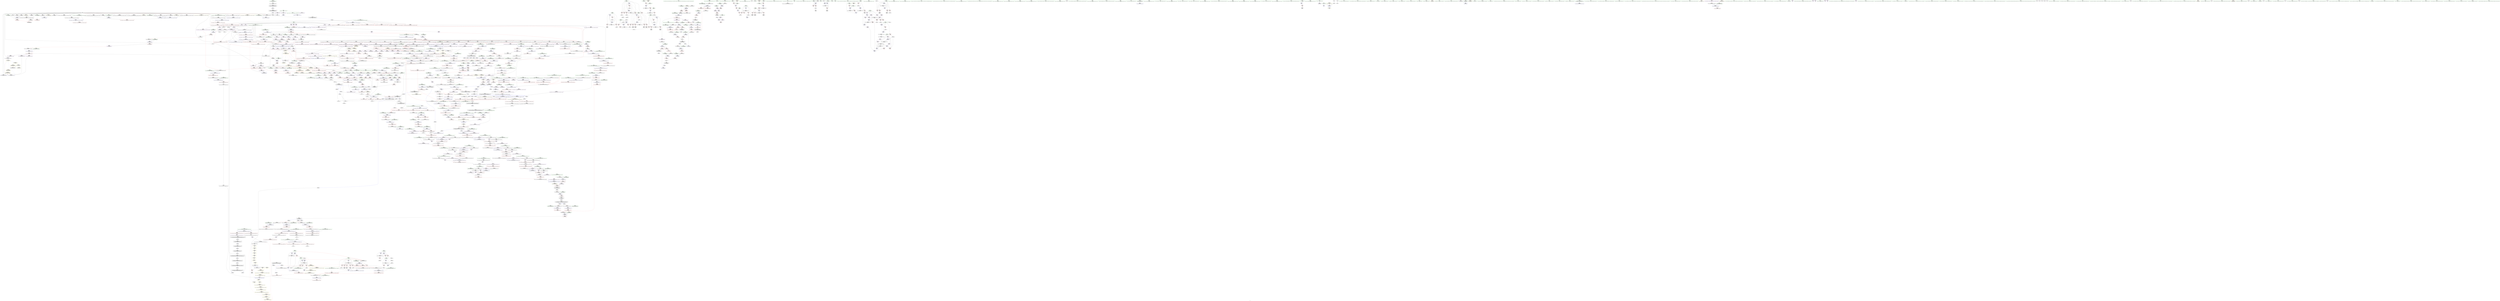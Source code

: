 digraph "SVFG" {
	label="SVFG";

	Node0x55bbc98c0c40 [shape=record,color=grey,label="{NodeID: 0\nNullPtr|{|<s27>109}}"];
	Node0x55bbc98c0c40 -> Node0x55bbc9bf4320[style=solid];
	Node0x55bbc98c0c40 -> Node0x55bbc9bf4420[style=solid];
	Node0x55bbc98c0c40 -> Node0x55bbc9bf44f0[style=solid];
	Node0x55bbc98c0c40 -> Node0x55bbc9bf45c0[style=solid];
	Node0x55bbc98c0c40 -> Node0x55bbc9bf4690[style=solid];
	Node0x55bbc98c0c40 -> Node0x55bbc9bf4760[style=solid];
	Node0x55bbc98c0c40 -> Node0x55bbc9bf4830[style=solid];
	Node0x55bbc98c0c40 -> Node0x55bbc9bf4900[style=solid];
	Node0x55bbc98c0c40 -> Node0x55bbc9bf49d0[style=solid];
	Node0x55bbc98c0c40 -> Node0x55bbc9bf4aa0[style=solid];
	Node0x55bbc98c0c40 -> Node0x55bbc9bf4b70[style=solid];
	Node0x55bbc98c0c40 -> Node0x55bbc9bf4c40[style=solid];
	Node0x55bbc98c0c40 -> Node0x55bbc9bf4d10[style=solid];
	Node0x55bbc98c0c40 -> Node0x55bbc9bf4de0[style=solid];
	Node0x55bbc98c0c40 -> Node0x55bbc9bf4eb0[style=solid];
	Node0x55bbc98c0c40 -> Node0x55bbc9bf4f80[style=solid];
	Node0x55bbc98c0c40 -> Node0x55bbc9bf5050[style=solid];
	Node0x55bbc98c0c40 -> Node0x55bbc9bf5120[style=solid];
	Node0x55bbc98c0c40 -> Node0x55bbc9bf51f0[style=solid];
	Node0x55bbc98c0c40 -> Node0x55bbc9bff6d0[style=solid];
	Node0x55bbc98c0c40 -> Node0x55bbc9c237f0[style=solid];
	Node0x55bbc98c0c40 -> Node0x55bbc9c238c0[style=solid];
	Node0x55bbc98c0c40 -> Node0x55bbc9c23990[style=solid];
	Node0x55bbc98c0c40 -> Node0x55bbc9c257a0[style=solid];
	Node0x55bbc98c0c40 -> Node0x55bbc9c15ca0[style=solid];
	Node0x55bbc98c0c40 -> Node0x55bbc9c535d0[style=solid];
	Node0x55bbc98c0c40 -> Node0x55bbc9c54050[style=solid];
	Node0x55bbc98c0c40:s27 -> Node0x55bbc9d36f30[style=solid,color=red];
	Node0x55bbc9c910f0 [shape=record,color=yellow,style=double,label="{NodeID: 1882\n56V_1 = ENCHI(MR_56V_0)\npts\{225 \}\nFun[main]}"];
	Node0x55bbc9c910f0 -> Node0x55bbc9c0a890[style=dashed];
	Node0x55bbc9bf7fa0 [shape=record,color=red,label="{NodeID: 775\n965\<--959\n\<--__first.addr\n_ZSt8_DestroyIPiEvT_S1_\n|{<s0>58}}"];
	Node0x55bbc9bf7fa0:s0 -> Node0x55bbc9d36920[style=solid,color=red];
	Node0x55bbc9bee6e0 [shape=record,color=black,label="{NodeID: 443\n1568\<--1575\n_ZNK9__gnu_cxx13new_allocatorIiE8max_sizeEv_ret\<--\n_ZNK9__gnu_cxx13new_allocatorIiE8max_sizeEv\n|{<s0>108|<s1>110}}"];
	Node0x55bbc9bee6e0:s0 -> Node0x55bbc9d31190[style=solid,color=blue];
	Node0x55bbc9bee6e0:s1 -> Node0x55bbc9d313b0[style=solid,color=blue];
	Node0x55bbc9be26b0 [shape=record,color=green,label="{NodeID: 111\n593\<--594\n_ZNSt6vectorIiSaIiEE17_M_realloc_insertIJRKiEEEvN9__gnu_cxx17__normal_iteratorIPiS1_EEDpOT_\<--_ZNSt6vectorIiSaIiEE17_M_realloc_insertIJRKiEEEvN9__gnu_cxx17__normal_iteratorIPiS1_EEDpOT__field_insensitive\n}"];
	Node0x55bbc9bfd9d0 [shape=record,color=red,label="{NodeID: 886\n1813\<--1802\n\<--__last.addr\n_ZSt14__copy_move_a2ILb1EPiS0_ET1_T0_S2_S1_\n|{<s0>129}}"];
	Node0x55bbc9bfd9d0:s0 -> Node0x55bbc9d33f40[style=solid,color=red];
	Node0x55bbc9c514d0 [shape=record,color=grey,label="{NodeID: 1661\n284 = Binary(283, 90, )\n}"];
	Node0x55bbc9c514d0 -> Node0x55bbc9c1fca0[style=solid];
	Node0x55bbc9c044a0 [shape=record,color=purple,label="{NodeID: 554\n910\<--909\n_M_impl\<--this1\n_ZNSt12_Vector_baseIiSaIiEE19_M_get_Tp_allocatorEv\n}"];
	Node0x55bbc9c044a0 -> Node0x55bbc9beb890[style=solid];
	Node0x55bbc9d2e620 [shape=record,color=black,label="{NodeID: 2436\n1715 = PHI(1724, )\n}"];
	Node0x55bbc9d2e620 -> Node0x55bbc9bef310[style=solid];
	Node0x55bbc9be6c00 [shape=record,color=green,label="{NodeID: 222\n1382\<--1383\n__rhs.addr\<--__rhs.addr_field_insensitive\n_ZN9__gnu_cxxmiIPiSt6vectorIiSaIiEEEENS_17__normal_iteratorIT_T0_E15difference_typeERKS8_SB_\n}"];
	Node0x55bbc9be6c00 -> Node0x55bbc9bfb200[style=solid];
	Node0x55bbc9be6c00 -> Node0x55bbc9c26980[style=solid];
	Node0x55bbc9c22d60 [shape=record,color=blue,label="{NodeID: 997\n758\<--756\n__a.addr\<--__a\n_ZStaNRSt13_Ios_FmtflagsS_\n}"];
	Node0x55bbc9c22d60 -> Node0x55bbc9c0e3e0[style=dashed];
	Node0x55bbc9c22d60 -> Node0x55bbc9c0e4b0[style=dashed];
	Node0x55bbc9c09ed0 [shape=record,color=red,label="{NodeID: 665\n306\<--204\n\<--i\nmain\n}"];
	Node0x55bbc9c09ed0 -> Node0x55bbc9c523d0[style=solid];
	Node0x55bbc9d37820 [shape=record,color=black,label="{NodeID: 2547\n824 = PHI(122, )\n0th arg _ZNSt12_Vector_baseIiSaIiEEC2Ev }"];
	Node0x55bbc9d37820 -> Node0x55bbc9c23650[style=solid];
	Node0x55bbc9bf5050 [shape=record,color=black,label="{NodeID: 333\n1284\<--3\nlpad.val43\<--dummyVal\n_ZNSt6vectorIiSaIiEE17_M_realloc_insertIJRKiEEEvN9__gnu_cxx17__normal_iteratorIPiS1_EEDpOT_\n}"];
	Node0x55bbc9c28790 [shape=record,color=blue, style = dotted,label="{NodeID: 1108\n1979\<--1981\noffset_0\<--dummyVal\n_ZSt18uninitialized_copyISt13move_iteratorIPiES1_ET0_T_S4_S3_\n}"];
	Node0x55bbc9c28790 -> Node0x55bbc9bfd280[style=dashed];
	Node0x55bbc98e5f20 [shape=record,color=green,label="{NodeID: 1\n7\<--1\n__dso_handle\<--dummyObj\nGlob }"];
	Node0x55bbc9bf8070 [shape=record,color=red,label="{NodeID: 776\n966\<--961\n\<--__last.addr\n_ZSt8_DestroyIPiEvT_S1_\n|{<s0>58}}"];
	Node0x55bbc9bf8070:s0 -> Node0x55bbc9d36a30[style=solid,color=red];
	Node0x55bbc9bee7b0 [shape=record,color=black,label="{NodeID: 444\n1586\<--1585\n\<--\n_ZNSt16allocator_traitsISaIiEE8allocateERS0_m\n|{<s0>109}}"];
	Node0x55bbc9bee7b0:s0 -> Node0x55bbc9d36cb0[style=solid,color=red];
	Node0x55bbc9cccee0 [shape=record,color=yellow,style=double,label="{NodeID: 2326\n8V_3 = CSCHI(MR_8V_2)\npts\{180000 180001 180002 \}\nCS[]|{|<s1>138}}"];
	Node0x55bbc9cccee0 -> Node0x55bbc9c9ec70[style=dashed];
	Node0x55bbc9cccee0:s1 -> Node0x55bbc9ccf660[style=dashed,color=blue];
	Node0x55bbc9be71b0 [shape=record,color=green,label="{NodeID: 112\n602\<--603\nretval\<--retval_field_insensitive\n_ZSt12setprecisioni\n}"];
	Node0x55bbc9be71b0 -> Node0x55bbc9c03600[style=solid];
	Node0x55bbc9be71b0 -> Node0x55bbc9c036d0[style=solid];
	Node0x55bbc9bfdaa0 [shape=record,color=red,label="{NodeID: 887\n1815\<--1804\n\<--__result.addr\n_ZSt14__copy_move_a2ILb1EPiS0_ET1_T0_S2_S1_\n|{<s0>130}}"];
	Node0x55bbc9bfdaa0:s0 -> Node0x55bbc9d33f40[style=solid,color=red];
	Node0x55bbc9c51650 [shape=record,color=grey,label="{NodeID: 1662\n290 = Binary(289, 255, )\n}"];
	Node0x55bbc9c51650 -> Node0x55bbc9c1fd70[style=solid];
	Node0x55bbc9c04570 [shape=record,color=purple,label="{NodeID: 555\n923\<--922\n_M_impl\<--this1\n_ZNSt12_Vector_baseIiSaIiEED2Ev\n}"];
	Node0x55bbc9d2e730 [shape=record,color=black,label="{NodeID: 2437\n1754 = PHI(1758, )\n}"];
	Node0x55bbc9d2e730 -> Node0x55bbc9bffa50[style=solid];
	Node0x55bbc9be6cd0 [shape=record,color=green,label="{NodeID: 223\n1400\<--1401\nthis.addr\<--this.addr_field_insensitive\n_ZNSt12_Vector_baseIiSaIiEE11_M_allocateEm\n}"];
	Node0x55bbc9be6cd0 -> Node0x55bbc9bfb470[style=solid];
	Node0x55bbc9be6cd0 -> Node0x55bbc9c26a50[style=solid];
	Node0x55bbc9c22e30 [shape=record,color=blue,label="{NodeID: 998\n760\<--757\n__b.addr\<--__b\n_ZStaNRSt13_Ios_FmtflagsS_\n}"];
	Node0x55bbc9c22e30 -> Node0x55bbc9c0e580[style=dashed];
	Node0x55bbc9c09fa0 [shape=record,color=red,label="{NodeID: 666\n337\<--208\n\<--t\nmain\n}"];
	Node0x55bbc9c09fa0 -> Node0x55bbc9c54f50[style=solid];
	Node0x55bbc9d37930 [shape=record,color=black,label="{NodeID: 2548\n1489 = PHI(1338, 1338, 1338, )\n0th arg _ZNKSt6vectorIiSaIiEE8max_sizeEv }"];
	Node0x55bbc9d37930 -> Node0x55bbc9c27340[style=solid];
	Node0x55bbc9bf5120 [shape=record,color=black,label="{NodeID: 334\n1286\<--3\n\<--dummyVal\n_ZNSt6vectorIiSaIiEE17_M_realloc_insertIJRKiEEEvN9__gnu_cxx17__normal_iteratorIPiS1_EEDpOT_\n}"];
	Node0x55bbc9c28860 [shape=record,color=blue, style = dotted,label="{NodeID: 1109\n1982\<--1984\noffset_0\<--dummyVal\n_ZSt18uninitialized_copyISt13move_iteratorIPiES1_ET0_T_S4_S3_\n}"];
	Node0x55bbc9c28860 -> Node0x55bbc9bfd350[style=dashed];
	Node0x55bbc98f1800 [shape=record,color=green,label="{NodeID: 2\n9\<--1\n\<--dummyObj\nCan only get source location for instruction, argument, global var or function.}"];
	Node0x55bbc9bf8140 [shape=record,color=red,label="{NodeID: 777\n994\<--985\nthis1\<--this.addr\n_ZNSt12_Vector_baseIiSaIiEE13_M_deallocateEPim\n}"];
	Node0x55bbc9bf8140 -> Node0x55bbc9c04bf0[style=solid];
	Node0x55bbc9bee880 [shape=record,color=black,label="{NodeID: 445\n1576\<--1588\n_ZNSt16allocator_traitsISaIiEE8allocateERS0_m_ret\<--call\n_ZNSt16allocator_traitsISaIiEE8allocateERS0_m\n|{<s0>101}}"];
	Node0x55bbc9bee880:s0 -> Node0x55bbc9d309b0[style=solid,color=blue];
	Node0x55bbc9ccd040 [shape=record,color=yellow,style=double,label="{NodeID: 2327\n8V_2 = CSCHI(MR_8V_1)\npts\{180000 180001 180002 \}\nCS[]|{<s0>5}}"];
	Node0x55bbc9ccd040:s0 -> Node0x55bbc9cccee0[style=dashed,color=blue];
	Node0x55bbc9be7240 [shape=record,color=green,label="{NodeID: 113\n604\<--605\n__n.addr\<--__n.addr_field_insensitive\n_ZSt12setprecisioni\n}"];
	Node0x55bbc9be7240 -> Node0x55bbc9c0d200[style=solid];
	Node0x55bbc9be7240 -> Node0x55bbc9c22200[style=solid];
	Node0x55bbc9cb7350 [shape=record,color=yellow,style=double,label="{NodeID: 1995\n105V_1 = ENCHI(MR_105V_0)\npts\{199 201 205 \}\nFun[_ZNSt6vectorIiSaIiEE9push_backERKi]|{<s0>34|<s1>36}}"];
	Node0x55bbc9cb7350:s0 -> Node0x55bbc9ca7940[style=dashed,color=red];
	Node0x55bbc9cb7350:s1 -> Node0x55bbc9cab570[style=dashed,color=red];
	Node0x55bbc9bfdb70 [shape=record,color=red,label="{NodeID: 888\n1850\<--1838\n\<--__first.addr\n_ZSt13__copy_move_aILb1EPiS0_ET1_T0_S2_S1_\n|{<s0>134}}"];
	Node0x55bbc9bfdb70:s0 -> Node0x55bbc9d346c0[style=solid,color=red];
	Node0x55bbc9c517d0 [shape=record,color=grey,label="{NodeID: 1663\n289 = Binary(286, 288, )\n}"];
	Node0x55bbc9c517d0 -> Node0x55bbc9c51650[style=solid];
	Node0x55bbc9c04640 [shape=record,color=purple,label="{NodeID: 556\n924\<--922\n_M_start\<--this1\n_ZNSt12_Vector_baseIiSaIiEED2Ev\n}"];
	Node0x55bbc9c04640 -> Node0x55bbc9bf7d30[style=solid];
	Node0x55bbc9d2e870 [shape=record,color=black,label="{NodeID: 2438\n840 = PHI()\n}"];
	Node0x55bbc9be6da0 [shape=record,color=green,label="{NodeID: 224\n1402\<--1403\n__n.addr\<--__n.addr_field_insensitive\n_ZNSt12_Vector_baseIiSaIiEE11_M_allocateEm\n}"];
	Node0x55bbc9be6da0 -> Node0x55bbc9bfb540[style=solid];
	Node0x55bbc9be6da0 -> Node0x55bbc9bfb610[style=solid];
	Node0x55bbc9be6da0 -> Node0x55bbc9c26b20[style=solid];
	Node0x55bbc9c22f00 [shape=record,color=blue,label="{NodeID: 999\n768\<--767\n\<--call\n_ZStaNRSt13_Ios_FmtflagsS_\n}"];
	Node0x55bbc9c0a070 [shape=record,color=red,label="{NodeID: 667\n330\<--210\n\<--a13\nmain\n}"];
	Node0x55bbc9c0a070 -> Node0x55bbc9c20320[style=solid];
	Node0x55bbc9d37ac0 [shape=record,color=black,label="{NodeID: 2549\n1378 = PHI(1107, )\n0th arg _ZN9__gnu_cxxmiIPiSt6vectorIiSaIiEEEENS_17__normal_iteratorIT_T0_E15difference_typeERKS8_SB_ }"];
	Node0x55bbc9d37ac0 -> Node0x55bbc9c268b0[style=solid];
	Node0x55bbc9bf51f0 [shape=record,color=black,label="{NodeID: 335\n1287\<--3\n\<--dummyVal\n_ZNSt6vectorIiSaIiEE17_M_realloc_insertIJRKiEEEvN9__gnu_cxx17__normal_iteratorIPiS1_EEDpOT_\n|{<s0>88}}"];
	Node0x55bbc9bf51f0:s0 -> Node0x55bbc9d25e40[style=solid,color=red];
	Node0x55bbc9c28930 [shape=record,color=blue,label="{NodeID: 1110\n1738\<--1725\ncoerce.dive\<--__first.coerce\n_ZNSt20__uninitialized_copyILb1EE13__uninit_copyISt13move_iteratorIPiES3_EET0_T_S6_S5_\n}"];
	Node0x55bbc9c28930 -> Node0x55bbc9bfefc0[style=dashed];
	Node0x55bbc9bdb2d0 [shape=record,color=green,label="{NodeID: 3\n19\<--1\n_ZSt4cout\<--dummyObj\nGlob }"];
	Node0x55bbc9c91390 [shape=record,color=yellow,style=double,label="{NodeID: 1885\n62V_1 = ENCHI(MR_62V_0)\npts\{231 \}\nFun[main]}"];
	Node0x55bbc9c91390 -> Node0x55bbc9c0aca0[style=dashed];
	Node0x55bbc9bf8210 [shape=record,color=red,label="{NodeID: 778\n995\<--987\n\<--__p.addr\n_ZNSt12_Vector_baseIiSaIiEE13_M_deallocateEPim\n}"];
	Node0x55bbc9bf8210 -> Node0x55bbc9c535d0[style=solid];
	Node0x55bbc9bee950 [shape=record,color=black,label="{NodeID: 446\n1620\<--1616\n\<--call2\n_ZN9__gnu_cxx13new_allocatorIiE8allocateEmPKv\n}"];
	Node0x55bbc9bee950 -> Node0x55bbc9beea20[style=solid];
	Node0x55bbc9ccd1a0 [shape=record,color=yellow,style=double,label="{NodeID: 2328\n80V_3 = CSCHI(MR_80V_2)\npts\{1617 \}\nCS[]|{<s0>16}}"];
	Node0x55bbc9ccd1a0:s0 -> Node0x55bbc9cb7430[style=dashed,color=red];
	Node0x55bbc9be7310 [shape=record,color=green,label="{NodeID: 114\n618\<--619\n__base.addr\<--__base.addr_field_insensitive\n_ZSt5fixedRSt8ios_base\n}"];
	Node0x55bbc9be7310 -> Node0x55bbc9c0d3a0[style=solid];
	Node0x55bbc9be7310 -> Node0x55bbc9c0d470[style=solid];
	Node0x55bbc9be7310 -> Node0x55bbc9c223a0[style=solid];
	Node0x55bbc9cb7430 [shape=record,color=yellow,style=double,label="{NodeID: 1996\n80V_1 = ENCHI(MR_80V_0)\npts\{1617 \}\nFun[_ZNSt6vectorIiSaIiEE9push_backERKi]|{<s0>34|<s1>36}}"];
	Node0x55bbc9cb7430:s0 -> Node0x55bbc9ca7860[style=dashed,color=red];
	Node0x55bbc9cb7430:s1 -> Node0x55bbc9caaf20[style=dashed,color=red];
	Node0x55bbc9bfdc40 [shape=record,color=red,label="{NodeID: 889\n1851\<--1840\n\<--__last.addr\n_ZSt13__copy_move_aILb1EPiS0_ET1_T0_S2_S1_\n|{<s0>134}}"];
	Node0x55bbc9bfdc40:s0 -> Node0x55bbc9d347d0[style=solid,color=red];
	Node0x55bbc9c51950 [shape=record,color=grey,label="{NodeID: 1664\n288 = Binary(287, 90, )\n}"];
	Node0x55bbc9c51950 -> Node0x55bbc9c517d0[style=solid];
	Node0x55bbc9c04710 [shape=record,color=purple,label="{NodeID: 557\n926\<--922\n_M_impl2\<--this1\n_ZNSt12_Vector_baseIiSaIiEED2Ev\n}"];
	Node0x55bbc9d2e940 [shape=record,color=black,label="{NodeID: 2439\n1096 = PHI(1314, )\n|{<s0>65}}"];
	Node0x55bbc9d2e940:s0 -> Node0x55bbc9d36b70[style=solid,color=red];
	Node0x55bbc9be6e70 [shape=record,color=green,label="{NodeID: 225\n1415\<--1416\n_ZNSt16allocator_traitsISaIiEE8allocateERS0_m\<--_ZNSt16allocator_traitsISaIiEE8allocateERS0_m_field_insensitive\n}"];
	Node0x55bbc9c22fd0 [shape=record,color=blue,label="{NodeID: 1000\n773\<--772\n__a.addr\<--__a\n_ZStcoSt13_Ios_Fmtflags\n}"];
	Node0x55bbc9c22fd0 -> Node0x55bbc9c0e720[style=dashed];
	Node0x55bbc9c0a140 [shape=record,color=red,label="{NodeID: 668\n332\<--212\n\<--tmp\nmain\n}"];
	Node0x55bbc9c0a140 -> Node0x55bbc9c203f0[style=solid];
	Node0x55bbc9d37bd0 [shape=record,color=black,label="{NodeID: 2550\n1379 = PHI(1117, )\n1st arg _ZN9__gnu_cxxmiIPiSt6vectorIiSaIiEEEENS_17__normal_iteratorIT_T0_E15difference_typeERKS8_SB_ }"];
	Node0x55bbc9d37bd0 -> Node0x55bbc9c26980[style=solid];
	Node0x55bbc9bf52c0 [shape=record,color=black,label="{NodeID: 336\n41\<--42\n\<--_ZNSt8ios_base4InitD1Ev\nCan only get source location for instruction, argument, global var or function.}"];
	Node0x55bbc9c28a00 [shape=record,color=blue,label="{NodeID: 1111\n1740\<--1726\ncoerce.dive1\<--__last.coerce\n_ZNSt20__uninitialized_copyILb1EE13__uninit_copyISt13move_iteratorIPiES3_EET0_T_S6_S5_\n}"];
	Node0x55bbc9c28a00 -> Node0x55bbc9bff090[style=dashed];
	Node0x55bbc9bbad50 [shape=record,color=green,label="{NodeID: 4\n20\<--1\n.str\<--dummyObj\nGlob }"];
	Node0x55bbc9bf82e0 [shape=record,color=red,label="{NodeID: 779\n1000\<--987\n\<--__p.addr\n_ZNSt12_Vector_baseIiSaIiEE13_M_deallocateEPim\n|{<s0>59}}"];
	Node0x55bbc9bf82e0:s0 -> Node0x55bbc9d35630[style=solid,color=red];
	Node0x55bbc9beea20 [shape=record,color=black,label="{NodeID: 447\n1592\<--1620\n_ZN9__gnu_cxx13new_allocatorIiE8allocateEmPKv_ret\<--\n_ZN9__gnu_cxx13new_allocatorIiE8allocateEmPKv\n|{<s0>109}}"];
	Node0x55bbc9beea20:s0 -> Node0x55bbc9d312a0[style=solid,color=blue];
	Node0x55bbc9ccd300 [shape=record,color=yellow,style=double,label="{NodeID: 2329\n26V_3 = CSCHI(MR_26V_2)\npts\{180002 \}\nCS[]|{<s0>16}}"];
	Node0x55bbc9ccd300:s0 -> Node0x55bbc9cb76d0[style=dashed,color=red];
	Node0x55bbc9be73e0 [shape=record,color=green,label="{NodeID: 115\n625\<--626\n_ZNSt8ios_base4setfESt13_Ios_FmtflagsS0_\<--_ZNSt8ios_base4setfESt13_Ios_FmtflagsS0__field_insensitive\n}"];
	Node0x55bbc9cb7510 [shape=record,color=yellow,style=double,label="{NodeID: 1997\n22V_1 = ENCHI(MR_22V_0)\npts\{180000 \}\nFun[_ZNSt6vectorIiSaIiEE9push_backERKi]|{|<s1>35|<s2>36}}"];
	Node0x55bbc9cb7510 -> Node0x55bbc9c8ff60[style=dashed];
	Node0x55bbc9cb7510:s1 -> Node0x55bbc9ca9f50[style=dashed,color=red];
	Node0x55bbc9cb7510:s2 -> Node0x55bbc9cab000[style=dashed,color=red];
	Node0x55bbc9bfdd10 [shape=record,color=red,label="{NodeID: 890\n1852\<--1842\n\<--__result.addr\n_ZSt13__copy_move_aILb1EPiS0_ET1_T0_S2_S1_\n|{<s0>134}}"];
	Node0x55bbc9bfdd10:s0 -> Node0x55bbc9d348e0[style=solid,color=red];
	Node0x55bbc9c51ad0 [shape=record,color=grey,label="{NodeID: 1665\n1261 = Binary(1260, 936, )\n|{<s0>87}}"];
	Node0x55bbc9c51ad0:s0 -> Node0x55bbc9d32ed0[style=solid,color=red];
	Node0x55bbc9c047e0 [shape=record,color=purple,label="{NodeID: 558\n927\<--922\n_M_end_of_storage\<--this1\n_ZNSt12_Vector_baseIiSaIiEED2Ev\n}"];
	Node0x55bbc9c047e0 -> Node0x55bbc9bf7e00[style=solid];
	Node0x55bbc9d2eab0 [shape=record,color=black,label="{NodeID: 2440\n1357 = PHI(1523, )\n}"];
	Node0x55bbc9d2eab0 -> Node0x55bbc9bfb060[style=solid];
	Node0x55bbc9be6f70 [shape=record,color=green,label="{NodeID: 226\n1426\<--1427\n__first.addr\<--__first.addr_field_insensitive\n_ZSt34__uninitialized_move_if_noexcept_aIPiS0_SaIiEET0_T_S3_S2_RT1_\n}"];
	Node0x55bbc9be6f70 -> Node0x55bbc9bfb6e0[style=solid];
	Node0x55bbc9be6f70 -> Node0x55bbc9c26bf0[style=solid];
	Node0x55bbc9c230a0 [shape=record,color=blue,label="{NodeID: 1001\n782\<--780\n__a.addr\<--__a\n_ZStoRRSt13_Ios_FmtflagsS_\n}"];
	Node0x55bbc9c230a0 -> Node0x55bbc9c0e7f0[style=dashed];
	Node0x55bbc9c230a0 -> Node0x55bbc9c0e8c0[style=dashed];
	Node0x55bbc9c0a210 [shape=record,color=red,label="{NodeID: 669\n336\<--214\n\<--cs\nmain\n}"];
	Node0x55bbc9c0a210 -> Node0x55bbc9c54f50[style=solid];
	Node0x55bbc9d37ce0 [shape=record,color=black,label="{NodeID: 2551\n1725 = PHI(1712, )\n0th arg _ZNSt20__uninitialized_copyILb1EE13__uninit_copyISt13move_iteratorIPiES3_EET0_T_S6_S5_ }"];
	Node0x55bbc9d37ce0 -> Node0x55bbc9c28930[style=solid];
	Node0x55bbc9bf53c0 [shape=record,color=black,label="{NodeID: 337\n88\<--87\n\<--cmp1\n_Z2EQd\n}"];
	Node0x55bbc9c28ad0 [shape=record,color=blue,label="{NodeID: 1112\n1732\<--1727\n__result.addr\<--__result\n_ZNSt20__uninitialized_copyILb1EE13__uninit_copyISt13move_iteratorIPiES3_EET0_T_S6_S5_\n}"];
	Node0x55bbc9c28ad0 -> Node0x55bbc9bfd420[style=dashed];
	Node0x55bbc9bbae10 [shape=record,color=green,label="{NodeID: 5\n22\<--1\n.str.3\<--dummyObj\nGlob }"];
	Node0x55bbc9bf83b0 [shape=record,color=red,label="{NodeID: 780\n1001\<--989\n\<--__n.addr\n_ZNSt12_Vector_baseIiSaIiEE13_M_deallocateEPim\n|{<s0>59}}"];
	Node0x55bbc9bf83b0:s0 -> Node0x55bbc9d35740[style=solid,color=red];
	Node0x55bbc9beeaf0 [shape=record,color=black,label="{NodeID: 448\n1649\<--1630\n\<--__first\n_ZSt22__uninitialized_copy_aISt13move_iteratorIPiES1_iET0_T_S4_S3_RSaIT1_E\n}"];
	Node0x55bbc9beeaf0 -> Node0x55bbc9c06e10[style=solid];
	Node0x55bbc9ccd3e0 [shape=record,color=yellow,style=double,label="{NodeID: 2330\n93V_3 = CSCHI(MR_93V_2)\npts\{180000 180001 \}\nCS[]|{<s0>16|<s1>16}}"];
	Node0x55bbc9ccd3e0:s0 -> Node0x55bbc9cb7510[style=dashed,color=red];
	Node0x55bbc9ccd3e0:s1 -> Node0x55bbc9cb75f0[style=dashed,color=red];
	Node0x55bbc9be74b0 [shape=record,color=green,label="{NodeID: 116\n634\<--635\nretval\<--retval_field_insensitive\n_ZNSt6vectorIiSaIiEE5beginEv\n|{|<s1>38}}"];
	Node0x55bbc9be74b0 -> Node0x55bbc9c037a0[style=solid];
	Node0x55bbc9be74b0:s1 -> Node0x55bbc9d26d10[style=solid,color=red];
	Node0x55bbc9cb75f0 [shape=record,color=yellow,style=double,label="{NodeID: 1998\n24V_1 = ENCHI(MR_24V_0)\npts\{180001 \}\nFun[_ZNSt6vectorIiSaIiEE9push_backERKi]|{|<s4>35|<s5>36}}"];
	Node0x55bbc9cb75f0 -> Node0x55bbc9c0cdf0[style=dashed];
	Node0x55bbc9cb75f0 -> Node0x55bbc9c0cf90[style=dashed];
	Node0x55bbc9cb75f0 -> Node0x55bbc9c0d060[style=dashed];
	Node0x55bbc9cb75f0 -> Node0x55bbc9c22060[style=dashed];
	Node0x55bbc9cb75f0:s4 -> Node0x55bbc9ca9f50[style=dashed,color=red];
	Node0x55bbc9cb75f0:s5 -> Node0x55bbc9cab0e0[style=dashed,color=red];
	Node0x55bbc9bfdde0 [shape=record,color=red,label="{NodeID: 891\n1862\<--1859\n\<--__it.addr\n_ZSt12__niter_baseIPiET_S1_\n}"];
	Node0x55bbc9bfdde0 -> Node0x55bbc9c001a0[style=solid];
	Node0x55bbc9c51c50 [shape=record,color=grey,label="{NodeID: 1666\n1260 = Binary(1258, 1259, )\n}"];
	Node0x55bbc9c51c50 -> Node0x55bbc9c51ad0[style=solid];
	Node0x55bbc9c048b0 [shape=record,color=purple,label="{NodeID: 559\n929\<--922\n_M_impl3\<--this1\n_ZNSt12_Vector_baseIiSaIiEED2Ev\n}"];
	Node0x55bbc9d2ebf0 [shape=record,color=black,label="{NodeID: 2441\n1133 = PHI(1321, )\n}"];
	Node0x55bbc9d2ebf0 -> Node0x55bbc9c25390[style=solid];
	Node0x55bbc9be7040 [shape=record,color=green,label="{NodeID: 227\n1428\<--1429\n__last.addr\<--__last.addr_field_insensitive\n_ZSt34__uninitialized_move_if_noexcept_aIPiS0_SaIiEET0_T_S3_S2_RT1_\n}"];
	Node0x55bbc9be7040 -> Node0x55bbc9bfb7b0[style=solid];
	Node0x55bbc9be7040 -> Node0x55bbc9c26cc0[style=solid];
	Node0x55bbc9c23170 [shape=record,color=blue,label="{NodeID: 1002\n784\<--781\n__b.addr\<--__b\n_ZStoRRSt13_Ios_FmtflagsS_\n}"];
	Node0x55bbc9c23170 -> Node0x55bbc9c0e990[style=dashed];
	Node0x55bbc9c0a2e0 [shape=record,color=red,label="{NodeID: 670\n518\<--214\n\<--cs\nmain\n}"];
	Node0x55bbc9d37df0 [shape=record,color=black,label="{NodeID: 2552\n1726 = PHI(1714, )\n1st arg _ZNSt20__uninitialized_copyILb1EE13__uninit_copyISt13move_iteratorIPiES3_EET0_T_S6_S5_ }"];
	Node0x55bbc9d37df0 -> Node0x55bbc9c28a00[style=solid];
	Node0x55bbc9bf5490 [shape=record,color=black,label="{NodeID: 338\n69\<--94\n_Z2EQd_ret\<--\n_Z2EQd\n}"];
	Node0x55bbc9c28ba0 [shape=record,color=blue, style = dotted,label="{NodeID: 1113\n1985\<--1987\noffset_0\<--dummyVal\n_ZNSt20__uninitialized_copyILb1EE13__uninit_copyISt13move_iteratorIPiES3_EET0_T_S6_S5_\n}"];
	Node0x55bbc9c28ba0 -> Node0x55bbc9bfd4f0[style=dashed];
	Node0x55bbc9bbaed0 [shape=record,color=green,label="{NodeID: 6\n24\<--1\n.str.4\<--dummyObj\nGlob }"];
	Node0x55bbc9bf8480 [shape=record,color=red,label="{NodeID: 781\n1012\<--1009\nthis1\<--this.addr\n_ZNSt12_Vector_baseIiSaIiEE12_Vector_implD2Ev\n}"];
	Node0x55bbc9bf8480 -> Node0x55bbc9bebca0[style=solid];
	Node0x55bbc9beebc0 [shape=record,color=black,label="{NodeID: 449\n1656\<--1632\n\<--__last\n_ZSt22__uninitialized_copy_aISt13move_iteratorIPiES1_iET0_T_S4_S3_RSaIT1_E\n}"];
	Node0x55bbc9beebc0 -> Node0x55bbc9c06fb0[style=solid];
	Node0x55bbc9ccd4c0 [shape=record,color=yellow,style=double,label="{NodeID: 2331\n80V_4 = CSCHI(MR_80V_3)\npts\{1617 \}\nCS[]|{<s0>17}}"];
	Node0x55bbc9ccd4c0:s0 -> Node0x55bbc9cb7430[style=dashed,color=red];
	Node0x55bbc9be7580 [shape=record,color=green,label="{NodeID: 117\n636\<--637\nthis.addr\<--this.addr_field_insensitive\n_ZNSt6vectorIiSaIiEE5beginEv\n}"];
	Node0x55bbc9be7580 -> Node0x55bbc9c0d540[style=solid];
	Node0x55bbc9be7580 -> Node0x55bbc9c22470[style=solid];
	Node0x55bbc9cb76d0 [shape=record,color=yellow,style=double,label="{NodeID: 1999\n26V_1 = ENCHI(MR_26V_0)\npts\{180002 \}\nFun[_ZNSt6vectorIiSaIiEE9push_backERKi]|{|<s2>36|<s3>36}}"];
	Node0x55bbc9cb76d0 -> Node0x55bbc9c0cec0[style=dashed];
	Node0x55bbc9cb76d0 -> Node0x55bbc9c8f060[style=dashed];
	Node0x55bbc9cb76d0:s2 -> Node0x55bbc9bfa5d0[style=dashed,color=red];
	Node0x55bbc9cb76d0:s3 -> Node0x55bbc9c25fc0[style=dashed,color=red];
	Node0x55bbc9bfdeb0 [shape=record,color=red,label="{NodeID: 892\n1880\<--1868\n\<--__first.addr\n_ZNSt11__copy_moveILb1ELb1ESt26random_access_iterator_tagE8__copy_mIiEEPT_PKS3_S6_S4_\n}"];
	Node0x55bbc9bfdeb0 -> Node0x55bbc9c00340[style=solid];
	Node0x55bbc9c51dd0 [shape=record,color=grey,label="{NodeID: 1667\n293 = Binary(292, 90, )\n}"];
	Node0x55bbc9c51dd0 -> Node0x55bbc9c1fe40[style=solid];
	Node0x55bbc9c04980 [shape=record,color=purple,label="{NodeID: 560\n930\<--922\n_M_start4\<--this1\n_ZNSt12_Vector_baseIiSaIiEED2Ev\n}"];
	Node0x55bbc9c04980 -> Node0x55bbc9bf7ed0[style=solid];
	Node0x55bbc9d2ed30 [shape=record,color=black,label="{NodeID: 2442\n1138 = PHI(632, )\n}"];
	Node0x55bbc9d2ed30 -> Node0x55bbc9c25460[style=solid];
	Node0x55bbc9be7110 [shape=record,color=green,label="{NodeID: 228\n1430\<--1431\n__result.addr\<--__result.addr_field_insensitive\n_ZSt34__uninitialized_move_if_noexcept_aIPiS0_SaIiEET0_T_S3_S2_RT1_\n}"];
	Node0x55bbc9be7110 -> Node0x55bbc9bfb880[style=solid];
	Node0x55bbc9be7110 -> Node0x55bbc9c26d90[style=solid];
	Node0x55bbc9c23240 [shape=record,color=blue,label="{NodeID: 1003\n794\<--791\n\<--call\n_ZStoRRSt13_Ios_FmtflagsS_\n}"];
	Node0x55bbc9c0a3b0 [shape=record,color=red,label="{NodeID: 671\n540\<--214\n\<--cs\nmain\n}"];
	Node0x55bbc9c0a3b0 -> Node0x55bbc9c51f50[style=solid];
	Node0x55bbc9d37f00 [shape=record,color=black,label="{NodeID: 2553\n1727 = PHI(1710, )\n2nd arg _ZNSt20__uninitialized_copyILb1EE13__uninit_copyISt13move_iteratorIPiES3_EET0_T_S6_S5_ }"];
	Node0x55bbc9d37f00 -> Node0x55bbc9c28ad0[style=solid];
	Node0x55bbc9bf5560 [shape=record,color=black,label="{NodeID: 339\n122\<--121\n\<--this1\n_ZNSt6vectorIiSaIiEEC2Ev\n|{<s0>7}}"];
	Node0x55bbc9bf5560:s0 -> Node0x55bbc9d37820[style=solid,color=red];
	Node0x55bbc9c28c70 [shape=record,color=blue, style = dotted,label="{NodeID: 1114\n1988\<--1990\noffset_0\<--dummyVal\n_ZNSt20__uninitialized_copyILb1EE13__uninit_copyISt13move_iteratorIPiES3_EET0_T_S6_S5_\n}"];
	Node0x55bbc9c28c70 -> Node0x55bbc9bfd5c0[style=dashed];
	Node0x55bbc9bbb740 [shape=record,color=green,label="{NodeID: 7\n26\<--1\n.str.5\<--dummyObj\nGlob }"];
	Node0x55bbc9bf8550 [shape=record,color=red,label="{NodeID: 782\n1031\<--1022\n\<--__a.addr\n_ZNSt16allocator_traitsISaIiEE10deallocateERS0_Pim\n}"];
	Node0x55bbc9bf8550 -> Node0x55bbc9bebd70[style=solid];
	Node0x55bbc9beec90 [shape=record,color=black,label="{NodeID: 450\n1648\<--1638\n\<--agg.tmp\n_ZSt22__uninitialized_copy_aISt13move_iteratorIPiES1_iET0_T_S4_S3_RSaIT1_E\n}"];
	Node0x55bbc9beec90 -> Node0x55bbc9c06d40[style=solid];
	Node0x55bbc9ccd620 [shape=record,color=yellow,style=double,label="{NodeID: 2332\n26V_4 = CSCHI(MR_26V_3)\npts\{180002 \}\nCS[]|{<s0>17}}"];
	Node0x55bbc9ccd620:s0 -> Node0x55bbc9cb76d0[style=dashed,color=red];
	Node0x55bbc9be7650 [shape=record,color=green,label="{NodeID: 118\n644\<--645\n_ZN9__gnu_cxx17__normal_iteratorIPiSt6vectorIiSaIiEEEC2ERKS1_\<--_ZN9__gnu_cxx17__normal_iteratorIPiSt6vectorIiSaIiEEEC2ERKS1__field_insensitive\n}"];
	Node0x55bbc9bfdf80 [shape=record,color=red,label="{NodeID: 893\n1891\<--1868\n\<--__first.addr\n_ZNSt11__copy_moveILb1ELb1ESt26random_access_iterator_tagE8__copy_mIiEEPT_PKS3_S6_S4_\n}"];
	Node0x55bbc9bfdf80 -> Node0x55bbc9c004e0[style=solid];
	Node0x55bbc9c51f50 [shape=record,color=grey,label="{NodeID: 1668\n541 = Binary(540, 90, )\n}"];
	Node0x55bbc9c51f50 -> Node0x55bbc9c21df0[style=solid];
	Node0x55bbc9c04a50 [shape=record,color=purple,label="{NodeID: 561\n940\<--922\n_M_impl5\<--this1\n_ZNSt12_Vector_baseIiSaIiEED2Ev\n|{<s0>55}}"];
	Node0x55bbc9c04a50:s0 -> Node0x55bbc9d343f0[style=solid,color=red];
	Node0x55bbc9d2ee70 [shape=record,color=black,label="{NodeID: 2443\n1141 = PHI(1377, )\n}"];
	Node0x55bbc9d2ee70 -> Node0x55bbc9c25530[style=solid];
	Node0x55bbc9bef750 [shape=record,color=green,label="{NodeID: 229\n1432\<--1433\n__alloc.addr\<--__alloc.addr_field_insensitive\n_ZSt34__uninitialized_move_if_noexcept_aIPiS0_SaIiEET0_T_S3_S2_RT1_\n}"];
	Node0x55bbc9bef750 -> Node0x55bbc9bfb950[style=solid];
	Node0x55bbc9bef750 -> Node0x55bbc9c26e60[style=solid];
	Node0x55bbc9c23310 [shape=record,color=blue,label="{NodeID: 1004\n800\<--798\n__a.addr\<--__a\n_ZStanSt13_Ios_FmtflagsS_\n}"];
	Node0x55bbc9c23310 -> Node0x55bbc9c0eb30[style=dashed];
	Node0x55bbc9c0a480 [shape=record,color=red,label="{NodeID: 672\n358\<--216\n\<--B\nmain\n}"];
	Node0x55bbc9c0a480 -> Node0x55bbc9c526d0[style=solid];
	Node0x55bbc9d38010 [shape=record,color=black,label="{NodeID: 2554\n1422 = PHI(1166, 1180, )\n0th arg _ZSt34__uninitialized_move_if_noexcept_aIPiS0_SaIiEET0_T_S3_S2_RT1_ }"];
	Node0x55bbc9d38010 -> Node0x55bbc9c26bf0[style=solid];
	Node0x55bbc9bf5630 [shape=record,color=black,label="{NodeID: 340\n160\<--159\n\<--this1\n_ZNSt6vectorIiSaIiEED2Ev\n}"];
	Node0x55bbc9bf5630 -> Node0x55bbc9c025c0[style=solid];
	Node0x55bbc9bf5630 -> Node0x55bbc9c02690[style=solid];
	Node0x55bbc9c28d40 [shape=record,color=blue,label="{NodeID: 1115\n1772\<--1759\ncoerce.dive\<--__first.coerce\n_ZSt4copyISt13move_iteratorIPiES1_ET0_T_S4_S3_\n}"];
	Node0x55bbc9c28d40 -> Node0x55bbc9bff160[style=dashed];
	Node0x55bbc9bbb800 [shape=record,color=green,label="{NodeID: 8\n29\<--1\n\<--dummyObj\nCan only get source location for instruction, argument, global var or function.}"];
	Node0x55bbc9bf8620 [shape=record,color=red,label="{NodeID: 783\n1033\<--1024\n\<--__p.addr\n_ZNSt16allocator_traitsISaIiEE10deallocateERS0_Pim\n|{<s0>61}}"];
	Node0x55bbc9bf8620:s0 -> Node0x55bbc9d37600[style=solid,color=red];
	Node0x55bbc9beed60 [shape=record,color=black,label="{NodeID: 451\n1655\<--1640\n\<--agg.tmp2\n_ZSt22__uninitialized_copy_aISt13move_iteratorIPiES1_iET0_T_S4_S3_RSaIT1_E\n}"];
	Node0x55bbc9beed60 -> Node0x55bbc9c06ee0[style=solid];
	Node0x55bbc9ccd700 [shape=record,color=yellow,style=double,label="{NodeID: 2333\n93V_4 = CSCHI(MR_93V_3)\npts\{180000 180001 \}\nCS[]|{<s0>17|<s1>17}}"];
	Node0x55bbc9ccd700:s0 -> Node0x55bbc9cb7510[style=dashed,color=red];
	Node0x55bbc9ccd700:s1 -> Node0x55bbc9cb75f0[style=dashed,color=red];
	Node0x55bbc9be7750 [shape=record,color=green,label="{NodeID: 119\n652\<--653\n__lhs.addr\<--__lhs.addr_field_insensitive\n_ZN9__gnu_cxxneIPiSt6vectorIiSaIiEEEEbRKNS_17__normal_iteratorIT_T0_EESA_\n}"];
	Node0x55bbc9be7750 -> Node0x55bbc9c0d6e0[style=solid];
	Node0x55bbc9be7750 -> Node0x55bbc9c22540[style=solid];
	Node0x55bbc9bfe050 [shape=record,color=red,label="{NodeID: 894\n1879\<--1870\n\<--__last.addr\n_ZNSt11__copy_moveILb1ELb1ESt26random_access_iterator_tagE8__copy_mIiEEPT_PKS3_S6_S4_\n}"];
	Node0x55bbc9bfe050 -> Node0x55bbc9c00270[style=solid];
	Node0x55bbc9c520d0 [shape=record,color=grey,label="{NodeID: 1669\n378 = Binary(377, 90, )\n}"];
	Node0x55bbc9c520d0 -> Node0x55bbc9c20db0[style=solid];
	Node0x55bbc9c04b20 [shape=record,color=purple,label="{NodeID: 562\n950\<--922\n_M_impl6\<--this1\n_ZNSt12_Vector_baseIiSaIiEED2Ev\n|{<s0>56}}"];
	Node0x55bbc9c04b20:s0 -> Node0x55bbc9d343f0[style=solid,color=red];
	Node0x55bbc9d2efb0 [shape=record,color=black,label="{NodeID: 2444\n1147 = PHI(1397, )\n}"];
	Node0x55bbc9d2efb0 -> Node0x55bbc9c25600[style=solid];
	Node0x55bbc9bef820 [shape=record,color=green,label="{NodeID: 230\n1434\<--1435\nagg.tmp\<--agg.tmp_field_insensitive\n_ZSt34__uninitialized_move_if_noexcept_aIPiS0_SaIiEET0_T_S3_S2_RT1_\n}"];
	Node0x55bbc9bef820 -> Node0x55bbc9c061e0[style=solid];
	Node0x55bbc9bef820 -> Node0x55bbc9c062b0[style=solid];
	Node0x55bbc9c233e0 [shape=record,color=blue,label="{NodeID: 1005\n802\<--799\n__b.addr\<--__b\n_ZStanSt13_Ios_FmtflagsS_\n}"];
	Node0x55bbc9c233e0 -> Node0x55bbc9c0ec00[style=dashed];
	Node0x55bbc9ca8030 [shape=record,color=yellow,style=double,label="{NodeID: 1780\n80V_1 = ENCHI(MR_80V_0)\npts\{1617 \}\nFun[_ZSt13__copy_move_aILb1EPiS0_ET1_T0_S2_S1_]|{<s0>134|<s1>134|<s2>134}}"];
	Node0x55bbc9ca8030:s0 -> Node0x55bbc9bff300[style=dashed,color=red];
	Node0x55bbc9ca8030:s1 -> Node0x55bbc9c29be0[style=dashed,color=red];
	Node0x55bbc9ca8030:s2 -> Node0x55bbc9c9f170[style=dashed,color=red];
	Node0x55bbc9c0a550 [shape=record,color=red,label="{NodeID: 673\n381\<--216\n\<--B\nmain\n}"];
	Node0x55bbc9c0a550 -> Node0x55bbc9bf5e50[style=solid];
	Node0x55bbc9d381c0 [shape=record,color=black,label="{NodeID: 2555\n1423 = PHI(1168, 1184, )\n1st arg _ZSt34__uninitialized_move_if_noexcept_aIPiS0_SaIiEET0_T_S3_S2_RT1_ }"];
	Node0x55bbc9d381c0 -> Node0x55bbc9c26cc0[style=solid];
	Node0x55bbc9bf5700 [shape=record,color=black,label="{NodeID: 341\n164\<--159\n\<--this1\n_ZNSt6vectorIiSaIiEED2Ev\n}"];
	Node0x55bbc9bf5700 -> Node0x55bbc9c02760[style=solid];
	Node0x55bbc9bf5700 -> Node0x55bbc9c02830[style=solid];
	Node0x55bbc9c28e10 [shape=record,color=blue,label="{NodeID: 1116\n1774\<--1760\ncoerce.dive1\<--__last.coerce\n_ZSt4copyISt13move_iteratorIPiES1_ET0_T_S4_S3_\n}"];
	Node0x55bbc9c28e10 -> Node0x55bbc9bff230[style=dashed];
	Node0x55bbc9bbb8c0 [shape=record,color=green,label="{NodeID: 9\n62\<--1\n\<--dummyObj\nCan only get source location for instruction, argument, global var or function.}"];
	Node0x55bbc9bf86f0 [shape=record,color=red,label="{NodeID: 784\n1034\<--1026\n\<--__n.addr\n_ZNSt16allocator_traitsISaIiEE10deallocateERS0_Pim\n|{<s0>61}}"];
	Node0x55bbc9bf86f0:s0 -> Node0x55bbc9d37710[style=solid,color=red];
	Node0x55bbc9beee30 [shape=record,color=black,label="{NodeID: 452\n1625\<--1663\n_ZSt22__uninitialized_copy_aISt13move_iteratorIPiES1_iET0_T_S4_S3_RSaIT1_E_ret\<--call\n_ZSt22__uninitialized_copy_aISt13move_iteratorIPiES1_iET0_T_S4_S3_RSaIT1_E\n|{<s0>104}}"];
	Node0x55bbc9beee30:s0 -> Node0x55bbc9d30d70[style=solid,color=blue];
	Node0x55bbc9be7820 [shape=record,color=green,label="{NodeID: 120\n654\<--655\n__rhs.addr\<--__rhs.addr_field_insensitive\n_ZN9__gnu_cxxneIPiSt6vectorIiSaIiEEEEbRKNS_17__normal_iteratorIT_T0_EESA_\n}"];
	Node0x55bbc9be7820 -> Node0x55bbc9c0d7b0[style=solid];
	Node0x55bbc9be7820 -> Node0x55bbc9c22610[style=solid];
	Node0x55bbc9bfe120 [shape=record,color=red,label="{NodeID: 895\n1889\<--1872\n\<--__result.addr\n_ZNSt11__copy_moveILb1ELb1ESt26random_access_iterator_tagE8__copy_mIiEEPT_PKS3_S6_S4_\n}"];
	Node0x55bbc9bfe120 -> Node0x55bbc9c00410[style=solid];
	Node0x55bbc9c52250 [shape=record,color=grey,label="{NodeID: 1670\n393 = Binary(392, 90, )\n}"];
	Node0x55bbc9c52250 -> Node0x55bbc9c51050[style=solid];
	Node0x55bbc9c04bf0 [shape=record,color=purple,label="{NodeID: 563\n998\<--994\n_M_impl\<--this1\n_ZNSt12_Vector_baseIiSaIiEE13_M_deallocateEPim\n}"];
	Node0x55bbc9c04bf0 -> Node0x55bbc9bebbd0[style=solid];
	Node0x55bbc9d2f0f0 [shape=record,color=black,label="{NodeID: 2445\n1160 = PHI(1314, )\n|{<s0>71}}"];
	Node0x55bbc9d2f0f0:s0 -> Node0x55bbc9d26b90[style=solid,color=red];
	Node0x55bbc9bef8f0 [shape=record,color=green,label="{NodeID: 231\n1436\<--1437\nagg.tmp1\<--agg.tmp1_field_insensitive\n_ZSt34__uninitialized_move_if_noexcept_aIPiS0_SaIiEET0_T_S3_S2_RT1_\n}"];
	Node0x55bbc9bef8f0 -> Node0x55bbc9c06380[style=solid];
	Node0x55bbc9bef8f0 -> Node0x55bbc9c06450[style=solid];
	Node0x55bbc9c234b0 [shape=record,color=blue,label="{NodeID: 1006\n813\<--811\n__a.addr\<--__a\n_ZStorSt13_Ios_FmtflagsS_\n}"];
	Node0x55bbc9c234b0 -> Node0x55bbc9c0ecd0[style=dashed];
	Node0x55bbc9c0a620 [shape=record,color=red,label="{NodeID: 674\n342\<--218\n\<--a18\nmain\n}"];
	Node0x55bbc9c0a620 -> Node0x55bbc9c20590[style=solid];
	Node0x55bbc9d38340 [shape=record,color=black,label="{NodeID: 2556\n1424 = PHI(1169, 1185, )\n2nd arg _ZSt34__uninitialized_move_if_noexcept_aIPiS0_SaIiEET0_T_S3_S2_RT1_ }"];
	Node0x55bbc9d38340 -> Node0x55bbc9c26d90[style=solid];
	Node0x55bbc9bf57d0 [shape=record,color=black,label="{NodeID: 342\n168\<--159\n\<--this1\n_ZNSt6vectorIiSaIiEED2Ev\n|{<s0>10}}"];
	Node0x55bbc9bf57d0:s0 -> Node0x55bbc9d37070[style=solid,color=red];
	Node0x55bbc9c28ee0 [shape=record,color=blue,label="{NodeID: 1117\n1766\<--1761\n__result.addr\<--__result\n_ZSt4copyISt13move_iteratorIPiES1_ET0_T_S4_S3_\n}"];
	Node0x55bbc9c28ee0 -> Node0x55bbc9bfd690[style=dashed];
	Node0x55bbc9bbb9c0 [shape=record,color=green,label="{NodeID: 10\n81\<--1\n\<--dummyObj\nCan only get source location for instruction, argument, global var or function.}"];
	Node0x55bbc9bf87c0 [shape=record,color=red,label="{NodeID: 785\n1052\<--1043\nthis1\<--this.addr\n_ZN9__gnu_cxx13new_allocatorIiE10deallocateEPim\n}"];
	Node0x55bbc9beef00 [shape=record,color=black,label="{NodeID: 453\n1667\<--1679\n_ZSt32__make_move_if_noexcept_iteratorIiSt13move_iteratorIPiEET0_PT__ret\<--\n_ZSt32__make_move_if_noexcept_iteratorIiSt13move_iteratorIPiEET0_PT_\n|{<s0>102|<s1>103}}"];
	Node0x55bbc9beef00:s0 -> Node0x55bbc9d30af0[style=solid,color=blue];
	Node0x55bbc9beef00:s1 -> Node0x55bbc9d30c30[style=solid,color=blue];
	Node0x55bbc9be78f0 [shape=record,color=green,label="{NodeID: 121\n660\<--661\n_ZNK9__gnu_cxx17__normal_iteratorIPiSt6vectorIiSaIiEEE4baseEv\<--_ZNK9__gnu_cxx17__normal_iteratorIPiSt6vectorIiSaIiEEE4baseEv_field_insensitive\n}"];
	Node0x55bbc9cb7a80 [shape=record,color=yellow,style=double,label="{NodeID: 2003\n228V_1 = ENCHI(MR_228V_0)\npts\{16700000 \}\nFun[_ZSt32__make_move_if_noexcept_iteratorIiSt13move_iteratorIPiEET0_PT_]|{<s0>116}}"];
	Node0x55bbc9cb7a80:s0 -> Node0x55bbc9c29ff0[style=dashed,color=red];
	Node0x55bbc9bfe1f0 [shape=record,color=red,label="{NodeID: 896\n1899\<--1872\n\<--__result.addr\n_ZNSt11__copy_moveILb1ELb1ESt26random_access_iterator_tagE8__copy_mIiEEPT_PKS3_S6_S4_\n}"];
	Node0x55bbc9bfe1f0 -> Node0x55bbc9c08c20[style=solid];
	Node0x55bbc9c523d0 [shape=record,color=grey,label="{NodeID: 1671\n307 = Binary(306, 90, )\n}"];
	Node0x55bbc9c523d0 -> Node0x55bbc9c20180[style=solid];
	Node0x55bbc9c04cc0 [shape=record,color=purple,label="{NodeID: 564\n1127\<--1107\ncoerce.dive\<--__position\n_ZNSt6vectorIiSaIiEE17_M_realloc_insertIJRKiEEEvN9__gnu_cxx17__normal_iteratorIPiS1_EEDpOT_\n}"];
	Node0x55bbc9c04cc0 -> Node0x55bbc9c25120[style=solid];
	Node0x55bbc9d2f2c0 [shape=record,color=black,label="{NodeID: 2446\n1167 = PHI(1462, )\n}"];
	Node0x55bbc9d2f2c0 -> Node0x55bbc9bfa0f0[style=solid];
	Node0x55bbc9bef9c0 [shape=record,color=green,label="{NodeID: 232\n1444\<--1445\n_ZSt32__make_move_if_noexcept_iteratorIiSt13move_iteratorIPiEET0_PT_\<--_ZSt32__make_move_if_noexcept_iteratorIiSt13move_iteratorIPiEET0_PT__field_insensitive\n}"];
	Node0x55bbc9c23580 [shape=record,color=blue,label="{NodeID: 1007\n815\<--812\n__b.addr\<--__b\n_ZStorSt13_Ios_FmtflagsS_\n}"];
	Node0x55bbc9c23580 -> Node0x55bbc9c0eda0[style=dashed];
	Node0x55bbc9ca8220 [shape=record,color=yellow,style=double,label="{NodeID: 1782\n222V_1 = ENCHI(MR_222V_0)\npts\{18240000 \}\nFun[_ZNKSt13move_iteratorIPiE4baseEv]}"];
	Node0x55bbc9ca8220 -> Node0x55bbc9bfe6d0[style=dashed];
	Node0x55bbc9c0a6f0 [shape=record,color=red,label="{NodeID: 675\n344\<--220\n\<--tmp20\nmain\n}"];
	Node0x55bbc9c0a6f0 -> Node0x55bbc9c20660[style=solid];
	Node0x55bbc9d384c0 [shape=record,color=black,label="{NodeID: 2557\n1425 = PHI(1171, 1187, )\n3rd arg _ZSt34__uninitialized_move_if_noexcept_aIPiS0_SaIiEET0_T_S3_S2_RT1_ }"];
	Node0x55bbc9d384c0 -> Node0x55bbc9c26e60[style=solid];
	Node0x55bbc9bf58a0 [shape=record,color=black,label="{NodeID: 343\n175\<--159\n\<--this1\n_ZNSt6vectorIiSaIiEED2Ev\n|{<s0>12}}"];
	Node0x55bbc9bf58a0:s0 -> Node0x55bbc9d25490[style=solid,color=red];
	Node0x55bbc9c28fb0 [shape=record,color=blue, style = dotted,label="{NodeID: 1118\n1991\<--1993\noffset_0\<--dummyVal\n_ZSt4copyISt13move_iteratorIPiES1_ET0_T_S4_S3_\n}"];
	Node0x55bbc9c28fb0 -> Node0x55bbc9bfd760[style=dashed];
	Node0x55bbc9bbbac0 [shape=record,color=green,label="{NodeID: 11\n84\<--1\n\<--dummyObj\nCan only get source location for instruction, argument, global var or function.}"];
	Node0x55bbc9bf8890 [shape=record,color=red,label="{NodeID: 786\n1053\<--1045\n\<--__p.addr\n_ZN9__gnu_cxx13new_allocatorIiE10deallocateEPim\n}"];
	Node0x55bbc9bf8890 -> Node0x55bbc9bebe40[style=solid];
	Node0x55bbc9beefd0 [shape=record,color=black,label="{NodeID: 454\n1705\<--1685\n\<--__first\n_ZSt18uninitialized_copyISt13move_iteratorIPiES1_ET0_T_S4_S3_\n}"];
	Node0x55bbc9beefd0 -> Node0x55bbc9c07560[style=solid];
	Node0x55bbc9be79f0 [shape=record,color=green,label="{NodeID: 122\n670\<--671\nretval\<--retval_field_insensitive\n_ZNSt6vectorIiSaIiEE3endEv\n|{|<s1>41}}"];
	Node0x55bbc9be79f0 -> Node0x55bbc9c03a10[style=solid];
	Node0x55bbc9be79f0:s1 -> Node0x55bbc9d26d10[style=solid,color=red];
	Node0x55bbc9bfe2c0 [shape=record,color=red,label="{NodeID: 897\n1886\<--1874\n\<--_Num\n_ZNSt11__copy_moveILb1ELb1ESt26random_access_iterator_tagE8__copy_mIiEEPT_PKS3_S6_S4_\n}"];
	Node0x55bbc9bfe2c0 -> Node0x55bbc9c52cd0[style=solid];
	Node0x55bbc9c52550 [shape=record,color=grey,label="{NodeID: 1672\n1345 = Binary(1339, 1342, )\n}"];
	Node0x55bbc9c52550 -> Node0x55bbc9c54950[style=solid];
	Node0x55bbc9c04d90 [shape=record,color=purple,label="{NodeID: 565\n1139\<--1117\ncoerce.dive3\<--ref.tmp\n_ZNSt6vectorIiSaIiEE17_M_realloc_insertIJRKiEEEvN9__gnu_cxx17__normal_iteratorIPiS1_EEDpOT_\n}"];
	Node0x55bbc9c04d90 -> Node0x55bbc9c25460[style=solid];
	Node0x55bbc9d2f3d0 [shape=record,color=black,label="{NodeID: 2447\n1171 = PHI(904, )\n|{<s0>74}}"];
	Node0x55bbc9d2f3d0:s0 -> Node0x55bbc9d384c0[style=solid,color=red];
	Node0x55bbc9befac0 [shape=record,color=green,label="{NodeID: 233\n1459\<--1460\n_ZSt22__uninitialized_copy_aISt13move_iteratorIPiES1_iET0_T_S4_S3_RSaIT1_E\<--_ZSt22__uninitialized_copy_aISt13move_iteratorIPiES1_iET0_T_S4_S3_RSaIT1_E_field_insensitive\n}"];
	Node0x55bbc9c23650 [shape=record,color=blue,label="{NodeID: 1008\n825\<--824\nthis.addr\<--this\n_ZNSt12_Vector_baseIiSaIiEEC2Ev\n}"];
	Node0x55bbc9c23650 -> Node0x55bbc9c0ee70[style=dashed];
	Node0x55bbc9c0a7c0 [shape=record,color=red,label="{NodeID: 676\n388\<--222\n\<--l\nmain\n}"];
	Node0x55bbc9c0a7c0 -> Node0x55bbc9c547d0[style=solid];
	Node0x55bbc9d38640 [shape=record,color=black,label="{NodeID: 2558\n756 = PHI(740, )\n0th arg _ZStaNRSt13_Ios_FmtflagsS_ }"];
	Node0x55bbc9d38640 -> Node0x55bbc9c22d60[style=solid];
	Node0x55bbc9bf5970 [shape=record,color=black,label="{NodeID: 344\n185\<--159\n\<--this1\n_ZNSt6vectorIiSaIiEED2Ev\n|{<s0>13}}"];
	Node0x55bbc9bf5970:s0 -> Node0x55bbc9d25490[style=solid,color=red];
	Node0x55bbc9c29080 [shape=record,color=blue, style = dotted,label="{NodeID: 1119\n1994\<--1996\noffset_0\<--dummyVal\n_ZSt4copyISt13move_iteratorIPiES1_ET0_T_S4_S3_\n}"];
	Node0x55bbc9c29080 -> Node0x55bbc9bfd830[style=dashed];
	Node0x55bbc9bbbbc0 [shape=record,color=green,label="{NodeID: 12\n90\<--1\n\<--dummyObj\nCan only get source location for instruction, argument, global var or function.}"];
	Node0x55bbc9bf8960 [shape=record,color=red,label="{NodeID: 787\n1066\<--1063\nthis1\<--this.addr\n_ZNSaIiED2Ev\n}"];
	Node0x55bbc9bf8960 -> Node0x55bbc9bebf10[style=solid];
	Node0x55bbc9bef0a0 [shape=record,color=black,label="{NodeID: 455\n1708\<--1687\n\<--__last\n_ZSt18uninitialized_copyISt13move_iteratorIPiES1_ET0_T_S4_S3_\n}"];
	Node0x55bbc9bef0a0 -> Node0x55bbc9c07700[style=solid];
	Node0x55bbc9be7ac0 [shape=record,color=green,label="{NodeID: 123\n672\<--673\nthis.addr\<--this.addr_field_insensitive\n_ZNSt6vectorIiSaIiEE3endEv\n}"];
	Node0x55bbc9be7ac0 -> Node0x55bbc9c0da20[style=solid];
	Node0x55bbc9be7ac0 -> Node0x55bbc9c226e0[style=solid];
	Node0x55bbc9cb7c70 [shape=record,color=yellow,style=double,label="{NodeID: 2005\n89V_1 = ENCHI(MR_89V_0)\npts\{2470000 \}\nFun[_ZNK9__gnu_cxx17__normal_iteratorIPiSt6vectorIiSaIiEEEdeEv]}"];
	Node0x55bbc9cb7c70 -> Node0x55bbc9c0dc90[style=dashed];
	Node0x55bbc9bfe390 [shape=record,color=red,label="{NodeID: 898\n1893\<--1874\n\<--_Num\n_ZNSt11__copy_moveILb1ELb1ESt26random_access_iterator_tagE8__copy_mIiEEPT_PKS3_S6_S4_\n}"];
	Node0x55bbc9bfe390 -> Node0x55bbc9c4edd0[style=solid];
	Node0x55bbc9c526d0 [shape=record,color=grey,label="{NodeID: 1673\n359 = Binary(358, 360, )\n}"];
	Node0x55bbc9c526d0 -> Node0x55bbc9c20a70[style=solid];
	Node0x55bbc9c04e60 [shape=record,color=purple,label="{NodeID: 566\n1154\<--1153\n_M_impl\<--\n_ZNSt6vectorIiSaIiEE17_M_realloc_insertIJRKiEEEvN9__gnu_cxx17__normal_iteratorIPiS1_EEDpOT_\n}"];
	Node0x55bbc9c04e60 -> Node0x55bbc9bed020[style=solid];
	Node0x55bbc9d2f4e0 [shape=record,color=black,label="{NodeID: 2448\n1172 = PHI(1421, )\n}"];
	Node0x55bbc9d2f4e0 -> Node0x55bbc9c25870[style=solid];
	Node0x55bbc9befbc0 [shape=record,color=green,label="{NodeID: 234\n1464\<--1465\nthis.addr\<--this.addr_field_insensitive\n_ZNK9__gnu_cxx17__normal_iteratorIPiSt6vectorIiSaIiEEE4baseEv\n}"];
	Node0x55bbc9befbc0 -> Node0x55bbc9bfbbc0[style=solid];
	Node0x55bbc9befbc0 -> Node0x55bbc9c270d0[style=solid];
	Node0x55bbc9c23720 [shape=record,color=blue,label="{NodeID: 1009\n852\<--851\nthis.addr\<--this\n_ZNSt12_Vector_baseIiSaIiEE12_Vector_implC2Ev\n}"];
	Node0x55bbc9c23720 -> Node0x55bbc9c0ef40[style=dashed];
	Node0x55bbc9c0a890 [shape=record,color=red,label="{NodeID: 677\n348\<--224\n\<--a21\nmain\n}"];
	Node0x55bbc9c0a890 -> Node0x55bbc9c20730[style=solid];
	Node0x55bbc9d38750 [shape=record,color=black,label="{NodeID: 2559\n757 = PHI(737, )\n1st arg _ZStaNRSt13_Ios_FmtflagsS_ }"];
	Node0x55bbc9d38750 -> Node0x55bbc9c22e30[style=solid];
	Node0x55bbc9bf5a40 [shape=record,color=black,label="{NodeID: 345\n266\<--265\nidxprom\<--\nmain\n}"];
	Node0x55bbc9c29150 [shape=record,color=blue,label="{NodeID: 1120\n1800\<--1797\n__first.addr\<--__first\n_ZSt14__copy_move_a2ILb1EPiS0_ET1_T0_S2_S1_\n}"];
	Node0x55bbc9c29150 -> Node0x55bbc9bfd900[style=dashed];
	Node0x55bbc9bbbcc0 [shape=record,color=green,label="{NodeID: 13\n91\<--1\n\<--dummyObj\nCan only get source location for instruction, argument, global var or function.}"];
	Node0x55bbc9bf8a30 [shape=record,color=red,label="{NodeID: 788\n1077\<--1074\nthis1\<--this.addr\n_ZN9__gnu_cxx13new_allocatorIiED2Ev\n}"];
	Node0x55bbc9bef170 [shape=record,color=black,label="{NodeID: 456\n1704\<--1693\n\<--agg.tmp\n_ZSt18uninitialized_copyISt13move_iteratorIPiES1_ET0_T_S4_S3_\n}"];
	Node0x55bbc9bef170 -> Node0x55bbc9c07490[style=solid];
	Node0x55bbc9be7b90 [shape=record,color=green,label="{NodeID: 124\n685\<--686\nthis.addr\<--this.addr_field_insensitive\n_ZNK9__gnu_cxx17__normal_iteratorIPiSt6vectorIiSaIiEEEdeEv\n}"];
	Node0x55bbc9be7b90 -> Node0x55bbc9c0dbc0[style=solid];
	Node0x55bbc9be7b90 -> Node0x55bbc9c227b0[style=solid];
	Node0x55bbc9bfe460 [shape=record,color=red,label="{NodeID: 899\n1900\<--1874\n\<--_Num\n_ZNSt11__copy_moveILb1ELb1ESt26random_access_iterator_tagE8__copy_mIiEEPT_PKS3_S6_S4_\n}"];
	Node0x55bbc9c52850 [shape=record,color=grey,label="{NodeID: 1674\n1361 = Binary(1354, 1360, )\n}"];
	Node0x55bbc9c52850 -> Node0x55bbc9c267e0[style=solid];
	Node0x55bbc9c04f30 [shape=record,color=purple,label="{NodeID: 567\n1164\<--1163\n_M_impl7\<--\n_ZNSt6vectorIiSaIiEE17_M_realloc_insertIJRKiEEEvN9__gnu_cxx17__normal_iteratorIPiS1_EEDpOT_\n}"];
	Node0x55bbc9d2f5f0 [shape=record,color=black,label="{NodeID: 2449\n1179 = PHI(1462, )\n}"];
	Node0x55bbc9d2f5f0 -> Node0x55bbc9bfa1c0[style=solid];
	Node0x55bbc9befc90 [shape=record,color=green,label="{NodeID: 235\n1473\<--1474\n__a.addr\<--__a.addr_field_insensitive\n_ZNSt16allocator_traitsISaIiEE7destroyIiEEvRS0_PT_\n}"];
	Node0x55bbc9befc90 -> Node0x55bbc9bfbc90[style=solid];
	Node0x55bbc9befc90 -> Node0x55bbc9c271a0[style=solid];
	Node0x55bbc9c237f0 [shape=record,color=blue, style = dotted,label="{NodeID: 1010\n860\<--3\n_M_start\<--dummyVal\n_ZNSt12_Vector_baseIiSaIiEE12_Vector_implC2Ev\n|{<s0>48}}"];
	Node0x55bbc9c237f0:s0 -> Node0x55bbc9cce8a0[style=dashed,color=blue];
	Node0x55bbc9c0a960 [shape=record,color=red,label="{NodeID: 678\n350\<--226\n\<--tmp23\nmain\n}"];
	Node0x55bbc9c0a960 -> Node0x55bbc9c20800[style=solid];
	Node0x55bbc9bf5b10 [shape=record,color=black,label="{NodeID: 346\n272\<--271\nidxprom1\<--\nmain\n}"];
	Node0x55bbc9c29220 [shape=record,color=blue,label="{NodeID: 1121\n1802\<--1798\n__last.addr\<--__last\n_ZSt14__copy_move_a2ILb1EPiS0_ET1_T0_S2_S1_\n}"];
	Node0x55bbc9c29220 -> Node0x55bbc9bfd9d0[style=dashed];
	Node0x55bbc9bbbdc0 [shape=record,color=green,label="{NodeID: 14\n255\<--1\n\<--dummyObj\nCan only get source location for instruction, argument, global var or function.}"];
	Node0x55bbc9bf8b00 [shape=record,color=red,label="{NodeID: 789\n1092\<--1083\n\<--__a.addr\n_ZNSt16allocator_traitsISaIiEE9constructIiJRKiEEEvRS0_PT_DpOT0_\n}"];
	Node0x55bbc9bf8b00 -> Node0x55bbc9bebfe0[style=solid];
	Node0x55bbc9bef240 [shape=record,color=black,label="{NodeID: 457\n1707\<--1695\n\<--agg.tmp2\n_ZSt18uninitialized_copyISt13move_iteratorIPiES1_ET0_T_S4_S3_\n}"];
	Node0x55bbc9bef240 -> Node0x55bbc9c07630[style=solid];
	Node0x55bbc9be7c60 [shape=record,color=green,label="{NodeID: 125\n694\<--695\nthis.addr\<--this.addr_field_insensitive\n_ZN9__gnu_cxx17__normal_iteratorIPiSt6vectorIiSaIiEEEppEv\n}"];
	Node0x55bbc9be7c60 -> Node0x55bbc9c0dd60[style=solid];
	Node0x55bbc9be7c60 -> Node0x55bbc9c22880[style=solid];
	Node0x55bbc9bfe530 [shape=record,color=red,label="{NodeID: 900\n1913\<--1910\n\<--__it.addr\n_ZSt12__miter_baseIPiET_S1_\n}"];
	Node0x55bbc9bfe530 -> Node0x55bbc9c00680[style=solid];
	Node0x55bbc9c529d0 [shape=record,color=grey,label="{NodeID: 1675\n302 = Binary(301, 90, )\n}"];
	Node0x55bbc9c529d0 -> Node0x55bbc9c200b0[style=solid];
	Node0x55bbc9c05000 [shape=record,color=purple,label="{NodeID: 568\n1165\<--1163\n_M_start\<--\n_ZNSt6vectorIiSaIiEE17_M_realloc_insertIJRKiEEEvN9__gnu_cxx17__normal_iteratorIPiS1_EEDpOT_\n}"];
	Node0x55bbc9c05000 -> Node0x55bbc9bfa020[style=solid];
	Node0x55bbc9d2f730 [shape=record,color=black,label="{NodeID: 2450\n1187 = PHI(904, )\n|{<s0>77}}"];
	Node0x55bbc9d2f730:s0 -> Node0x55bbc9d384c0[style=solid,color=red];
	Node0x55bbc9befd60 [shape=record,color=green,label="{NodeID: 236\n1475\<--1476\n__p.addr\<--__p.addr_field_insensitive\n_ZNSt16allocator_traitsISaIiEE7destroyIiEEvRS0_PT_\n}"];
	Node0x55bbc9befd60 -> Node0x55bbc9bfbd60[style=solid];
	Node0x55bbc9befd60 -> Node0x55bbc9c27270[style=solid];
	Node0x55bbc9c238c0 [shape=record,color=blue, style = dotted,label="{NodeID: 1011\n862\<--3\n_M_finish\<--dummyVal\n_ZNSt12_Vector_baseIiSaIiEE12_Vector_implC2Ev\n|{<s0>48}}"];
	Node0x55bbc9c238c0:s0 -> Node0x55bbc9cce8a0[style=dashed,color=blue];
	Node0x55bbc9c0aa30 [shape=record,color=red,label="{NodeID: 679\n507\<--228\n\<--n\nmain\n}"];
	Node0x55bbc9c0aa30 -> Node0x55bbc9bf65a0[style=solid];
	Node0x55bbc9bf5be0 [shape=record,color=black,label="{NodeID: 347\n276\<--275\nidxprom3\<--\nmain\n}"];
	Node0x55bbc9c292f0 [shape=record,color=blue,label="{NodeID: 1122\n1804\<--1799\n__result.addr\<--__result\n_ZSt14__copy_move_a2ILb1EPiS0_ET1_T0_S2_S1_\n}"];
	Node0x55bbc9c292f0 -> Node0x55bbc9bfdaa0[style=dashed];
	Node0x55bbc9bbbec0 [shape=record,color=green,label="{NodeID: 15\n257\<--1\n\<--dummyObj\nCan only get source location for instruction, argument, global var or function.}"];
	Node0x55bbc9bf8bd0 [shape=record,color=red,label="{NodeID: 790\n1094\<--1085\n\<--__p.addr\n_ZNSt16allocator_traitsISaIiEE9constructIiJRKiEEEvRS0_PT_DpOT0_\n|{<s0>65}}"];
	Node0x55bbc9bf8bd0:s0 -> Node0x55bbc9d361b0[style=solid,color=red];
	Node0x55bbc9bef310 [shape=record,color=black,label="{NodeID: 458\n1681\<--1715\n_ZSt18uninitialized_copyISt13move_iteratorIPiES1_ET0_T_S4_S3__ret\<--call\n_ZSt18uninitialized_copyISt13move_iteratorIPiES1_ET0_T_S4_S3_\n|{<s0>115}}"];
	Node0x55bbc9bef310:s0 -> Node0x55bbc9d2e510[style=solid,color=blue];
	Node0x55bbc9be7d30 [shape=record,color=green,label="{NodeID: 126\n721\<--722\nthis.addr\<--this.addr_field_insensitive\n_ZNSt8ios_base4setfESt13_Ios_FmtflagsS0_\n}"];
	Node0x55bbc9be7d30 -> Node0x55bbc9c0df00[style=solid];
	Node0x55bbc9be7d30 -> Node0x55bbc9c22a20[style=solid];
	Node0x55bbc9bfe600 [shape=record,color=red,label="{NodeID: 901\n1920\<--1917\nthis1\<--this.addr\n_ZNKSt13move_iteratorIPiE4baseEv\n}"];
	Node0x55bbc9bfe600 -> Node0x55bbc9c08740[style=solid];
	Node0x55bbc9c52b50 [shape=record,color=grey,label="{NodeID: 1676\n296 = Binary(295, 90, )\n}"];
	Node0x55bbc9c52b50 -> Node0x55bbc9c1ff10[style=solid];
	Node0x55bbc9c050d0 [shape=record,color=purple,label="{NodeID: 569\n1177\<--1176\nincdec.ptr\<--\n_ZNSt6vectorIiSaIiEE17_M_realloc_insertIJRKiEEEvN9__gnu_cxx17__normal_iteratorIPiS1_EEDpOT_\n}"];
	Node0x55bbc9c050d0 -> Node0x55bbc9c25940[style=solid];
	Node0x55bbc9d2f870 [shape=record,color=black,label="{NodeID: 2451\n1188 = PHI(1421, )\n}"];
	Node0x55bbc9d2f870 -> Node0x55bbc9c25a10[style=solid];
	Node0x55bbc9befe30 [shape=record,color=green,label="{NodeID: 237\n1483\<--1484\n_ZN9__gnu_cxx13new_allocatorIiE7destroyIiEEvPT_\<--_ZN9__gnu_cxx13new_allocatorIiE7destroyIiEEvPT__field_insensitive\n}"];
	Node0x55bbc9c23990 [shape=record,color=blue, style = dotted,label="{NodeID: 1012\n864\<--3\n_M_end_of_storage\<--dummyVal\n_ZNSt12_Vector_baseIiSaIiEE12_Vector_implC2Ev\n|{<s0>48}}"];
	Node0x55bbc9c23990:s0 -> Node0x55bbc9cce8a0[style=dashed,color=blue];
	Node0x55bbc9c0ab00 [shape=record,color=red,label="{NodeID: 680\n513\<--228\n\<--n\nmain\n}"];
	Node0x55bbc9c0ab00 -> Node0x55bbc9bf6670[style=solid];
	Node0x55bbc9bf5cb0 [shape=record,color=black,label="{NodeID: 348\n369\<--368\nidxprom32\<--\nmain\n}"];
	Node0x55bbc9c293c0 [shape=record,color=blue,label="{NodeID: 1123\n1825\<--1822\ncoerce.dive\<--__it.coerce\n_ZSt12__miter_baseIPiEDTcl12__miter_basecldtfp_4baseEEESt13move_iteratorIT_E\n|{<s0>132}}"];
	Node0x55bbc9c293c0:s0 -> Node0x55bbc9ca8220[style=dashed,color=red];
	Node0x55bbc9bbbfc0 [shape=record,color=green,label="{NodeID: 16\n263\<--1\n\<--dummyObj\nCan only get source location for instruction, argument, global var or function.}"];
	Node0x55bbc9bf8ca0 [shape=record,color=red,label="{NodeID: 791\n1095\<--1087\n\<--__args.addr\n_ZNSt16allocator_traitsISaIiEE9constructIiJRKiEEEvRS0_PT_DpOT0_\n|{<s0>64}}"];
	Node0x55bbc9bf8ca0:s0 -> Node0x55bbc9d18b60[style=solid,color=red];
	Node0x55bbc9bef3e0 [shape=record,color=black,label="{NodeID: 459\n1744\<--1728\n\<--__first\n_ZNSt20__uninitialized_copyILb1EE13__uninit_copyISt13move_iteratorIPiES3_EET0_T_S6_S5_\n}"];
	Node0x55bbc9bef3e0 -> Node0x55bbc9c07be0[style=solid];
	Node0x55bbc9be7e00 [shape=record,color=green,label="{NodeID: 127\n723\<--724\n__fmtfl.addr\<--__fmtfl.addr_field_insensitive\n_ZNSt8ios_base4setfESt13_Ios_FmtflagsS0_\n}"];
	Node0x55bbc9be7e00 -> Node0x55bbc9c0dfd0[style=solid];
	Node0x55bbc9be7e00 -> Node0x55bbc9c22af0[style=solid];
	Node0x55bbc9bfe6d0 [shape=record,color=red,label="{NodeID: 902\n1922\<--1921\n\<--_M_current\n_ZNKSt13move_iteratorIPiE4baseEv\n}"];
	Node0x55bbc9bfe6d0 -> Node0x55bbc9c00750[style=solid];
	Node0x55bbc9c52cd0 [shape=record,color=grey,label="{NodeID: 1677\n1887 = cmp(1886, 1409, )\n}"];
	Node0x55bbc9c051a0 [shape=record,color=purple,label="{NodeID: 570\n1182\<--1181\n_M_impl13\<--\n_ZNSt6vectorIiSaIiEE17_M_realloc_insertIJRKiEEEvN9__gnu_cxx17__normal_iteratorIPiS1_EEDpOT_\n}"];
	Node0x55bbc9d2f9b0 [shape=record,color=black,label="{NodeID: 2452\n1198 = PHI()\n}"];
	Node0x55bbc9beff30 [shape=record,color=green,label="{NodeID: 238\n1490\<--1491\nthis.addr\<--this.addr_field_insensitive\n_ZNKSt6vectorIiSaIiEE8max_sizeEv\n}"];
	Node0x55bbc9beff30 -> Node0x55bbc9bfbe30[style=solid];
	Node0x55bbc9beff30 -> Node0x55bbc9c27340[style=solid];
	Node0x55bbc9c23a60 [shape=record,color=blue,label="{NodeID: 1013\n869\<--868\nthis.addr\<--this\n_ZNSaIiEC2Ev\n}"];
	Node0x55bbc9c23a60 -> Node0x55bbc9c0f010[style=dashed];
	Node0x55bbc9c0abd0 [shape=record,color=red,label="{NodeID: 681\n527\<--228\n\<--n\nmain\n}"];
	Node0x55bbc9c0abd0 -> Node0x55bbc9bf6740[style=solid];
	Node0x55bbc9bf5d80 [shape=record,color=black,label="{NodeID: 349\n373\<--372\nidxprom34\<--\nmain\n}"];
	Node0x55bbc9c29490 [shape=record,color=blue,label="{NodeID: 1124\n1838\<--1835\n__first.addr\<--__first\n_ZSt13__copy_move_aILb1EPiS0_ET1_T0_S2_S1_\n}"];
	Node0x55bbc9c29490 -> Node0x55bbc9bfdb70[style=dashed];
	Node0x55bbc9bbc0c0 [shape=record,color=green,label="{NodeID: 17\n311\<--1\n\<--dummyObj\nCan only get source location for instruction, argument, global var or function.|{<s0>18}}"];
	Node0x55bbc9bbc0c0:s0 -> Node0x55bbc9d35410[style=solid,color=red];
	Node0x55bbc9bf8d70 [shape=record,color=red,label="{NodeID: 792\n1131\<--1109\nthis1\<--this.addr\n_ZNSt6vectorIiSaIiEE17_M_realloc_insertIJRKiEEEvN9__gnu_cxx17__normal_iteratorIPiS1_EEDpOT_\n|{|<s19>66|<s20>67}}"];
	Node0x55bbc9bf8d70 -> Node0x55bbc9bec0b0[style=solid];
	Node0x55bbc9bf8d70 -> Node0x55bbc9bec180[style=solid];
	Node0x55bbc9bf8d70 -> Node0x55bbc9bec250[style=solid];
	Node0x55bbc9bf8d70 -> Node0x55bbc9bec320[style=solid];
	Node0x55bbc9bf8d70 -> Node0x55bbc9bec3f0[style=solid];
	Node0x55bbc9bf8d70 -> Node0x55bbc9bec4c0[style=solid];
	Node0x55bbc9bf8d70 -> Node0x55bbc9bec590[style=solid];
	Node0x55bbc9bf8d70 -> Node0x55bbc9bec660[style=solid];
	Node0x55bbc9bf8d70 -> Node0x55bbc9bec730[style=solid];
	Node0x55bbc9bf8d70 -> Node0x55bbc9bec800[style=solid];
	Node0x55bbc9bf8d70 -> Node0x55bbc9bec8d0[style=solid];
	Node0x55bbc9bf8d70 -> Node0x55bbc9bec9a0[style=solid];
	Node0x55bbc9bf8d70 -> Node0x55bbc9beca70[style=solid];
	Node0x55bbc9bf8d70 -> Node0x55bbc9becb40[style=solid];
	Node0x55bbc9bf8d70 -> Node0x55bbc9becc10[style=solid];
	Node0x55bbc9bf8d70 -> Node0x55bbc9becce0[style=solid];
	Node0x55bbc9bf8d70 -> Node0x55bbc9becdb0[style=solid];
	Node0x55bbc9bf8d70 -> Node0x55bbc9bece80[style=solid];
	Node0x55bbc9bf8d70 -> Node0x55bbc9becf50[style=solid];
	Node0x55bbc9bf8d70:s19 -> Node0x55bbc9d33270[style=solid,color=red];
	Node0x55bbc9bf8d70:s20 -> Node0x55bbc9d337f0[style=solid,color=red];
	Node0x55bbc9bef4b0 [shape=record,color=black,label="{NodeID: 460\n1747\<--1730\n\<--__last\n_ZNSt20__uninitialized_copyILb1EE13__uninit_copyISt13move_iteratorIPiES3_EET0_T_S6_S5_\n}"];
	Node0x55bbc9bef4b0 -> Node0x55bbc9c07d80[style=solid];
	Node0x55bbc9cce060 [shape=record,color=yellow,style=double,label="{NodeID: 2342\n119V_2 = CSCHI(MR_119V_1)\npts\{6350000 \}\nCS[]}"];
	Node0x55bbc9cce060 -> Node0x55bbc9c0d610[style=dashed];
	Node0x55bbc9be7ed0 [shape=record,color=green,label="{NodeID: 128\n725\<--726\n__mask.addr\<--__mask.addr_field_insensitive\n_ZNSt8ios_base4setfESt13_Ios_FmtflagsS0_\n}"];
	Node0x55bbc9be7ed0 -> Node0x55bbc9c0e0a0[style=solid];
	Node0x55bbc9be7ed0 -> Node0x55bbc9c0e170[style=solid];
	Node0x55bbc9be7ed0 -> Node0x55bbc9c22bc0[style=solid];
	Node0x55bbc9bfe7a0 [shape=record,color=red,label="{NodeID: 903\n1933\<--1927\nthis1\<--this.addr\n_ZNSt13move_iteratorIPiEC2ES0_\n}"];
	Node0x55bbc9bfe7a0 -> Node0x55bbc9c08810[style=solid];
	Node0x55bbc9c52e50 [shape=record,color=grey,label="{NodeID: 1678\n1408 = cmp(1407, 1409, )\n}"];
	Node0x55bbc9c05270 [shape=record,color=purple,label="{NodeID: 571\n1183\<--1181\n_M_finish\<--\n_ZNSt6vectorIiSaIiEE17_M_realloc_insertIJRKiEEEvN9__gnu_cxx17__normal_iteratorIPiS1_EEDpOT_\n}"];
	Node0x55bbc9c05270 -> Node0x55bbc9bfa290[style=solid];
	Node0x55bbc9d2fa80 [shape=record,color=black,label="{NodeID: 2453\n1223 = PHI(904, )\n|{<s0>82}}"];
	Node0x55bbc9d2fa80:s0 -> Node0x55bbc9d35250[style=solid,color=red];
	Node0x55bbc9bf0000 [shape=record,color=green,label="{NodeID: 239\n1496\<--1497\n_ZNKSt12_Vector_baseIiSaIiEE19_M_get_Tp_allocatorEv\<--_ZNKSt12_Vector_baseIiSaIiEE19_M_get_Tp_allocatorEv_field_insensitive\n}"];
	Node0x55bbc9c23b30 [shape=record,color=blue,label="{NodeID: 1014\n880\<--879\nthis.addr\<--this\n_ZN9__gnu_cxx13new_allocatorIiEC2Ev\n}"];
	Node0x55bbc9c23b30 -> Node0x55bbc9c0f0e0[style=dashed];
	Node0x55bbc9c0aca0 [shape=record,color=red,label="{NodeID: 682\n354\<--230\n\<--a24\nmain\n}"];
	Node0x55bbc9c0aca0 -> Node0x55bbc9c208d0[style=solid];
	Node0x55bbc9bf5e50 [shape=record,color=black,label="{NodeID: 350\n382\<--381\nconv\<--\nmain\n}"];
	Node0x55bbc9bf5e50 -> Node0x55bbc9c20e80[style=solid];
	Node0x55bbc9c29560 [shape=record,color=blue,label="{NodeID: 1125\n1840\<--1836\n__last.addr\<--__last\n_ZSt13__copy_move_aILb1EPiS0_ET1_T0_S2_S1_\n}"];
	Node0x55bbc9c29560 -> Node0x55bbc9bfdc40[style=dashed];
	Node0x55bbc9bbc1c0 [shape=record,color=green,label="{NodeID: 18\n360\<--1\n\<--dummyObj\nCan only get source location for instruction, argument, global var or function.}"];
	Node0x55bbc9bf8e40 [shape=record,color=red,label="{NodeID: 793\n1159\<--1111\n\<--__args.addr\n_ZNSt6vectorIiSaIiEE17_M_realloc_insertIJRKiEEEvN9__gnu_cxx17__normal_iteratorIPiS1_EEDpOT_\n|{<s0>70}}"];
	Node0x55bbc9bf8e40:s0 -> Node0x55bbc9d18b60[style=solid,color=red];
	Node0x55bbc9bef580 [shape=record,color=black,label="{NodeID: 461\n1743\<--1734\n\<--agg.tmp\n_ZNSt20__uninitialized_copyILb1EE13__uninit_copyISt13move_iteratorIPiES3_EET0_T_S6_S5_\n}"];
	Node0x55bbc9bef580 -> Node0x55bbc9c07b10[style=solid];
	Node0x55bbc9cce1c0 [shape=record,color=yellow,style=double,label="{NodeID: 2343\n179V_2 = CSCHI(MR_179V_1)\npts\{6710000 \}\nCS[]}"];
	Node0x55bbc9cce1c0 -> Node0x55bbc9c0daf0[style=dashed];
	Node0x55bbc9be7fa0 [shape=record,color=green,label="{NodeID: 129\n727\<--728\n__old\<--__old_field_insensitive\n_ZNSt8ios_base4setfESt13_Ios_FmtflagsS0_\n}"];
	Node0x55bbc9be7fa0 -> Node0x55bbc9c0e240[style=solid];
	Node0x55bbc9be7fa0 -> Node0x55bbc9c22c90[style=solid];
	Node0x55bbc9bfe870 [shape=record,color=red,label="{NodeID: 904\n1935\<--1929\n\<--__i.addr\n_ZNSt13move_iteratorIPiEC2ES0_\n}"];
	Node0x55bbc9bfe870 -> Node0x55bbc9c29ff0[style=solid];
	Node0x55bbc9c52fd0 [shape=record,color=grey,label="{NodeID: 1679\n110 = cmp(104, 109, )\n}"];
	Node0x55bbc9c05340 [shape=record,color=purple,label="{NodeID: 572\n1203\<--1202\n_M_impl17\<--\n_ZNSt6vectorIiSaIiEE17_M_realloc_insertIJRKiEEEvN9__gnu_cxx17__normal_iteratorIPiS1_EEDpOT_\n}"];
	Node0x55bbc9c05340 -> Node0x55bbc9bed0f0[style=solid];
	Node0x55bbc9d2fbf0 [shape=record,color=black,label="{NodeID: 2454\n1243 = PHI(904, )\n|{<s0>86}}"];
	Node0x55bbc9d2fbf0:s0 -> Node0x55bbc9d35250[style=solid,color=red];
	Node0x55bbc9bf0100 [shape=record,color=green,label="{NodeID: 240\n1499\<--1500\n_ZNSt16allocator_traitsISaIiEE8max_sizeERKS0_\<--_ZNSt16allocator_traitsISaIiEE8max_sizeERKS0__field_insensitive\n}"];
	Node0x55bbc9c23c00 [shape=record,color=blue,label="{NodeID: 1015\n889\<--886\n__first.addr\<--__first\n_ZSt8_DestroyIPiiEvT_S1_RSaIT0_E\n}"];
	Node0x55bbc9c23c00 -> Node0x55bbc9c0f1b0[style=dashed];
	Node0x55bbc9c0ad70 [shape=record,color=red,label="{NodeID: 683\n356\<--232\n\<--tmp26\nmain\n}"];
	Node0x55bbc9c0ad70 -> Node0x55bbc9c209a0[style=solid];
	Node0x55bbc9bf5f20 [shape=record,color=black,label="{NodeID: 351\n404\<--403\nidxprom48\<--\nmain\n}"];
	Node0x55bbc9c29630 [shape=record,color=blue,label="{NodeID: 1126\n1842\<--1837\n__result.addr\<--__result\n_ZSt13__copy_move_aILb1EPiS0_ET1_T0_S2_S1_\n}"];
	Node0x55bbc9c29630 -> Node0x55bbc9bfdd10[style=dashed];
	Node0x55bbc9bbc2c0 [shape=record,color=green,label="{NodeID: 19\n366\<--1\n\<--dummyObj\nCan only get source location for instruction, argument, global var or function.}"];
	Node0x55bbc9bf8f10 [shape=record,color=red,label="{NodeID: 794\n1146\<--1113\n\<--__len\n_ZNSt6vectorIiSaIiEE17_M_realloc_insertIJRKiEEEvN9__gnu_cxx17__normal_iteratorIPiS1_EEDpOT_\n|{<s0>69}}"];
	Node0x55bbc9bf8f10:s0 -> Node0x55bbc9d26300[style=solid,color=red];
	Node0x55bbc9bef650 [shape=record,color=black,label="{NodeID: 462\n1746\<--1736\n\<--agg.tmp2\n_ZNSt20__uninitialized_copyILb1EE13__uninit_copyISt13move_iteratorIPiES3_EET0_T_S6_S5_\n}"];
	Node0x55bbc9bef650 -> Node0x55bbc9c07cb0[style=solid];
	Node0x55bbc9cce320 [shape=record,color=yellow,style=double,label="{NodeID: 2344\n80V_2 = CSCHI(MR_80V_1)\npts\{1617 \}\nCS[]|{<s0>104}}"];
	Node0x55bbc9cce320:s0 -> Node0x55bbc9ccef80[style=dashed,color=blue];
	Node0x55bbc9be8070 [shape=record,color=green,label="{NodeID: 130\n738\<--739\n_ZStcoSt13_Ios_Fmtflags\<--_ZStcoSt13_Ios_Fmtflags_field_insensitive\n}"];
	Node0x55bbc9bfe940 [shape=record,color=red,label="{NodeID: 905\n1947\<--1941\nthis1\<--this.addr\n_ZN9__gnu_cxx13new_allocatorIiE7destroyIiEEvPT_\n}"];
	Node0x55bbc9c53150 [shape=record,color=grey,label="{NodeID: 1680\n511 = cmp(510, 423, )\n}"];
	Node0x55bbc9c05410 [shape=record,color=purple,label="{NodeID: 573\n1235\<--1234\n_M_impl25\<--\n_ZNSt6vectorIiSaIiEE17_M_realloc_insertIJRKiEEEvN9__gnu_cxx17__normal_iteratorIPiS1_EEDpOT_\n}"];
	Node0x55bbc9d2fd30 [shape=record,color=black,label="{NodeID: 2455\n1310 = PHI(1314, )\n}"];
	Node0x55bbc9d2fd30 -> Node0x55bbc9bfa9e0[style=solid];
	Node0x55bbc9bf0200 [shape=record,color=green,label="{NodeID: 241\n1504\<--1505\nthis.addr\<--this.addr_field_insensitive\n_ZNKSt6vectorIiSaIiEE4sizeEv\n}"];
	Node0x55bbc9bf0200 -> Node0x55bbc9bfbf00[style=solid];
	Node0x55bbc9bf0200 -> Node0x55bbc9c27410[style=solid];
	Node0x55bbc9c23cd0 [shape=record,color=blue,label="{NodeID: 1016\n891\<--887\n__last.addr\<--__last\n_ZSt8_DestroyIPiiEvT_S1_RSaIT0_E\n}"];
	Node0x55bbc9c23cd0 -> Node0x55bbc9bf79f0[style=dashed];
	Node0x55bbc9ca8a90 [shape=record,color=yellow,style=double,label="{NodeID: 1791\n115V_1 = ENCHI(MR_115V_0)\npts\{619 \}\nFun[_ZSt5fixedRSt8ios_base]}"];
	Node0x55bbc9ca8a90 -> Node0x55bbc9c223a0[style=dashed];
	Node0x55bbc9c0ae40 [shape=record,color=red,label="{NodeID: 684\n364\<--234\n\<--i28\nmain\n}"];
	Node0x55bbc9c0ae40 -> Node0x55bbc9c54c50[style=solid];
	Node0x55bbc9bf5ff0 [shape=record,color=black,label="{NodeID: 352\n419\<--418\nidxprom57\<--\nmain\n}"];
	Node0x55bbc9c29700 [shape=record,color=blue,label="{NodeID: 1127\n1844\<--1703\n__simple\<--\n_ZSt13__copy_move_aILb1EPiS0_ET1_T0_S2_S1_\n}"];
	Node0x55bbc9bbc3c0 [shape=record,color=green,label="{NodeID: 20\n423\<--1\n\<--dummyObj\nCan only get source location for instruction, argument, global var or function.}"];
	Node0x55bbc9bf8fe0 [shape=record,color=red,label="{NodeID: 795\n1228\<--1113\n\<--__len\n_ZNSt6vectorIiSaIiEE17_M_realloc_insertIJRKiEEEvN9__gnu_cxx17__normal_iteratorIPiS1_EEDpOT_\n|{<s0>83}}"];
	Node0x55bbc9bf8fe0:s0 -> Node0x55bbc9d32ed0[style=solid,color=red];
	Node0x55bbc9bffa50 [shape=record,color=black,label="{NodeID: 463\n1724\<--1754\n_ZNSt20__uninitialized_copyILb1EE13__uninit_copyISt13move_iteratorIPiES3_EET0_T_S6_S5__ret\<--call\n_ZNSt20__uninitialized_copyILb1EE13__uninit_copyISt13move_iteratorIPiES3_EET0_T_S6_S5_\n|{<s0>119}}"];
	Node0x55bbc9bffa50:s0 -> Node0x55bbc9d2e620[style=solid,color=blue];
	Node0x55bbc9cce480 [shape=record,color=yellow,style=double,label="{NodeID: 2345\n228V_2 = CSCHI(MR_228V_1)\npts\{16700000 \}\nCS[]}"];
	Node0x55bbc9cce480 -> Node0x55bbc9bfd0e0[style=dashed];
	Node0x55bbc9be8170 [shape=record,color=green,label="{NodeID: 131\n742\<--743\n_ZStaNRSt13_Ios_FmtflagsS_\<--_ZStaNRSt13_Ios_FmtflagsS__field_insensitive\n}"];
	Node0x55bbc9bfea10 [shape=record,color=red,label="{NodeID: 906\n1958\<--1952\nthis1\<--this.addr\n_ZN9__gnu_cxx17__normal_iteratorIPiSt6vectorIiSaIiEEEC2ERKS1_\n}"];
	Node0x55bbc9bfea10 -> Node0x55bbc9c088e0[style=solid];
	Node0x55bbc9c532d0 [shape=record,color=grey,label="{NodeID: 1681\n1538 = cmp(1535, 1537, )\n}"];
	Node0x55bbc9c054e0 [shape=record,color=purple,label="{NodeID: 574\n1236\<--1234\n_M_start26\<--\n_ZNSt6vectorIiSaIiEE17_M_realloc_insertIJRKiEEEvN9__gnu_cxx17__normal_iteratorIPiS1_EEDpOT_\n}"];
	Node0x55bbc9c054e0 -> Node0x55bbc9bfa360[style=solid];
	Node0x55bbc9d2fe70 [shape=record,color=black,label="{NodeID: 2456\n1339 = PHI(1488, )\n}"];
	Node0x55bbc9d2fe70 -> Node0x55bbc9c52550[style=solid];
	Node0x55bbc9bf02d0 [shape=record,color=green,label="{NodeID: 242\n1526\<--1527\nretval\<--retval_field_insensitive\n_ZSt3maxImERKT_S2_S2_\n}"];
	Node0x55bbc9bf02d0 -> Node0x55bbc9bfc170[style=solid];
	Node0x55bbc9bf02d0 -> Node0x55bbc9c27680[style=solid];
	Node0x55bbc9bf02d0 -> Node0x55bbc9c27750[style=solid];
	Node0x55bbc9c23da0 [shape=record,color=blue,label="{NodeID: 1017\n893\<--888\n.addr\<--\n_ZSt8_DestroyIPiiEvT_S1_RSaIT0_E\n}"];
	Node0x55bbc9c0af10 [shape=record,color=red,label="{NodeID: 685\n368\<--234\n\<--i28\nmain\n}"];
	Node0x55bbc9c0af10 -> Node0x55bbc9bf5cb0[style=solid];
	Node0x55bbc9bf60c0 [shape=record,color=black,label="{NodeID: 353\n426\<--425\nidxprom62\<--\nmain\n}"];
	Node0x55bbc9c297d0 [shape=record,color=blue,label="{NodeID: 1128\n1859\<--1858\n__it.addr\<--__it\n_ZSt12__niter_baseIPiET_S1_\n}"];
	Node0x55bbc9c297d0 -> Node0x55bbc9bfdde0[style=dashed];
	Node0x55bbc9bbc4c0 [shape=record,color=green,label="{NodeID: 21\n433\<--1\n\<--dummyObj\nCan only get source location for instruction, argument, global var or function.}"];
	Node0x55bbc9bf90b0 [shape=record,color=red,label="{NodeID: 796\n1274\<--1113\n\<--__len\n_ZNSt6vectorIiSaIiEE17_M_realloc_insertIJRKiEEEvN9__gnu_cxx17__normal_iteratorIPiS1_EEDpOT_\n}"];
	Node0x55bbc9bffb20 [shape=record,color=black,label="{NodeID: 464\n1778\<--1762\n\<--__first\n_ZSt4copyISt13move_iteratorIPiES1_ET0_T_S4_S3_\n}"];
	Node0x55bbc9bffb20 -> Node0x55bbc9c08260[style=solid];
	Node0x55bbc9cce5e0 [shape=record,color=yellow,style=double,label="{NodeID: 2346\n80V_2 = CSCHI(MR_80V_1)\npts\{1617 \}\nCS[]|{<s0>115}}"];
	Node0x55bbc9cce5e0:s0 -> Node0x55bbc9cce320[style=dashed,color=blue];
	Node0x55bbc9be8270 [shape=record,color=green,label="{NodeID: 132\n747\<--748\n_ZStanSt13_Ios_FmtflagsS_\<--_ZStanSt13_Ios_FmtflagsS__field_insensitive\n}"];
	Node0x55bbc9bfeae0 [shape=record,color=red,label="{NodeID: 907\n1960\<--1954\n\<--__i.addr\n_ZN9__gnu_cxx17__normal_iteratorIPiSt6vectorIiSaIiEEEC2ERKS1_\n}"];
	Node0x55bbc9bfeae0 -> Node0x55bbc9bfebb0[style=solid];
	Node0x55bbc9c53450 [shape=record,color=grey,label="{NodeID: 1682\n487 = cmp(485, 486, )\n}"];
	Node0x55bbc9c055b0 [shape=record,color=purple,label="{NodeID: 575\n1239\<--1238\n_M_impl27\<--\n_ZNSt6vectorIiSaIiEE17_M_realloc_insertIJRKiEEEvN9__gnu_cxx17__normal_iteratorIPiS1_EEDpOT_\n}"];
	Node0x55bbc9d2ffb0 [shape=record,color=black,label="{NodeID: 2457\n1342 = PHI(1502, )\n}"];
	Node0x55bbc9d2ffb0 -> Node0x55bbc9c52550[style=solid];
	Node0x55bbc9bf03a0 [shape=record,color=green,label="{NodeID: 243\n1528\<--1529\n__a.addr\<--__a.addr_field_insensitive\n_ZSt3maxImERKT_S2_S2_\n}"];
	Node0x55bbc9bf03a0 -> Node0x55bbc9bfc240[style=solid];
	Node0x55bbc9bf03a0 -> Node0x55bbc9bfc310[style=solid];
	Node0x55bbc9bf03a0 -> Node0x55bbc9c274e0[style=solid];
	Node0x55bbc9c23e70 [shape=record,color=blue,label="{NodeID: 1018\n906\<--905\nthis.addr\<--this\n_ZNSt12_Vector_baseIiSaIiEE19_M_get_Tp_allocatorEv\n}"];
	Node0x55bbc9c23e70 -> Node0x55bbc9bf7ac0[style=dashed];
	Node0x55bbc9c0afe0 [shape=record,color=red,label="{NodeID: 686\n372\<--234\n\<--i28\nmain\n}"];
	Node0x55bbc9c0afe0 -> Node0x55bbc9bf5d80[style=solid];
	Node0x55bbc9bf6190 [shape=record,color=black,label="{NodeID: 354\n436\<--435\nidxprom66\<--\nmain\n}"];
	Node0x55bbc9c298a0 [shape=record,color=blue,label="{NodeID: 1129\n1868\<--1865\n__first.addr\<--__first\n_ZNSt11__copy_moveILb1ELb1ESt26random_access_iterator_tagE8__copy_mIiEEPT_PKS3_S6_S4_\n}"];
	Node0x55bbc9c298a0 -> Node0x55bbc9bfdeb0[style=dashed];
	Node0x55bbc9c298a0 -> Node0x55bbc9bfdf80[style=dashed];
	Node0x55bbc9bbc5c0 [shape=record,color=green,label="{NodeID: 22\n623\<--1\n\<--dummyObj\nCan only get source location for instruction, argument, global var or function.|{<s0>37}}"];
	Node0x55bbc9bbc5c0:s0 -> Node0x55bbc9d327b0[style=solid,color=red];
	Node0x55bbc9bf9180 [shape=record,color=red,label="{NodeID: 797\n1157\<--1115\n\<--__elems_before\n_ZNSt6vectorIiSaIiEE17_M_realloc_insertIJRKiEEEvN9__gnu_cxx17__normal_iteratorIPiS1_EEDpOT_\n}"];
	Node0x55bbc9bffbf0 [shape=record,color=black,label="{NodeID: 465\n1786\<--1764\n\<--__last\n_ZSt4copyISt13move_iteratorIPiES1_ET0_T_S4_S3_\n}"];
	Node0x55bbc9bffbf0 -> Node0x55bbc9c08400[style=solid];
	Node0x55bbc9cce740 [shape=record,color=yellow,style=double,label="{NodeID: 2347\n80V_2 = CSCHI(MR_80V_1)\npts\{1617 \}\nCS[]|{<s0>119}}"];
	Node0x55bbc9cce740:s0 -> Node0x55bbc9cce5e0[style=dashed,color=blue];
	Node0x55bbc9be8370 [shape=record,color=green,label="{NodeID: 133\n751\<--752\n_ZStoRRSt13_Ios_FmtflagsS_\<--_ZStoRRSt13_Ios_FmtflagsS__field_insensitive\n}"];
	Node0x55bbc9bfebb0 [shape=record,color=red,label="{NodeID: 908\n1961\<--1960\n\<--\n_ZN9__gnu_cxx17__normal_iteratorIPiSt6vectorIiSaIiEEEC2ERKS1_\n}"];
	Node0x55bbc9bfebb0 -> Node0x55bbc9c2a400[style=solid];
	Node0x55bbc9c535d0 [shape=record,color=grey,label="{NodeID: 1683\n996 = cmp(995, 3, )\n}"];
	Node0x55bbc9c05680 [shape=record,color=purple,label="{NodeID: 576\n1240\<--1238\n_M_finish28\<--\n_ZNSt6vectorIiSaIiEE17_M_realloc_insertIJRKiEEEvN9__gnu_cxx17__normal_iteratorIPiS1_EEDpOT_\n}"];
	Node0x55bbc9c05680 -> Node0x55bbc9bfa430[style=solid];
	Node0x55bbc9d300f0 [shape=record,color=black,label="{NodeID: 2458\n1354 = PHI(1502, )\n}"];
	Node0x55bbc9d300f0 -> Node0x55bbc9c52850[style=solid];
	Node0x55bbc9bf0470 [shape=record,color=green,label="{NodeID: 244\n1530\<--1531\n__b.addr\<--__b.addr_field_insensitive\n_ZSt3maxImERKT_S2_S2_\n}"];
	Node0x55bbc9bf0470 -> Node0x55bbc9bfc3e0[style=solid];
	Node0x55bbc9bf0470 -> Node0x55bbc9bfc4b0[style=solid];
	Node0x55bbc9bf0470 -> Node0x55bbc9c275b0[style=solid];
	Node0x55bbc9c23f40 [shape=record,color=blue,label="{NodeID: 1019\n915\<--914\nthis.addr\<--this\n_ZNSt12_Vector_baseIiSaIiEED2Ev\n}"];
	Node0x55bbc9c23f40 -> Node0x55bbc9bf7b90[style=dashed];
	Node0x55bbc9c0b0b0 [shape=record,color=red,label="{NodeID: 687\n377\<--234\n\<--i28\nmain\n}"];
	Node0x55bbc9c0b0b0 -> Node0x55bbc9c520d0[style=solid];
	Node0x55bbc9bf6260 [shape=record,color=black,label="{NodeID: 355\n445\<--444\nidxprom71\<--\nmain\n}"];
	Node0x55bbc9c29970 [shape=record,color=blue,label="{NodeID: 1130\n1870\<--1866\n__last.addr\<--__last\n_ZNSt11__copy_moveILb1ELb1ESt26random_access_iterator_tagE8__copy_mIiEEPT_PKS3_S6_S4_\n}"];
	Node0x55bbc9c29970 -> Node0x55bbc9bfe050[style=dashed];
	Node0x55bbc9bbc6c0 [shape=record,color=green,label="{NodeID: 23\n624\<--1\n\<--dummyObj\nCan only get source location for instruction, argument, global var or function.|{<s0>37}}"];
	Node0x55bbc9bbc6c0:s0 -> Node0x55bbc9d328f0[style=solid,color=red];
	Node0x55bbc9bf9250 [shape=record,color=red,label="{NodeID: 798\n1206\<--1115\n\<--__elems_before\n_ZNSt6vectorIiSaIiEE17_M_realloc_insertIJRKiEEEvN9__gnu_cxx17__normal_iteratorIPiS1_EEDpOT_\n}"];
	Node0x55bbc9bffcc0 [shape=record,color=black,label="{NodeID: 466\n1777\<--1768\n\<--agg.tmp\n_ZSt4copyISt13move_iteratorIPiES1_ET0_T_S4_S3_\n}"];
	Node0x55bbc9bffcc0 -> Node0x55bbc9c08190[style=solid];
	Node0x55bbc9cce8a0 [shape=record,color=yellow,style=double,label="{NodeID: 2348\n8V_2 = CSCHI(MR_8V_1)\npts\{180000 180001 180002 \}\nCS[]|{<s0>7}}"];
	Node0x55bbc9cce8a0:s0 -> Node0x55bbc9ccd040[style=dashed,color=blue];
	Node0x55bbc9be8470 [shape=record,color=green,label="{NodeID: 134\n758\<--759\n__a.addr\<--__a.addr_field_insensitive\n_ZStaNRSt13_Ios_FmtflagsS_\n}"];
	Node0x55bbc9be8470 -> Node0x55bbc9c0e3e0[style=solid];
	Node0x55bbc9be8470 -> Node0x55bbc9c0e4b0[style=solid];
	Node0x55bbc9be8470 -> Node0x55bbc9c22d60[style=solid];
	Node0x55bbc9bfec80 [shape=record,color=red,label="{NodeID: 909\n1975\<--1974\ndummyVal\<--offset_0\n_ZSt22__uninitialized_copy_aISt13move_iteratorIPiES1_iET0_T_S4_S3_RSaIT1_E\n}"];
	Node0x55bbc9bfec80 -> Node0x55bbc9c281e0[style=solid];
	Node0x55bbc9c53750 [shape=record,color=grey,label="{NodeID: 1684\n1608 = cmp(1606, 1607, )\n}"];
	Node0x55bbc9c05750 [shape=record,color=purple,label="{NodeID: 577\n1247\<--1246\n_M_impl30\<--\n_ZNSt6vectorIiSaIiEE17_M_realloc_insertIJRKiEEEvN9__gnu_cxx17__normal_iteratorIPiS1_EEDpOT_\n}"];
	Node0x55bbc9d30230 [shape=record,color=black,label="{NodeID: 2459\n1355 = PHI(1502, )\n}"];
	Node0x55bbc9d30230 -> Node0x55bbc9c26710[style=solid];
	Node0x55bbc9bf0540 [shape=record,color=green,label="{NodeID: 245\n1550\<--1551\n__a.addr\<--__a.addr_field_insensitive\n_ZNSt16allocator_traitsISaIiEE8max_sizeERKS0_\n}"];
	Node0x55bbc9bf0540 -> Node0x55bbc9bfc720[style=solid];
	Node0x55bbc9bf0540 -> Node0x55bbc9c27820[style=solid];
	Node0x55bbc9c24010 [shape=record,color=blue,label="{NodeID: 1020\n917\<--946\nexn.slot\<--\n_ZNSt12_Vector_baseIiSaIiEED2Ev\n}"];
	Node0x55bbc9c24010 -> Node0x55bbc9bf7c60[style=dashed];
	Node0x55bbc9c0b180 [shape=record,color=red,label="{NodeID: 688\n387\<--236\n\<--i39\nmain\n}"];
	Node0x55bbc9c0b180 -> Node0x55bbc9c547d0[style=solid];
	Node0x55bbc9bf6330 [shape=record,color=black,label="{NodeID: 356\n461\<--460\nidxprom78\<--\nmain\n}"];
	Node0x55bbc9c29a40 [shape=record,color=blue,label="{NodeID: 1131\n1872\<--1867\n__result.addr\<--__result\n_ZNSt11__copy_moveILb1ELb1ESt26random_access_iterator_tagE8__copy_mIiEEPT_PKS3_S6_S4_\n}"];
	Node0x55bbc9c29a40 -> Node0x55bbc9bfe120[style=dashed];
	Node0x55bbc9c29a40 -> Node0x55bbc9bfe1f0[style=dashed];
	Node0x55bbc9bbc7c0 [shape=record,color=green,label="{NodeID: 24\n936\<--1\n\<--dummyObj\nCan only get source location for instruction, argument, global var or function.}"];
	Node0x55bbc9cb1410 [shape=record,color=yellow,style=double,label="{NodeID: 1906\n8V_1 = ENCHI(MR_8V_0)\npts\{180000 180001 180002 \}\nFun[_ZNSt12_Vector_baseIiSaIiEEC2Ev]|{<s0>48|<s1>48|<s2>48}}"];
	Node0x55bbc9cb1410:s0 -> Node0x55bbc9c237f0[style=dashed,color=red];
	Node0x55bbc9cb1410:s1 -> Node0x55bbc9c238c0[style=dashed,color=red];
	Node0x55bbc9cb1410:s2 -> Node0x55bbc9c23990[style=dashed,color=red];
	Node0x55bbc9bf9320 [shape=record,color=red,label="{NodeID: 799\n1151\<--1119\n\<--__new_start\n_ZNSt6vectorIiSaIiEE17_M_realloc_insertIJRKiEEEvN9__gnu_cxx17__normal_iteratorIPiS1_EEDpOT_\n}"];
	Node0x55bbc9bf9320 -> Node0x55bbc9c256d0[style=solid];
	Node0x55bbc9bffd90 [shape=record,color=black,label="{NodeID: 467\n1785\<--1770\n\<--agg.tmp3\n_ZSt4copyISt13move_iteratorIPiES1_ET0_T_S4_S3_\n}"];
	Node0x55bbc9bffd90 -> Node0x55bbc9c08330[style=solid];
	Node0x55bbc9ccea00 [shape=record,color=yellow,style=double,label="{NodeID: 2349\n80V_2 = CSCHI(MR_80V_1)\npts\{1617 \}\nCS[]|{<s0>74}}"];
	Node0x55bbc9ccea00:s0 -> Node0x55bbc9cb2580[style=dashed,color=red];
	Node0x55bbc9be8540 [shape=record,color=green,label="{NodeID: 135\n760\<--761\n__b.addr\<--__b.addr_field_insensitive\n_ZStaNRSt13_Ios_FmtflagsS_\n}"];
	Node0x55bbc9be8540 -> Node0x55bbc9c0e580[style=solid];
	Node0x55bbc9be8540 -> Node0x55bbc9c22e30[style=solid];
	Node0x55bbc9bfed50 [shape=record,color=red,label="{NodeID: 910\n1978\<--1977\ndummyVal\<--offset_0\n_ZSt22__uninitialized_copy_aISt13move_iteratorIPiES1_iET0_T_S4_S3_RSaIT1_E\n}"];
	Node0x55bbc9bfed50 -> Node0x55bbc9c282b0[style=solid];
	Node0x55bbc9c538d0 [shape=record,color=grey,label="{NodeID: 1685\n147 = cmp(142, 146, )\n}"];
	Node0x55bbc9c05820 [shape=record,color=purple,label="{NodeID: 578\n1248\<--1246\n_M_start31\<--\n_ZNSt6vectorIiSaIiEE17_M_realloc_insertIJRKiEEEvN9__gnu_cxx17__normal_iteratorIPiS1_EEDpOT_\n}"];
	Node0x55bbc9c05820 -> Node0x55bbc9bfa500[style=solid];
	Node0x55bbc9d30370 [shape=record,color=black,label="{NodeID: 2460\n1364 = PHI(1502, )\n}"];
	Node0x55bbc9d30370 -> Node0x55bbc9c54dd0[style=solid];
	Node0x55bbc9bf0610 [shape=record,color=green,label="{NodeID: 246\n1556\<--1557\n_ZNK9__gnu_cxx13new_allocatorIiE8max_sizeEv\<--_ZNK9__gnu_cxx13new_allocatorIiE8max_sizeEv_field_insensitive\n}"];
	Node0x55bbc9c240e0 [shape=record,color=blue,label="{NodeID: 1021\n919\<--948\nehselector.slot\<--\n_ZNSt12_Vector_baseIiSaIiEED2Ev\n}"];
	Node0x55bbc9c0b250 [shape=record,color=red,label="{NodeID: 689\n391\<--236\n\<--i39\nmain\n}"];
	Node0x55bbc9c0b250 -> Node0x55bbc9c51050[style=solid];
	Node0x55bbc9bf6400 [shape=record,color=black,label="{NodeID: 357\n490\<--489\nidxprom95\<--\nmain\n}"];
	Node0x55bbc9c29b10 [shape=record,color=blue,label="{NodeID: 1132\n1874\<--1884\n_Num\<--sub.ptr.div\n_ZNSt11__copy_moveILb1ELb1ESt26random_access_iterator_tagE8__copy_mIiEEPT_PKS3_S6_S4_\n}"];
	Node0x55bbc9c29b10 -> Node0x55bbc9bfe2c0[style=dashed];
	Node0x55bbc9c29b10 -> Node0x55bbc9bfe390[style=dashed];
	Node0x55bbc9c29b10 -> Node0x55bbc9bfe460[style=dashed];
	Node0x55bbc9bbc8c0 [shape=record,color=green,label="{NodeID: 25\n1134\<--1\n\<--dummyObj\nCan only get source location for instruction, argument, global var or function.|{<s0>66}}"];
	Node0x55bbc9bbc8c0:s0 -> Node0x55bbc9d33380[style=solid,color=red];
	Node0x55bbc9bf93f0 [shape=record,color=red,label="{NodeID: 800\n1156\<--1119\n\<--__new_start\n_ZNSt6vectorIiSaIiEE17_M_realloc_insertIJRKiEEEvN9__gnu_cxx17__normal_iteratorIPiS1_EEDpOT_\n}"];
	Node0x55bbc9bf93f0 -> Node0x55bbc9c089b0[style=solid];
	Node0x55bbc9bffe60 [shape=record,color=black,label="{NodeID: 468\n1758\<--1792\n_ZSt4copyISt13move_iteratorIPiES1_ET0_T_S4_S3__ret\<--call6\n_ZSt4copyISt13move_iteratorIPiES1_ET0_T_S4_S3_\n|{<s0>122}}"];
	Node0x55bbc9bffe60:s0 -> Node0x55bbc9d2e730[style=solid,color=blue];
	Node0x55bbc9cceb60 [shape=record,color=yellow,style=double,label="{NodeID: 2350\n80V_2 = CSCHI(MR_80V_1)\npts\{1617 \}\nCS[]|{<s0>34|<s1>71}}"];
	Node0x55bbc9cceb60:s0 -> Node0x55bbc9c8fa60[style=dashed,color=blue];
	Node0x55bbc9cceb60:s1 -> Node0x55bbc9ccea00[style=dashed,color=blue];
	Node0x55bbc9be8610 [shape=record,color=green,label="{NodeID: 136\n773\<--774\n__a.addr\<--__a.addr_field_insensitive\n_ZStcoSt13_Ios_Fmtflags\n}"];
	Node0x55bbc9be8610 -> Node0x55bbc9c0e720[style=solid];
	Node0x55bbc9be8610 -> Node0x55bbc9c22fd0[style=solid];
	Node0x55bbc9bfee20 [shape=record,color=red,label="{NodeID: 911\n1981\<--1980\ndummyVal\<--offset_0\n_ZSt18uninitialized_copyISt13move_iteratorIPiES1_ET0_T_S4_S3_\n}"];
	Node0x55bbc9bfee20 -> Node0x55bbc9c28790[style=solid];
	Node0x55bbc9c53a50 [shape=record,color=grey,label="{NodeID: 1686\n566 = cmp(561, 565, )\n}"];
	Node0x55bbc9c058f0 [shape=record,color=purple,label="{NodeID: 579\n1251\<--1250\n_M_impl32\<--\n_ZNSt6vectorIiSaIiEE17_M_realloc_insertIJRKiEEEvN9__gnu_cxx17__normal_iteratorIPiS1_EEDpOT_\n}"];
	Node0x55bbc9d304b0 [shape=record,color=black,label="{NodeID: 2461\n1368 = PHI(1488, )\n}"];
	Node0x55bbc9d304b0 -> Node0x55bbc9c54ad0[style=solid];
	Node0x55bbc9bf0710 [shape=record,color=green,label="{NodeID: 247\n1561\<--1562\nthis.addr\<--this.addr_field_insensitive\n_ZNKSt12_Vector_baseIiSaIiEE19_M_get_Tp_allocatorEv\n}"];
	Node0x55bbc9bf0710 -> Node0x55bbc9bfc7f0[style=solid];
	Node0x55bbc9bf0710 -> Node0x55bbc9c278f0[style=solid];
	Node0x55bbc9c241b0 [shape=record,color=blue,label="{NodeID: 1022\n959\<--957\n__first.addr\<--__first\n_ZSt8_DestroyIPiEvT_S1_\n}"];
	Node0x55bbc9c241b0 -> Node0x55bbc9bf7fa0[style=dashed];
	Node0x55bbc9ca9030 [shape=record,color=yellow,style=double,label="{NodeID: 1797\n93V_1 = ENCHI(MR_93V_0)\npts\{180000 180001 \}\nFun[_ZNKSt6vectorIiSaIiEE12_M_check_lenEmPKc]|{<s0>91|<s1>91|<s2>93|<s3>93|<s4>94|<s5>94|<s6>96|<s7>96}}"];
	Node0x55bbc9ca9030:s0 -> Node0x55bbc9cac810[style=dashed,color=red];
	Node0x55bbc9ca9030:s1 -> Node0x55bbc9cac8f0[style=dashed,color=red];
	Node0x55bbc9ca9030:s2 -> Node0x55bbc9cac810[style=dashed,color=red];
	Node0x55bbc9ca9030:s3 -> Node0x55bbc9cac8f0[style=dashed,color=red];
	Node0x55bbc9ca9030:s4 -> Node0x55bbc9cac810[style=dashed,color=red];
	Node0x55bbc9ca9030:s5 -> Node0x55bbc9cac8f0[style=dashed,color=red];
	Node0x55bbc9ca9030:s6 -> Node0x55bbc9cac810[style=dashed,color=red];
	Node0x55bbc9ca9030:s7 -> Node0x55bbc9cac8f0[style=dashed,color=red];
	Node0x55bbc9c0b320 [shape=record,color=red,label="{NodeID: 690\n392\<--236\n\<--i39\nmain\n}"];
	Node0x55bbc9c0b320 -> Node0x55bbc9c52250[style=solid];
	Node0x55bbc9bf64d0 [shape=record,color=black,label="{NodeID: 358\n494\<--493\nidxprom97\<--\nmain\n}"];
	Node0x55bbc9c29be0 [shape=record,color=blue, style = dotted,label="{NodeID: 1133\n1997\<--1999\noffset_0\<--dummyVal\n_ZNSt11__copy_moveILb1ELb1ESt26random_access_iterator_tagE8__copy_mIiEEPT_PKS3_S6_S4_\n}"];
	Node0x55bbc9c29be0 -> Node0x55bbc9c9f170[style=dashed];
	Node0x55bbc9bbc9c0 [shape=record,color=green,label="{NodeID: 26\n1409\<--1\n\<--dummyObj\nCan only get source location for instruction, argument, global var or function.}"];
	Node0x55bbc9bf94c0 [shape=record,color=red,label="{NodeID: 801\n1169\<--1119\n\<--__new_start\n_ZNSt6vectorIiSaIiEE17_M_realloc_insertIJRKiEEEvN9__gnu_cxx17__normal_iteratorIPiS1_EEDpOT_\n|{<s0>74}}"];
	Node0x55bbc9bf94c0:s0 -> Node0x55bbc9d38340[style=solid,color=red];
	Node0x55bbc9bfff30 [shape=record,color=black,label="{NodeID: 469\n1796\<--1817\n_ZSt14__copy_move_a2ILb1EPiS0_ET1_T0_S2_S1__ret\<--call3\n_ZSt14__copy_move_a2ILb1EPiS0_ET1_T0_S2_S1_\n|{<s0>127}}"];
	Node0x55bbc9bfff30:s0 -> Node0x55bbc9d31770[style=solid,color=blue];
	Node0x55bbc9ccecc0 [shape=record,color=yellow,style=double,label="{NodeID: 2351\n80V_3 = CSCHI(MR_80V_2)\npts\{1617 \}\nCS[]|{<s0>77}}"];
	Node0x55bbc9ccecc0:s0 -> Node0x55bbc9cb2580[style=dashed,color=red];
	Node0x55bbc9be86e0 [shape=record,color=green,label="{NodeID: 137\n782\<--783\n__a.addr\<--__a.addr_field_insensitive\n_ZStoRRSt13_Ios_FmtflagsS_\n}"];
	Node0x55bbc9be86e0 -> Node0x55bbc9c0e7f0[style=solid];
	Node0x55bbc9be86e0 -> Node0x55bbc9c0e8c0[style=solid];
	Node0x55bbc9be86e0 -> Node0x55bbc9c230a0[style=solid];
	Node0x55bbc9bfeef0 [shape=record,color=red,label="{NodeID: 912\n1984\<--1983\ndummyVal\<--offset_0\n_ZSt18uninitialized_copyISt13move_iteratorIPiES1_ET0_T_S4_S3_\n}"];
	Node0x55bbc9bfeef0 -> Node0x55bbc9c28860[style=solid];
	Node0x55bbc9c53bd0 [shape=record,color=grey,label="{NodeID: 1687\n416 = cmp(414, 415, )\n}"];
	Node0x55bbc9c059c0 [shape=record,color=purple,label="{NodeID: 580\n1252\<--1250\n_M_end_of_storage\<--\n_ZNSt6vectorIiSaIiEE17_M_realloc_insertIJRKiEEEvN9__gnu_cxx17__normal_iteratorIPiS1_EEDpOT_\n}"];
	Node0x55bbc9c059c0 -> Node0x55bbc9bfa5d0[style=solid];
	Node0x55bbc9d305f0 [shape=record,color=black,label="{NodeID: 2462\n1371 = PHI(1488, )\n}"];
	Node0x55bbc9d305f0 -> Node0x55bbc9c15b10[style=solid];
	Node0x55bbc9bf07e0 [shape=record,color=green,label="{NodeID: 248\n1570\<--1571\nthis.addr\<--this.addr_field_insensitive\n_ZNK9__gnu_cxx13new_allocatorIiE8max_sizeEv\n}"];
	Node0x55bbc9bf07e0 -> Node0x55bbc9bfc8c0[style=solid];
	Node0x55bbc9bf07e0 -> Node0x55bbc9c279c0[style=solid];
	Node0x55bbc9c24280 [shape=record,color=blue,label="{NodeID: 1023\n961\<--958\n__last.addr\<--__last\n_ZSt8_DestroyIPiEvT_S1_\n}"];
	Node0x55bbc9c24280 -> Node0x55bbc9bf8070[style=dashed];
	Node0x55bbc9c0b3f0 [shape=record,color=red,label="{NodeID: 691\n477\<--236\n\<--i39\nmain\n}"];
	Node0x55bbc9c0b3f0 -> Node0x55bbc9c502d0[style=solid];
	Node0x55bbc9bf65a0 [shape=record,color=black,label="{NodeID: 359\n508\<--507\nidxprom105\<--\nmain\n}"];
	Node0x55bbc9c29cb0 [shape=record,color=blue,label="{NodeID: 1134\n1910\<--1909\n__it.addr\<--__it\n_ZSt12__miter_baseIPiET_S1_\n}"];
	Node0x55bbc9c29cb0 -> Node0x55bbc9bfe530[style=dashed];
	Node0x55bbc9bbcac0 [shape=record,color=green,label="{NodeID: 27\n1575\<--1\n\<--dummyObj\nCan only get source location for instruction, argument, global var or function.}"];
	Node0x55bbc9cb1710 [shape=record,color=yellow,style=double,label="{NodeID: 1909\n126V_1 = ENCHI(MR_126V_0)\npts\{2470000 2490000 11080000 11180000 \}\nFun[_ZN9__gnu_cxxmiIPiSt6vectorIiSaIiEEEENS_17__normal_iteratorIT_T0_E15difference_typeERKS8_SB_]}"];
	Node0x55bbc9cb1710 -> Node0x55bbc9bfb2d0[style=dashed];
	Node0x55bbc9cb1710 -> Node0x55bbc9bfb3a0[style=dashed];
	Node0x55bbc9bf9590 [shape=record,color=red,label="{NodeID: 802\n1205\<--1119\n\<--__new_start\n_ZNSt6vectorIiSaIiEE17_M_realloc_insertIJRKiEEEvN9__gnu_cxx17__normal_iteratorIPiS1_EEDpOT_\n}"];
	Node0x55bbc9bf9590 -> Node0x55bbc9c08a80[style=solid];
	Node0x55bbc9c00000 [shape=record,color=black,label="{NodeID: 470\n1821\<--1830\n_ZSt12__miter_baseIPiEDTcl12__miter_basecldtfp_4baseEEESt13move_iteratorIT_E_ret\<--call1\n_ZSt12__miter_baseIPiEDTcl12__miter_basecldtfp_4baseEEESt13move_iteratorIT_E\n|{<s0>124|<s1>126}}"];
	Node0x55bbc9c00000:s0 -> Node0x55bbc9d314f0[style=solid,color=blue];
	Node0x55bbc9c00000:s1 -> Node0x55bbc9d31630[style=solid,color=blue];
	Node0x55bbc9ccee20 [shape=record,color=yellow,style=double,label="{NodeID: 2352\n80V_4 = CSCHI(MR_80V_3)\npts\{1617 \}\nCS[]|{<s0>36}}"];
	Node0x55bbc9ccee20:s0 -> Node0x55bbc9c8fa60[style=dashed,color=blue];
	Node0x55bbc9be87b0 [shape=record,color=green,label="{NodeID: 138\n784\<--785\n__b.addr\<--__b.addr_field_insensitive\n_ZStoRRSt13_Ios_FmtflagsS_\n}"];
	Node0x55bbc9be87b0 -> Node0x55bbc9c0e990[style=solid];
	Node0x55bbc9be87b0 -> Node0x55bbc9c23170[style=solid];
	Node0x55bbc9bfefc0 [shape=record,color=red,label="{NodeID: 913\n1987\<--1986\ndummyVal\<--offset_0\n_ZNSt20__uninitialized_copyILb1EE13__uninit_copyISt13move_iteratorIPiES3_EET0_T_S6_S5_\n}"];
	Node0x55bbc9bfefc0 -> Node0x55bbc9c28ba0[style=solid];
	Node0x55bbc9c53d50 [shape=record,color=grey,label="{NodeID: 1688\n422 = cmp(421, 423, )\n}"];
	Node0x55bbc9c05a90 [shape=record,color=purple,label="{NodeID: 581\n1255\<--1254\n_M_impl33\<--\n_ZNSt6vectorIiSaIiEE17_M_realloc_insertIJRKiEEEvN9__gnu_cxx17__normal_iteratorIPiS1_EEDpOT_\n}"];
	Node0x55bbc9d30730 [shape=record,color=black,label="{NodeID: 2463\n1387 = PHI(1462, )\n}"];
	Node0x55bbc9d30730 -> Node0x55bbc9bfb2d0[style=solid];
	Node0x55bbc9bf08b0 [shape=record,color=green,label="{NodeID: 249\n1579\<--1580\n__a.addr\<--__a.addr_field_insensitive\n_ZNSt16allocator_traitsISaIiEE8allocateERS0_m\n}"];
	Node0x55bbc9bf08b0 -> Node0x55bbc9bfc990[style=solid];
	Node0x55bbc9bf08b0 -> Node0x55bbc9c27a90[style=solid];
	Node0x55bbc9c24350 [shape=record,color=blue,label="{NodeID: 1024\n974\<--972\n.addr\<--\n_ZNSt12_Destroy_auxILb1EE9__destroyIPiEEvT_S3_\n}"];
	Node0x55bbc9c0b4c0 [shape=record,color=red,label="{NodeID: 692\n478\<--236\n\<--i39\nmain\n}"];
	Node0x55bbc9c0b4c0 -> Node0x55bbc9c50150[style=solid];
	Node0x55bbc9bf6670 [shape=record,color=black,label="{NodeID: 360\n514\<--513\nidxprom109\<--\nmain\n}"];
	Node0x55bbc9c29d80 [shape=record,color=blue,label="{NodeID: 1135\n1917\<--1916\nthis.addr\<--this\n_ZNKSt13move_iteratorIPiE4baseEv\n}"];
	Node0x55bbc9c29d80 -> Node0x55bbc9bfe600[style=dashed];
	Node0x55bbc9bbcbc0 [shape=record,color=green,label="{NodeID: 28\n1651\<--1\n\<--dummyObj\nCan only get source location for instruction, argument, global var or function.}"];
	Node0x55bbc9bf9660 [shape=record,color=red,label="{NodeID: 803\n1220\<--1119\n\<--__new_start\n_ZNSt6vectorIiSaIiEE17_M_realloc_insertIJRKiEEEvN9__gnu_cxx17__normal_iteratorIPiS1_EEDpOT_\n|{<s0>82}}"];
	Node0x55bbc9bf9660:s0 -> Node0x55bbc9d34db0[style=solid,color=red];
	Node0x55bbc9c000d0 [shape=record,color=black,label="{NodeID: 471\n1834\<--1853\n_ZSt13__copy_move_aILb1EPiS0_ET1_T0_S2_S1__ret\<--call\n_ZSt13__copy_move_aILb1EPiS0_ET1_T0_S2_S1_\n|{<s0>131}}"];
	Node0x55bbc9c000d0:s0 -> Node0x55bbc9d31c70[style=solid,color=blue];
	Node0x55bbc9ccef80 [shape=record,color=yellow,style=double,label="{NodeID: 2353\n80V_2 = CSCHI(MR_80V_1)\npts\{1617 \}\nCS[]|{<s0>74|<s1>77}}"];
	Node0x55bbc9ccef80:s0 -> Node0x55bbc9ccecc0[style=dashed,color=blue];
	Node0x55bbc9ccef80:s1 -> Node0x55bbc9ccee20[style=dashed,color=blue];
	Node0x55bbc9be8880 [shape=record,color=green,label="{NodeID: 139\n792\<--793\n_ZStorSt13_Ios_FmtflagsS_\<--_ZStorSt13_Ios_FmtflagsS__field_insensitive\n}"];
	Node0x55bbc9bff090 [shape=record,color=red,label="{NodeID: 914\n1990\<--1989\ndummyVal\<--offset_0\n_ZNSt20__uninitialized_copyILb1EE13__uninit_copyISt13move_iteratorIPiES3_EET0_T_S6_S5_\n}"];
	Node0x55bbc9bff090 -> Node0x55bbc9c28c70[style=solid];
	Node0x55bbc9c53ed0 [shape=record,color=grey,label="{NodeID: 1689\n262 = cmp(261, 263, )\n}"];
	Node0x55bbc9c05b60 [shape=record,color=purple,label="{NodeID: 582\n1256\<--1254\n_M_start34\<--\n_ZNSt6vectorIiSaIiEE17_M_realloc_insertIJRKiEEEvN9__gnu_cxx17__normal_iteratorIPiS1_EEDpOT_\n}"];
	Node0x55bbc9c05b60 -> Node0x55bbc9bfa6a0[style=solid];
	Node0x55bbc9d30870 [shape=record,color=black,label="{NodeID: 2464\n1390 = PHI(1462, )\n}"];
	Node0x55bbc9d30870 -> Node0x55bbc9bfb3a0[style=solid];
	Node0x55bbc9bf0980 [shape=record,color=green,label="{NodeID: 250\n1581\<--1582\n__n.addr\<--__n.addr_field_insensitive\n_ZNSt16allocator_traitsISaIiEE8allocateERS0_m\n}"];
	Node0x55bbc9bf0980 -> Node0x55bbc9bfca60[style=solid];
	Node0x55bbc9bf0980 -> Node0x55bbc9c27b60[style=solid];
	Node0x55bbc9c24420 [shape=record,color=blue,label="{NodeID: 1025\n976\<--973\n.addr1\<--\n_ZNSt12_Destroy_auxILb1EE9__destroyIPiEEvT_S3_\n}"];
	Node0x55bbc9c0b590 [shape=record,color=red,label="{NodeID: 693\n503\<--236\n\<--i39\nmain\n}"];
	Node0x55bbc9c0b590 -> Node0x55bbc9c4f6d0[style=solid];
	Node0x55bbc9bf6740 [shape=record,color=black,label="{NodeID: 361\n528\<--527\nidxprom114\<--\nmain\n}"];
	Node0x55bbc9c29e50 [shape=record,color=blue,label="{NodeID: 1136\n1927\<--1925\nthis.addr\<--this\n_ZNSt13move_iteratorIPiEC2ES0_\n}"];
	Node0x55bbc9c29e50 -> Node0x55bbc9bfe7a0[style=dashed];
	Node0x55bbc9bbccc0 [shape=record,color=green,label="{NodeID: 29\n1652\<--1\n\<--dummyObj\nCan only get source location for instruction, argument, global var or function.}"];
	Node0x55bbc9cb1960 [shape=record,color=yellow,style=double,label="{NodeID: 1911\n80V_1 = ENCHI(MR_80V_0)\npts\{1617 \}\nFun[_ZNSt20__uninitialized_copyILb1EE13__uninit_copyISt13move_iteratorIPiES3_EET0_T_S6_S5_]|{<s0>122}}"];
	Node0x55bbc9cb1960:s0 -> Node0x55bbc9ca95d0[style=dashed,color=red];
	Node0x55bbc9bf9730 [shape=record,color=red,label="{NodeID: 804\n1227\<--1119\n\<--__new_start\n_ZNSt6vectorIiSaIiEE17_M_realloc_insertIJRKiEEEvN9__gnu_cxx17__normal_iteratorIPiS1_EEDpOT_\n|{<s0>83}}"];
	Node0x55bbc9bf9730:s0 -> Node0x55bbc9d32d10[style=solid,color=red];
	Node0x55bbc9c001a0 [shape=record,color=black,label="{NodeID: 472\n1857\<--1862\n_ZSt12__niter_baseIPiET_S1__ret\<--\n_ZSt12__niter_baseIPiET_S1_\n|{<s0>128|<s1>129|<s2>130}}"];
	Node0x55bbc9c001a0:s0 -> Node0x55bbc9d318b0[style=solid,color=blue];
	Node0x55bbc9c001a0:s1 -> Node0x55bbc9d319f0[style=solid,color=blue];
	Node0x55bbc9c001a0:s2 -> Node0x55bbc9d31b30[style=solid,color=blue];
	Node0x55bbc9ccf0e0 [shape=record,color=yellow,style=double,label="{NodeID: 2354\n80V_2 = CSCHI(MR_80V_1)\npts\{1617 \}\nCS[]|{<s0>122}}"];
	Node0x55bbc9ccf0e0:s0 -> Node0x55bbc9cce740[style=dashed,color=blue];
	Node0x55bbc9be8980 [shape=record,color=green,label="{NodeID: 140\n800\<--801\n__a.addr\<--__a.addr_field_insensitive\n_ZStanSt13_Ios_FmtflagsS_\n}"];
	Node0x55bbc9be8980 -> Node0x55bbc9c0eb30[style=solid];
	Node0x55bbc9be8980 -> Node0x55bbc9c23310[style=solid];
	Node0x55bbc9bff160 [shape=record,color=red,label="{NodeID: 915\n1993\<--1992\ndummyVal\<--offset_0\n_ZSt4copyISt13move_iteratorIPiES1_ET0_T_S4_S3_\n}"];
	Node0x55bbc9bff160 -> Node0x55bbc9c28fb0[style=solid];
	Node0x55bbc9c54050 [shape=record,color=grey,label="{NodeID: 1690\n1200 = cmp(1199, 3, )\n}"];
	Node0x55bbc9c05c30 [shape=record,color=purple,label="{NodeID: 583\n1265\<--1264\n_M_impl35\<--\n_ZNSt6vectorIiSaIiEE17_M_realloc_insertIJRKiEEEvN9__gnu_cxx17__normal_iteratorIPiS1_EEDpOT_\n}"];
	Node0x55bbc9d309b0 [shape=record,color=black,label="{NodeID: 2465\n1414 = PHI(1576, )\n}"];
	Node0x55bbc9d309b0 -> Node0x55bbc9c15ca0[style=solid];
	Node0x55bbc9bf0a50 [shape=record,color=green,label="{NodeID: 251\n1589\<--1590\n_ZN9__gnu_cxx13new_allocatorIiE8allocateEmPKv\<--_ZN9__gnu_cxx13new_allocatorIiE8allocateEmPKv_field_insensitive\n}"];
	Node0x55bbc9c244f0 [shape=record,color=blue,label="{NodeID: 1026\n985\<--982\nthis.addr\<--this\n_ZNSt12_Vector_baseIiSaIiEE13_M_deallocateEPim\n}"];
	Node0x55bbc9c244f0 -> Node0x55bbc9bf8140[style=dashed];
	Node0x55bbc9ca9410 [shape=record,color=yellow,style=double,label="{NodeID: 1801\n119V_1 = ENCHI(MR_119V_0)\npts\{6350000 \}\nFun[_ZNSt6vectorIiSaIiEE5beginEv]|{<s0>38}}"];
	Node0x55bbc9ca9410:s0 -> Node0x55bbc9c2a400[style=dashed,color=red];
	Node0x55bbc9c0b660 [shape=record,color=red,label="{NodeID: 694\n400\<--238\n\<--cnt\nmain\n}"];
	Node0x55bbc9c0b660 -> Node0x55bbc9c550d0[style=solid];
	Node0x55bbc9bf6810 [shape=record,color=black,label="{NodeID: 362\n193\<--544\nmain_ret\<--\nmain\n}"];
	Node0x55bbc9c29f20 [shape=record,color=blue,label="{NodeID: 1137\n1929\<--1926\n__i.addr\<--__i\n_ZNSt13move_iteratorIPiEC2ES0_\n}"];
	Node0x55bbc9c29f20 -> Node0x55bbc9bfe870[style=dashed];
	Node0x55bbc9bbcdc0 [shape=record,color=green,label="{NodeID: 30\n1703\<--1\n\<--dummyObj\nCan only get source location for instruction, argument, global var or function.}"];
	Node0x55bbc9bf9800 [shape=record,color=red,label="{NodeID: 805\n1263\<--1119\n\<--__new_start\n_ZNSt6vectorIiSaIiEE17_M_realloc_insertIJRKiEEEvN9__gnu_cxx17__normal_iteratorIPiS1_EEDpOT_\n}"];
	Node0x55bbc9bf9800 -> Node0x55bbc9c25e20[style=solid];
	Node0x55bbc9c00270 [shape=record,color=black,label="{NodeID: 473\n1881\<--1879\nsub.ptr.lhs.cast\<--\n_ZNSt11__copy_moveILb1ELb1ESt26random_access_iterator_tagE8__copy_mIiEEPT_PKS3_S6_S4_\n}"];
	Node0x55bbc9c00270 -> Node0x55bbc9c4ef50[style=solid];
	Node0x55bbc9ccf240 [shape=record,color=yellow,style=double,label="{NodeID: 2355\n80V_2 = CSCHI(MR_80V_1)\npts\{1617 \}\nCS[]|{<s0>127}}"];
	Node0x55bbc9ccf240:s0 -> Node0x55bbc9ccf0e0[style=dashed,color=blue];
	Node0x55bbc9be8a50 [shape=record,color=green,label="{NodeID: 141\n802\<--803\n__b.addr\<--__b.addr_field_insensitive\n_ZStanSt13_Ios_FmtflagsS_\n}"];
	Node0x55bbc9be8a50 -> Node0x55bbc9c0ec00[style=solid];
	Node0x55bbc9be8a50 -> Node0x55bbc9c233e0[style=solid];
	Node0x55bbc9bff230 [shape=record,color=red,label="{NodeID: 916\n1996\<--1995\ndummyVal\<--offset_0\n_ZSt4copyISt13move_iteratorIPiES1_ET0_T_S4_S3_\n}"];
	Node0x55bbc9bff230 -> Node0x55bbc9c29080[style=solid];
	Node0x55bbc9c541d0 [shape=record,color=grey,label="{NodeID: 1691\n281 = cmp(279, 280, )\n}"];
	Node0x55bbc9c05d00 [shape=record,color=purple,label="{NodeID: 584\n1266\<--1264\n_M_start36\<--\n_ZNSt6vectorIiSaIiEE17_M_realloc_insertIJRKiEEEvN9__gnu_cxx17__normal_iteratorIPiS1_EEDpOT_\n}"];
	Node0x55bbc9c05d00 -> Node0x55bbc9c25e20[style=solid];
	Node0x55bbc9d30af0 [shape=record,color=black,label="{NodeID: 2466\n1443 = PHI(1667, )\n}"];
	Node0x55bbc9d30af0 -> Node0x55bbc9c26f30[style=solid];
	Node0x55bbc9bf0b50 [shape=record,color=green,label="{NodeID: 252\n1596\<--1597\nthis.addr\<--this.addr_field_insensitive\n_ZN9__gnu_cxx13new_allocatorIiE8allocateEmPKv\n}"];
	Node0x55bbc9bf0b50 -> Node0x55bbc9bfcb30[style=solid];
	Node0x55bbc9bf0b50 -> Node0x55bbc9c27c30[style=solid];
	Node0x55bbc9c245c0 [shape=record,color=blue,label="{NodeID: 1027\n987\<--983\n__p.addr\<--__p\n_ZNSt12_Vector_baseIiSaIiEE13_M_deallocateEPim\n}"];
	Node0x55bbc9c245c0 -> Node0x55bbc9bf8210[style=dashed];
	Node0x55bbc9c245c0 -> Node0x55bbc9bf82e0[style=dashed];
	Node0x55bbc9ca94f0 [shape=record,color=yellow,style=double,label="{NodeID: 1802\n93V_1 = ENCHI(MR_93V_0)\npts\{180000 180001 \}\nFun[_ZNSt6vectorIiSaIiEE5beginEv]|{<s0>38}}"];
	Node0x55bbc9ca94f0:s0 -> Node0x55bbc9ca7c10[style=dashed,color=red];
	Node0x55bbc9c0b730 [shape=record,color=red,label="{NodeID: 695\n415\<--238\n\<--cnt\nmain\n}"];
	Node0x55bbc9c0b730 -> Node0x55bbc9c53bd0[style=solid];
	Node0x55bbc9bf68e0 [shape=record,color=black,label="{NodeID: 363\n558\<--557\n\<--this1\n_ZNSt6vectorIiSaIiEE9push_backERKi\n}"];
	Node0x55bbc9bf68e0 -> Node0x55bbc9c02de0[style=solid];
	Node0x55bbc9bf68e0 -> Node0x55bbc9c02eb0[style=solid];
	Node0x55bbc9c29ff0 [shape=record,color=blue,label="{NodeID: 1138\n1934\<--1935\n_M_current\<--\n_ZNSt13move_iteratorIPiEC2ES0_\n|{<s0>116}}"];
	Node0x55bbc9c29ff0:s0 -> Node0x55bbc9cce480[style=dashed,color=blue];
	Node0x55bbc9bbcec0 [shape=record,color=green,label="{NodeID: 31\n4\<--6\n_ZStL8__ioinit\<--_ZStL8__ioinit_field_insensitive\nGlob }"];
	Node0x55bbc9bbcec0 -> Node0x55bbc9c00820[style=solid];
	Node0x55bbc9bf98d0 [shape=record,color=red,label="{NodeID: 806\n1273\<--1119\n\<--__new_start\n_ZNSt6vectorIiSaIiEE17_M_realloc_insertIJRKiEEEvN9__gnu_cxx17__normal_iteratorIPiS1_EEDpOT_\n}"];
	Node0x55bbc9bf98d0 -> Node0x55bbc9c08b50[style=solid];
	Node0x55bbc9c00340 [shape=record,color=black,label="{NodeID: 474\n1882\<--1880\nsub.ptr.rhs.cast\<--\n_ZNSt11__copy_moveILb1ELb1ESt26random_access_iterator_tagE8__copy_mIiEEPT_PKS3_S6_S4_\n}"];
	Node0x55bbc9c00340 -> Node0x55bbc9c4ef50[style=solid];
	Node0x55bbc9ccf3a0 [shape=record,color=yellow,style=double,label="{NodeID: 2356\n80V_2 = CSCHI(MR_80V_1)\npts\{1617 \}\nCS[]|{<s0>131}}"];
	Node0x55bbc9ccf3a0:s0 -> Node0x55bbc9ccf240[style=dashed,color=blue];
	Node0x55bbc9be8b20 [shape=record,color=green,label="{NodeID: 142\n813\<--814\n__a.addr\<--__a.addr_field_insensitive\n_ZStorSt13_Ios_FmtflagsS_\n}"];
	Node0x55bbc9be8b20 -> Node0x55bbc9c0ecd0[style=solid];
	Node0x55bbc9be8b20 -> Node0x55bbc9c234b0[style=solid];
	Node0x55bbc9bff300 [shape=record,color=red,label="{NodeID: 917\n1999\<--1998\ndummyVal\<--offset_0\n_ZNSt11__copy_moveILb1ELb1ESt26random_access_iterator_tagE8__copy_mIiEEPT_PKS3_S6_S4_\n}"];
	Node0x55bbc9bff300 -> Node0x55bbc9c29be0[style=solid];
	Node0x55bbc9c54350 [shape=record,color=grey,label="{NodeID: 1692\n87 = cmp(86, 81, )\n}"];
	Node0x55bbc9c54350 -> Node0x55bbc9bf53c0[style=solid];
	Node0x55bbc9c05dd0 [shape=record,color=purple,label="{NodeID: 585\n1270\<--1269\n_M_impl37\<--\n_ZNSt6vectorIiSaIiEE17_M_realloc_insertIJRKiEEEvN9__gnu_cxx17__normal_iteratorIPiS1_EEDpOT_\n}"];
	Node0x55bbc9d30c30 [shape=record,color=black,label="{NodeID: 2467\n1449 = PHI(1667, )\n}"];
	Node0x55bbc9d30c30 -> Node0x55bbc9c27000[style=solid];
	Node0x55bbc9bf0c20 [shape=record,color=green,label="{NodeID: 253\n1598\<--1599\n__n.addr\<--__n.addr_field_insensitive\n_ZN9__gnu_cxx13new_allocatorIiE8allocateEmPKv\n}"];
	Node0x55bbc9bf0c20 -> Node0x55bbc9bfcc00[style=solid];
	Node0x55bbc9bf0c20 -> Node0x55bbc9bfccd0[style=solid];
	Node0x55bbc9bf0c20 -> Node0x55bbc9c27d00[style=solid];
	Node0x55bbc9c24690 [shape=record,color=blue,label="{NodeID: 1028\n989\<--984\n__n.addr\<--__n\n_ZNSt12_Vector_baseIiSaIiEE13_M_deallocateEPim\n}"];
	Node0x55bbc9c24690 -> Node0x55bbc9bf83b0[style=dashed];
	Node0x55bbc9ca95d0 [shape=record,color=yellow,style=double,label="{NodeID: 1803\n80V_1 = ENCHI(MR_80V_0)\npts\{1617 \}\nFun[_ZSt4copyISt13move_iteratorIPiES1_ET0_T_S4_S3_]|{<s0>127}}"];
	Node0x55bbc9ca95d0:s0 -> Node0x55bbc9cac350[style=dashed,color=red];
	Node0x55bbc9c0b800 [shape=record,color=red,label="{NodeID: 696\n486\<--238\n\<--cnt\nmain\n}"];
	Node0x55bbc9c0b800 -> Node0x55bbc9c53450[style=solid];
	Node0x55bbc9bf69b0 [shape=record,color=black,label="{NodeID: 364\n562\<--557\n\<--this1\n_ZNSt6vectorIiSaIiEE9push_backERKi\n}"];
	Node0x55bbc9bf69b0 -> Node0x55bbc9c02f80[style=solid];
	Node0x55bbc9bf69b0 -> Node0x55bbc9c03050[style=solid];
	Node0x55bbc9c2a0c0 [shape=record,color=blue,label="{NodeID: 1139\n1941\<--1939\nthis.addr\<--this\n_ZN9__gnu_cxx13new_allocatorIiE7destroyIiEEvPT_\n}"];
	Node0x55bbc9c2a0c0 -> Node0x55bbc9bfe940[style=dashed];
	Node0x55bbc9bbcfc0 [shape=record,color=green,label="{NodeID: 32\n8\<--10\n_ZL2pi\<--_ZL2pi_field_insensitive\nGlob }"];
	Node0x55bbc9bbcfc0 -> Node0x55bbc9bff3d0[style=solid];
	Node0x55bbc9bbcfc0 -> Node0x55bbc9bff7d0[style=solid];
	Node0x55bbc9bf99a0 [shape=record,color=red,label="{NodeID: 807\n1176\<--1121\n\<--__new_finish\n_ZNSt6vectorIiSaIiEE17_M_realloc_insertIJRKiEEEvN9__gnu_cxx17__normal_iteratorIPiS1_EEDpOT_\n}"];
	Node0x55bbc9bf99a0 -> Node0x55bbc9c050d0[style=solid];
	Node0x55bbc9c00410 [shape=record,color=black,label="{NodeID: 475\n1890\<--1889\n\<--\n_ZNSt11__copy_moveILb1ELb1ESt26random_access_iterator_tagE8__copy_mIiEEPT_PKS3_S6_S4_\n}"];
	Node0x55bbc9c00410 -> Node0x55bbc9c085a0[style=solid];
	Node0x55bbc9ccf500 [shape=record,color=yellow,style=double,label="{NodeID: 2357\n2V_2 = CSCHI(MR_2V_1)\npts\{10 \}\nCS[]}"];
	Node0x55bbc9be8bf0 [shape=record,color=green,label="{NodeID: 143\n815\<--816\n__b.addr\<--__b.addr_field_insensitive\n_ZStorSt13_Ios_FmtflagsS_\n}"];
	Node0x55bbc9be8bf0 -> Node0x55bbc9c0eda0[style=solid];
	Node0x55bbc9be8bf0 -> Node0x55bbc9c23580[style=solid];
	Node0x55bbc9bff3d0 [shape=record,color=blue,label="{NodeID: 918\n8\<--9\n_ZL2pi\<--\nGlob }"];
	Node0x55bbc9c544d0 [shape=record,color=grey,label="{NodeID: 1693\n80 = cmp(77, 81, )\n}"];
	Node0x55bbc9c05ea0 [shape=record,color=purple,label="{NodeID: 586\n1271\<--1269\n_M_finish38\<--\n_ZNSt6vectorIiSaIiEE17_M_realloc_insertIJRKiEEEvN9__gnu_cxx17__normal_iteratorIPiS1_EEDpOT_\n}"];
	Node0x55bbc9c05ea0 -> Node0x55bbc9c25ef0[style=solid];
	Node0x55bbc9d30d70 [shape=record,color=black,label="{NodeID: 2468\n1458 = PHI(1625, )\n}"];
	Node0x55bbc9d30d70 -> Node0x55bbc9bedab0[style=solid];
	Node0x55bbc9bf0cf0 [shape=record,color=green,label="{NodeID: 254\n1600\<--1601\n.addr\<--.addr_field_insensitive\n_ZN9__gnu_cxx13new_allocatorIiE8allocateEmPKv\n}"];
	Node0x55bbc9bf0cf0 -> Node0x55bbc9c27dd0[style=solid];
	Node0x55bbc9c24760 [shape=record,color=blue,label="{NodeID: 1029\n1009\<--1008\nthis.addr\<--this\n_ZNSt12_Vector_baseIiSaIiEE12_Vector_implD2Ev\n}"];
	Node0x55bbc9c24760 -> Node0x55bbc9bf8480[style=dashed];
	Node0x55bbc9c0b8d0 [shape=record,color=red,label="{NodeID: 697\n399\<--240\n\<--j\nmain\n}"];
	Node0x55bbc9c0b8d0 -> Node0x55bbc9c550d0[style=solid];
	Node0x55bbc9bf6a80 [shape=record,color=black,label="{NodeID: 365\n568\<--557\n\<--this1\n_ZNSt6vectorIiSaIiEE9push_backERKi\n}"];
	Node0x55bbc9bf6a80 -> Node0x55bbc9c03120[style=solid];
	Node0x55bbc9c2a190 [shape=record,color=blue,label="{NodeID: 1140\n1943\<--1940\n__p.addr\<--__p\n_ZN9__gnu_cxx13new_allocatorIiE7destroyIiEEvPT_\n}"];
	Node0x55bbc9bbd0c0 [shape=record,color=green,label="{NodeID: 33\n11\<--13\narr\<--arr_field_insensitive\nGlob }"];
	Node0x55bbc9bbd0c0 -> Node0x55bbc9c008f0[style=solid];
	Node0x55bbc9bbd0c0 -> Node0x55bbc9c009c0[style=solid];
	Node0x55bbc9bbd0c0 -> Node0x55bbc9c00a90[style=solid];
	Node0x55bbc9bbd0c0 -> Node0x55bbc9c00b60[style=solid];
	Node0x55bbc9bbd0c0 -> Node0x55bbc9c00c30[style=solid];
	Node0x55bbc9bbd0c0 -> Node0x55bbc9c00d00[style=solid];
	Node0x55bbc9bbd0c0 -> Node0x55bbc9c00dd0[style=solid];
	Node0x55bbc9bbd0c0 -> Node0x55bbc9c00ea0[style=solid];
	Node0x55bbc9bf9a70 [shape=record,color=red,label="{NodeID: 808\n1185\<--1121\n\<--__new_finish\n_ZNSt6vectorIiSaIiEE17_M_realloc_insertIJRKiEEEvN9__gnu_cxx17__normal_iteratorIPiS1_EEDpOT_\n|{<s0>77}}"];
	Node0x55bbc9bf9a70:s0 -> Node0x55bbc9d38340[style=solid,color=red];
	Node0x55bbc9c004e0 [shape=record,color=black,label="{NodeID: 476\n1892\<--1891\n\<--\n_ZNSt11__copy_moveILb1ELb1ESt26random_access_iterator_tagE8__copy_mIiEEPT_PKS3_S6_S4_\n}"];
	Node0x55bbc9c004e0 -> Node0x55bbc9c08670[style=solid];
	Node0x55bbc9ccf660 [shape=record,color=yellow,style=double,label="{NodeID: 2358\n8V_2 = CSCHI(MR_8V_1)\npts\{180000 180001 180002 \}\nCS[]}"];
	Node0x55bbc9be8cc0 [shape=record,color=green,label="{NodeID: 144\n825\<--826\nthis.addr\<--this.addr_field_insensitive\n_ZNSt12_Vector_baseIiSaIiEEC2Ev\n}"];
	Node0x55bbc9be8cc0 -> Node0x55bbc9c0ee70[style=solid];
	Node0x55bbc9be8cc0 -> Node0x55bbc9c23650[style=solid];
	Node0x55bbc9bff4d0 [shape=record,color=blue,label="{NodeID: 919\n1970\<--29\nllvm.global_ctors_0\<--\nGlob }"];
	Node0x55bbc9c54650 [shape=record,color=grey,label="{NodeID: 1694\n666 = cmp(662, 665, )\n}"];
	Node0x55bbc9c54650 -> Node0x55bbc9bf7100[style=solid];
	Node0x55bbc9c05f70 [shape=record,color=purple,label="{NodeID: 587\n1277\<--1276\n_M_impl40\<--\n_ZNSt6vectorIiSaIiEE17_M_realloc_insertIJRKiEEEvN9__gnu_cxx17__normal_iteratorIPiS1_EEDpOT_\n}"];
	Node0x55bbc9d30eb0 [shape=record,color=black,label="{NodeID: 2469\n1495 = PHI(1559, )\n|{<s0>107}}"];
	Node0x55bbc9d30eb0:s0 -> Node0x55bbc9d28be0[style=solid,color=red];
	Node0x55bbc9bf0dc0 [shape=record,color=green,label="{NodeID: 255\n1611\<--1612\n_ZSt17__throw_bad_allocv\<--_ZSt17__throw_bad_allocv_field_insensitive\n}"];
	Node0x55bbc9c24830 [shape=record,color=blue,label="{NodeID: 1030\n1022\<--1019\n__a.addr\<--__a\n_ZNSt16allocator_traitsISaIiEE10deallocateERS0_Pim\n}"];
	Node0x55bbc9c24830 -> Node0x55bbc9bf8550[style=dashed];
	Node0x55bbc9c0b9a0 [shape=record,color=red,label="{NodeID: 698\n403\<--240\n\<--j\nmain\n}"];
	Node0x55bbc9c0b9a0 -> Node0x55bbc9bf5f20[style=solid];
	Node0x55bbc9bf6b50 [shape=record,color=black,label="{NodeID: 366\n571\<--557\n\<--this1\n_ZNSt6vectorIiSaIiEE9push_backERKi\n}"];
	Node0x55bbc9bf6b50 -> Node0x55bbc9c031f0[style=solid];
	Node0x55bbc9bf6b50 -> Node0x55bbc9c032c0[style=solid];
	Node0x55bbc9c2a260 [shape=record,color=blue,label="{NodeID: 1141\n1952\<--1950\nthis.addr\<--this\n_ZN9__gnu_cxx17__normal_iteratorIPiSt6vectorIiSaIiEEEC2ERKS1_\n}"];
	Node0x55bbc9c2a260 -> Node0x55bbc9bfea10[style=dashed];
	Node0x55bbc9bbd1c0 [shape=record,color=green,label="{NodeID: 34\n14\<--15\npre\<--pre_field_insensitive\nGlob }"];
	Node0x55bbc9bbd1c0 -> Node0x55bbc9c00f70[style=solid];
	Node0x55bbc9bbd1c0 -> Node0x55bbc9c01040[style=solid];
	Node0x55bbc9bbd1c0 -> Node0x55bbc9c01110[style=solid];
	Node0x55bbc9bbd1c0 -> Node0x55bbc9c011e0[style=solid];
	Node0x55bbc9bf9b40 [shape=record,color=red,label="{NodeID: 809\n1199\<--1121\n\<--__new_finish\n_ZNSt6vectorIiSaIiEE17_M_realloc_insertIJRKiEEEvN9__gnu_cxx17__normal_iteratorIPiS1_EEDpOT_\n}"];
	Node0x55bbc9bf9b40 -> Node0x55bbc9c54050[style=solid];
	Node0x55bbc9c005b0 [shape=record,color=black,label="{NodeID: 477\n1864\<--1901\n_ZNSt11__copy_moveILb1ELb1ESt26random_access_iterator_tagE8__copy_mIiEEPT_PKS3_S6_S4__ret\<--add.ptr\n_ZNSt11__copy_moveILb1ELb1ESt26random_access_iterator_tagE8__copy_mIiEEPT_PKS3_S6_S4_\n|{<s0>134}}"];
	Node0x55bbc9c005b0:s0 -> Node0x55bbc9d32090[style=solid,color=blue];
	Node0x55bbc9d18b60 [shape=record,color=black,label="{NodeID: 2359\n1315 = PHI(1095, 1159, 1309, )\n0th arg _ZSt7forwardIRKiEOT_RNSt16remove_referenceIS2_E4typeE }"];
	Node0x55bbc9d18b60 -> Node0x55bbc9c263d0[style=solid];
	Node0x55bbc9be8d90 [shape=record,color=green,label="{NodeID: 145\n831\<--832\n_ZNSt12_Vector_baseIiSaIiEE12_Vector_implC2Ev\<--_ZNSt12_Vector_baseIiSaIiEE12_Vector_implC2Ev_field_insensitive\n}"];
	Node0x55bbc9bff5d0 [shape=record,color=blue,label="{NodeID: 920\n1971\<--30\nllvm.global_ctors_1\<--_GLOBAL__sub_I_math10_1_1.cpp\nGlob }"];
	Node0x55bbc9c547d0 [shape=record,color=grey,label="{NodeID: 1695\n389 = cmp(387, 388, )\n}"];
	Node0x55bbc9c06040 [shape=record,color=purple,label="{NodeID: 588\n1278\<--1276\n_M_end_of_storage41\<--\n_ZNSt6vectorIiSaIiEE17_M_realloc_insertIJRKiEEEvN9__gnu_cxx17__normal_iteratorIPiS1_EEDpOT_\n}"];
	Node0x55bbc9c06040 -> Node0x55bbc9c25fc0[style=solid];
	Node0x55bbc9d31080 [shape=record,color=black,label="{NodeID: 2470\n1498 = PHI(1548, )\n}"];
	Node0x55bbc9d31080 -> Node0x55bbc9beddf0[style=solid];
	Node0x55bbc9bf0ec0 [shape=record,color=green,label="{NodeID: 256\n1616\<--1617\ncall2\<--call2_field_insensitive\n_ZN9__gnu_cxx13new_allocatorIiE8allocateEmPKv\n}"];
	Node0x55bbc9bf0ec0 -> Node0x55bbc9bee950[style=solid];
	Node0x55bbc9c24900 [shape=record,color=blue,label="{NodeID: 1031\n1024\<--1020\n__p.addr\<--__p\n_ZNSt16allocator_traitsISaIiEE10deallocateERS0_Pim\n}"];
	Node0x55bbc9c24900 -> Node0x55bbc9bf8620[style=dashed];
	Node0x55bbc9c0ba70 [shape=record,color=red,label="{NodeID: 699\n408\<--240\n\<--j\nmain\n}"];
	Node0x55bbc9c0ba70 -> Node0x55bbc9c51350[style=solid];
	Node0x55bbc9bf6c20 [shape=record,color=black,label="{NodeID: 367\n579\<--557\n\<--this1\n_ZNSt6vectorIiSaIiEE9push_backERKi\n}"];
	Node0x55bbc9bf6c20 -> Node0x55bbc9c03390[style=solid];
	Node0x55bbc9bf6c20 -> Node0x55bbc9c03460[style=solid];
	Node0x55bbc9c2a330 [shape=record,color=blue,label="{NodeID: 1142\n1954\<--1951\n__i.addr\<--__i\n_ZN9__gnu_cxx17__normal_iteratorIPiSt6vectorIiSaIiEEEC2ERKS1_\n}"];
	Node0x55bbc9c2a330 -> Node0x55bbc9bfeae0[style=dashed];
	Node0x55bbc9bbd2c0 [shape=record,color=green,label="{NodeID: 35\n16\<--18\nv\<--v_field_insensitive\nGlob }"];
	Node0x55bbc9bbd2c0 -> Node0x55bbc9c012b0[style=solid];
	Node0x55bbc9bbd2c0 -> Node0x55bbc9c01380[style=solid];
	Node0x55bbc9bbd2c0 -> Node0x55bbc9c01450[style=solid];
	Node0x55bbc9bbd2c0 -> Node0x55bbc9c01520[style=solid];
	Node0x55bbc9bbd2c0 -> Node0x55bbc9c015f0[style=solid];
	Node0x55bbc9bbd2c0 -> Node0x55bbc9c016c0[style=solid];
	Node0x55bbc9bbd2c0 -> Node0x55bbc9c01790[style=solid];
	Node0x55bbc9bbd2c0 -> Node0x55bbc9c01860[style=solid];
	Node0x55bbc9bbd2c0 -> Node0x55bbc9c01930[style=solid];
	Node0x55bbc9bbd2c0 -> Node0x55bbc9c01a00[style=solid];
	Node0x55bbc9bbd2c0 -> Node0x55bbc9c01ad0[style=solid];
	Node0x55bbc9bf9c10 [shape=record,color=red,label="{NodeID: 810\n1221\<--1121\n\<--__new_finish\n_ZNSt6vectorIiSaIiEE17_M_realloc_insertIJRKiEEEvN9__gnu_cxx17__normal_iteratorIPiS1_EEDpOT_\n|{<s0>82}}"];
	Node0x55bbc9bf9c10:s0 -> Node0x55bbc9d35090[style=solid,color=red];
	Node0x55bbc9c00680 [shape=record,color=black,label="{NodeID: 478\n1908\<--1913\n_ZSt12__miter_baseIPiET_S1__ret\<--\n_ZSt12__miter_baseIPiET_S1_\n|{<s0>133}}"];
	Node0x55bbc9c00680:s0 -> Node0x55bbc9d31f80[style=solid,color=blue];
	Node0x55bbc9d18d60 [shape=record,color=black,label="{NodeID: 2360\n1909 = PHI(1827, )\n0th arg _ZSt12__miter_baseIPiET_S1_ }"];
	Node0x55bbc9d18d60 -> Node0x55bbc9c29cb0[style=solid];
	Node0x55bbc9be8e90 [shape=record,color=green,label="{NodeID: 146\n834\<--835\n__gxx_personality_v0\<--__gxx_personality_v0_field_insensitive\n}"];
	Node0x55bbc9bff6d0 [shape=record,color=blue, style = dotted,label="{NodeID: 921\n1972\<--3\nllvm.global_ctors_2\<--dummyVal\nGlob }"];
	Node0x55bbc9c54950 [shape=record,color=grey,label="{NodeID: 1696\n1347 = cmp(1345, 1346, )\n}"];
	Node0x55bbc9c06110 [shape=record,color=purple,label="{NodeID: 589\n1411\<--1406\n_M_impl\<--this1\n_ZNSt12_Vector_baseIiSaIiEE11_M_allocateEm\n}"];
	Node0x55bbc9c06110 -> Node0x55bbc9bed910[style=solid];
	Node0x55bbc9d31190 [shape=record,color=black,label="{NodeID: 2471\n1555 = PHI(1568, )\n}"];
	Node0x55bbc9d31190 -> Node0x55bbc9bee470[style=solid];
	Node0x55bbc9bf0f90 [shape=record,color=green,label="{NodeID: 257\n1618\<--1619\n_Znwm\<--_Znwm_field_insensitive\n}"];
	Node0x55bbc9c249d0 [shape=record,color=blue,label="{NodeID: 1032\n1026\<--1021\n__n.addr\<--__n\n_ZNSt16allocator_traitsISaIiEE10deallocateERS0_Pim\n}"];
	Node0x55bbc9c249d0 -> Node0x55bbc9bf86f0[style=dashed];
	Node0x55bbc9c0bb40 [shape=record,color=red,label="{NodeID: 700\n414\<--242\n\<--j53\nmain\n}"];
	Node0x55bbc9c0bb40 -> Node0x55bbc9c53bd0[style=solid];
	Node0x55bbc9bf6cf0 [shape=record,color=black,label="{NodeID: 368\n570\<--569\n\<--_M_impl3\n_ZNSt6vectorIiSaIiEE9push_backERKi\n|{<s0>34}}"];
	Node0x55bbc9bf6cf0:s0 -> Node0x55bbc9d26890[style=solid,color=red];
	Node0x55bbc9c2a400 [shape=record,color=blue,label="{NodeID: 1143\n1959\<--1961\n_M_current\<--\n_ZN9__gnu_cxx17__normal_iteratorIPiSt6vectorIiSaIiEEEC2ERKS1_\n|{<s0>38|<s1>41}}"];
	Node0x55bbc9c2a400:s0 -> Node0x55bbc9cce060[style=dashed,color=blue];
	Node0x55bbc9c2a400:s1 -> Node0x55bbc9cce1c0[style=dashed,color=blue];
	Node0x55bbc9bbd3c0 [shape=record,color=green,label="{NodeID: 36\n28\<--32\nllvm.global_ctors\<--llvm.global_ctors_field_insensitive\nGlob }"];
	Node0x55bbc9bbd3c0 -> Node0x55bbc9c02150[style=solid];
	Node0x55bbc9bbd3c0 -> Node0x55bbc9c02220[style=solid];
	Node0x55bbc9bbd3c0 -> Node0x55bbc9c02320[style=solid];
	Node0x55bbc9cb1fe0 [shape=record,color=yellow,style=double,label="{NodeID: 1918\n2V_1 = ENCHI(MR_2V_0)\npts\{10 \}\nFun[_GLOBAL__sub_I_math10_1_1.cpp]|{<s0>137}}"];
	Node0x55bbc9cb1fe0:s0 -> Node0x55bbc9bff7d0[style=dashed,color=red];
	Node0x55bbc9bf9ce0 [shape=record,color=red,label="{NodeID: 811\n1268\<--1121\n\<--__new_finish\n_ZNSt6vectorIiSaIiEE17_M_realloc_insertIJRKiEEEvN9__gnu_cxx17__normal_iteratorIPiS1_EEDpOT_\n}"];
	Node0x55bbc9bf9ce0 -> Node0x55bbc9c25ef0[style=solid];
	Node0x55bbc9c00750 [shape=record,color=black,label="{NodeID: 479\n1915\<--1922\n_ZNKSt13move_iteratorIPiE4baseEv_ret\<--\n_ZNKSt13move_iteratorIPiE4baseEv\n|{<s0>132}}"];
	Node0x55bbc9c00750:s0 -> Node0x55bbc9d31db0[style=solid,color=blue];
	Node0x55bbc9d25270 [shape=record,color=black,label="{NodeID: 2361\n811 = PHI(789, )\n0th arg _ZStorSt13_Ios_FmtflagsS_ }"];
	Node0x55bbc9d25270 -> Node0x55bbc9c234b0[style=solid];
	Node0x55bbc9be8f90 [shape=record,color=green,label="{NodeID: 147\n841\<--842\n__cxa_begin_catch\<--__cxa_begin_catch_field_insensitive\n}"];
	Node0x55bbc9bff7d0 [shape=record,color=blue,label="{NodeID: 922\n8\<--61\n_ZL2pi\<--mul\n__cxx_global_var_init.1\n|{<s0>137}}"];
	Node0x55bbc9bff7d0:s0 -> Node0x55bbc9ccf500[style=dashed,color=blue];
	Node0x55bbc9c54ad0 [shape=record,color=grey,label="{NodeID: 1697\n1369 = cmp(1367, 1368, )\n}"];
	Node0x55bbc9c061e0 [shape=record,color=purple,label="{NodeID: 590\n1446\<--1434\ncoerce.dive\<--agg.tmp\n_ZSt34__uninitialized_move_if_noexcept_aIPiS0_SaIiEET0_T_S3_S2_RT1_\n}"];
	Node0x55bbc9c061e0 -> Node0x55bbc9c26f30[style=solid];
	Node0x55bbc9d312a0 [shape=record,color=black,label="{NodeID: 2472\n1588 = PHI(1592, )\n}"];
	Node0x55bbc9d312a0 -> Node0x55bbc9bee880[style=solid];
	Node0x55bbc9bf1090 [shape=record,color=green,label="{NodeID: 258\n1630\<--1631\n__first\<--__first_field_insensitive\n_ZSt22__uninitialized_copy_aISt13move_iteratorIPiES1_iET0_T_S4_S3_RSaIT1_E\n}"];
	Node0x55bbc9bf1090 -> Node0x55bbc9beeaf0[style=solid];
	Node0x55bbc9bf1090 -> Node0x55bbc9c06a00[style=solid];
	Node0x55bbc9c24aa0 [shape=record,color=blue,label="{NodeID: 1033\n1043\<--1040\nthis.addr\<--this\n_ZN9__gnu_cxx13new_allocatorIiE10deallocateEPim\n}"];
	Node0x55bbc9c24aa0 -> Node0x55bbc9bf87c0[style=dashed];
	Node0x55bbc9c0bc10 [shape=record,color=red,label="{NodeID: 701\n418\<--242\n\<--j53\nmain\n}"];
	Node0x55bbc9c0bc10 -> Node0x55bbc9bf5ff0[style=solid];
	Node0x55bbc9bf6dc0 [shape=record,color=black,label="{NodeID: 369\n600\<--611\n_ZSt12setprecisioni_ret\<--\n_ZSt12setprecisioni\n|{<s0>18}}"];
	Node0x55bbc9bf6dc0:s0 -> Node0x55bbc9d2c1e0[style=solid,color=blue];
	Node0x55bbc9bbd4c0 [shape=record,color=green,label="{NodeID: 37\n33\<--34\n__cxx_global_var_init\<--__cxx_global_var_init_field_insensitive\n}"];
	Node0x55bbc9cb20f0 [shape=record,color=yellow,style=double,label="{NodeID: 1919\n8V_1 = ENCHI(MR_8V_0)\npts\{180000 180001 180002 \}\nFun[_GLOBAL__sub_I_math10_1_1.cpp]|{<s0>138}}"];
	Node0x55bbc9cb20f0:s0 -> Node0x55bbc9c9ec70[style=dashed,color=red];
	Node0x55bbc9bf9db0 [shape=record,color=red,label="{NodeID: 812\n1197\<--1123\nexn\<--exn.slot\n_ZNSt6vectorIiSaIiEE17_M_realloc_insertIJRKiEEEvN9__gnu_cxx17__normal_iteratorIPiS1_EEDpOT_\n}"];
	Node0x55bbc9c00820 [shape=record,color=purple,label="{NodeID: 480\n39\<--4\n\<--_ZStL8__ioinit\n__cxx_global_var_init\n}"];
	Node0x55bbc9d25380 [shape=record,color=black,label="{NodeID: 2362\n812 = PHI(790, )\n1st arg _ZStorSt13_Ios_FmtflagsS_ }"];
	Node0x55bbc9d25380 -> Node0x55bbc9c23580[style=solid];
	Node0x55bbc9be9090 [shape=record,color=green,label="{NodeID: 148\n844\<--845\n_ZSt9terminatev\<--_ZSt9terminatev_field_insensitive\n}"];
	Node0x55bbc9bff8a0 [shape=record,color=blue,label="{NodeID: 923\n73\<--70\nd.addr\<--d\n_Z2EQd\n}"];
	Node0x55bbc9bff8a0 -> Node0x55bbc9c08dc0[style=dashed];
	Node0x55bbc9bff8a0 -> Node0x55bbc9c08e90[style=dashed];
	Node0x55bbc9c54c50 [shape=record,color=grey,label="{NodeID: 1698\n365 = cmp(364, 366, )\n}"];
	Node0x55bbc9c062b0 [shape=record,color=purple,label="{NodeID: 591\n1454\<--1434\ncoerce.dive4\<--agg.tmp\n_ZSt34__uninitialized_move_if_noexcept_aIPiS0_SaIiEET0_T_S3_S2_RT1_\n}"];
	Node0x55bbc9c062b0 -> Node0x55bbc9bfba20[style=solid];
	Node0x55bbc9d313b0 [shape=record,color=black,label="{NodeID: 2473\n1607 = PHI(1568, )\n}"];
	Node0x55bbc9d313b0 -> Node0x55bbc9c53750[style=solid];
	Node0x55bbc9bf1160 [shape=record,color=green,label="{NodeID: 259\n1632\<--1633\n__last\<--__last_field_insensitive\n_ZSt22__uninitialized_copy_aISt13move_iteratorIPiES1_iET0_T_S4_S3_RSaIT1_E\n}"];
	Node0x55bbc9bf1160 -> Node0x55bbc9beebc0[style=solid];
	Node0x55bbc9bf1160 -> Node0x55bbc9c06ad0[style=solid];
	Node0x55bbc9c24b70 [shape=record,color=blue,label="{NodeID: 1034\n1045\<--1041\n__p.addr\<--__p\n_ZN9__gnu_cxx13new_allocatorIiE10deallocateEPim\n}"];
	Node0x55bbc9c24b70 -> Node0x55bbc9bf8890[style=dashed];
	Node0x55bbc9c0bce0 [shape=record,color=red,label="{NodeID: 702\n425\<--242\n\<--j53\nmain\n}"];
	Node0x55bbc9c0bce0 -> Node0x55bbc9bf60c0[style=solid];
	Node0x55bbc9bf6e90 [shape=record,color=black,label="{NodeID: 370\n616\<--627\n_ZSt5fixedRSt8ios_base_ret\<--\n_ZSt5fixedRSt8ios_base\n}"];
	Node0x55bbc9bbd5c0 [shape=record,color=green,label="{NodeID: 38\n37\<--38\n_ZNSt8ios_base4InitC1Ev\<--_ZNSt8ios_base4InitC1Ev_field_insensitive\n}"];
	Node0x55bbc9bf9e80 [shape=record,color=red,label="{NodeID: 813\n1281\<--1123\nexn42\<--exn.slot\n_ZNSt6vectorIiSaIiEE17_M_realloc_insertIJRKiEEEvN9__gnu_cxx17__normal_iteratorIPiS1_EEDpOT_\n}"];
	Node0x55bbc9c008f0 [shape=record,color=purple,label="{NodeID: 481\n374\<--11\narrayidx35\<--arr\nmain\n}"];
	Node0x55bbc9c008f0 -> Node0x55bbc9c20ce0[style=solid];
	Node0x55bbc9d25490 [shape=record,color=black,label="{NodeID: 2363\n914 = PHI(175, 185, )\n0th arg _ZNSt12_Vector_baseIiSaIiEED2Ev }"];
	Node0x55bbc9d25490 -> Node0x55bbc9c23f40[style=solid];
	Node0x55bbc9be9190 [shape=record,color=green,label="{NodeID: 149\n852\<--853\nthis.addr\<--this.addr_field_insensitive\n_ZNSt12_Vector_baseIiSaIiEE12_Vector_implC2Ev\n}"];
	Node0x55bbc9be9190 -> Node0x55bbc9c0ef40[style=solid];
	Node0x55bbc9be9190 -> Node0x55bbc9c23720[style=solid];
	Node0x55bbc9bff970 [shape=record,color=blue,label="{NodeID: 924\n71\<--84\nretval\<--\n_Z2EQd\n}"];
	Node0x55bbc9bff970 -> Node0x55bbc9c8ea70[style=dashed];
	Node0x55bbc9c54dd0 [shape=record,color=grey,label="{NodeID: 1699\n1365 = cmp(1363, 1364, )\n}"];
	Node0x55bbc9c06380 [shape=record,color=purple,label="{NodeID: 592\n1450\<--1436\ncoerce.dive3\<--agg.tmp1\n_ZSt34__uninitialized_move_if_noexcept_aIPiS0_SaIiEET0_T_S3_S2_RT1_\n}"];
	Node0x55bbc9c06380 -> Node0x55bbc9c27000[style=solid];
	Node0x55bbc9d314f0 [shape=record,color=black,label="{NodeID: 2474\n1782 = PHI(1821, )\n|{<s0>127}}"];
	Node0x55bbc9d314f0:s0 -> Node0x55bbc9d35960[style=solid,color=red];
	Node0x55bbc9bf1230 [shape=record,color=green,label="{NodeID: 260\n1634\<--1635\n__result.addr\<--__result.addr_field_insensitive\n_ZSt22__uninitialized_copy_aISt13move_iteratorIPiES1_iET0_T_S4_S3_RSaIT1_E\n}"];
	Node0x55bbc9bf1230 -> Node0x55bbc9bfcda0[style=solid];
	Node0x55bbc9bf1230 -> Node0x55bbc9c28040[style=solid];
	Node0x55bbc9c24c40 [shape=record,color=blue,label="{NodeID: 1035\n1047\<--1042\n.addr\<--\n_ZN9__gnu_cxx13new_allocatorIiE10deallocateEPim\n}"];
	Node0x55bbc9c0bdb0 [shape=record,color=red,label="{NodeID: 703\n435\<--242\n\<--j53\nmain\n}"];
	Node0x55bbc9c0bdb0 -> Node0x55bbc9bf6190[style=solid];
	Node0x55bbc9bf6f60 [shape=record,color=black,label="{NodeID: 371\n640\<--639\n\<--this1\n_ZNSt6vectorIiSaIiEE5beginEv\n}"];
	Node0x55bbc9bf6f60 -> Node0x55bbc9c03870[style=solid];
	Node0x55bbc9bf6f60 -> Node0x55bbc9c03940[style=solid];
	Node0x55bbc9bbd6c0 [shape=record,color=green,label="{NodeID: 39\n43\<--44\n__cxa_atexit\<--__cxa_atexit_field_insensitive\n}"];
	Node0x55bbc9bf9f50 [shape=record,color=red,label="{NodeID: 814\n1282\<--1125\nsel\<--ehselector.slot\n_ZNSt6vectorIiSaIiEE17_M_realloc_insertIJRKiEEEvN9__gnu_cxx17__normal_iteratorIPiS1_EEDpOT_\n}"];
	Node0x55bbc9c009c0 [shape=record,color=purple,label="{NodeID: 482\n383\<--11\n\<--arr\nmain\n}"];
	Node0x55bbc9c009c0 -> Node0x55bbc9c20e80[style=solid];
	Node0x55bbc9d25610 [shape=record,color=black,label="{NodeID: 2364\n1626 = PHI(1455, )\n0th arg _ZSt22__uninitialized_copy_aISt13move_iteratorIPiES1_iET0_T_S4_S3_RSaIT1_E }"];
	Node0x55bbc9d25610 -> Node0x55bbc9c27ea0[style=solid];
	Node0x55bbc9be9260 [shape=record,color=green,label="{NodeID: 150\n858\<--859\n_ZNSaIiEC2Ev\<--_ZNSaIiEC2Ev_field_insensitive\n}"];
	Node0x55bbc9cba030 [shape=record,color=yellow,style=double,label="{NodeID: 2032\nRETMU(115V_2)\npts\{619 \}\nFun[_ZSt5fixedRSt8ios_base]}"];
	Node0x55bbc9c1f2e0 [shape=record,color=blue,label="{NodeID: 925\n71\<--89\nretval\<--cond\n_Z2EQd\n}"];
	Node0x55bbc9c1f2e0 -> Node0x55bbc9c8ea70[style=dashed];
	Node0x55bbc9c54f50 [shape=record,color=grey,label="{NodeID: 1700\n338 = cmp(336, 337, )\n}"];
	Node0x55bbc9c06450 [shape=record,color=purple,label="{NodeID: 593\n1456\<--1436\ncoerce.dive5\<--agg.tmp1\n_ZSt34__uninitialized_move_if_noexcept_aIPiS0_SaIiEET0_T_S3_S2_RT1_\n}"];
	Node0x55bbc9c06450 -> Node0x55bbc9bfbaf0[style=solid];
	Node0x55bbc9d31630 [shape=record,color=black,label="{NodeID: 2475\n1790 = PHI(1821, )\n|{<s0>127}}"];
	Node0x55bbc9d31630:s0 -> Node0x55bbc9d35a70[style=solid,color=red];
	Node0x55bbc9bf1300 [shape=record,color=green,label="{NodeID: 261\n1636\<--1637\n.addr\<--.addr_field_insensitive\n_ZSt22__uninitialized_copy_aISt13move_iteratorIPiES1_iET0_T_S4_S3_RSaIT1_E\n}"];
	Node0x55bbc9bf1300 -> Node0x55bbc9c28110[style=solid];
	Node0x55bbc9c24d10 [shape=record,color=blue,label="{NodeID: 1036\n1063\<--1062\nthis.addr\<--this\n_ZNSaIiED2Ev\n}"];
	Node0x55bbc9c24d10 -> Node0x55bbc9bf8960[style=dashed];
	Node0x55bbc9c0be80 [shape=record,color=red,label="{NodeID: 704\n444\<--242\n\<--j53\nmain\n}"];
	Node0x55bbc9c0be80 -> Node0x55bbc9bf6260[style=solid];
	Node0x55bbc9bf7030 [shape=record,color=black,label="{NodeID: 372\n632\<--647\n_ZNSt6vectorIiSaIiEE5beginEv_ret\<--\n_ZNSt6vectorIiSaIiEE5beginEv\n|{<s0>25|<s1>67}}"];
	Node0x55bbc9bf7030:s0 -> Node0x55bbc9d2c920[style=solid,color=blue];
	Node0x55bbc9bf7030:s1 -> Node0x55bbc9d2ed30[style=solid,color=blue];
	Node0x55bbc9bbd7c0 [shape=record,color=green,label="{NodeID: 40\n42\<--48\n_ZNSt8ios_base4InitD1Ev\<--_ZNSt8ios_base4InitD1Ev_field_insensitive\n}"];
	Node0x55bbc9bbd7c0 -> Node0x55bbc9bf52c0[style=solid];
	Node0x55bbc9bfa020 [shape=record,color=red,label="{NodeID: 815\n1166\<--1165\n\<--_M_start\n_ZNSt6vectorIiSaIiEE17_M_realloc_insertIJRKiEEEvN9__gnu_cxx17__normal_iteratorIPiS1_EEDpOT_\n|{<s0>74}}"];
	Node0x55bbc9bfa020:s0 -> Node0x55bbc9d38010[style=solid,color=red];
	Node0x55bbc9c00a90 [shape=record,color=purple,label="{NodeID: 483\n420\<--11\narrayidx58\<--arr\nmain\n}"];
	Node0x55bbc9c00a90 -> Node0x55bbc9c0c5d0[style=solid];
	Node0x55bbc9d25720 [shape=record,color=black,label="{NodeID: 2365\n1627 = PHI(1457, )\n1st arg _ZSt22__uninitialized_copy_aISt13move_iteratorIPiES1_iET0_T_S4_S3_RSaIT1_E }"];
	Node0x55bbc9d25720 -> Node0x55bbc9c27f70[style=solid];
	Node0x55bbc9be9360 [shape=record,color=green,label="{NodeID: 151\n869\<--870\nthis.addr\<--this.addr_field_insensitive\n_ZNSaIiEC2Ev\n}"];
	Node0x55bbc9be9360 -> Node0x55bbc9c0f010[style=solid];
	Node0x55bbc9be9360 -> Node0x55bbc9c23a60[style=solid];
	Node0x55bbc9c1f3b0 [shape=record,color=blue,label="{NodeID: 926\n118\<--117\nthis.addr\<--this\n_ZNSt6vectorIiSaIiEEC2Ev\n}"];
	Node0x55bbc9c1f3b0 -> Node0x55bbc9c08f60[style=dashed];
	Node0x55bbc9c550d0 [shape=record,color=grey,label="{NodeID: 1701\n401 = cmp(399, 400, )\n}"];
	Node0x55bbc9c06520 [shape=record,color=purple,label="{NodeID: 594\n1468\<--1467\n_M_current\<--this1\n_ZNK9__gnu_cxx17__normal_iteratorIPiSt6vectorIiSaIiEEE4baseEv\n}"];
	Node0x55bbc9c06520 -> Node0x55bbc9bedb80[style=solid];
	Node0x55bbc9d31770 [shape=record,color=black,label="{NodeID: 2476\n1792 = PHI(1796, )\n}"];
	Node0x55bbc9d31770 -> Node0x55bbc9bffe60[style=solid];
	Node0x55bbc9bf13d0 [shape=record,color=green,label="{NodeID: 262\n1638\<--1639\nagg.tmp\<--agg.tmp_field_insensitive\n_ZSt22__uninitialized_copy_aISt13move_iteratorIPiES1_iET0_T_S4_S3_RSaIT1_E\n}"];
	Node0x55bbc9bf13d0 -> Node0x55bbc9beec90[style=solid];
	Node0x55bbc9bf13d0 -> Node0x55bbc9c06ba0[style=solid];
	Node0x55bbc9c24de0 [shape=record,color=blue,label="{NodeID: 1037\n1074\<--1073\nthis.addr\<--this\n_ZN9__gnu_cxx13new_allocatorIiED2Ev\n}"];
	Node0x55bbc9c24de0 -> Node0x55bbc9bf8a30[style=dashed];
	Node0x55bbc9ca9e70 [shape=record,color=yellow,style=double,label="{NodeID: 1812\n179V_1 = ENCHI(MR_179V_0)\npts\{6710000 \}\nFun[_ZNSt6vectorIiSaIiEE3endEv]|{<s0>41}}"];
	Node0x55bbc9ca9e70:s0 -> Node0x55bbc9c2a400[style=dashed,color=red];
	Node0x55bbc9c0bf50 [shape=record,color=red,label="{NodeID: 705\n473\<--242\n\<--j53\nmain\n}"];
	Node0x55bbc9c0bf50 -> Node0x55bbc9c50750[style=solid];
	Node0x55bbc9bf7100 [shape=record,color=black,label="{NodeID: 373\n649\<--666\n_ZN9__gnu_cxxneIPiSt6vectorIiSaIiEEEEbRKNS_17__normal_iteratorIT_T0_EESA__ret\<--cmp\n_ZN9__gnu_cxxneIPiSt6vectorIiSaIiEEEEbRKNS_17__normal_iteratorIT_T0_EESA_\n|{<s0>27}}"];
	Node0x55bbc9bf7100:s0 -> Node0x55bbc9d2cc30[style=solid,color=blue];
	Node0x55bbc9bbd8c0 [shape=record,color=green,label="{NodeID: 41\n55\<--56\n__cxx_global_var_init.1\<--__cxx_global_var_init.1_field_insensitive\n}"];
	Node0x55bbc9bfa0f0 [shape=record,color=red,label="{NodeID: 816\n1168\<--1167\n\<--call8\n_ZNSt6vectorIiSaIiEE17_M_realloc_insertIJRKiEEEvN9__gnu_cxx17__normal_iteratorIPiS1_EEDpOT_\n|{<s0>74}}"];
	Node0x55bbc9bfa0f0:s0 -> Node0x55bbc9d381c0[style=solid,color=red];
	Node0x55bbc9c00b60 [shape=record,color=purple,label="{NodeID: 484\n427\<--11\narrayidx63\<--arr\nmain\n}"];
	Node0x55bbc9c00b60 -> Node0x55bbc9c0c6a0[style=solid];
	Node0x55bbc9d25830 [shape=record,color=black,label="{NodeID: 2366\n1628 = PHI(1452, )\n2nd arg _ZSt22__uninitialized_copy_aISt13move_iteratorIPiES1_iET0_T_S4_S3_RSaIT1_E }"];
	Node0x55bbc9d25830 -> Node0x55bbc9c28040[style=solid];
	Node0x55bbc9be9430 [shape=record,color=green,label="{NodeID: 152\n875\<--876\n_ZN9__gnu_cxx13new_allocatorIiEC2Ev\<--_ZN9__gnu_cxx13new_allocatorIiEC2Ev_field_insensitive\n}"];
	Node0x55bbc9c1f480 [shape=record,color=blue,label="{NodeID: 927\n135\<--134\n.addr\<--\n__cxx_global_array_dtor\n}"];
	Node0x55bbc9c8ea70 [shape=record,color=black,label="{NodeID: 1702\nMR_4V_3 = PHI(MR_4V_4, MR_4V_2, )\npts\{72 \}\n}"];
	Node0x55bbc9c8ea70 -> Node0x55bbc9c08cf0[style=dashed];
	Node0x55bbc9c065f0 [shape=record,color=purple,label="{NodeID: 595\n1509\<--1508\n_M_impl\<--\n_ZNKSt6vectorIiSaIiEE4sizeEv\n}"];
	Node0x55bbc9d318b0 [shape=record,color=black,label="{NodeID: 2477\n1810 = PHI(1857, )\n|{<s0>131}}"];
	Node0x55bbc9d318b0:s0 -> Node0x55bbc9d321a0[style=solid,color=red];
	Node0x55bbc9bf14a0 [shape=record,color=green,label="{NodeID: 263\n1640\<--1641\nagg.tmp2\<--agg.tmp2_field_insensitive\n_ZSt22__uninitialized_copy_aISt13move_iteratorIPiES1_iET0_T_S4_S3_RSaIT1_E\n}"];
	Node0x55bbc9bf14a0 -> Node0x55bbc9beed60[style=solid];
	Node0x55bbc9bf14a0 -> Node0x55bbc9c06c70[style=solid];
	Node0x55bbc9c24eb0 [shape=record,color=blue,label="{NodeID: 1038\n1083\<--1080\n__a.addr\<--__a\n_ZNSt16allocator_traitsISaIiEE9constructIiJRKiEEEvRS0_PT_DpOT0_\n}"];
	Node0x55bbc9c24eb0 -> Node0x55bbc9bf8b00[style=dashed];
	Node0x55bbc9ca9f50 [shape=record,color=yellow,style=double,label="{NodeID: 1813\n93V_1 = ENCHI(MR_93V_0)\npts\{180000 180001 \}\nFun[_ZNSt6vectorIiSaIiEE3endEv]|{<s0>41}}"];
	Node0x55bbc9ca9f50:s0 -> Node0x55bbc9ca7c10[style=dashed,color=red];
	Node0x55bbc9c0c020 [shape=record,color=red,label="{NodeID: 706\n431\<--244\n\<--tmp61\nmain\n}"];
	Node0x55bbc9c0c020 -> Node0x55bbc9c4fe50[style=solid];
	Node0x55bbc9bf71d0 [shape=record,color=black,label="{NodeID: 374\n676\<--675\n\<--this1\n_ZNSt6vectorIiSaIiEE3endEv\n}"];
	Node0x55bbc9bf71d0 -> Node0x55bbc9c03ae0[style=solid];
	Node0x55bbc9bf71d0 -> Node0x55bbc9c03bb0[style=solid];
	Node0x55bbc9bbd9c0 [shape=record,color=green,label="{NodeID: 42\n59\<--60\nacos\<--acos_field_insensitive\n}"];
	Node0x55bbc9cb2580 [shape=record,color=yellow,style=double,label="{NodeID: 1924\n80V_1 = ENCHI(MR_80V_0)\npts\{1617 \}\nFun[_ZSt34__uninitialized_move_if_noexcept_aIPiS0_SaIiEET0_T_S3_S2_RT1_]|{<s0>104}}"];
	Node0x55bbc9cb2580:s0 -> Node0x55bbc9cb31a0[style=dashed,color=red];
	Node0x55bbc9bfa1c0 [shape=record,color=red,label="{NodeID: 817\n1180\<--1179\n\<--call12\n_ZNSt6vectorIiSaIiEE17_M_realloc_insertIJRKiEEEvN9__gnu_cxx17__normal_iteratorIPiS1_EEDpOT_\n|{<s0>77}}"];
	Node0x55bbc9bfa1c0:s0 -> Node0x55bbc9d38010[style=solid,color=red];
	Node0x55bbc9c00c30 [shape=record,color=purple,label="{NodeID: 485\n495\<--11\narrayidx98\<--arr\nmain\n}"];
	Node0x55bbc9c00c30 -> Node0x55bbc9c21ab0[style=solid];
	Node0x55bbc9d25940 [shape=record,color=black,label="{NodeID: 2367\n1629 = PHI(1453, )\n3rd arg _ZSt22__uninitialized_copy_aISt13move_iteratorIPiES1_iET0_T_S4_S3_RSaIT1_E }"];
	Node0x55bbc9d25940 -> Node0x55bbc9c28110[style=solid];
	Node0x55bbc9be9530 [shape=record,color=green,label="{NodeID: 153\n880\<--881\nthis.addr\<--this.addr_field_insensitive\n_ZN9__gnu_cxx13new_allocatorIiEC2Ev\n}"];
	Node0x55bbc9be9530 -> Node0x55bbc9c0f0e0[style=solid];
	Node0x55bbc9be9530 -> Node0x55bbc9c23b30[style=solid];
	Node0x55bbc9c1f550 [shape=record,color=blue,label="{NodeID: 928\n152\<--151\nthis.addr\<--this\n_ZNSt6vectorIiSaIiEED2Ev\n}"];
	Node0x55bbc9c1f550 -> Node0x55bbc9c09030[style=dashed];
	Node0x55bbc9c8eb60 [shape=record,color=black,label="{NodeID: 1703\nMR_24V_3 = PHI(MR_24V_4, MR_24V_2, )\npts\{180001 \}\n|{<s0>15|<s1>16|<s2>17}}"];
	Node0x55bbc9c8eb60:s0 -> Node0x55bbc9ccd3e0[style=dashed,color=blue];
	Node0x55bbc9c8eb60:s1 -> Node0x55bbc9ccd700[style=dashed,color=blue];
	Node0x55bbc9c8eb60:s2 -> Node0x55bbc9c9bf70[style=dashed,color=blue];
	Node0x55bbc9c066c0 [shape=record,color=purple,label="{NodeID: 596\n1510\<--1508\n_M_finish\<--\n_ZNKSt6vectorIiSaIiEE4sizeEv\n}"];
	Node0x55bbc9c066c0 -> Node0x55bbc9bfbfd0[style=solid];
	Node0x55bbc9d319f0 [shape=record,color=black,label="{NodeID: 2478\n1814 = PHI(1857, )\n|{<s0>131}}"];
	Node0x55bbc9d319f0:s0 -> Node0x55bbc9d322b0[style=solid,color=red];
	Node0x55bbc9bf1570 [shape=record,color=green,label="{NodeID: 264\n1653\<--1654\nllvm.memcpy.p0i8.p0i8.i64\<--llvm.memcpy.p0i8.p0i8.i64_field_insensitive\n}"];
	Node0x55bbc9c24f80 [shape=record,color=blue,label="{NodeID: 1039\n1085\<--1081\n__p.addr\<--__p\n_ZNSt16allocator_traitsISaIiEE9constructIiJRKiEEEvRS0_PT_DpOT0_\n}"];
	Node0x55bbc9c24f80 -> Node0x55bbc9bf8bd0[style=dashed];
	Node0x55bbc9c0c0f0 [shape=record,color=red,label="{NodeID: 707\n456\<--244\n\<--tmp61\nmain\n}"];
	Node0x55bbc9c0c0f0 -> Node0x55bbc9c508d0[style=solid];
	Node0x55bbc9bf72a0 [shape=record,color=black,label="{NodeID: 375\n668\<--681\n_ZNSt6vectorIiSaIiEE3endEv_ret\<--\n_ZNSt6vectorIiSaIiEE3endEv\n|{<s0>26|<s1>35}}"];
	Node0x55bbc9bf72a0:s0 -> Node0x55bbc9d2caf0[style=solid,color=blue];
	Node0x55bbc9bf72a0:s1 -> Node0x55bbc9d2dab0[style=solid,color=blue];
	Node0x55bbc9be1440 [shape=record,color=green,label="{NodeID: 43\n67\<--68\n_Z2EQd\<--_Z2EQd_field_insensitive\n}"];
	Node0x55bbc9bfa290 [shape=record,color=red,label="{NodeID: 818\n1184\<--1183\n\<--_M_finish\n_ZNSt6vectorIiSaIiEE17_M_realloc_insertIJRKiEEEvN9__gnu_cxx17__normal_iteratorIPiS1_EEDpOT_\n|{<s0>77}}"];
	Node0x55bbc9bfa290:s0 -> Node0x55bbc9d381c0[style=solid,color=red];
	Node0x55bbc9c00d00 [shape=record,color=purple,label="{NodeID: 486\n509\<--11\narrayidx106\<--arr\nmain\n}"];
	Node0x55bbc9c00d00 -> Node0x55bbc9c0c9e0[style=solid];
	Node0x55bbc9d25a80 [shape=record,color=black,label="{NodeID: 2368\n1073 = PHI(1067, )\n0th arg _ZN9__gnu_cxx13new_allocatorIiED2Ev }"];
	Node0x55bbc9d25a80 -> Node0x55bbc9c24de0[style=solid];
	Node0x55bbc9be9600 [shape=record,color=green,label="{NodeID: 154\n889\<--890\n__first.addr\<--__first.addr_field_insensitive\n_ZSt8_DestroyIPiiEvT_S1_RSaIT0_E\n}"];
	Node0x55bbc9be9600 -> Node0x55bbc9c0f1b0[style=solid];
	Node0x55bbc9be9600 -> Node0x55bbc9c23c00[style=solid];
	Node0x55bbc9c1f620 [shape=record,color=blue,label="{NodeID: 929\n154\<--181\nexn.slot\<--\n_ZNSt6vectorIiSaIiEED2Ev\n}"];
	Node0x55bbc9c1f620 -> Node0x55bbc9c09100[style=dashed];
	Node0x55bbc9c8f060 [shape=record,color=black,label="{NodeID: 1704\nMR_26V_2 = PHI(MR_26V_3, MR_26V_1, )\npts\{180002 \}\n|{<s0>15|<s1>16|<s2>17}}"];
	Node0x55bbc9c8f060:s0 -> Node0x55bbc9ccd300[style=dashed,color=blue];
	Node0x55bbc9c8f060:s1 -> Node0x55bbc9ccd620[style=dashed,color=blue];
	Node0x55bbc9c8f060:s2 -> Node0x55bbc9c9ba70[style=dashed,color=blue];
	Node0x55bbc9c06790 [shape=record,color=purple,label="{NodeID: 597\n1513\<--1512\n_M_impl2\<--\n_ZNKSt6vectorIiSaIiEE4sizeEv\n}"];
	Node0x55bbc9d31b30 [shape=record,color=black,label="{NodeID: 2479\n1816 = PHI(1857, )\n|{<s0>131}}"];
	Node0x55bbc9d31b30:s0 -> Node0x55bbc9d323f0[style=solid,color=red];
	Node0x55bbc9bf1670 [shape=record,color=green,label="{NodeID: 265\n1664\<--1665\n_ZSt18uninitialized_copyISt13move_iteratorIPiES1_ET0_T_S4_S3_\<--_ZSt18uninitialized_copyISt13move_iteratorIPiES1_ET0_T_S4_S3__field_insensitive\n}"];
	Node0x55bbc9c25050 [shape=record,color=blue,label="{NodeID: 1040\n1087\<--1082\n__args.addr\<--__args\n_ZNSt16allocator_traitsISaIiEE9constructIiJRKiEEEvRS0_PT_DpOT0_\n}"];
	Node0x55bbc9c25050 -> Node0x55bbc9bf8ca0[style=dashed];
	Node0x55bbc9c0c1c0 [shape=record,color=red,label="{NodeID: 708\n485\<--250\n\<--j91\nmain\n}"];
	Node0x55bbc9c0c1c0 -> Node0x55bbc9c53450[style=solid];
	Node0x55bbc9bf7370 [shape=record,color=black,label="{NodeID: 376\n683\<--690\n_ZNK9__gnu_cxx17__normal_iteratorIPiSt6vectorIiSaIiEEEdeEv_ret\<--\n_ZNK9__gnu_cxx17__normal_iteratorIPiSt6vectorIiSaIiEEEdeEv\n|{<s0>28}}"];
	Node0x55bbc9bf7370:s0 -> Node0x55bbc9d2cd40[style=solid,color=blue];
	Node0x55bbc9be14d0 [shape=record,color=green,label="{NodeID: 44\n71\<--72\nretval\<--retval_field_insensitive\n_Z2EQd\n}"];
	Node0x55bbc9be14d0 -> Node0x55bbc9c08cf0[style=solid];
	Node0x55bbc9be14d0 -> Node0x55bbc9bff970[style=solid];
	Node0x55bbc9be14d0 -> Node0x55bbc9c1f2e0[style=solid];
	Node0x55bbc9bfa360 [shape=record,color=red,label="{NodeID: 819\n1237\<--1236\n\<--_M_start26\n_ZNSt6vectorIiSaIiEE17_M_realloc_insertIJRKiEEEvN9__gnu_cxx17__normal_iteratorIPiS1_EEDpOT_\n|{<s0>86}}"];
	Node0x55bbc9bfa360:s0 -> Node0x55bbc9d34db0[style=solid,color=red];
	Node0x55bbc9c00dd0 [shape=record,color=purple,label="{NodeID: 487\n515\<--11\narrayidx110\<--arr\nmain\n}"];
	Node0x55bbc9c00dd0 -> Node0x55bbc9c21d20[style=solid];
	Node0x55bbc9d25bc0 [shape=record,color=black,label="{NodeID: 2369\n1524 = PHI(1333, )\n0th arg _ZSt3maxImERKT_S2_S2_ }"];
	Node0x55bbc9d25bc0 -> Node0x55bbc9c274e0[style=solid];
	Node0x55bbc9be96d0 [shape=record,color=green,label="{NodeID: 155\n891\<--892\n__last.addr\<--__last.addr_field_insensitive\n_ZSt8_DestroyIPiiEvT_S1_RSaIT0_E\n}"];
	Node0x55bbc9be96d0 -> Node0x55bbc9bf79f0[style=solid];
	Node0x55bbc9be96d0 -> Node0x55bbc9c23cd0[style=solid];
	Node0x55bbc9c1f6f0 [shape=record,color=blue,label="{NodeID: 930\n156\<--183\nehselector.slot\<--\n_ZNSt6vectorIiSaIiEED2Ev\n}"];
	Node0x55bbc9c8f560 [shape=record,color=black,label="{NodeID: 1705\nMR_103V_2 = PHI(MR_103V_3, MR_103V_1, )\npts\{5540000 \}\n}"];
	Node0x55bbc9c06860 [shape=record,color=purple,label="{NodeID: 598\n1514\<--1512\n_M_start\<--\n_ZNKSt6vectorIiSaIiEE4sizeEv\n}"];
	Node0x55bbc9c06860 -> Node0x55bbc9bfc0a0[style=solid];
	Node0x55bbc9d31c70 [shape=record,color=black,label="{NodeID: 2480\n1817 = PHI(1834, )\n}"];
	Node0x55bbc9d31c70 -> Node0x55bbc9bfff30[style=solid];
	Node0x55bbc9bf1770 [shape=record,color=green,label="{NodeID: 266\n1669\<--1670\nretval\<--retval_field_insensitive\n_ZSt32__make_move_if_noexcept_iteratorIiSt13move_iteratorIPiEET0_PT_\n|{|<s1>116}}"];
	Node0x55bbc9bf1770 -> Node0x55bbc9c07080[style=solid];
	Node0x55bbc9bf1770:s1 -> Node0x55bbc9d288b0[style=solid,color=red];
	Node0x55bbc9c25120 [shape=record,color=blue,label="{NodeID: 1041\n1127\<--1105\ncoerce.dive\<--__position.coerce\n_ZNSt6vectorIiSaIiEE17_M_realloc_insertIJRKiEEEvN9__gnu_cxx17__normal_iteratorIPiS1_EEDpOT_\n|{|<s2>68}}"];
	Node0x55bbc9c25120 -> Node0x55bbc9bfa0f0[style=dashed];
	Node0x55bbc9c25120 -> Node0x55bbc9bfa1c0[style=dashed];
	Node0x55bbc9c25120:s2 -> Node0x55bbc9cb1710[style=dashed,color=red];
	Node0x55bbc9c0c290 [shape=record,color=red,label="{NodeID: 709\n489\<--250\n\<--j91\nmain\n}"];
	Node0x55bbc9c0c290 -> Node0x55bbc9bf6400[style=solid];
	Node0x55bbc9bf7440 [shape=record,color=black,label="{NodeID: 377\n692\<--697\n_ZN9__gnu_cxx17__normal_iteratorIPiSt6vectorIiSaIiEEEppEv_ret\<--this1\n_ZN9__gnu_cxx17__normal_iteratorIPiSt6vectorIiSaIiEEEppEv\n|{<s0>29}}"];
	Node0x55bbc9bf7440:s0 -> Node0x55bbc9d2ceb0[style=solid,color=blue];
	Node0x55bbc9be1560 [shape=record,color=green,label="{NodeID: 45\n73\<--74\nd.addr\<--d.addr_field_insensitive\n_Z2EQd\n}"];
	Node0x55bbc9be1560 -> Node0x55bbc9c08dc0[style=solid];
	Node0x55bbc9be1560 -> Node0x55bbc9c08e90[style=solid];
	Node0x55bbc9be1560 -> Node0x55bbc9bff8a0[style=solid];
	Node0x55bbc9bfa430 [shape=record,color=red,label="{NodeID: 820\n1241\<--1240\n\<--_M_finish28\n_ZNSt6vectorIiSaIiEE17_M_realloc_insertIJRKiEEEvN9__gnu_cxx17__normal_iteratorIPiS1_EEDpOT_\n|{<s0>86}}"];
	Node0x55bbc9bfa430:s0 -> Node0x55bbc9d35090[style=solid,color=red];
	Node0x55bbc9c00ea0 [shape=record,color=purple,label="{NodeID: 488\n529\<--11\narrayidx115\<--arr\nmain\n}"];
	Node0x55bbc9c00ea0 -> Node0x55bbc9c0cab0[style=solid];
	Node0x55bbc9d25d00 [shape=record,color=black,label="{NodeID: 2370\n1525 = PHI(1327, )\n1st arg _ZSt3maxImERKT_S2_S2_ }"];
	Node0x55bbc9d25d00 -> Node0x55bbc9c275b0[style=solid];
	Node0x55bbc9be97a0 [shape=record,color=green,label="{NodeID: 156\n893\<--894\n.addr\<--.addr_field_insensitive\n_ZSt8_DestroyIPiiEvT_S1_RSaIT0_E\n}"];
	Node0x55bbc9be97a0 -> Node0x55bbc9c23da0[style=solid];
	Node0x55bbc9c1f7c0 [shape=record,color=blue,label="{NodeID: 931\n194\<--84\nretval\<--\nmain\n}"];
	Node0x55bbc9c1f7c0 -> Node0x55bbc9c09370[style=dashed];
	Node0x55bbc9c8fa60 [shape=record,color=black,label="{NodeID: 1706\nMR_80V_3 = PHI(MR_80V_4, MR_80V_2, )\npts\{1617 \}\n|{<s0>15|<s1>16|<s2>17}}"];
	Node0x55bbc9c8fa60:s0 -> Node0x55bbc9ccd1a0[style=dashed,color=blue];
	Node0x55bbc9c8fa60:s1 -> Node0x55bbc9ccd4c0[style=dashed,color=blue];
	Node0x55bbc9c8fa60:s2 -> Node0x55bbc9c9b570[style=dashed,color=blue];
	Node0x55bbc9c06930 [shape=record,color=purple,label="{NodeID: 599\n1565\<--1564\n_M_impl\<--this1\n_ZNKSt12_Vector_baseIiSaIiEE19_M_get_Tp_allocatorEv\n}"];
	Node0x55bbc9c06930 -> Node0x55bbc9bee540[style=solid];
	Node0x55bbc9d31db0 [shape=record,color=black,label="{NodeID: 2481\n1827 = PHI(1915, )\n|{<s0>133}}"];
	Node0x55bbc9d31db0:s0 -> Node0x55bbc9d18d60[style=solid,color=red];
	Node0x55bbc9bf1840 [shape=record,color=green,label="{NodeID: 267\n1671\<--1672\n__i.addr\<--__i.addr_field_insensitive\n_ZSt32__make_move_if_noexcept_iteratorIiSt13move_iteratorIPiEET0_PT_\n}"];
	Node0x55bbc9bf1840 -> Node0x55bbc9bfd010[style=solid];
	Node0x55bbc9bf1840 -> Node0x55bbc9c28380[style=solid];
	Node0x55bbc9c251f0 [shape=record,color=blue,label="{NodeID: 1042\n1109\<--1104\nthis.addr\<--this\n_ZNSt6vectorIiSaIiEE17_M_realloc_insertIJRKiEEEvN9__gnu_cxx17__normal_iteratorIPiS1_EEDpOT_\n}"];
	Node0x55bbc9c251f0 -> Node0x55bbc9bf8d70[style=dashed];
	Node0x55bbc9c0c360 [shape=record,color=red,label="{NodeID: 710\n493\<--250\n\<--j91\nmain\n}"];
	Node0x55bbc9c0c360 -> Node0x55bbc9bf64d0[style=solid];
	Node0x55bbc9bf7510 [shape=record,color=black,label="{NodeID: 378\n717\<--753\n_ZNSt8ios_base4setfESt13_Ios_FmtflagsS0__ret\<--\n_ZNSt8ios_base4setfESt13_Ios_FmtflagsS0_\n|{<s0>37}}"];
	Node0x55bbc9bf7510:s0 -> Node0x55bbc9d2dbf0[style=solid,color=blue];
	Node0x55bbc9be1630 [shape=record,color=green,label="{NodeID: 46\n78\<--79\nllvm.fabs.f64\<--llvm.fabs.f64_field_insensitive\n}"];
	Node0x55bbc9bfa500 [shape=record,color=red,label="{NodeID: 821\n1249\<--1248\n\<--_M_start31\n_ZNSt6vectorIiSaIiEE17_M_realloc_insertIJRKiEEEvN9__gnu_cxx17__normal_iteratorIPiS1_EEDpOT_\n|{<s0>87}}"];
	Node0x55bbc9bfa500:s0 -> Node0x55bbc9d32d10[style=solid,color=red];
	Node0x55bbc9c00f70 [shape=record,color=purple,label="{NodeID: 489\n370\<--14\narrayidx33\<--pre\nmain\n}"];
	Node0x55bbc9c00f70 -> Node0x55bbc9c20c10[style=solid];
	Node0x55bbc9d25e40 [shape=record,color=black,label="{NodeID: 2371\n839 = PHI(128, 188, 953, 1287, )\n0th arg __clang_call_terminate }"];
	Node0x55bbc9be9870 [shape=record,color=green,label="{NodeID: 157\n901\<--902\n_ZSt8_DestroyIPiEvT_S1_\<--_ZSt8_DestroyIPiEvT_S1__field_insensitive\n}"];
	Node0x55bbc9c1f890 [shape=record,color=blue,label="{NodeID: 932\n196\<--90\np3\<--\nmain\n}"];
	Node0x55bbc9c1f890 -> Node0x55bbc9c99c70[style=dashed];
	Node0x55bbc9c8ff60 [shape=record,color=black,label="{NodeID: 1707\nMR_22V_2 = PHI(MR_22V_3, MR_22V_1, )\npts\{180000 \}\n|{<s0>15|<s1>16|<s2>17}}"];
	Node0x55bbc9c8ff60:s0 -> Node0x55bbc9ccd3e0[style=dashed,color=blue];
	Node0x55bbc9c8ff60:s1 -> Node0x55bbc9ccd700[style=dashed,color=blue];
	Node0x55bbc9c8ff60:s2 -> Node0x55bbc9c9bf70[style=dashed,color=blue];
	Node0x55bbc9c06a00 [shape=record,color=purple,label="{NodeID: 600\n1642\<--1630\ncoerce.dive\<--__first\n_ZSt22__uninitialized_copy_aISt13move_iteratorIPiES1_iET0_T_S4_S3_RSaIT1_E\n}"];
	Node0x55bbc9c06a00 -> Node0x55bbc9c27ea0[style=solid];
	Node0x55bbc9d31f80 [shape=record,color=black,label="{NodeID: 2482\n1830 = PHI(1908, )\n}"];
	Node0x55bbc9d31f80 -> Node0x55bbc9c00000[style=solid];
	Node0x55bbc9bf1910 [shape=record,color=green,label="{NodeID: 268\n1676\<--1677\n_ZNSt13move_iteratorIPiEC2ES0_\<--_ZNSt13move_iteratorIPiEC2ES0__field_insensitive\n}"];
	Node0x55bbc9c252c0 [shape=record,color=blue,label="{NodeID: 1043\n1111\<--1106\n__args.addr\<--__args\n_ZNSt6vectorIiSaIiEE17_M_realloc_insertIJRKiEEEvN9__gnu_cxx17__normal_iteratorIPiS1_EEDpOT_\n}"];
	Node0x55bbc9c252c0 -> Node0x55bbc9bf8e40[style=dashed];
	Node0x55bbc9c0c430 [shape=record,color=red,label="{NodeID: 711\n498\<--250\n\<--j91\nmain\n}"];
	Node0x55bbc9c0c430 -> Node0x55bbc9c4fb50[style=solid];
	Node0x55bbc9bf75e0 [shape=record,color=black,label="{NodeID: 379\n755\<--768\n_ZStaNRSt13_Ios_FmtflagsS__ret\<--\n_ZStaNRSt13_Ios_FmtflagsS_\n|{<s0>43}}"];
	Node0x55bbc9bf75e0:s0 -> Node0x55bbc9d2e0f0[style=solid,color=blue];
	Node0x55bbc9be1700 [shape=record,color=green,label="{NodeID: 47\n98\<--99\n__cxx_global_var_init.2\<--__cxx_global_var_init.2_field_insensitive\n}"];
	Node0x55bbc9bfa5d0 [shape=record,color=red,label="{NodeID: 822\n1253\<--1252\n\<--_M_end_of_storage\n_ZNSt6vectorIiSaIiEE17_M_realloc_insertIJRKiEEEvN9__gnu_cxx17__normal_iteratorIPiS1_EEDpOT_\n}"];
	Node0x55bbc9bfa5d0 -> Node0x55bbc9bed1c0[style=solid];
	Node0x55bbc9c01040 [shape=record,color=purple,label="{NodeID: 490\n405\<--14\narrayidx49\<--pre\nmain\n}"];
	Node0x55bbc9c01040 -> Node0x55bbc9c211c0[style=solid];
	Node0x55bbc9d261f0 [shape=record,color=black,label="{NodeID: 2372\n1398 = PHI(1145, )\n0th arg _ZNSt12_Vector_baseIiSaIiEE11_M_allocateEm }"];
	Node0x55bbc9d261f0 -> Node0x55bbc9c26a50[style=solid];
	Node0x55bbc9be9970 [shape=record,color=green,label="{NodeID: 158\n906\<--907\nthis.addr\<--this.addr_field_insensitive\n_ZNSt12_Vector_baseIiSaIiEE19_M_get_Tp_allocatorEv\n}"];
	Node0x55bbc9be9970 -> Node0x55bbc9bf7ac0[style=solid];
	Node0x55bbc9be9970 -> Node0x55bbc9c23e70[style=solid];
	Node0x55bbc9c1f960 [shape=record,color=blue,label="{NodeID: 933\n198\<--255\na\<--\nmain\n}"];
	Node0x55bbc9c1f960 -> Node0x55bbc9c9a170[style=dashed];
	Node0x55bbc9c06ad0 [shape=record,color=purple,label="{NodeID: 601\n1644\<--1632\ncoerce.dive1\<--__last\n_ZSt22__uninitialized_copy_aISt13move_iteratorIPiES1_iET0_T_S4_S3_RSaIT1_E\n}"];
	Node0x55bbc9c06ad0 -> Node0x55bbc9c27f70[style=solid];
	Node0x55bbc9d32090 [shape=record,color=black,label="{NodeID: 2483\n1853 = PHI(1864, )\n}"];
	Node0x55bbc9d32090 -> Node0x55bbc9c000d0[style=solid];
	Node0x55bbc9bf1a10 [shape=record,color=green,label="{NodeID: 269\n1685\<--1686\n__first\<--__first_field_insensitive\n_ZSt18uninitialized_copyISt13move_iteratorIPiES1_ET0_T_S4_S3_\n}"];
	Node0x55bbc9bf1a10 -> Node0x55bbc9beefd0[style=solid];
	Node0x55bbc9bf1a10 -> Node0x55bbc9c07150[style=solid];
	Node0x55bbc9c25390 [shape=record,color=blue,label="{NodeID: 1044\n1113\<--1133\n__len\<--call\n_ZNSt6vectorIiSaIiEE17_M_realloc_insertIJRKiEEEvN9__gnu_cxx17__normal_iteratorIPiS1_EEDpOT_\n}"];
	Node0x55bbc9c25390 -> Node0x55bbc9bf8f10[style=dashed];
	Node0x55bbc9c25390 -> Node0x55bbc9bf8fe0[style=dashed];
	Node0x55bbc9c25390 -> Node0x55bbc9bf90b0[style=dashed];
	Node0x55bbc9c0c500 [shape=record,color=red,label="{NodeID: 712\n317\<--316\n\<--coerce.dive10\nmain\n}"];
	Node0x55bbc9bf76b0 [shape=record,color=black,label="{NodeID: 380\n771\<--777\n_ZStcoSt13_Ios_Fmtflags_ret\<--neg\n_ZStcoSt13_Ios_Fmtflags\n|{<s0>42}}"];
	Node0x55bbc9bf76b0:s0 -> Node0x55bbc9d2dfb0[style=solid,color=blue];
	Node0x55bbc9be2820 [shape=record,color=green,label="{NodeID: 48\n106\<--107\n_ZNSt6vectorIiSaIiEEC2Ev\<--_ZNSt6vectorIiSaIiEEC2Ev_field_insensitive\n}"];
	Node0x55bbc9bfa6a0 [shape=record,color=red,label="{NodeID: 823\n1257\<--1256\n\<--_M_start34\n_ZNSt6vectorIiSaIiEE17_M_realloc_insertIJRKiEEEvN9__gnu_cxx17__normal_iteratorIPiS1_EEDpOT_\n}"];
	Node0x55bbc9bfa6a0 -> Node0x55bbc9bed290[style=solid];
	Node0x55bbc9c01110 [shape=record,color=purple,label="{NodeID: 491\n462\<--14\narrayidx79\<--pre\nmain\n}"];
	Node0x55bbc9c01110 -> Node0x55bbc9c0c840[style=solid];
	Node0x55bbc9c01110 -> Node0x55bbc9c21770[style=solid];
	Node0x55bbc9d26300 [shape=record,color=black,label="{NodeID: 2373\n1399 = PHI(1146, )\n1st arg _ZNSt12_Vector_baseIiSaIiEE11_M_allocateEm }"];
	Node0x55bbc9d26300 -> Node0x55bbc9c26b20[style=solid];
	Node0x55bbc9be9a40 [shape=record,color=green,label="{NodeID: 159\n915\<--916\nthis.addr\<--this.addr_field_insensitive\n_ZNSt12_Vector_baseIiSaIiEED2Ev\n}"];
	Node0x55bbc9be9a40 -> Node0x55bbc9bf7b90[style=solid];
	Node0x55bbc9be9a40 -> Node0x55bbc9c23f40[style=solid];
	Node0x55bbc9c1fa30 [shape=record,color=blue,label="{NodeID: 934\n200\<--257\nb\<--\nmain\n}"];
	Node0x55bbc9c1fa30 -> Node0x55bbc9c9a670[style=dashed];
	Node0x55bbc9c06ba0 [shape=record,color=purple,label="{NodeID: 602\n1659\<--1638\ncoerce.dive3\<--agg.tmp\n_ZSt22__uninitialized_copy_aISt13move_iteratorIPiES1_iET0_T_S4_S3_RSaIT1_E\n}"];
	Node0x55bbc9c06ba0 -> Node0x55bbc9bfce70[style=solid];
	Node0x55bbc9d321a0 [shape=record,color=black,label="{NodeID: 2484\n1835 = PHI(1810, )\n0th arg _ZSt13__copy_move_aILb1EPiS0_ET1_T0_S2_S1_ }"];
	Node0x55bbc9d321a0 -> Node0x55bbc9c29490[style=solid];
	Node0x55bbc9bf1ae0 [shape=record,color=green,label="{NodeID: 270\n1687\<--1688\n__last\<--__last_field_insensitive\n_ZSt18uninitialized_copyISt13move_iteratorIPiES1_ET0_T_S4_S3_\n}"];
	Node0x55bbc9bf1ae0 -> Node0x55bbc9bef0a0[style=solid];
	Node0x55bbc9bf1ae0 -> Node0x55bbc9c07220[style=solid];
	Node0x55bbc9c25460 [shape=record,color=blue,label="{NodeID: 1045\n1139\<--1138\ncoerce.dive3\<--call2\n_ZNSt6vectorIiSaIiEE17_M_realloc_insertIJRKiEEEvN9__gnu_cxx17__normal_iteratorIPiS1_EEDpOT_\n|{|<s2>68}}"];
	Node0x55bbc9c25460 -> Node0x55bbc9bfa0f0[style=dashed];
	Node0x55bbc9c25460 -> Node0x55bbc9bfa1c0[style=dashed];
	Node0x55bbc9c25460:s2 -> Node0x55bbc9cb1710[style=dashed,color=red];
	Node0x55bbc9c0c5d0 [shape=record,color=red,label="{NodeID: 713\n421\<--420\n\<--arrayidx58\nmain\n}"];
	Node0x55bbc9c0c5d0 -> Node0x55bbc9c53d50[style=solid];
	Node0x55bbc9bf7780 [shape=record,color=black,label="{NodeID: 381\n779\<--794\n_ZStoRRSt13_Ios_FmtflagsS__ret\<--\n_ZStoRRSt13_Ios_FmtflagsS_\n|{<s0>45}}"];
	Node0x55bbc9bf7780:s0 -> Node0x55bbc9d2e400[style=solid,color=blue];
	Node0x55bbc9be2920 [shape=record,color=green,label="{NodeID: 49\n113\<--114\n__cxx_global_array_dtor\<--__cxx_global_array_dtor_field_insensitive\n}"];
	Node0x55bbc9bfa770 [shape=record,color=red,label="{NodeID: 824\n1305\<--1296\nthis1\<--this.addr\n_ZN9__gnu_cxx13new_allocatorIiE9constructIiJRKiEEEvPT_DpOT0_\n}"];
	Node0x55bbc9c011e0 [shape=record,color=purple,label="{NodeID: 492\n491\<--14\narrayidx96\<--pre\nmain\n}"];
	Node0x55bbc9c011e0 -> Node0x55bbc9c0c910[style=solid];
	Node0x55bbc9d26410 [shape=record,color=black,label="{NodeID: 2374\n117 = PHI(103, )\n0th arg _ZNSt6vectorIiSaIiEEC2Ev }"];
	Node0x55bbc9d26410 -> Node0x55bbc9c1f3b0[style=solid];
	Node0x55bbc9be9b10 [shape=record,color=green,label="{NodeID: 160\n917\<--918\nexn.slot\<--exn.slot_field_insensitive\n_ZNSt12_Vector_baseIiSaIiEED2Ev\n}"];
	Node0x55bbc9be9b10 -> Node0x55bbc9bf7c60[style=solid];
	Node0x55bbc9be9b10 -> Node0x55bbc9c24010[style=solid];
	Node0x55bbc9c1fb00 [shape=record,color=blue,label="{NodeID: 935\n202\<--90\nlev\<--\nmain\n}"];
	Node0x55bbc9c1fb00 -> Node0x55bbc9c9ab70[style=dashed];
	Node0x55bbc9c06c70 [shape=record,color=purple,label="{NodeID: 603\n1661\<--1640\ncoerce.dive4\<--agg.tmp2\n_ZSt22__uninitialized_copy_aISt13move_iteratorIPiES1_iET0_T_S4_S3_RSaIT1_E\n}"];
	Node0x55bbc9c06c70 -> Node0x55bbc9bfcf40[style=solid];
	Node0x55bbc9d322b0 [shape=record,color=black,label="{NodeID: 2485\n1836 = PHI(1814, )\n1st arg _ZSt13__copy_move_aILb1EPiS0_ET1_T0_S2_S1_ }"];
	Node0x55bbc9d322b0 -> Node0x55bbc9c29560[style=solid];
	Node0x55bbc9bf1bb0 [shape=record,color=green,label="{NodeID: 271\n1689\<--1690\n__result.addr\<--__result.addr_field_insensitive\n_ZSt18uninitialized_copyISt13move_iteratorIPiES1_ET0_T_S4_S3_\n}"];
	Node0x55bbc9bf1bb0 -> Node0x55bbc9bfd1b0[style=solid];
	Node0x55bbc9bf1bb0 -> Node0x55bbc9c285f0[style=solid];
	Node0x55bbc9c25530 [shape=record,color=blue,label="{NodeID: 1046\n1115\<--1141\n__elems_before\<--call4\n_ZNSt6vectorIiSaIiEE17_M_realloc_insertIJRKiEEEvN9__gnu_cxx17__normal_iteratorIPiS1_EEDpOT_\n}"];
	Node0x55bbc9c25530 -> Node0x55bbc9bf9180[style=dashed];
	Node0x55bbc9c25530 -> Node0x55bbc9bf9250[style=dashed];
	Node0x55bbc9c0c6a0 [shape=record,color=red,label="{NodeID: 714\n428\<--427\n\<--arrayidx63\nmain\n}"];
	Node0x55bbc9c0c6a0 -> Node0x55bbc9c4fcd0[style=solid];
	Node0x55bbc9bf7850 [shape=record,color=black,label="{NodeID: 382\n797\<--808\n_ZStanSt13_Ios_FmtflagsS__ret\<--and\n_ZStanSt13_Ios_FmtflagsS_\n|{<s0>44|<s1>46}}"];
	Node0x55bbc9bf7850:s0 -> Node0x55bbc9d2e200[style=solid,color=blue];
	Node0x55bbc9bf7850:s1 -> Node0x55bbc9d2d770[style=solid,color=blue];
	Node0x55bbc9be2a20 [shape=record,color=green,label="{NodeID: 50\n118\<--119\nthis.addr\<--this.addr_field_insensitive\n_ZNSt6vectorIiSaIiEEC2Ev\n}"];
	Node0x55bbc9be2a20 -> Node0x55bbc9c08f60[style=solid];
	Node0x55bbc9be2a20 -> Node0x55bbc9c1f3b0[style=solid];
	Node0x55bbc9bfa840 [shape=record,color=red,label="{NodeID: 825\n1306\<--1298\n\<--__p.addr\n_ZN9__gnu_cxx13new_allocatorIiE9constructIiJRKiEEEvPT_DpOT0_\n}"];
	Node0x55bbc9bfa840 -> Node0x55bbc9bed360[style=solid];
	Node0x55bbc9c012b0 [shape=record,color=purple,label="{NodeID: 493\n101\<--16\n\<--v\n__cxx_global_var_init.2\n}"];
	Node0x55bbc9c012b0 -> Node0x55bbc9c16d00[style=solid];
	Node0x55bbc9d26520 [shape=record,color=black,label="{NodeID: 2375\n798 = PHI(744, 765, )\n0th arg _ZStanSt13_Ios_FmtflagsS_ }"];
	Node0x55bbc9d26520 -> Node0x55bbc9c23310[style=solid];
	Node0x55bbc9be9be0 [shape=record,color=green,label="{NodeID: 161\n919\<--920\nehselector.slot\<--ehselector.slot_field_insensitive\n_ZNSt12_Vector_baseIiSaIiEED2Ev\n}"];
	Node0x55bbc9be9be0 -> Node0x55bbc9c240e0[style=solid];
	Node0x55bbc9c1fbd0 [shape=record,color=blue,label="{NodeID: 936\n204\<--90\ni\<--\nmain\n}"];
	Node0x55bbc9c1fbd0 -> Node0x55bbc9c9b070[style=dashed];
	Node0x55bbc9c06d40 [shape=record,color=purple,label="{NodeID: 604\n1973\<--1648\noffset_0\<--\n}"];
	Node0x55bbc9c06d40 -> Node0x55bbc9c281e0[style=solid];
	Node0x55bbc9d323f0 [shape=record,color=black,label="{NodeID: 2486\n1837 = PHI(1816, )\n2nd arg _ZSt13__copy_move_aILb1EPiS0_ET1_T0_S2_S1_ }"];
	Node0x55bbc9d323f0 -> Node0x55bbc9c29630[style=solid];
	Node0x55bbc9bf1c80 [shape=record,color=green,label="{NodeID: 272\n1691\<--1692\n__assignable\<--__assignable_field_insensitive\n_ZSt18uninitialized_copyISt13move_iteratorIPiES1_ET0_T_S4_S3_\n}"];
	Node0x55bbc9bf1c80 -> Node0x55bbc9c286c0[style=solid];
	Node0x55bbc9c25600 [shape=record,color=blue,label="{NodeID: 1047\n1119\<--1147\n__new_start\<--call5\n_ZNSt6vectorIiSaIiEE17_M_realloc_insertIJRKiEEEvN9__gnu_cxx17__normal_iteratorIPiS1_EEDpOT_\n}"];
	Node0x55bbc9c25600 -> Node0x55bbc9bf9320[style=dashed];
	Node0x55bbc9c25600 -> Node0x55bbc9bf93f0[style=dashed];
	Node0x55bbc9c25600 -> Node0x55bbc9bf94c0[style=dashed];
	Node0x55bbc9c25600 -> Node0x55bbc9bf9590[style=dashed];
	Node0x55bbc9c25600 -> Node0x55bbc9bf9660[style=dashed];
	Node0x55bbc9c25600 -> Node0x55bbc9bf9730[style=dashed];
	Node0x55bbc9c25600 -> Node0x55bbc9bf9800[style=dashed];
	Node0x55bbc9c25600 -> Node0x55bbc9bf98d0[style=dashed];
	Node0x55bbc9c0c770 [shape=record,color=red,label="{NodeID: 715\n460\<--457\n\<--call77\nmain\n}"];
	Node0x55bbc9c0c770 -> Node0x55bbc9bf6330[style=solid];
	Node0x55bbc9bf7920 [shape=record,color=black,label="{NodeID: 383\n810\<--821\n_ZStorSt13_Ios_FmtflagsS__ret\<--or\n_ZStorSt13_Ios_FmtflagsS_\n|{<s0>47}}"];
	Node0x55bbc9bf7920:s0 -> Node0x55bbc9d2d970[style=solid,color=blue];
	Node0x55bbc9be2af0 [shape=record,color=green,label="{NodeID: 51\n124\<--125\n_ZNSt12_Vector_baseIiSaIiEEC2Ev\<--_ZNSt12_Vector_baseIiSaIiEEC2Ev_field_insensitive\n}"];
	Node0x55bbc9cb2e20 [shape=record,color=yellow,style=double,label="{NodeID: 1933\n285V_1 = ENCHI(MR_285V_0)\npts\{918 \}\nFun[_ZNSt12_Vector_baseIiSaIiEED2Ev]}"];
	Node0x55bbc9cb2e20 -> Node0x55bbc9c24010[style=dashed];
	Node0x55bbc9bfa910 [shape=record,color=red,label="{NodeID: 826\n1309\<--1300\n\<--__args.addr\n_ZN9__gnu_cxx13new_allocatorIiE9constructIiJRKiEEEvPT_DpOT0_\n|{<s0>89}}"];
	Node0x55bbc9bfa910:s0 -> Node0x55bbc9d18b60[style=solid,color=red];
	Node0x55bbc9c01380 [shape=record,color=purple,label="{NodeID: 494\n108\<--16\n\<--v\n__cxx_global_var_init.2\n}"];
	Node0x55bbc9d26670 [shape=record,color=black,label="{NodeID: 2376\n799 = PHI(745, 766, )\n1st arg _ZStanSt13_Ios_FmtflagsS_ }"];
	Node0x55bbc9d26670 -> Node0x55bbc9c233e0[style=solid];
	Node0x55bbc9be9cb0 [shape=record,color=green,label="{NodeID: 162\n938\<--939\n_ZNSt12_Vector_baseIiSaIiEE13_M_deallocateEPim\<--_ZNSt12_Vector_baseIiSaIiEE13_M_deallocateEPim_field_insensitive\n}"];
	Node0x55bbc9c1fca0 [shape=record,color=blue,label="{NodeID: 937\n202\<--284\nlev\<--inc\nmain\n}"];
	Node0x55bbc9c1fca0 -> Node0x55bbc9c09920[style=dashed];
	Node0x55bbc9c1fca0 -> Node0x55bbc9c099f0[style=dashed];
	Node0x55bbc9c1fca0 -> Node0x55bbc9c9ab70[style=dashed];
	Node0x55bbc9c06e10 [shape=record,color=purple,label="{NodeID: 605\n1974\<--1649\noffset_0\<--\n}"];
	Node0x55bbc9c06e10 -> Node0x55bbc9bfec80[style=solid];
	Node0x55bbc9d32530 [shape=record,color=black,label="{NodeID: 2487\n1916 = PHI(1823, )\n0th arg _ZNKSt13move_iteratorIPiE4baseEv }"];
	Node0x55bbc9d32530 -> Node0x55bbc9c29d80[style=solid];
	Node0x55bbc9bf1d50 [shape=record,color=green,label="{NodeID: 273\n1693\<--1694\nagg.tmp\<--agg.tmp_field_insensitive\n_ZSt18uninitialized_copyISt13move_iteratorIPiES1_ET0_T_S4_S3_\n}"];
	Node0x55bbc9bf1d50 -> Node0x55bbc9bef170[style=solid];
	Node0x55bbc9bf1d50 -> Node0x55bbc9c072f0[style=solid];
	Node0x55bbc9c256d0 [shape=record,color=blue,label="{NodeID: 1048\n1121\<--1151\n__new_finish\<--\n_ZNSt6vectorIiSaIiEE17_M_realloc_insertIJRKiEEEvN9__gnu_cxx17__normal_iteratorIPiS1_EEDpOT_\n}"];
	Node0x55bbc9c256d0 -> Node0x55bbc9bf9b40[style=dashed];
	Node0x55bbc9c256d0 -> Node0x55bbc9bf9c10[style=dashed];
	Node0x55bbc9c256d0 -> Node0x55bbc9c257a0[style=dashed];
	Node0x55bbc9c0c840 [shape=record,color=red,label="{NodeID: 716\n463\<--462\n\<--arrayidx79\nmain\n}"];
	Node0x55bbc9c0c840 -> Node0x55bbc9c508d0[style=solid];
	Node0x55bbc9beb6f0 [shape=record,color=black,label="{NodeID: 384\n856\<--855\n\<--this1\n_ZNSt12_Vector_baseIiSaIiEE12_Vector_implC2Ev\n|{<s0>51}}"];
	Node0x55bbc9beb6f0:s0 -> Node0x55bbc9d33090[style=solid,color=red];
	Node0x55bbc9be2bf0 [shape=record,color=green,label="{NodeID: 52\n130\<--131\n__clang_call_terminate\<--__clang_call_terminate_field_insensitive\n}"];
	Node0x55bbc9cb2f00 [shape=record,color=yellow,style=double,label="{NodeID: 1934\n287V_1 = ENCHI(MR_287V_0)\npts\{920 \}\nFun[_ZNSt12_Vector_baseIiSaIiEED2Ev]}"];
	Node0x55bbc9cb2f00 -> Node0x55bbc9c240e0[style=dashed];
	Node0x55bbc9bfa9e0 [shape=record,color=red,label="{NodeID: 827\n1311\<--1310\n\<--call\n_ZN9__gnu_cxx13new_allocatorIiE9constructIiJRKiEEEvPT_DpOT0_\n}"];
	Node0x55bbc9bfa9e0 -> Node0x55bbc9c26300[style=solid];
	Node0x55bbc9c01450 [shape=record,color=purple,label="{NodeID: 495\n109\<--16\n\<--v\n__cxx_global_var_init.2\n}"];
	Node0x55bbc9c01450 -> Node0x55bbc9c52fd0[style=solid];
	Node0x55bbc9d267c0 [shape=record,color=black,label="{NodeID: 2377\n134 = PHI()\n0th arg __cxx_global_array_dtor }"];
	Node0x55bbc9d267c0 -> Node0x55bbc9c1f480[style=solid];
	Node0x55bbc9be9db0 [shape=record,color=green,label="{NodeID: 163\n942\<--943\n_ZNSt12_Vector_baseIiSaIiEE12_Vector_implD2Ev\<--_ZNSt12_Vector_baseIiSaIiEE12_Vector_implD2Ev_field_insensitive\n}"];
	Node0x55bbc9c1fd70 [shape=record,color=blue,label="{NodeID: 938\n196\<--290\np3\<--div\nmain\n}"];
	Node0x55bbc9c1fd70 -> Node0x55bbc9c99c70[style=dashed];
	Node0x55bbc9c06ee0 [shape=record,color=purple,label="{NodeID: 606\n1976\<--1655\noffset_0\<--\n}"];
	Node0x55bbc9c06ee0 -> Node0x55bbc9c282b0[style=solid];
	Node0x55bbc9d32670 [shape=record,color=black,label="{NodeID: 2488\n718 = PHI(621, )\n0th arg _ZNSt8ios_base4setfESt13_Ios_FmtflagsS0_ }"];
	Node0x55bbc9d32670 -> Node0x55bbc9c22a20[style=solid];
	Node0x55bbc9bf1e20 [shape=record,color=green,label="{NodeID: 274\n1695\<--1696\nagg.tmp2\<--agg.tmp2_field_insensitive\n_ZSt18uninitialized_copyISt13move_iteratorIPiES1_ET0_T_S4_S3_\n}"];
	Node0x55bbc9bf1e20 -> Node0x55bbc9bef240[style=solid];
	Node0x55bbc9bf1e20 -> Node0x55bbc9c073c0[style=solid];
	Node0x55bbc9c257a0 [shape=record,color=blue, style = dotted,label="{NodeID: 1049\n1121\<--3\n__new_finish\<--dummyVal\n_ZNSt6vectorIiSaIiEE17_M_realloc_insertIJRKiEEEvN9__gnu_cxx17__normal_iteratorIPiS1_EEDpOT_\n}"];
	Node0x55bbc9c257a0 -> Node0x55bbc9bf9b40[style=dashed];
	Node0x55bbc9c257a0 -> Node0x55bbc9bf9c10[style=dashed];
	Node0x55bbc9c257a0 -> Node0x55bbc9c25870[style=dashed];
	Node0x55bbc9c0c910 [shape=record,color=red,label="{NodeID: 717\n492\<--491\n\<--arrayidx96\nmain\n}"];
	Node0x55bbc9c0c910 -> Node0x55bbc9c21ab0[style=solid];
	Node0x55bbc9beb7c0 [shape=record,color=black,label="{NodeID: 385\n873\<--872\n\<--this1\n_ZNSaIiEC2Ev\n|{<s0>52}}"];
	Node0x55bbc9beb7c0:s0 -> Node0x55bbc9d342e0[style=solid,color=red];
	Node0x55bbc9be2cf0 [shape=record,color=green,label="{NodeID: 53\n135\<--136\n.addr\<--.addr_field_insensitive\n__cxx_global_array_dtor\n}"];
	Node0x55bbc9be2cf0 -> Node0x55bbc9c1f480[style=solid];
	Node0x55bbc9cb2fe0 [shape=record,color=yellow,style=double,label="{NodeID: 1935\n22V_1 = ENCHI(MR_22V_0)\npts\{180000 \}\nFun[_ZNSt12_Vector_baseIiSaIiEED2Ev]}"];
	Node0x55bbc9cb2fe0 -> Node0x55bbc9bf7d30[style=dashed];
	Node0x55bbc9cb2fe0 -> Node0x55bbc9bf7ed0[style=dashed];
	Node0x55bbc9bfaab0 [shape=record,color=red,label="{NodeID: 828\n1319\<--1316\n\<--__t.addr\n_ZSt7forwardIRKiEOT_RNSt16remove_referenceIS2_E4typeE\n}"];
	Node0x55bbc9bfaab0 -> Node0x55bbc9bed500[style=solid];
	Node0x55bbc9c01520 [shape=record,color=purple,label="{NodeID: 496\n138\<--16\n\<--v\n__cxx_global_array_dtor\n}"];
	Node0x55bbc9d26890 [shape=record,color=black,label="{NodeID: 2378\n1080 = PHI(570, 1155, )\n0th arg _ZNSt16allocator_traitsISaIiEE9constructIiJRKiEEEvRS0_PT_DpOT0_ }"];
	Node0x55bbc9d26890 -> Node0x55bbc9c24eb0[style=solid];
	Node0x55bbc9be9eb0 [shape=record,color=green,label="{NodeID: 164\n959\<--960\n__first.addr\<--__first.addr_field_insensitive\n_ZSt8_DestroyIPiEvT_S1_\n}"];
	Node0x55bbc9be9eb0 -> Node0x55bbc9bf7fa0[style=solid];
	Node0x55bbc9be9eb0 -> Node0x55bbc9c241b0[style=solid];
	Node0x55bbc9c1fe40 [shape=record,color=blue,label="{NodeID: 939\n198\<--293\na\<--add6\nmain\n}"];
	Node0x55bbc9c1fe40 -> Node0x55bbc9c09510[style=dashed];
	Node0x55bbc9c1fe40 -> Node0x55bbc9c9a170[style=dashed];
	Node0x55bbc9c06fb0 [shape=record,color=purple,label="{NodeID: 607\n1977\<--1656\noffset_0\<--\n}"];
	Node0x55bbc9c06fb0 -> Node0x55bbc9bfed50[style=solid];
	Node0x55bbc9d327b0 [shape=record,color=black,label="{NodeID: 2489\n719 = PHI(623, )\n1st arg _ZNSt8ios_base4setfESt13_Ios_FmtflagsS0_ }"];
	Node0x55bbc9d327b0 -> Node0x55bbc9c22af0[style=solid];
	Node0x55bbc9bf1ef0 [shape=record,color=green,label="{NodeID: 275\n1716\<--1717\n_ZNSt20__uninitialized_copyILb1EE13__uninit_copyISt13move_iteratorIPiES3_EET0_T_S6_S5_\<--_ZNSt20__uninitialized_copyILb1EE13__uninit_copyISt13move_iteratorIPiES3_EET0_T_S6_S5__field_insensitive\n}"];
	Node0x55bbc9c25870 [shape=record,color=blue,label="{NodeID: 1050\n1121\<--1172\n__new_finish\<--call11\n_ZNSt6vectorIiSaIiEE17_M_realloc_insertIJRKiEEEvN9__gnu_cxx17__normal_iteratorIPiS1_EEDpOT_\n}"];
	Node0x55bbc9c25870 -> Node0x55bbc9bf99a0[style=dashed];
	Node0x55bbc9c25870 -> Node0x55bbc9c25940[style=dashed];
	Node0x55bbc9c0c9e0 [shape=record,color=red,label="{NodeID: 718\n510\<--509\n\<--arrayidx106\nmain\n}"];
	Node0x55bbc9c0c9e0 -> Node0x55bbc9c53150[style=solid];
	Node0x55bbc9beb890 [shape=record,color=black,label="{NodeID: 386\n911\<--910\n\<--_M_impl\n_ZNSt12_Vector_baseIiSaIiEE19_M_get_Tp_allocatorEv\n}"];
	Node0x55bbc9beb890 -> Node0x55bbc9beb960[style=solid];
	Node0x55bbc9be2dc0 [shape=record,color=green,label="{NodeID: 54\n144\<--145\n_ZNSt6vectorIiSaIiEED2Ev\<--_ZNSt6vectorIiSaIiEED2Ev_field_insensitive\n}"];
	Node0x55bbc9cb30c0 [shape=record,color=yellow,style=double,label="{NodeID: 1936\n26V_1 = ENCHI(MR_26V_0)\npts\{180002 \}\nFun[_ZNSt12_Vector_baseIiSaIiEED2Ev]}"];
	Node0x55bbc9cb30c0 -> Node0x55bbc9bf7e00[style=dashed];
	Node0x55bbc9bfab80 [shape=record,color=red,label="{NodeID: 829\n1338\<--1325\nthis1\<--this.addr\n_ZNKSt6vectorIiSaIiEE12_M_check_lenEmPKc\n|{<s0>90|<s1>91|<s2>93|<s3>94|<s4>96|<s5>97|<s6>98}}"];
	Node0x55bbc9bfab80:s0 -> Node0x55bbc9d37930[style=solid,color=red];
	Node0x55bbc9bfab80:s1 -> Node0x55bbc9d35cf0[style=solid,color=red];
	Node0x55bbc9bfab80:s2 -> Node0x55bbc9d35cf0[style=solid,color=red];
	Node0x55bbc9bfab80:s3 -> Node0x55bbc9d35cf0[style=solid,color=red];
	Node0x55bbc9bfab80:s4 -> Node0x55bbc9d35cf0[style=solid,color=red];
	Node0x55bbc9bfab80:s5 -> Node0x55bbc9d37930[style=solid,color=red];
	Node0x55bbc9bfab80:s6 -> Node0x55bbc9d37930[style=solid,color=red];
	Node0x55bbc9c015f0 [shape=record,color=purple,label="{NodeID: 497\n139\<--16\n\<--v\n__cxx_global_array_dtor\n}"];
	Node0x55bbc9c015f0 -> Node0x55bbc9c161c0[style=solid];
	Node0x55bbc9d26a10 [shape=record,color=black,label="{NodeID: 2379\n1081 = PHI(574, 1158, )\n1st arg _ZNSt16allocator_traitsISaIiEE9constructIiJRKiEEEvRS0_PT_DpOT0_ }"];
	Node0x55bbc9d26a10 -> Node0x55bbc9c24f80[style=solid];
	Node0x55bbc9be9f80 [shape=record,color=green,label="{NodeID: 165\n961\<--962\n__last.addr\<--__last.addr_field_insensitive\n_ZSt8_DestroyIPiEvT_S1_\n}"];
	Node0x55bbc9be9f80 -> Node0x55bbc9bf8070[style=solid];
	Node0x55bbc9be9f80 -> Node0x55bbc9c24280[style=solid];
	Node0x55bbc9c1ff10 [shape=record,color=blue,label="{NodeID: 940\n200\<--296\nb\<--add7\nmain\n}"];
	Node0x55bbc9c1ff10 -> Node0x55bbc9c9a670[style=dashed];
	Node0x55bbc9c07080 [shape=record,color=purple,label="{NodeID: 608\n1678\<--1669\ncoerce.dive\<--retval\n_ZSt32__make_move_if_noexcept_iteratorIiSt13move_iteratorIPiEET0_PT_\n}"];
	Node0x55bbc9c07080 -> Node0x55bbc9bfd0e0[style=solid];
	Node0x55bbc9d328f0 [shape=record,color=black,label="{NodeID: 2490\n720 = PHI(624, )\n2nd arg _ZNSt8ios_base4setfESt13_Ios_FmtflagsS0_ }"];
	Node0x55bbc9d328f0 -> Node0x55bbc9c22bc0[style=solid];
	Node0x55bbc9bf1ff0 [shape=record,color=green,label="{NodeID: 276\n1728\<--1729\n__first\<--__first_field_insensitive\n_ZNSt20__uninitialized_copyILb1EE13__uninit_copyISt13move_iteratorIPiES3_EET0_T_S6_S5_\n}"];
	Node0x55bbc9bf1ff0 -> Node0x55bbc9bef3e0[style=solid];
	Node0x55bbc9bf1ff0 -> Node0x55bbc9c077d0[style=solid];
	Node0x55bbc9c25940 [shape=record,color=blue,label="{NodeID: 1051\n1121\<--1177\n__new_finish\<--incdec.ptr\n_ZNSt6vectorIiSaIiEE17_M_realloc_insertIJRKiEEEvN9__gnu_cxx17__normal_iteratorIPiS1_EEDpOT_\n}"];
	Node0x55bbc9c25940 -> Node0x55bbc9bf9a70[style=dashed];
	Node0x55bbc9c25940 -> Node0x55bbc9bf9b40[style=dashed];
	Node0x55bbc9c25940 -> Node0x55bbc9bf9c10[style=dashed];
	Node0x55bbc9c25940 -> Node0x55bbc9c25a10[style=dashed];
	Node0x55bbc9c0cab0 [shape=record,color=red,label="{NodeID: 719\n530\<--529\n\<--arrayidx115\nmain\n}"];
	Node0x55bbc9beb960 [shape=record,color=black,label="{NodeID: 387\n904\<--911\n_ZNSt12_Vector_baseIiSaIiEE19_M_get_Tp_allocatorEv_ret\<--\n_ZNSt12_Vector_baseIiSaIiEE19_M_get_Tp_allocatorEv\n|{<s0>10|<s1>73|<s2>76|<s3>81|<s4>85}}"];
	Node0x55bbc9beb960:s0 -> Node0x55bbc9d2d090[style=solid,color=blue];
	Node0x55bbc9beb960:s1 -> Node0x55bbc9d2f3d0[style=solid,color=blue];
	Node0x55bbc9beb960:s2 -> Node0x55bbc9d2f730[style=solid,color=blue];
	Node0x55bbc9beb960:s3 -> Node0x55bbc9d2fa80[style=solid,color=blue];
	Node0x55bbc9beb960:s4 -> Node0x55bbc9d2fbf0[style=solid,color=blue];
	Node0x55bbc9be2ec0 [shape=record,color=green,label="{NodeID: 55\n152\<--153\nthis.addr\<--this.addr_field_insensitive\n_ZNSt6vectorIiSaIiEED2Ev\n}"];
	Node0x55bbc9be2ec0 -> Node0x55bbc9c09030[style=solid];
	Node0x55bbc9be2ec0 -> Node0x55bbc9c1f550[style=solid];
	Node0x55bbc9cb31a0 [shape=record,color=yellow,style=double,label="{NodeID: 1937\n80V_1 = ENCHI(MR_80V_0)\npts\{1617 \}\nFun[_ZSt22__uninitialized_copy_aISt13move_iteratorIPiES1_iET0_T_S4_S3_RSaIT1_E]|{<s0>115}}"];
	Node0x55bbc9cb31a0:s0 -> Node0x55bbc9cb5ad0[style=dashed,color=red];
	Node0x55bbc9bfac50 [shape=record,color=red,label="{NodeID: 830\n1346\<--1327\n\<--__n.addr\n_ZNKSt6vectorIiSaIiEE12_M_check_lenEmPKc\n}"];
	Node0x55bbc9bfac50 -> Node0x55bbc9c54950[style=solid];
	Node0x55bbc9c016c0 [shape=record,color=purple,label="{NodeID: 498\n146\<--16\n\<--v\n__cxx_global_array_dtor\n}"];
	Node0x55bbc9c016c0 -> Node0x55bbc9c538d0[style=solid];
	Node0x55bbc9d26b90 [shape=record,color=black,label="{NodeID: 2380\n1082 = PHI(575, 1160, )\n2nd arg _ZNSt16allocator_traitsISaIiEE9constructIiJRKiEEEvRS0_PT_DpOT0_ }"];
	Node0x55bbc9d26b90 -> Node0x55bbc9c25050[style=solid];
	Node0x55bbc9bea050 [shape=record,color=green,label="{NodeID: 166\n968\<--969\n_ZNSt12_Destroy_auxILb1EE9__destroyIPiEEvT_S3_\<--_ZNSt12_Destroy_auxILb1EE9__destroyIPiEEvT_S3__field_insensitive\n}"];
	Node0x55bbc9c1ffe0 [shape=record,color=blue,label="{NodeID: 941\n198\<--299\na\<--\nmain\n}"];
	Node0x55bbc9c1ffe0 -> Node0x55bbc9c9a170[style=dashed];
	Node0x55bbc9c07150 [shape=record,color=purple,label="{NodeID: 609\n1697\<--1685\ncoerce.dive\<--__first\n_ZSt18uninitialized_copyISt13move_iteratorIPiES1_ET0_T_S4_S3_\n}"];
	Node0x55bbc9c07150 -> Node0x55bbc9c28450[style=solid];
	Node0x55bbc9d32a30 [shape=record,color=black,label="{NodeID: 2491\n982 = PHI(922, 1226, 1245, )\n0th arg _ZNSt12_Vector_baseIiSaIiEE13_M_deallocateEPim }"];
	Node0x55bbc9d32a30 -> Node0x55bbc9c244f0[style=solid];
	Node0x55bbc9bf20c0 [shape=record,color=green,label="{NodeID: 277\n1730\<--1731\n__last\<--__last_field_insensitive\n_ZNSt20__uninitialized_copyILb1EE13__uninit_copyISt13move_iteratorIPiES3_EET0_T_S6_S5_\n}"];
	Node0x55bbc9bf20c0 -> Node0x55bbc9bef4b0[style=solid];
	Node0x55bbc9bf20c0 -> Node0x55bbc9c078a0[style=solid];
	Node0x55bbc9cc15b0 [shape=record,color=yellow,style=double,label="{NodeID: 2159\nRETMU(2V_2)\npts\{10 \}\nFun[_GLOBAL__sub_I_math10_1_1.cpp]}"];
	Node0x55bbc9c25a10 [shape=record,color=blue,label="{NodeID: 1052\n1121\<--1188\n__new_finish\<--call16\n_ZNSt6vectorIiSaIiEE17_M_realloc_insertIJRKiEEEvN9__gnu_cxx17__normal_iteratorIPiS1_EEDpOT_\n}"];
	Node0x55bbc9c25a10 -> Node0x55bbc9bf9ce0[style=dashed];
	Node0x55bbc9c0cb80 [shape=record,color=red,label="{NodeID: 720\n557\<--549\nthis1\<--this.addr\n_ZNSt6vectorIiSaIiEE9push_backERKi\n|{|<s5>35|<s6>36}}"];
	Node0x55bbc9c0cb80 -> Node0x55bbc9bf68e0[style=solid];
	Node0x55bbc9c0cb80 -> Node0x55bbc9bf69b0[style=solid];
	Node0x55bbc9c0cb80 -> Node0x55bbc9bf6a80[style=solid];
	Node0x55bbc9c0cb80 -> Node0x55bbc9bf6b50[style=solid];
	Node0x55bbc9c0cb80 -> Node0x55bbc9bf6c20[style=solid];
	Node0x55bbc9c0cb80:s5 -> Node0x55bbc9d34190[style=solid,color=red];
	Node0x55bbc9c0cb80:s6 -> Node0x55bbc9d349f0[style=solid,color=red];
	Node0x55bbc9beba30 [shape=record,color=black,label="{NodeID: 388\n932\<--928\nsub.ptr.lhs.cast\<--\n_ZNSt12_Vector_baseIiSaIiEED2Ev\n}"];
	Node0x55bbc9beba30 -> Node0x55bbc9c4f550[style=solid];
	Node0x55bbc9be2f90 [shape=record,color=green,label="{NodeID: 56\n154\<--155\nexn.slot\<--exn.slot_field_insensitive\n_ZNSt6vectorIiSaIiEED2Ev\n}"];
	Node0x55bbc9be2f90 -> Node0x55bbc9c09100[style=solid];
	Node0x55bbc9be2f90 -> Node0x55bbc9c1f620[style=solid];
	Node0x55bbc9bfad20 [shape=record,color=red,label="{NodeID: 831\n1349\<--1329\n\<--__s.addr\n_ZNKSt6vectorIiSaIiEE12_M_check_lenEmPKc\n}"];
	Node0x55bbc9c01790 [shape=record,color=purple,label="{NodeID: 499\n267\<--16\narrayidx\<--v\nmain\n|{<s0>15}}"];
	Node0x55bbc9c01790:s0 -> Node0x55bbc9d28110[style=solid,color=red];
	Node0x55bbc9d26d10 [shape=record,color=black,label="{NodeID: 2381\n1950 = PHI(634, 670, )\n0th arg _ZN9__gnu_cxx17__normal_iteratorIPiSt6vectorIiSaIiEEEC2ERKS1_ }"];
	Node0x55bbc9d26d10 -> Node0x55bbc9c2a260[style=solid];
	Node0x55bbc9bea150 [shape=record,color=green,label="{NodeID: 167\n974\<--975\n.addr\<--.addr_field_insensitive\n_ZNSt12_Destroy_auxILb1EE9__destroyIPiEEvT_S3_\n}"];
	Node0x55bbc9bea150 -> Node0x55bbc9c24350[style=solid];
	Node0x55bbc9c200b0 [shape=record,color=blue,label="{NodeID: 942\n200\<--302\nb\<--inc8\nmain\n}"];
	Node0x55bbc9c200b0 -> Node0x55bbc9c9a670[style=dashed];
	Node0x55bbc9c07220 [shape=record,color=purple,label="{NodeID: 610\n1699\<--1687\ncoerce.dive1\<--__last\n_ZSt18uninitialized_copyISt13move_iteratorIPiES1_ET0_T_S4_S3_\n}"];
	Node0x55bbc9c07220 -> Node0x55bbc9c28520[style=solid];
	Node0x55bbc9d32d10 [shape=record,color=black,label="{NodeID: 2492\n983 = PHI(925, 1227, 1249, )\n1st arg _ZNSt12_Vector_baseIiSaIiEE13_M_deallocateEPim }"];
	Node0x55bbc9d32d10 -> Node0x55bbc9c245c0[style=solid];
	Node0x55bbc9bf2190 [shape=record,color=green,label="{NodeID: 278\n1732\<--1733\n__result.addr\<--__result.addr_field_insensitive\n_ZNSt20__uninitialized_copyILb1EE13__uninit_copyISt13move_iteratorIPiES3_EET0_T_S6_S5_\n}"];
	Node0x55bbc9bf2190 -> Node0x55bbc9bfd420[style=solid];
	Node0x55bbc9bf2190 -> Node0x55bbc9c28ad0[style=solid];
	Node0x55bbc9cc16c0 [shape=record,color=yellow,style=double,label="{NodeID: 2160\nRETMU(8V_2)\npts\{180000 180001 180002 \}\nFun[_GLOBAL__sub_I_math10_1_1.cpp]}"];
	Node0x55bbc9c25ae0 [shape=record,color=blue,label="{NodeID: 1053\n1123\<--1192\nexn.slot\<--\n_ZNSt6vectorIiSaIiEE17_M_realloc_insertIJRKiEEEvN9__gnu_cxx17__normal_iteratorIPiS1_EEDpOT_\n}"];
	Node0x55bbc9c25ae0 -> Node0x55bbc9bf9db0[style=dashed];
	Node0x55bbc9c25ae0 -> Node0x55bbc9c25c80[style=dashed];
	Node0x55bbc9caad60 [shape=record,color=yellow,style=double,label="{NodeID: 1828\n152V_1 = ENCHI(MR_152V_0)\npts\{1124 \}\nFun[_ZNSt6vectorIiSaIiEE17_M_realloc_insertIJRKiEEEvN9__gnu_cxx17__normal_iteratorIPiS1_EEDpOT_]}"];
	Node0x55bbc9caad60 -> Node0x55bbc9c25ae0[style=dashed];
	Node0x55bbc9c0cc50 [shape=record,color=red,label="{NodeID: 721\n575\<--551\n\<--__x.addr\n_ZNSt6vectorIiSaIiEE9push_backERKi\n|{<s0>34}}"];
	Node0x55bbc9c0cc50:s0 -> Node0x55bbc9d26b90[style=solid,color=red];
	Node0x55bbc9bebb00 [shape=record,color=black,label="{NodeID: 389\n933\<--931\nsub.ptr.rhs.cast\<--\n_ZNSt12_Vector_baseIiSaIiEED2Ev\n}"];
	Node0x55bbc9bebb00 -> Node0x55bbc9c4f550[style=solid];
	Node0x55bbc9be3060 [shape=record,color=green,label="{NodeID: 57\n156\<--157\nehselector.slot\<--ehselector.slot_field_insensitive\n_ZNSt6vectorIiSaIiEED2Ev\n}"];
	Node0x55bbc9be3060 -> Node0x55bbc9c1f6f0[style=solid];
	Node0x55bbc9bfadf0 [shape=record,color=red,label="{NodeID: 832\n1363\<--1331\n\<--__len\n_ZNKSt6vectorIiSaIiEE12_M_check_lenEmPKc\n}"];
	Node0x55bbc9bfadf0 -> Node0x55bbc9c54dd0[style=solid];
	Node0x55bbc9c01860 [shape=record,color=purple,label="{NodeID: 500\n273\<--16\narrayidx2\<--v\nmain\n|{<s0>16}}"];
	Node0x55bbc9c01860:s0 -> Node0x55bbc9d28110[style=solid,color=red];
	Node0x55bbc9d26e90 [shape=record,color=black,label="{NodeID: 2382\n1951 = PHI(642, 678, )\n1st arg _ZN9__gnu_cxx17__normal_iteratorIPiSt6vectorIiSaIiEEEC2ERKS1_ }"];
	Node0x55bbc9d26e90 -> Node0x55bbc9c2a330[style=solid];
	Node0x55bbc9bea220 [shape=record,color=green,label="{NodeID: 168\n976\<--977\n.addr1\<--.addr1_field_insensitive\n_ZNSt12_Destroy_auxILb1EE9__destroyIPiEEvT_S3_\n}"];
	Node0x55bbc9bea220 -> Node0x55bbc9c24420[style=solid];
	Node0x55bbc9c20180 [shape=record,color=blue,label="{NodeID: 943\n204\<--307\ni\<--inc9\nmain\n}"];
	Node0x55bbc9c20180 -> Node0x55bbc9c9b070[style=dashed];
	Node0x55bbc9c072f0 [shape=record,color=purple,label="{NodeID: 611\n1711\<--1693\ncoerce.dive3\<--agg.tmp\n_ZSt18uninitialized_copyISt13move_iteratorIPiES1_ET0_T_S4_S3_\n}"];
	Node0x55bbc9c072f0 -> Node0x55bbc9bfd280[style=solid];
	Node0x55bbc9d32ed0 [shape=record,color=black,label="{NodeID: 2493\n984 = PHI(935, 1228, 1261, )\n2nd arg _ZNSt12_Vector_baseIiSaIiEE13_M_deallocateEPim }"];
	Node0x55bbc9d32ed0 -> Node0x55bbc9c24690[style=solid];
	Node0x55bbc9bf2260 [shape=record,color=green,label="{NodeID: 279\n1734\<--1735\nagg.tmp\<--agg.tmp_field_insensitive\n_ZNSt20__uninitialized_copyILb1EE13__uninit_copyISt13move_iteratorIPiES3_EET0_T_S6_S5_\n}"];
	Node0x55bbc9bf2260 -> Node0x55bbc9bef580[style=solid];
	Node0x55bbc9bf2260 -> Node0x55bbc9c07970[style=solid];
	Node0x55bbc9c25bb0 [shape=record,color=blue,label="{NodeID: 1054\n1125\<--1194\nehselector.slot\<--\n_ZNSt6vectorIiSaIiEE17_M_realloc_insertIJRKiEEEvN9__gnu_cxx17__normal_iteratorIPiS1_EEDpOT_\n}"];
	Node0x55bbc9c25bb0 -> Node0x55bbc9c25d50[style=dashed];
	Node0x55bbc9caae40 [shape=record,color=yellow,style=double,label="{NodeID: 1829\n154V_1 = ENCHI(MR_154V_0)\npts\{1126 \}\nFun[_ZNSt6vectorIiSaIiEE17_M_realloc_insertIJRKiEEEvN9__gnu_cxx17__normal_iteratorIPiS1_EEDpOT_]}"];
	Node0x55bbc9caae40 -> Node0x55bbc9c25bb0[style=dashed];
	Node0x55bbc9c0cd20 [shape=record,color=red,label="{NodeID: 722\n589\<--551\n\<--__x.addr\n_ZNSt6vectorIiSaIiEE9push_backERKi\n|{<s0>36}}"];
	Node0x55bbc9c0cd20:s0 -> Node0x55bbc9d34c70[style=solid,color=red];
	Node0x55bbc9bebbd0 [shape=record,color=black,label="{NodeID: 390\n999\<--998\n\<--_M_impl\n_ZNSt12_Vector_baseIiSaIiEE13_M_deallocateEPim\n|{<s0>59}}"];
	Node0x55bbc9bebbd0:s0 -> Node0x55bbc9d35520[style=solid,color=red];
	Node0x55bbc9be3130 [shape=record,color=green,label="{NodeID: 58\n170\<--171\n_ZNSt12_Vector_baseIiSaIiEE19_M_get_Tp_allocatorEv\<--_ZNSt12_Vector_baseIiSaIiEE19_M_get_Tp_allocatorEv_field_insensitive\n}"];
	Node0x55bbc9bfaec0 [shape=record,color=red,label="{NodeID: 833\n1367\<--1331\n\<--__len\n_ZNKSt6vectorIiSaIiEE12_M_check_lenEmPKc\n}"];
	Node0x55bbc9bfaec0 -> Node0x55bbc9c54ad0[style=solid];
	Node0x55bbc9c01930 [shape=record,color=purple,label="{NodeID: 501\n277\<--16\narrayidx4\<--v\nmain\n|{<s0>17}}"];
	Node0x55bbc9c01930:s0 -> Node0x55bbc9d28110[style=solid,color=red];
	Node0x55bbc9d27010 [shape=record,color=black,label="{NodeID: 2383\n70 = PHI()\n0th arg _Z2EQd }"];
	Node0x55bbc9d27010 -> Node0x55bbc9bff8a0[style=solid];
	Node0x55bbc9bea2f0 [shape=record,color=green,label="{NodeID: 169\n985\<--986\nthis.addr\<--this.addr_field_insensitive\n_ZNSt12_Vector_baseIiSaIiEE13_M_deallocateEPim\n}"];
	Node0x55bbc9bea2f0 -> Node0x55bbc9bf8140[style=solid];
	Node0x55bbc9bea2f0 -> Node0x55bbc9c244f0[style=solid];
	Node0x55bbc9c20250 [shape=record,color=blue,label="{NodeID: 944\n314\<--310\ncoerce.dive\<--call\nmain\n}"];
	Node0x55bbc9c20250 -> Node0x55bbc9c0c500[style=dashed];
	Node0x55bbc9c95b70 [shape=record,color=black,label="{NodeID: 1719\nMR_84V_11 = PHI(MR_84V_9, MR_84V_8, )\npts\{150000 \}\n}"];
	Node0x55bbc9c95b70 -> Node0x55bbc9c0c840[style=dashed];
	Node0x55bbc9c95b70 -> Node0x55bbc9c0c910[style=dashed];
	Node0x55bbc9c95b70 -> Node0x55bbc9c21770[style=dashed];
	Node0x55bbc9c95b70 -> Node0x55bbc9c95b70[style=dashed];
	Node0x55bbc9c95b70 -> Node0x55bbc9c98d70[style=dashed];
	Node0x55bbc9c073c0 [shape=record,color=purple,label="{NodeID: 612\n1713\<--1695\ncoerce.dive4\<--agg.tmp2\n_ZSt18uninitialized_copyISt13move_iteratorIPiES1_ET0_T_S4_S3_\n}"];
	Node0x55bbc9c073c0 -> Node0x55bbc9bfd350[style=solid];
	Node0x55bbc9d33090 [shape=record,color=black,label="{NodeID: 2494\n868 = PHI(856, )\n0th arg _ZNSaIiEC2Ev }"];
	Node0x55bbc9d33090 -> Node0x55bbc9c23a60[style=solid];
	Node0x55bbc9bf2330 [shape=record,color=green,label="{NodeID: 280\n1736\<--1737\nagg.tmp2\<--agg.tmp2_field_insensitive\n_ZNSt20__uninitialized_copyILb1EE13__uninit_copyISt13move_iteratorIPiES3_EET0_T_S6_S5_\n}"];
	Node0x55bbc9bf2330 -> Node0x55bbc9bef650[style=solid];
	Node0x55bbc9bf2330 -> Node0x55bbc9c07a40[style=solid];
	Node0x55bbc9c25c80 [shape=record,color=blue,label="{NodeID: 1055\n1123\<--1213\nexn.slot\<--\n_ZNSt6vectorIiSaIiEE17_M_realloc_insertIJRKiEEEvN9__gnu_cxx17__normal_iteratorIPiS1_EEDpOT_\n}"];
	Node0x55bbc9c25c80 -> Node0x55bbc9bf9e80[style=dashed];
	Node0x55bbc9caaf20 [shape=record,color=yellow,style=double,label="{NodeID: 1830\n80V_1 = ENCHI(MR_80V_0)\npts\{1617 \}\nFun[_ZNSt6vectorIiSaIiEE17_M_realloc_insertIJRKiEEEvN9__gnu_cxx17__normal_iteratorIPiS1_EEDpOT_]|{<s0>71}}"];
	Node0x55bbc9caaf20:s0 -> Node0x55bbc9ca7860[style=dashed,color=red];
	Node0x55bbc9c0cdf0 [shape=record,color=red,label="{NodeID: 723\n561\<--560\n\<--_M_finish\n_ZNSt6vectorIiSaIiEE9push_backERKi\n}"];
	Node0x55bbc9c0cdf0 -> Node0x55bbc9c53a50[style=solid];
	Node0x55bbc9bebca0 [shape=record,color=black,label="{NodeID: 391\n1013\<--1012\n\<--this1\n_ZNSt12_Vector_baseIiSaIiEE12_Vector_implD2Ev\n|{<s0>60}}"];
	Node0x55bbc9bebca0:s0 -> Node0x55bbc9d287a0[style=solid,color=red];
	Node0x55bbc9be3230 [shape=record,color=green,label="{NodeID: 59\n173\<--174\n_ZSt8_DestroyIPiiEvT_S1_RSaIT0_E\<--_ZSt8_DestroyIPiiEvT_S1_RSaIT0_E_field_insensitive\n}"];
	Node0x55bbc9bfaf90 [shape=record,color=red,label="{NodeID: 834\n1373\<--1331\n\<--__len\n_ZNKSt6vectorIiSaIiEE12_M_check_lenEmPKc\n}"];
	Node0x55bbc9bfaf90 -> Node0x55bbc9c15b10[style=solid];
	Node0x55bbc9c01a00 [shape=record,color=purple,label="{NodeID: 502\n437\<--16\narrayidx67\<--v\nmain\n|{<s0>25}}"];
	Node0x55bbc9c01a00:s0 -> Node0x55bbc9d337f0[style=solid,color=red];
	Node0x55bbc9d270e0 [shape=record,color=black,label="{NodeID: 2384\n1682 = PHI(1660, )\n0th arg _ZSt18uninitialized_copyISt13move_iteratorIPiES1_ET0_T_S4_S3_ }"];
	Node0x55bbc9d270e0 -> Node0x55bbc9c28450[style=solid];
	Node0x55bbc9bea3c0 [shape=record,color=green,label="{NodeID: 170\n987\<--988\n__p.addr\<--__p.addr_field_insensitive\n_ZNSt12_Vector_baseIiSaIiEE13_M_deallocateEPim\n}"];
	Node0x55bbc9bea3c0 -> Node0x55bbc9bf8210[style=solid];
	Node0x55bbc9bea3c0 -> Node0x55bbc9bf82e0[style=solid];
	Node0x55bbc9bea3c0 -> Node0x55bbc9c245c0[style=solid];
	Node0x55bbc9c20320 [shape=record,color=blue,label="{NodeID: 945\n212\<--330\ntmp\<--\nmain\n}"];
	Node0x55bbc9c20320 -> Node0x55bbc9c0a140[style=dashed];
	Node0x55bbc9c96070 [shape=record,color=black,label="{NodeID: 1720\nMR_89V_8 = PHI(MR_89V_6, MR_89V_4, )\npts\{2470000 \}\n}"];
	Node0x55bbc9c96070 -> Node0x55bbc9c215d0[style=dashed];
	Node0x55bbc9c96070 -> Node0x55bbc9c96070[style=dashed];
	Node0x55bbc9c96070 -> Node0x55bbc9c99270[style=dashed];
	Node0x55bbc9c07490 [shape=record,color=purple,label="{NodeID: 613\n1979\<--1704\noffset_0\<--\n}"];
	Node0x55bbc9c07490 -> Node0x55bbc9c28790[style=solid];
	Node0x55bbc9d331a0 [shape=record,color=black,label="{NodeID: 2495\n617 = PHI()\n0th arg _ZSt5fixedRSt8ios_base }"];
	Node0x55bbc9d331a0 -> Node0x55bbc9c223a0[style=solid];
	Node0x55bbc9bf2400 [shape=record,color=green,label="{NodeID: 281\n1755\<--1756\n_ZSt4copyISt13move_iteratorIPiES1_ET0_T_S4_S3_\<--_ZSt4copyISt13move_iteratorIPiES1_ET0_T_S4_S3__field_insensitive\n}"];
	Node0x55bbc9c25d50 [shape=record,color=blue,label="{NodeID: 1056\n1125\<--1215\nehselector.slot\<--\n_ZNSt6vectorIiSaIiEE17_M_realloc_insertIJRKiEEEvN9__gnu_cxx17__normal_iteratorIPiS1_EEDpOT_\n}"];
	Node0x55bbc9c25d50 -> Node0x55bbc9bf9f50[style=dashed];
	Node0x55bbc9cab000 [shape=record,color=yellow,style=double,label="{NodeID: 1831\n22V_1 = ENCHI(MR_22V_0)\npts\{180000 \}\nFun[_ZNSt6vectorIiSaIiEE17_M_realloc_insertIJRKiEEEvN9__gnu_cxx17__normal_iteratorIPiS1_EEDpOT_]|{|<s5>66|<s6>67}}"];
	Node0x55bbc9cab000 -> Node0x55bbc9bfa020[style=dashed];
	Node0x55bbc9cab000 -> Node0x55bbc9bfa360[style=dashed];
	Node0x55bbc9cab000 -> Node0x55bbc9bfa500[style=dashed];
	Node0x55bbc9cab000 -> Node0x55bbc9bfa6a0[style=dashed];
	Node0x55bbc9cab000 -> Node0x55bbc9c25e20[style=dashed];
	Node0x55bbc9cab000:s5 -> Node0x55bbc9ca9030[style=dashed,color=red];
	Node0x55bbc9cab000:s6 -> Node0x55bbc9ca94f0[style=dashed,color=red];
	Node0x55bbc9c0cec0 [shape=record,color=red,label="{NodeID: 724\n565\<--564\n\<--_M_end_of_storage\n_ZNSt6vectorIiSaIiEE9push_backERKi\n}"];
	Node0x55bbc9c0cec0 -> Node0x55bbc9c53a50[style=solid];
	Node0x55bbc9bebd70 [shape=record,color=black,label="{NodeID: 392\n1032\<--1031\n\<--\n_ZNSt16allocator_traitsISaIiEE10deallocateERS0_Pim\n|{<s0>61}}"];
	Node0x55bbc9bebd70:s0 -> Node0x55bbc9d374f0[style=solid,color=red];
	Node0x55bbc9be3330 [shape=record,color=green,label="{NodeID: 60\n177\<--178\n_ZNSt12_Vector_baseIiSaIiEED2Ev\<--_ZNSt12_Vector_baseIiSaIiEED2Ev_field_insensitive\n}"];
	Node0x55bbc9bfb060 [shape=record,color=red,label="{NodeID: 835\n1360\<--1357\n\<--call5\n_ZNKSt6vectorIiSaIiEE12_M_check_lenEmPKc\n}"];
	Node0x55bbc9bfb060 -> Node0x55bbc9c52850[style=solid];
	Node0x55bbc9c01ad0 [shape=record,color=purple,label="{NodeID: 503\n446\<--16\narrayidx72\<--v\nmain\n|{<s0>26}}"];
	Node0x55bbc9c01ad0:s0 -> Node0x55bbc9d34190[style=solid,color=red];
	Node0x55bbc9d271f0 [shape=record,color=black,label="{NodeID: 2385\n1683 = PHI(1662, )\n1st arg _ZSt18uninitialized_copyISt13move_iteratorIPiES1_ET0_T_S4_S3_ }"];
	Node0x55bbc9d271f0 -> Node0x55bbc9c28520[style=solid];
	Node0x55bbc9bea490 [shape=record,color=green,label="{NodeID: 171\n989\<--990\n__n.addr\<--__n.addr_field_insensitive\n_ZNSt12_Vector_baseIiSaIiEE13_M_deallocateEPim\n}"];
	Node0x55bbc9bea490 -> Node0x55bbc9bf83b0[style=solid];
	Node0x55bbc9bea490 -> Node0x55bbc9c24690[style=solid];
	Node0x55bbc9c203f0 [shape=record,color=blue,label="{NodeID: 946\n208\<--332\nt\<--\nmain\n}"];
	Node0x55bbc9c203f0 -> Node0x55bbc9c09fa0[style=dashed];
	Node0x55bbc9c96570 [shape=record,color=black,label="{NodeID: 1721\nMR_91V_7 = PHI(MR_91V_6, MR_91V_4, )\npts\{2490000 \}\n}"];
	Node0x55bbc9c96570 -> Node0x55bbc9c216a0[style=dashed];
	Node0x55bbc9c96570 -> Node0x55bbc9c96570[style=dashed];
	Node0x55bbc9c96570 -> Node0x55bbc9c99770[style=dashed];
	Node0x55bbc9c07560 [shape=record,color=purple,label="{NodeID: 614\n1980\<--1705\noffset_0\<--\n}"];
	Node0x55bbc9c07560 -> Node0x55bbc9bfee20[style=solid];
	Node0x55bbc9d33270 [shape=record,color=black,label="{NodeID: 2496\n1322 = PHI(1131, )\n0th arg _ZNKSt6vectorIiSaIiEE12_M_check_lenEmPKc }"];
	Node0x55bbc9d33270 -> Node0x55bbc9c264a0[style=solid];
	Node0x55bbc9bf2500 [shape=record,color=green,label="{NodeID: 282\n1762\<--1763\n__first\<--__first_field_insensitive\n_ZSt4copyISt13move_iteratorIPiES1_ET0_T_S4_S3_\n}"];
	Node0x55bbc9bf2500 -> Node0x55bbc9bffb20[style=solid];
	Node0x55bbc9bf2500 -> Node0x55bbc9c07e50[style=solid];
	Node0x55bbc9c25e20 [shape=record,color=blue,label="{NodeID: 1057\n1266\<--1263\n_M_start36\<--\n_ZNSt6vectorIiSaIiEE17_M_realloc_insertIJRKiEEEvN9__gnu_cxx17__normal_iteratorIPiS1_EEDpOT_\n|{<s0>36}}"];
	Node0x55bbc9c25e20:s0 -> Node0x55bbc9c8ff60[style=dashed,color=blue];
	Node0x55bbc9cab0e0 [shape=record,color=yellow,style=double,label="{NodeID: 1832\n24V_1 = ENCHI(MR_24V_0)\npts\{180001 \}\nFun[_ZNSt6vectorIiSaIiEE17_M_realloc_insertIJRKiEEEvN9__gnu_cxx17__normal_iteratorIPiS1_EEDpOT_]|{|<s3>66|<s4>67}}"];
	Node0x55bbc9cab0e0 -> Node0x55bbc9bfa290[style=dashed];
	Node0x55bbc9cab0e0 -> Node0x55bbc9bfa430[style=dashed];
	Node0x55bbc9cab0e0 -> Node0x55bbc9c25ef0[style=dashed];
	Node0x55bbc9cab0e0:s3 -> Node0x55bbc9ca9030[style=dashed,color=red];
	Node0x55bbc9cab0e0:s4 -> Node0x55bbc9ca94f0[style=dashed,color=red];
	Node0x55bbc9c0cf90 [shape=record,color=red,label="{NodeID: 725\n574\<--573\n\<--_M_finish5\n_ZNSt6vectorIiSaIiEE9push_backERKi\n|{<s0>34}}"];
	Node0x55bbc9c0cf90:s0 -> Node0x55bbc9d26a10[style=solid,color=red];
	Node0x55bbc9bebe40 [shape=record,color=black,label="{NodeID: 393\n1054\<--1053\n\<--\n_ZN9__gnu_cxx13new_allocatorIiE10deallocateEPim\n}"];
	Node0x55bbc9be3430 [shape=record,color=green,label="{NodeID: 61\n191\<--192\nmain\<--main_field_insensitive\n}"];
	Node0x55bbc9bfb130 [shape=record,color=red,label="{NodeID: 836\n1386\<--1380\n\<--__lhs.addr\n_ZN9__gnu_cxxmiIPiSt6vectorIiSaIiEEEENS_17__normal_iteratorIT_T0_E15difference_typeERKS8_SB_\n|{<s0>99}}"];
	Node0x55bbc9bfb130:s0 -> Node0x55bbc9d27bc0[style=solid,color=red];
	Node0x55bbc9c01ba0 [shape=record,color=purple,label="{NodeID: 504\n326\<--20\n\<--.str\nmain\n}"];
	Node0x55bbc9d27300 [shape=record,color=black,label="{NodeID: 2386\n1684 = PHI(1658, )\n2nd arg _ZSt18uninitialized_copyISt13move_iteratorIPiES1_ET0_T_S4_S3_ }"];
	Node0x55bbc9d27300 -> Node0x55bbc9c285f0[style=solid];
	Node0x55bbc9bea560 [shape=record,color=green,label="{NodeID: 172\n1003\<--1004\n_ZNSt16allocator_traitsISaIiEE10deallocateERS0_Pim\<--_ZNSt16allocator_traitsISaIiEE10deallocateERS0_Pim_field_insensitive\n}"];
	Node0x55bbc9c204c0 [shape=record,color=blue,label="{NodeID: 947\n214\<--90\ncs\<--\nmain\n}"];
	Node0x55bbc9c204c0 -> Node0x55bbc9c9f670[style=dashed];
	Node0x55bbc9c07630 [shape=record,color=purple,label="{NodeID: 615\n1982\<--1707\noffset_0\<--\n}"];
	Node0x55bbc9c07630 -> Node0x55bbc9c28860[style=solid];
	Node0x55bbc9d33380 [shape=record,color=black,label="{NodeID: 2497\n1323 = PHI(1134, )\n1st arg _ZNKSt6vectorIiSaIiEE12_M_check_lenEmPKc }"];
	Node0x55bbc9d33380 -> Node0x55bbc9c26570[style=solid];
	Node0x55bbc9bf25d0 [shape=record,color=green,label="{NodeID: 283\n1764\<--1765\n__last\<--__last_field_insensitive\n_ZSt4copyISt13move_iteratorIPiES1_ET0_T_S4_S3_\n}"];
	Node0x55bbc9bf25d0 -> Node0x55bbc9bffbf0[style=solid];
	Node0x55bbc9bf25d0 -> Node0x55bbc9c07f20[style=solid];
	Node0x55bbc9c25ef0 [shape=record,color=blue,label="{NodeID: 1058\n1271\<--1268\n_M_finish38\<--\n_ZNSt6vectorIiSaIiEE17_M_realloc_insertIJRKiEEEvN9__gnu_cxx17__normal_iteratorIPiS1_EEDpOT_\n|{<s0>36}}"];
	Node0x55bbc9c25ef0:s0 -> Node0x55bbc9c8eb60[style=dashed,color=blue];
	Node0x55bbc9c0d060 [shape=record,color=red,label="{NodeID: 726\n582\<--581\n\<--_M_finish7\n_ZNSt6vectorIiSaIiEE9push_backERKi\n}"];
	Node0x55bbc9c0d060 -> Node0x55bbc9c03530[style=solid];
	Node0x55bbc9bebf10 [shape=record,color=black,label="{NodeID: 394\n1067\<--1066\n\<--this1\n_ZNSaIiED2Ev\n|{<s0>63}}"];
	Node0x55bbc9bebf10:s0 -> Node0x55bbc9d25a80[style=solid,color=red];
	Node0x55bbc9be3530 [shape=record,color=green,label="{NodeID: 62\n194\<--195\nretval\<--retval_field_insensitive\nmain\n}"];
	Node0x55bbc9be3530 -> Node0x55bbc9c09370[style=solid];
	Node0x55bbc9be3530 -> Node0x55bbc9c1f7c0[style=solid];
	Node0x55bbc9bfb200 [shape=record,color=red,label="{NodeID: 837\n1389\<--1382\n\<--__rhs.addr\n_ZN9__gnu_cxxmiIPiSt6vectorIiSaIiEEEENS_17__normal_iteratorIT_T0_E15difference_typeERKS8_SB_\n|{<s0>100}}"];
	Node0x55bbc9bfb200:s0 -> Node0x55bbc9d27bc0[style=solid,color=red];
	Node0x55bbc9c01c70 [shape=record,color=purple,label="{NodeID: 505\n340\<--20\n\<--.str\nmain\n}"];
	Node0x55bbc9d27440 [shape=record,color=black,label="{NodeID: 2387\n780 = PHI(749, )\n0th arg _ZStoRRSt13_Ios_FmtflagsS_ }"];
	Node0x55bbc9d27440 -> Node0x55bbc9c230a0[style=solid];
	Node0x55bbc9bea660 [shape=record,color=green,label="{NodeID: 173\n1009\<--1010\nthis.addr\<--this.addr_field_insensitive\n_ZNSt12_Vector_baseIiSaIiEE12_Vector_implD2Ev\n}"];
	Node0x55bbc9bea660 -> Node0x55bbc9bf8480[style=solid];
	Node0x55bbc9bea660 -> Node0x55bbc9c24760[style=solid];
	Node0x55bbc9c20590 [shape=record,color=blue,label="{NodeID: 948\n220\<--342\ntmp20\<--\nmain\n}"];
	Node0x55bbc9c20590 -> Node0x55bbc9c0a6f0[style=dashed];
	Node0x55bbc9c20590 -> Node0x55bbc9ca0070[style=dashed];
	Node0x55bbc9c07700 [shape=record,color=purple,label="{NodeID: 616\n1983\<--1708\noffset_0\<--\n}"];
	Node0x55bbc9c07700 -> Node0x55bbc9bfeef0[style=solid];
	Node0x55bbc9d33490 [shape=record,color=black,label="{NodeID: 2498\n1324 = PHI(1132, )\n2nd arg _ZNKSt6vectorIiSaIiEE12_M_check_lenEmPKc }"];
	Node0x55bbc9d33490 -> Node0x55bbc9c26640[style=solid];
	Node0x55bbc9bf26a0 [shape=record,color=green,label="{NodeID: 284\n1766\<--1767\n__result.addr\<--__result.addr_field_insensitive\n_ZSt4copyISt13move_iteratorIPiES1_ET0_T_S4_S3_\n}"];
	Node0x55bbc9bf26a0 -> Node0x55bbc9bfd690[style=solid];
	Node0x55bbc9bf26a0 -> Node0x55bbc9c28ee0[style=solid];
	Node0x55bbc9c25fc0 [shape=record,color=blue,label="{NodeID: 1059\n1278\<--1275\n_M_end_of_storage41\<--add.ptr39\n_ZNSt6vectorIiSaIiEE17_M_realloc_insertIJRKiEEEvN9__gnu_cxx17__normal_iteratorIPiS1_EEDpOT_\n|{<s0>36}}"];
	Node0x55bbc9c25fc0:s0 -> Node0x55bbc9c8f060[style=dashed,color=blue];
	Node0x55bbc9c0d130 [shape=record,color=red,label="{NodeID: 727\n591\<--590\n\<--coerce.dive8\n_ZNSt6vectorIiSaIiEE9push_backERKi\n|{<s0>36}}"];
	Node0x55bbc9c0d130:s0 -> Node0x55bbc9d34b30[style=solid,color=red];
	Node0x55bbc9bebfe0 [shape=record,color=black,label="{NodeID: 395\n1093\<--1092\n\<--\n_ZNSt16allocator_traitsISaIiEE9constructIiJRKiEEEvRS0_PT_DpOT0_\n|{<s0>65}}"];
	Node0x55bbc9bebfe0:s0 -> Node0x55bbc9d360a0[style=solid,color=red];
	Node0x55bbc9be3600 [shape=record,color=green,label="{NodeID: 63\n196\<--197\np3\<--p3_field_insensitive\nmain\n}"];
	Node0x55bbc9be3600 -> Node0x55bbc9c09440[style=solid];
	Node0x55bbc9be3600 -> Node0x55bbc9c1f890[style=solid];
	Node0x55bbc9be3600 -> Node0x55bbc9c1fd70[style=solid];
	Node0x55bbc9cb3900 [shape=record,color=yellow,style=double,label="{NodeID: 1945\n327V_1 = ENCHI(MR_327V_0)\npts\{1334 \}\nFun[_ZSt3maxImERKT_S2_S2_]}"];
	Node0x55bbc9cb3900 -> Node0x55bbc9bfc580[style=dashed];
	Node0x55bbc9bfb2d0 [shape=record,color=red,label="{NodeID: 838\n1388\<--1387\n\<--call\n_ZN9__gnu_cxxmiIPiSt6vectorIiSaIiEEEENS_17__normal_iteratorIT_T0_E15difference_typeERKS8_SB_\n}"];
	Node0x55bbc9bfb2d0 -> Node0x55bbc9bed6a0[style=solid];
	Node0x55bbc9c01d40 [shape=record,color=purple,label="{NodeID: 506\n346\<--20\n\<--.str\nmain\n}"];
	Node0x55bbc9d27580 [shape=record,color=black,label="{NodeID: 2388\n781 = PHI(746, )\n1st arg _ZStoRRSt13_Ios_FmtflagsS_ }"];
	Node0x55bbc9d27580 -> Node0x55bbc9c23170[style=solid];
	Node0x55bbc9bea730 [shape=record,color=green,label="{NodeID: 174\n1015\<--1016\n_ZNSaIiED2Ev\<--_ZNSaIiED2Ev_field_insensitive\n}"];
	Node0x55bbc9c20660 [shape=record,color=blue,label="{NodeID: 949\n216\<--344\nB\<--\nmain\n}"];
	Node0x55bbc9c20660 -> Node0x55bbc9c0a480[style=dashed];
	Node0x55bbc9c20660 -> Node0x55bbc9c20a70[style=dashed];
	Node0x55bbc9c077d0 [shape=record,color=purple,label="{NodeID: 617\n1738\<--1728\ncoerce.dive\<--__first\n_ZNSt20__uninitialized_copyILb1EE13__uninit_copyISt13move_iteratorIPiES3_EET0_T_S6_S5_\n}"];
	Node0x55bbc9c077d0 -> Node0x55bbc9c28930[style=solid];
	Node0x55bbc9d335a0 [shape=record,color=black,label="{NodeID: 2499\n1577 = PHI(1412, )\n0th arg _ZNSt16allocator_traitsISaIiEE8allocateERS0_m }"];
	Node0x55bbc9d335a0 -> Node0x55bbc9c27a90[style=solid];
	Node0x55bbc9bf2770 [shape=record,color=green,label="{NodeID: 285\n1768\<--1769\nagg.tmp\<--agg.tmp_field_insensitive\n_ZSt4copyISt13move_iteratorIPiES1_ET0_T_S4_S3_\n}"];
	Node0x55bbc9bf2770 -> Node0x55bbc9bffcc0[style=solid];
	Node0x55bbc9bf2770 -> Node0x55bbc9c07ff0[style=solid];
	Node0x55bbc9c26090 [shape=record,color=blue,label="{NodeID: 1060\n1296\<--1293\nthis.addr\<--this\n_ZN9__gnu_cxx13new_allocatorIiE9constructIiJRKiEEEvPT_DpOT0_\n}"];
	Node0x55bbc9c26090 -> Node0x55bbc9bfa770[style=dashed];
	Node0x55bbc9c0d200 [shape=record,color=red,label="{NodeID: 728\n608\<--604\n\<--__n.addr\n_ZSt12setprecisioni\n}"];
	Node0x55bbc9c0d200 -> Node0x55bbc9c222d0[style=solid];
	Node0x55bbc9bec0b0 [shape=record,color=black,label="{NodeID: 396\n1145\<--1131\n\<--this1\n_ZNSt6vectorIiSaIiEE17_M_realloc_insertIJRKiEEEvN9__gnu_cxx17__normal_iteratorIPiS1_EEDpOT_\n|{<s0>69}}"];
	Node0x55bbc9bec0b0:s0 -> Node0x55bbc9d261f0[style=solid,color=red];
	Node0x55bbc9be36d0 [shape=record,color=green,label="{NodeID: 64\n198\<--199\na\<--a_field_insensitive\nmain\n|{|<s4>16}}"];
	Node0x55bbc9be36d0 -> Node0x55bbc9c09510[style=solid];
	Node0x55bbc9be36d0 -> Node0x55bbc9c1f960[style=solid];
	Node0x55bbc9be36d0 -> Node0x55bbc9c1fe40[style=solid];
	Node0x55bbc9be36d0 -> Node0x55bbc9c1ffe0[style=solid];
	Node0x55bbc9be36d0:s4 -> Node0x55bbc9d282a0[style=solid,color=red];
	Node0x55bbc9bfb3a0 [shape=record,color=red,label="{NodeID: 839\n1391\<--1390\n\<--call1\n_ZN9__gnu_cxxmiIPiSt6vectorIiSaIiEEEENS_17__normal_iteratorIT_T0_E15difference_typeERKS8_SB_\n}"];
	Node0x55bbc9bfb3a0 -> Node0x55bbc9bed770[style=solid];
	Node0x55bbc9c01e10 [shape=record,color=purple,label="{NodeID: 507\n352\<--20\n\<--.str\nmain\n}"];
	Node0x55bbc9d276c0 [shape=record,color=black,label="{NodeID: 2389\n693 = PHI(246, )\n0th arg _ZN9__gnu_cxx17__normal_iteratorIPiSt6vectorIiSaIiEEEppEv }"];
	Node0x55bbc9d276c0 -> Node0x55bbc9c22880[style=solid];
	Node0x55bbc9bea830 [shape=record,color=green,label="{NodeID: 175\n1022\<--1023\n__a.addr\<--__a.addr_field_insensitive\n_ZNSt16allocator_traitsISaIiEE10deallocateERS0_Pim\n}"];
	Node0x55bbc9bea830 -> Node0x55bbc9bf8550[style=solid];
	Node0x55bbc9bea830 -> Node0x55bbc9c24830[style=solid];
	Node0x55bbc9c20730 [shape=record,color=blue,label="{NodeID: 950\n226\<--348\ntmp23\<--\nmain\n}"];
	Node0x55bbc9c20730 -> Node0x55bbc9c0a960[style=dashed];
	Node0x55bbc9c20730 -> Node0x55bbc9ca0a70[style=dashed];
	Node0x55bbc9c078a0 [shape=record,color=purple,label="{NodeID: 618\n1740\<--1730\ncoerce.dive1\<--__last\n_ZNSt20__uninitialized_copyILb1EE13__uninit_copyISt13move_iteratorIPiES3_EET0_T_S6_S5_\n}"];
	Node0x55bbc9c078a0 -> Node0x55bbc9c28a00[style=solid];
	Node0x55bbc9d336b0 [shape=record,color=black,label="{NodeID: 2500\n1578 = PHI(1413, )\n1st arg _ZNSt16allocator_traitsISaIiEE8allocateERS0_m }"];
	Node0x55bbc9d336b0 -> Node0x55bbc9c27b60[style=solid];
	Node0x55bbc9bf2840 [shape=record,color=green,label="{NodeID: 286\n1770\<--1771\nagg.tmp3\<--agg.tmp3_field_insensitive\n_ZSt4copyISt13move_iteratorIPiES1_ET0_T_S4_S3_\n}"];
	Node0x55bbc9bf2840 -> Node0x55bbc9bffd90[style=solid];
	Node0x55bbc9bf2840 -> Node0x55bbc9c080c0[style=solid];
	Node0x55bbc9c26160 [shape=record,color=blue,label="{NodeID: 1061\n1298\<--1294\n__p.addr\<--__p\n_ZN9__gnu_cxx13new_allocatorIiE9constructIiJRKiEEEvPT_DpOT0_\n}"];
	Node0x55bbc9c26160 -> Node0x55bbc9bfa840[style=dashed];
	Node0x55bbc9cab460 [shape=record,color=yellow,style=double,label="{NodeID: 1836\n164V_1 = ENCHI(MR_164V_0)\npts\{2470000 2490000 \}\nFun[_ZNSt6vectorIiSaIiEE17_M_realloc_insertIJRKiEEEvN9__gnu_cxx17__normal_iteratorIPiS1_EEDpOT_]}"];
	Node0x55bbc9cab460 -> Node0x55bbc9bfa0f0[style=dashed];
	Node0x55bbc9cab460 -> Node0x55bbc9bfa1c0[style=dashed];
	Node0x55bbc9c0d2d0 [shape=record,color=red,label="{NodeID: 729\n611\<--610\n\<--coerce.dive\n_ZSt12setprecisioni\n}"];
	Node0x55bbc9c0d2d0 -> Node0x55bbc9bf6dc0[style=solid];
	Node0x55bbc9bec180 [shape=record,color=black,label="{NodeID: 397\n1153\<--1131\n\<--this1\n_ZNSt6vectorIiSaIiEE17_M_realloc_insertIJRKiEEEvN9__gnu_cxx17__normal_iteratorIPiS1_EEDpOT_\n}"];
	Node0x55bbc9bec180 -> Node0x55bbc9c04e60[style=solid];
	Node0x55bbc9be37a0 [shape=record,color=green,label="{NodeID: 65\n200\<--201\nb\<--b_field_insensitive\nmain\n|{|<s6>17}}"];
	Node0x55bbc9be37a0 -> Node0x55bbc9c095e0[style=solid];
	Node0x55bbc9be37a0 -> Node0x55bbc9c096b0[style=solid];
	Node0x55bbc9be37a0 -> Node0x55bbc9c09780[style=solid];
	Node0x55bbc9be37a0 -> Node0x55bbc9c1fa30[style=solid];
	Node0x55bbc9be37a0 -> Node0x55bbc9c1ff10[style=solid];
	Node0x55bbc9be37a0 -> Node0x55bbc9c200b0[style=solid];
	Node0x55bbc9be37a0:s6 -> Node0x55bbc9d282a0[style=solid,color=red];
	Node0x55bbc9bfb470 [shape=record,color=red,label="{NodeID: 840\n1406\<--1400\nthis1\<--this.addr\n_ZNSt12_Vector_baseIiSaIiEE11_M_allocateEm\n}"];
	Node0x55bbc9bfb470 -> Node0x55bbc9c06110[style=solid];
	Node0x55bbc9c01ee0 [shape=record,color=purple,label="{NodeID: 508\n519\<--22\n\<--.str.3\nmain\n}"];
	Node0x55bbc9d27800 [shape=record,color=black,label="{NodeID: 2390\n1939 = PHI(1480, )\n0th arg _ZN9__gnu_cxx13new_allocatorIiE7destroyIiEEvPT_ }"];
	Node0x55bbc9d27800 -> Node0x55bbc9c2a0c0[style=solid];
	Node0x55bbc9bea900 [shape=record,color=green,label="{NodeID: 176\n1024\<--1025\n__p.addr\<--__p.addr_field_insensitive\n_ZNSt16allocator_traitsISaIiEE10deallocateERS0_Pim\n}"];
	Node0x55bbc9bea900 -> Node0x55bbc9bf8620[style=solid];
	Node0x55bbc9bea900 -> Node0x55bbc9c24900[style=solid];
	Node0x55bbc9c20800 [shape=record,color=blue,label="{NodeID: 951\n222\<--350\nl\<--\nmain\n}"];
	Node0x55bbc9c20800 -> Node0x55bbc9c0a7c0[style=dashed];
	Node0x55bbc9c20800 -> Node0x55bbc9ca0570[style=dashed];
	Node0x55bbc9c07970 [shape=record,color=purple,label="{NodeID: 619\n1750\<--1734\ncoerce.dive3\<--agg.tmp\n_ZNSt20__uninitialized_copyILb1EE13__uninit_copyISt13move_iteratorIPiES3_EET0_T_S6_S5_\n}"];
	Node0x55bbc9c07970 -> Node0x55bbc9bfd4f0[style=solid];
	Node0x55bbc9d337f0 [shape=record,color=black,label="{NodeID: 2501\n633 = PHI(437, 1131, )\n0th arg _ZNSt6vectorIiSaIiEE5beginEv }"];
	Node0x55bbc9d337f0 -> Node0x55bbc9c22470[style=solid];
	Node0x55bbc9bf2910 [shape=record,color=green,label="{NodeID: 287\n1783\<--1784\n_ZSt12__miter_baseIPiEDTcl12__miter_basecldtfp_4baseEEESt13move_iteratorIT_E\<--_ZSt12__miter_baseIPiEDTcl12__miter_basecldtfp_4baseEEESt13move_iteratorIT_E_field_insensitive\n}"];
	Node0x55bbc9c26230 [shape=record,color=blue,label="{NodeID: 1062\n1300\<--1295\n__args.addr\<--__args\n_ZN9__gnu_cxx13new_allocatorIiE9constructIiJRKiEEEvPT_DpOT0_\n}"];
	Node0x55bbc9c26230 -> Node0x55bbc9bfa910[style=dashed];
	Node0x55bbc9cab570 [shape=record,color=yellow,style=double,label="{NodeID: 1837\n105V_1 = ENCHI(MR_105V_0)\npts\{199 201 205 \}\nFun[_ZNSt6vectorIiSaIiEE17_M_realloc_insertIJRKiEEEvN9__gnu_cxx17__normal_iteratorIPiS1_EEDpOT_]|{<s0>71}}"];
	Node0x55bbc9cab570:s0 -> Node0x55bbc9ca7940[style=dashed,color=red];
	Node0x55bbc9c0d3a0 [shape=record,color=red,label="{NodeID: 730\n621\<--618\n\<--__base.addr\n_ZSt5fixedRSt8ios_base\n|{<s0>37}}"];
	Node0x55bbc9c0d3a0:s0 -> Node0x55bbc9d32670[style=solid,color=red];
	Node0x55bbc9bec250 [shape=record,color=black,label="{NodeID: 398\n1163\<--1131\n\<--this1\n_ZNSt6vectorIiSaIiEE17_M_realloc_insertIJRKiEEEvN9__gnu_cxx17__normal_iteratorIPiS1_EEDpOT_\n}"];
	Node0x55bbc9bec250 -> Node0x55bbc9c04f30[style=solid];
	Node0x55bbc9bec250 -> Node0x55bbc9c05000[style=solid];
	Node0x55bbc9be3870 [shape=record,color=green,label="{NodeID: 66\n202\<--203\nlev\<--lev_field_insensitive\nmain\n}"];
	Node0x55bbc9be3870 -> Node0x55bbc9c09850[style=solid];
	Node0x55bbc9be3870 -> Node0x55bbc9c09920[style=solid];
	Node0x55bbc9be3870 -> Node0x55bbc9c099f0[style=solid];
	Node0x55bbc9be3870 -> Node0x55bbc9c1fb00[style=solid];
	Node0x55bbc9be3870 -> Node0x55bbc9c1fca0[style=solid];
	Node0x55bbc9bfb540 [shape=record,color=red,label="{NodeID: 841\n1407\<--1402\n\<--__n.addr\n_ZNSt12_Vector_baseIiSaIiEE11_M_allocateEm\n}"];
	Node0x55bbc9bfb540 -> Node0x55bbc9c52e50[style=solid];
	Node0x55bbc9c01fb0 [shape=record,color=purple,label="{NodeID: 509\n523\<--24\n\<--.str.4\nmain\n}"];
	Node0x55bbc9d27940 [shape=record,color=black,label="{NodeID: 2391\n1940 = PHI(1481, )\n1st arg _ZN9__gnu_cxx13new_allocatorIiE7destroyIiEEvPT_ }"];
	Node0x55bbc9d27940 -> Node0x55bbc9c2a190[style=solid];
	Node0x55bbc9bea9d0 [shape=record,color=green,label="{NodeID: 177\n1026\<--1027\n__n.addr\<--__n.addr_field_insensitive\n_ZNSt16allocator_traitsISaIiEE10deallocateERS0_Pim\n}"];
	Node0x55bbc9bea9d0 -> Node0x55bbc9bf86f0[style=solid];
	Node0x55bbc9bea9d0 -> Node0x55bbc9c249d0[style=solid];
	Node0x55bbc9c208d0 [shape=record,color=blue,label="{NodeID: 952\n232\<--354\ntmp26\<--\nmain\n}"];
	Node0x55bbc9c208d0 -> Node0x55bbc9c0ad70[style=dashed];
	Node0x55bbc9c208d0 -> Node0x55bbc9ca1470[style=dashed];
	Node0x55bbc9c07a40 [shape=record,color=purple,label="{NodeID: 620\n1752\<--1736\ncoerce.dive4\<--agg.tmp2\n_ZNSt20__uninitialized_copyILb1EE13__uninit_copyISt13move_iteratorIPiES3_EET0_T_S6_S5_\n}"];
	Node0x55bbc9c07a40 -> Node0x55bbc9bfd5c0[style=solid];
	Node0x55bbc9d33a00 [shape=record,color=black,label="{NodeID: 2502\n1759 = PHI(1751, )\n0th arg _ZSt4copyISt13move_iteratorIPiES1_ET0_T_S4_S3_ }"];
	Node0x55bbc9d33a00 -> Node0x55bbc9c28d40[style=solid];
	Node0x55bbc9bf2a10 [shape=record,color=green,label="{NodeID: 288\n1793\<--1794\n_ZSt14__copy_move_a2ILb1EPiS0_ET1_T0_S2_S1_\<--_ZSt14__copy_move_a2ILb1EPiS0_ET1_T0_S2_S1__field_insensitive\n}"];
	Node0x55bbc9c26300 [shape=record,color=blue,label="{NodeID: 1063\n1308\<--1311\n\<--\n_ZN9__gnu_cxx13new_allocatorIiE9constructIiJRKiEEEvPT_DpOT0_\n|{<s0>65}}"];
	Node0x55bbc9c26300:s0 -> Node0x55bbc9cceb60[style=dashed,color=blue];
	Node0x55bbc9c0d470 [shape=record,color=red,label="{NodeID: 731\n627\<--618\n\<--__base.addr\n_ZSt5fixedRSt8ios_base\n}"];
	Node0x55bbc9c0d470 -> Node0x55bbc9bf6e90[style=solid];
	Node0x55bbc9bec320 [shape=record,color=black,label="{NodeID: 399\n1170\<--1131\n\<--this1\n_ZNSt6vectorIiSaIiEE17_M_realloc_insertIJRKiEEEvN9__gnu_cxx17__normal_iteratorIPiS1_EEDpOT_\n|{<s0>73}}"];
	Node0x55bbc9bec320:s0 -> Node0x55bbc9d37070[style=solid,color=red];
	Node0x55bbc9be3940 [shape=record,color=green,label="{NodeID: 67\n204\<--205\ni\<--i_field_insensitive\nmain\n|{|<s8>15}}"];
	Node0x55bbc9be3940 -> Node0x55bbc9c09ac0[style=solid];
	Node0x55bbc9be3940 -> Node0x55bbc9c09b90[style=solid];
	Node0x55bbc9be3940 -> Node0x55bbc9c09c60[style=solid];
	Node0x55bbc9be3940 -> Node0x55bbc9c09d30[style=solid];
	Node0x55bbc9be3940 -> Node0x55bbc9c09e00[style=solid];
	Node0x55bbc9be3940 -> Node0x55bbc9c09ed0[style=solid];
	Node0x55bbc9be3940 -> Node0x55bbc9c1fbd0[style=solid];
	Node0x55bbc9be3940 -> Node0x55bbc9c20180[style=solid];
	Node0x55bbc9be3940:s8 -> Node0x55bbc9d282a0[style=solid,color=red];
	Node0x55bbc9cb3cb0 [shape=record,color=yellow,style=double,label="{NodeID: 1949\n321V_1 = ENCHI(MR_321V_0)\npts\{1328 \}\nFun[_ZSt3maxImERKT_S2_S2_]}"];
	Node0x55bbc9cb3cb0 -> Node0x55bbc9bfc650[style=dashed];
	Node0x55bbc9bfb610 [shape=record,color=red,label="{NodeID: 842\n1413\<--1402\n\<--__n.addr\n_ZNSt12_Vector_baseIiSaIiEE11_M_allocateEm\n|{<s0>101}}"];
	Node0x55bbc9bfb610:s0 -> Node0x55bbc9d336b0[style=solid,color=red];
	Node0x55bbc9c02080 [shape=record,color=purple,label="{NodeID: 510\n1132\<--26\n\<--.str.5\n_ZNSt6vectorIiSaIiEE17_M_realloc_insertIJRKiEEEvN9__gnu_cxx17__normal_iteratorIPiS1_EEDpOT_\n|{<s0>66}}"];
	Node0x55bbc9c02080:s0 -> Node0x55bbc9d33490[style=solid,color=red];
	Node0x55bbc9d27a80 [shape=record,color=black,label="{NodeID: 2392\n1560 = PHI(1494, )\n0th arg _ZNKSt12_Vector_baseIiSaIiEE19_M_get_Tp_allocatorEv }"];
	Node0x55bbc9d27a80 -> Node0x55bbc9c278f0[style=solid];
	Node0x55bbc9beaaa0 [shape=record,color=green,label="{NodeID: 178\n1036\<--1037\n_ZN9__gnu_cxx13new_allocatorIiE10deallocateEPim\<--_ZN9__gnu_cxx13new_allocatorIiE10deallocateEPim_field_insensitive\n}"];
	Node0x55bbc9c209a0 [shape=record,color=blue,label="{NodeID: 953\n228\<--356\nn\<--\nmain\n}"];
	Node0x55bbc9c209a0 -> Node0x55bbc9c0aa30[style=dashed];
	Node0x55bbc9c209a0 -> Node0x55bbc9c0ab00[style=dashed];
	Node0x55bbc9c209a0 -> Node0x55bbc9c0abd0[style=dashed];
	Node0x55bbc9c209a0 -> Node0x55bbc9ca0f70[style=dashed];
	Node0x55bbc9c98870 [shape=record,color=black,label="{NodeID: 1728\nMR_82V_6 = PHI(MR_82V_7, MR_82V_5, )\npts\{130000 \}\n}"];
	Node0x55bbc9c98870 -> Node0x55bbc9c0c5d0[style=dashed];
	Node0x55bbc9c98870 -> Node0x55bbc9c0c6a0[style=dashed];
	Node0x55bbc9c98870 -> Node0x55bbc9c0c9e0[style=dashed];
	Node0x55bbc9c98870 -> Node0x55bbc9c0cab0[style=dashed];
	Node0x55bbc9c98870 -> Node0x55bbc9c21ab0[style=dashed];
	Node0x55bbc9c98870 -> Node0x55bbc9c21d20[style=dashed];
	Node0x55bbc9c98870 -> Node0x55bbc9c98870[style=dashed];
	Node0x55bbc9c98870 -> Node0x55bbc9ca3c70[style=dashed];
	Node0x55bbc9c07b10 [shape=record,color=purple,label="{NodeID: 621\n1985\<--1743\noffset_0\<--\n}"];
	Node0x55bbc9c07b10 -> Node0x55bbc9c28ba0[style=solid];
	Node0x55bbc9d33b10 [shape=record,color=black,label="{NodeID: 2503\n1760 = PHI(1753, )\n1st arg _ZSt4copyISt13move_iteratorIPiES1_ET0_T_S4_S3_ }"];
	Node0x55bbc9d33b10 -> Node0x55bbc9c28e10[style=solid];
	Node0x55bbc9bf2b10 [shape=record,color=green,label="{NodeID: 289\n1800\<--1801\n__first.addr\<--__first.addr_field_insensitive\n_ZSt14__copy_move_a2ILb1EPiS0_ET1_T0_S2_S1_\n}"];
	Node0x55bbc9bf2b10 -> Node0x55bbc9bfd900[style=solid];
	Node0x55bbc9bf2b10 -> Node0x55bbc9c29150[style=solid];
	Node0x55bbc9c263d0 [shape=record,color=blue,label="{NodeID: 1064\n1316\<--1315\n__t.addr\<--__t\n_ZSt7forwardIRKiEOT_RNSt16remove_referenceIS2_E4typeE\n}"];
	Node0x55bbc9c263d0 -> Node0x55bbc9bfaab0[style=dashed];
	Node0x55bbc9c0d540 [shape=record,color=red,label="{NodeID: 732\n639\<--636\nthis1\<--this.addr\n_ZNSt6vectorIiSaIiEE5beginEv\n}"];
	Node0x55bbc9c0d540 -> Node0x55bbc9bf6f60[style=solid];
	Node0x55bbc9bec3f0 [shape=record,color=black,label="{NodeID: 400\n1181\<--1131\n\<--this1\n_ZNSt6vectorIiSaIiEE17_M_realloc_insertIJRKiEEEvN9__gnu_cxx17__normal_iteratorIPiS1_EEDpOT_\n}"];
	Node0x55bbc9bec3f0 -> Node0x55bbc9c051a0[style=solid];
	Node0x55bbc9bec3f0 -> Node0x55bbc9c05270[style=solid];
	Node0x55bbc9be3a10 [shape=record,color=green,label="{NodeID: 68\n206\<--207\nagg.tmp\<--agg.tmp_field_insensitive\nmain\n}"];
	Node0x55bbc9be3a10 -> Node0x55bbc9c02900[style=solid];
	Node0x55bbc9be3a10 -> Node0x55bbc9c029d0[style=solid];
	Node0x55bbc9bfb6e0 [shape=record,color=red,label="{NodeID: 843\n1442\<--1426\n\<--__first.addr\n_ZSt34__uninitialized_move_if_noexcept_aIPiS0_SaIiEET0_T_S3_S2_RT1_\n|{<s0>102}}"];
	Node0x55bbc9bfb6e0:s0 -> Node0x55bbc9d28430[style=solid,color=red];
	Node0x55bbc9c02150 [shape=record,color=purple,label="{NodeID: 511\n1970\<--28\nllvm.global_ctors_0\<--llvm.global_ctors\nGlob }"];
	Node0x55bbc9c02150 -> Node0x55bbc9bff4d0[style=solid];
	Node0x55bbc9d27bc0 [shape=record,color=black,label="{NodeID: 2393\n1463 = PHI(658, 663, 1107, 1107, 1386, 1389, )\n0th arg _ZNK9__gnu_cxx17__normal_iteratorIPiSt6vectorIiSaIiEEE4baseEv }"];
	Node0x55bbc9d27bc0 -> Node0x55bbc9c270d0[style=solid];
	Node0x55bbc9beaba0 [shape=record,color=green,label="{NodeID: 179\n1043\<--1044\nthis.addr\<--this.addr_field_insensitive\n_ZN9__gnu_cxx13new_allocatorIiE10deallocateEPim\n}"];
	Node0x55bbc9beaba0 -> Node0x55bbc9bf87c0[style=solid];
	Node0x55bbc9beaba0 -> Node0x55bbc9c24aa0[style=solid];
	Node0x55bbc9c20a70 [shape=record,color=blue,label="{NodeID: 954\n216\<--359\nB\<--mul27\nmain\n}"];
	Node0x55bbc9c20a70 -> Node0x55bbc9c0a550[style=dashed];
	Node0x55bbc9c20a70 -> Node0x55bbc9c9fb70[style=dashed];
	Node0x55bbc9c98d70 [shape=record,color=black,label="{NodeID: 1729\nMR_84V_5 = PHI(MR_84V_8, MR_84V_3, )\npts\{150000 \}\n}"];
	Node0x55bbc9c98d70 -> Node0x55bbc9c0c840[style=dashed];
	Node0x55bbc9c98d70 -> Node0x55bbc9c0c910[style=dashed];
	Node0x55bbc9c98d70 -> Node0x55bbc9c211c0[style=dashed];
	Node0x55bbc9c98d70 -> Node0x55bbc9c21770[style=dashed];
	Node0x55bbc9c98d70 -> Node0x55bbc9c95b70[style=dashed];
	Node0x55bbc9c98d70 -> Node0x55bbc9c98d70[style=dashed];
	Node0x55bbc9c98d70 -> Node0x55bbc9ca4170[style=dashed];
	Node0x55bbc9c07be0 [shape=record,color=purple,label="{NodeID: 622\n1986\<--1744\noffset_0\<--\n}"];
	Node0x55bbc9c07be0 -> Node0x55bbc9bfefc0[style=solid];
	Node0x55bbc9d33c20 [shape=record,color=black,label="{NodeID: 2504\n1761 = PHI(1749, )\n2nd arg _ZSt4copyISt13move_iteratorIPiES1_ET0_T_S4_S3_ }"];
	Node0x55bbc9d33c20 -> Node0x55bbc9c28ee0[style=solid];
	Node0x55bbc9bf2be0 [shape=record,color=green,label="{NodeID: 290\n1802\<--1803\n__last.addr\<--__last.addr_field_insensitive\n_ZSt14__copy_move_a2ILb1EPiS0_ET1_T0_S2_S1_\n}"];
	Node0x55bbc9bf2be0 -> Node0x55bbc9bfd9d0[style=solid];
	Node0x55bbc9bf2be0 -> Node0x55bbc9c29220[style=solid];
	Node0x55bbc9c264a0 [shape=record,color=blue,label="{NodeID: 1065\n1325\<--1322\nthis.addr\<--this\n_ZNKSt6vectorIiSaIiEE12_M_check_lenEmPKc\n}"];
	Node0x55bbc9c264a0 -> Node0x55bbc9bfab80[style=dashed];
	Node0x55bbc9c0d610 [shape=record,color=red,label="{NodeID: 733\n647\<--646\n\<--coerce.dive\n_ZNSt6vectorIiSaIiEE5beginEv\n}"];
	Node0x55bbc9c0d610 -> Node0x55bbc9bf7030[style=solid];
	Node0x55bbc9bec4c0 [shape=record,color=black,label="{NodeID: 401\n1186\<--1131\n\<--this1\n_ZNSt6vectorIiSaIiEE17_M_realloc_insertIJRKiEEEvN9__gnu_cxx17__normal_iteratorIPiS1_EEDpOT_\n|{<s0>76}}"];
	Node0x55bbc9bec4c0:s0 -> Node0x55bbc9d37070[style=solid,color=red];
	Node0x55bbc9be3ae0 [shape=record,color=green,label="{NodeID: 69\n208\<--209\nt\<--t_field_insensitive\nmain\n}"];
	Node0x55bbc9be3ae0 -> Node0x55bbc9c09fa0[style=solid];
	Node0x55bbc9be3ae0 -> Node0x55bbc9c203f0[style=solid];
	Node0x55bbc9bfb7b0 [shape=record,color=red,label="{NodeID: 844\n1448\<--1428\n\<--__last.addr\n_ZSt34__uninitialized_move_if_noexcept_aIPiS0_SaIiEET0_T_S3_S2_RT1_\n|{<s0>103}}"];
	Node0x55bbc9bfb7b0:s0 -> Node0x55bbc9d28430[style=solid,color=red];
	Node0x55bbc9c02220 [shape=record,color=purple,label="{NodeID: 512\n1971\<--28\nllvm.global_ctors_1\<--llvm.global_ctors\nGlob }"];
	Node0x55bbc9c02220 -> Node0x55bbc9bff5d0[style=solid];
	Node0x55bbc9d28110 [shape=record,color=black,label="{NodeID: 2394\n547 = PHI(267, 273, 277, )\n0th arg _ZNSt6vectorIiSaIiEE9push_backERKi }"];
	Node0x55bbc9d28110 -> Node0x55bbc9c21ec0[style=solid];
	Node0x55bbc9beac70 [shape=record,color=green,label="{NodeID: 180\n1045\<--1046\n__p.addr\<--__p.addr_field_insensitive\n_ZN9__gnu_cxx13new_allocatorIiE10deallocateEPim\n}"];
	Node0x55bbc9beac70 -> Node0x55bbc9bf8890[style=solid];
	Node0x55bbc9beac70 -> Node0x55bbc9c24b70[style=solid];
	Node0x55bbc9c20b40 [shape=record,color=blue,label="{NodeID: 955\n234\<--90\ni28\<--\nmain\n}"];
	Node0x55bbc9c20b40 -> Node0x55bbc9c0ae40[style=dashed];
	Node0x55bbc9c20b40 -> Node0x55bbc9c0af10[style=dashed];
	Node0x55bbc9c20b40 -> Node0x55bbc9c0afe0[style=dashed];
	Node0x55bbc9c20b40 -> Node0x55bbc9c0b0b0[style=dashed];
	Node0x55bbc9c20b40 -> Node0x55bbc9c20db0[style=dashed];
	Node0x55bbc9c20b40 -> Node0x55bbc9ca1970[style=dashed];
	Node0x55bbc9c99270 [shape=record,color=black,label="{NodeID: 1730\nMR_89V_3 = PHI(MR_89V_4, MR_89V_2, )\npts\{2470000 \}\n}"];
	Node0x55bbc9c99270 -> Node0x55bbc9c215d0[style=dashed];
	Node0x55bbc9c99270 -> Node0x55bbc9c96070[style=dashed];
	Node0x55bbc9c99270 -> Node0x55bbc9c99270[style=dashed];
	Node0x55bbc9c99270 -> Node0x55bbc9ca4670[style=dashed];
	Node0x55bbc9c07cb0 [shape=record,color=purple,label="{NodeID: 623\n1988\<--1746\noffset_0\<--\n}"];
	Node0x55bbc9c07cb0 -> Node0x55bbc9c28c70[style=solid];
	Node0x55bbc9d33d30 [shape=record,color=black,label="{NodeID: 2505\n1822 = PHI(1781, 1789, )\n0th arg _ZSt12__miter_baseIPiEDTcl12__miter_basecldtfp_4baseEEESt13move_iteratorIT_E }"];
	Node0x55bbc9d33d30 -> Node0x55bbc9c293c0[style=solid];
	Node0x55bbc9bf2cb0 [shape=record,color=green,label="{NodeID: 291\n1804\<--1805\n__result.addr\<--__result.addr_field_insensitive\n_ZSt14__copy_move_a2ILb1EPiS0_ET1_T0_S2_S1_\n}"];
	Node0x55bbc9bf2cb0 -> Node0x55bbc9bfdaa0[style=solid];
	Node0x55bbc9bf2cb0 -> Node0x55bbc9c292f0[style=solid];
	Node0x55bbc9c26570 [shape=record,color=blue,label="{NodeID: 1066\n1327\<--1323\n__n.addr\<--__n\n_ZNKSt6vectorIiSaIiEE12_M_check_lenEmPKc\n|{|<s2>95}}"];
	Node0x55bbc9c26570 -> Node0x55bbc9bfac50[style=dashed];
	Node0x55bbc9c26570 -> Node0x55bbc9bfb060[style=dashed];
	Node0x55bbc9c26570:s2 -> Node0x55bbc9cb3cb0[style=dashed,color=red];
	Node0x55bbc9c0d6e0 [shape=record,color=red,label="{NodeID: 734\n658\<--652\n\<--__lhs.addr\n_ZN9__gnu_cxxneIPiSt6vectorIiSaIiEEEEbRKNS_17__normal_iteratorIT_T0_EESA_\n|{<s0>39}}"];
	Node0x55bbc9c0d6e0:s0 -> Node0x55bbc9d27bc0[style=solid,color=red];
	Node0x55bbc9bec590 [shape=record,color=black,label="{NodeID: 402\n1202\<--1131\n\<--this1\n_ZNSt6vectorIiSaIiEE17_M_realloc_insertIJRKiEEEvN9__gnu_cxx17__normal_iteratorIPiS1_EEDpOT_\n}"];
	Node0x55bbc9bec590 -> Node0x55bbc9c05340[style=solid];
	Node0x55bbc9be3bb0 [shape=record,color=green,label="{NodeID: 70\n210\<--211\na13\<--a13_field_insensitive\nmain\n}"];
	Node0x55bbc9be3bb0 -> Node0x55bbc9c0a070[style=solid];
	Node0x55bbc9bfb880 [shape=record,color=red,label="{NodeID: 845\n1452\<--1430\n\<--__result.addr\n_ZSt34__uninitialized_move_if_noexcept_aIPiS0_SaIiEET0_T_S3_S2_RT1_\n|{<s0>104}}"];
	Node0x55bbc9bfb880:s0 -> Node0x55bbc9d25830[style=solid,color=red];
	Node0x55bbc9c02320 [shape=record,color=purple,label="{NodeID: 513\n1972\<--28\nllvm.global_ctors_2\<--llvm.global_ctors\nGlob }"];
	Node0x55bbc9c02320 -> Node0x55bbc9bff6d0[style=solid];
	Node0x55bbc9d282a0 [shape=record,color=black,label="{NodeID: 2395\n548 = PHI(204, 198, 200, )\n1st arg _ZNSt6vectorIiSaIiEE9push_backERKi }"];
	Node0x55bbc9d282a0 -> Node0x55bbc9c21f90[style=solid];
	Node0x55bbc9bead40 [shape=record,color=green,label="{NodeID: 181\n1047\<--1048\n.addr\<--.addr_field_insensitive\n_ZN9__gnu_cxx13new_allocatorIiE10deallocateEPim\n}"];
	Node0x55bbc9bead40 -> Node0x55bbc9c24c40[style=solid];
	Node0x55bbc9c20c10 [shape=record,color=blue,label="{NodeID: 956\n370\<--9\narrayidx33\<--\nmain\n}"];
	Node0x55bbc9c20c10 -> Node0x55bbc9c20c10[style=dashed];
	Node0x55bbc9c20c10 -> Node0x55bbc9c98d70[style=dashed];
	Node0x55bbc9c99770 [shape=record,color=black,label="{NodeID: 1731\nMR_91V_3 = PHI(MR_91V_4, MR_91V_2, )\npts\{2490000 \}\n}"];
	Node0x55bbc9c99770 -> Node0x55bbc9c216a0[style=dashed];
	Node0x55bbc9c99770 -> Node0x55bbc9c96570[style=dashed];
	Node0x55bbc9c99770 -> Node0x55bbc9c99770[style=dashed];
	Node0x55bbc9c99770 -> Node0x55bbc9ca4b70[style=dashed];
	Node0x55bbc9c07d80 [shape=record,color=purple,label="{NodeID: 624\n1989\<--1747\noffset_0\<--\n}"];
	Node0x55bbc9c07d80 -> Node0x55bbc9bff090[style=solid];
	Node0x55bbc9d33f40 [shape=record,color=black,label="{NodeID: 2506\n1858 = PHI(1809, 1813, 1815, )\n0th arg _ZSt12__niter_baseIPiET_S1_ }"];
	Node0x55bbc9d33f40 -> Node0x55bbc9c297d0[style=solid];
	Node0x55bbc9bf2d80 [shape=record,color=green,label="{NodeID: 292\n1811\<--1812\n_ZSt12__niter_baseIPiET_S1_\<--_ZSt12__niter_baseIPiET_S1__field_insensitive\n}"];
	Node0x55bbc9c26640 [shape=record,color=blue,label="{NodeID: 1067\n1329\<--1324\n__s.addr\<--__s\n_ZNKSt6vectorIiSaIiEE12_M_check_lenEmPKc\n}"];
	Node0x55bbc9c26640 -> Node0x55bbc9bfad20[style=dashed];
	Node0x55bbc9c0d7b0 [shape=record,color=red,label="{NodeID: 735\n663\<--654\n\<--__rhs.addr\n_ZN9__gnu_cxxneIPiSt6vectorIiSaIiEEEEbRKNS_17__normal_iteratorIT_T0_EESA_\n|{<s0>40}}"];
	Node0x55bbc9c0d7b0:s0 -> Node0x55bbc9d27bc0[style=solid,color=red];
	Node0x55bbc9bec660 [shape=record,color=black,label="{NodeID: 403\n1222\<--1131\n\<--this1\n_ZNSt6vectorIiSaIiEE17_M_realloc_insertIJRKiEEEvN9__gnu_cxx17__normal_iteratorIPiS1_EEDpOT_\n|{<s0>81}}"];
	Node0x55bbc9bec660:s0 -> Node0x55bbc9d37070[style=solid,color=red];
	Node0x55bbc9be3c80 [shape=record,color=green,label="{NodeID: 71\n212\<--213\ntmp\<--tmp_field_insensitive\nmain\n}"];
	Node0x55bbc9be3c80 -> Node0x55bbc9c0a140[style=solid];
	Node0x55bbc9be3c80 -> Node0x55bbc9c20320[style=solid];
	Node0x55bbc9cb4090 [shape=record,color=yellow,style=double,label="{NodeID: 1953\n8V_1 = ENCHI(MR_8V_0)\npts\{180000 180001 180002 \}\nFun[_ZNSt6vectorIiSaIiEEC2Ev]|{<s0>7}}"];
	Node0x55bbc9cb4090:s0 -> Node0x55bbc9cb1410[style=dashed,color=red];
	Node0x55bbc9bfb950 [shape=record,color=red,label="{NodeID: 846\n1453\<--1432\n\<--__alloc.addr\n_ZSt34__uninitialized_move_if_noexcept_aIPiS0_SaIiEET0_T_S3_S2_RT1_\n|{<s0>104}}"];
	Node0x55bbc9bfb950:s0 -> Node0x55bbc9d25940[style=solid,color=red];
	Node0x55bbc9c02420 [shape=record,color=purple,label="{NodeID: 514\n104\<--103\narrayctor.next\<--arrayctor.cur\n__cxx_global_var_init.2\n}"];
	Node0x55bbc9c02420 -> Node0x55bbc9c16d00[style=solid];
	Node0x55bbc9c02420 -> Node0x55bbc9c52fd0[style=solid];
	Node0x55bbc9d28430 [shape=record,color=black,label="{NodeID: 2396\n1668 = PHI(1442, 1448, )\n0th arg _ZSt32__make_move_if_noexcept_iteratorIiSt13move_iteratorIPiEET0_PT_ }"];
	Node0x55bbc9d28430 -> Node0x55bbc9c28380[style=solid];
	Node0x55bbc9beae10 [shape=record,color=green,label="{NodeID: 182\n1056\<--1057\n_ZdlPv\<--_ZdlPv_field_insensitive\n}"];
	Node0x55bbc9c20ce0 [shape=record,color=blue,label="{NodeID: 957\n374\<--9\narrayidx35\<--\nmain\n}"];
	Node0x55bbc9c20ce0 -> Node0x55bbc9c20ce0[style=dashed];
	Node0x55bbc9c20ce0 -> Node0x55bbc9c20e80[style=dashed];
	Node0x55bbc9c99c70 [shape=record,color=black,label="{NodeID: 1732\nMR_30V_3 = PHI(MR_30V_5, MR_30V_2, )\npts\{197 \}\n}"];
	Node0x55bbc9c99c70 -> Node0x55bbc9c09440[style=dashed];
	Node0x55bbc9c99c70 -> Node0x55bbc9c1fd70[style=dashed];
	Node0x55bbc9c99c70 -> Node0x55bbc9c99c70[style=dashed];
	Node0x55bbc9c07e50 [shape=record,color=purple,label="{NodeID: 625\n1772\<--1762\ncoerce.dive\<--__first\n_ZSt4copyISt13move_iteratorIPiES1_ET0_T_S4_S3_\n}"];
	Node0x55bbc9c07e50 -> Node0x55bbc9c28d40[style=solid];
	Node0x55bbc9d34190 [shape=record,color=black,label="{NodeID: 2507\n669 = PHI(446, 557, )\n0th arg _ZNSt6vectorIiSaIiEE3endEv }"];
	Node0x55bbc9d34190 -> Node0x55bbc9c226e0[style=solid];
	Node0x55bbc9bf2e80 [shape=record,color=green,label="{NodeID: 293\n1818\<--1819\n_ZSt13__copy_move_aILb1EPiS0_ET1_T0_S2_S1_\<--_ZSt13__copy_move_aILb1EPiS0_ET1_T0_S2_S1__field_insensitive\n}"];
	Node0x55bbc9c26710 [shape=record,color=blue,label="{NodeID: 1068\n1333\<--1355\nref.tmp\<--call4\n_ZNKSt6vectorIiSaIiEE12_M_check_lenEmPKc\n|{|<s1>95}}"];
	Node0x55bbc9c26710 -> Node0x55bbc9bfb060[style=dashed];
	Node0x55bbc9c26710:s1 -> Node0x55bbc9cb3900[style=dashed,color=red];
	Node0x55bbc9c0d880 [shape=record,color=red,label="{NodeID: 736\n662\<--659\n\<--call\n_ZN9__gnu_cxxneIPiSt6vectorIiSaIiEEEEbRKNS_17__normal_iteratorIT_T0_EESA_\n}"];
	Node0x55bbc9c0d880 -> Node0x55bbc9c54650[style=solid];
	Node0x55bbc9bec730 [shape=record,color=black,label="{NodeID: 404\n1226\<--1131\n\<--this1\n_ZNSt6vectorIiSaIiEE17_M_realloc_insertIJRKiEEEvN9__gnu_cxx17__normal_iteratorIPiS1_EEDpOT_\n|{<s0>83}}"];
	Node0x55bbc9bec730:s0 -> Node0x55bbc9d32a30[style=solid,color=red];
	Node0x55bbc9be3d50 [shape=record,color=green,label="{NodeID: 72\n214\<--215\ncs\<--cs_field_insensitive\nmain\n}"];
	Node0x55bbc9be3d50 -> Node0x55bbc9c0a210[style=solid];
	Node0x55bbc9be3d50 -> Node0x55bbc9c0a2e0[style=solid];
	Node0x55bbc9be3d50 -> Node0x55bbc9c0a3b0[style=solid];
	Node0x55bbc9be3d50 -> Node0x55bbc9c204c0[style=solid];
	Node0x55bbc9be3d50 -> Node0x55bbc9c21df0[style=solid];
	Node0x55bbc9bfba20 [shape=record,color=red,label="{NodeID: 847\n1455\<--1454\n\<--coerce.dive4\n_ZSt34__uninitialized_move_if_noexcept_aIPiS0_SaIiEET0_T_S3_S2_RT1_\n|{<s0>104}}"];
	Node0x55bbc9bfba20:s0 -> Node0x55bbc9d25610[style=solid,color=red];
	Node0x55bbc9c024f0 [shape=record,color=purple,label="{NodeID: 515\n142\<--141\narraydestroy.element\<--arraydestroy.elementPast\n__cxx_global_array_dtor\n|{|<s2>9}}"];
	Node0x55bbc9c024f0 -> Node0x55bbc9c161c0[style=solid];
	Node0x55bbc9c024f0 -> Node0x55bbc9c538d0[style=solid];
	Node0x55bbc9c024f0:s2 -> Node0x55bbc9d35850[style=solid,color=red];
	Node0x55bbc9d28580 [shape=record,color=black,label="{NodeID: 2397\n684 = PHI(246, )\n0th arg _ZNK9__gnu_cxx17__normal_iteratorIPiSt6vectorIiSaIiEEEdeEv }"];
	Node0x55bbc9d28580 -> Node0x55bbc9c227b0[style=solid];
	Node0x55bbc9beaf10 [shape=record,color=green,label="{NodeID: 183\n1063\<--1064\nthis.addr\<--this.addr_field_insensitive\n_ZNSaIiED2Ev\n}"];
	Node0x55bbc9beaf10 -> Node0x55bbc9bf8960[style=solid];
	Node0x55bbc9beaf10 -> Node0x55bbc9c24d10[style=solid];
	Node0x55bbc9c20db0 [shape=record,color=blue,label="{NodeID: 958\n234\<--378\ni28\<--inc37\nmain\n}"];
	Node0x55bbc9c20db0 -> Node0x55bbc9c0ae40[style=dashed];
	Node0x55bbc9c20db0 -> Node0x55bbc9c0af10[style=dashed];
	Node0x55bbc9c20db0 -> Node0x55bbc9c0afe0[style=dashed];
	Node0x55bbc9c20db0 -> Node0x55bbc9c0b0b0[style=dashed];
	Node0x55bbc9c20db0 -> Node0x55bbc9c20db0[style=dashed];
	Node0x55bbc9c20db0 -> Node0x55bbc9ca1970[style=dashed];
	Node0x55bbc9c9a170 [shape=record,color=black,label="{NodeID: 1733\nMR_32V_3 = PHI(MR_32V_5, MR_32V_2, )\npts\{199 \}\n|{|<s2>16}}"];
	Node0x55bbc9c9a170 -> Node0x55bbc9c1fe40[style=dashed];
	Node0x55bbc9c9a170 -> Node0x55bbc9c1ffe0[style=dashed];
	Node0x55bbc9c9a170:s2 -> Node0x55bbc9cb7350[style=dashed,color=red];
	Node0x55bbc9c07f20 [shape=record,color=purple,label="{NodeID: 626\n1774\<--1764\ncoerce.dive1\<--__last\n_ZSt4copyISt13move_iteratorIPiES1_ET0_T_S4_S3_\n}"];
	Node0x55bbc9c07f20 -> Node0x55bbc9c28e10[style=solid];
	Node0x55bbc9d342e0 [shape=record,color=black,label="{NodeID: 2508\n879 = PHI(873, )\n0th arg _ZN9__gnu_cxx13new_allocatorIiEC2Ev }"];
	Node0x55bbc9d342e0 -> Node0x55bbc9c23b30[style=solid];
	Node0x55bbc9bf2f80 [shape=record,color=green,label="{NodeID: 294\n1823\<--1824\n__it\<--__it_field_insensitive\n_ZSt12__miter_baseIPiEDTcl12__miter_basecldtfp_4baseEEESt13move_iteratorIT_E\n|{|<s1>132}}"];
	Node0x55bbc9bf2f80 -> Node0x55bbc9c084d0[style=solid];
	Node0x55bbc9bf2f80:s1 -> Node0x55bbc9d32530[style=solid,color=red];
	Node0x55bbc9c267e0 [shape=record,color=blue,label="{NodeID: 1069\n1331\<--1361\n__len\<--add\n_ZNKSt6vectorIiSaIiEE12_M_check_lenEmPKc\n}"];
	Node0x55bbc9c267e0 -> Node0x55bbc9bfadf0[style=dashed];
	Node0x55bbc9c267e0 -> Node0x55bbc9bfaec0[style=dashed];
	Node0x55bbc9c267e0 -> Node0x55bbc9bfaf90[style=dashed];
	Node0x55bbc9c0d950 [shape=record,color=red,label="{NodeID: 737\n665\<--664\n\<--call1\n_ZN9__gnu_cxxneIPiSt6vectorIiSaIiEEEEbRKNS_17__normal_iteratorIT_T0_EESA_\n}"];
	Node0x55bbc9c0d950 -> Node0x55bbc9c54650[style=solid];
	Node0x55bbc9bec800 [shape=record,color=black,label="{NodeID: 405\n1234\<--1131\n\<--this1\n_ZNSt6vectorIiSaIiEE17_M_realloc_insertIJRKiEEEvN9__gnu_cxx17__normal_iteratorIPiS1_EEDpOT_\n}"];
	Node0x55bbc9bec800 -> Node0x55bbc9c05410[style=solid];
	Node0x55bbc9bec800 -> Node0x55bbc9c054e0[style=solid];
	Node0x55bbc9be3e20 [shape=record,color=green,label="{NodeID: 73\n216\<--217\nB\<--B_field_insensitive\nmain\n}"];
	Node0x55bbc9be3e20 -> Node0x55bbc9c0a480[style=solid];
	Node0x55bbc9be3e20 -> Node0x55bbc9c0a550[style=solid];
	Node0x55bbc9be3e20 -> Node0x55bbc9c20660[style=solid];
	Node0x55bbc9be3e20 -> Node0x55bbc9c20a70[style=solid];
	Node0x55bbc9bfbaf0 [shape=record,color=red,label="{NodeID: 848\n1457\<--1456\n\<--coerce.dive5\n_ZSt34__uninitialized_move_if_noexcept_aIPiS0_SaIiEET0_T_S3_S2_RT1_\n|{<s0>104}}"];
	Node0x55bbc9bfbaf0:s0 -> Node0x55bbc9d25720[style=solid,color=red];
	Node0x55bbc9c025c0 [shape=record,color=purple,label="{NodeID: 516\n161\<--160\n_M_impl\<--\n_ZNSt6vectorIiSaIiEED2Ev\n}"];
	Node0x55bbc9d28690 [shape=record,color=black,label="{NodeID: 2398\n772 = PHI(736, )\n0th arg _ZStcoSt13_Ios_Fmtflags }"];
	Node0x55bbc9d28690 -> Node0x55bbc9c22fd0[style=solid];
	Node0x55bbc9beafe0 [shape=record,color=green,label="{NodeID: 184\n1069\<--1070\n_ZN9__gnu_cxx13new_allocatorIiED2Ev\<--_ZN9__gnu_cxx13new_allocatorIiED2Ev_field_insensitive\n}"];
	Node0x55bbc9c20e80 [shape=record,color=blue,label="{NodeID: 959\n383\<--382\n\<--conv\nmain\n}"];
	Node0x55bbc9c20e80 -> Node0x55bbc9c98870[style=dashed];
	Node0x55bbc9c9a670 [shape=record,color=black,label="{NodeID: 1734\nMR_34V_3 = PHI(MR_34V_5, MR_34V_2, )\npts\{201 \}\n|{|<s5>17}}"];
	Node0x55bbc9c9a670 -> Node0x55bbc9c095e0[style=dashed];
	Node0x55bbc9c9a670 -> Node0x55bbc9c096b0[style=dashed];
	Node0x55bbc9c9a670 -> Node0x55bbc9c09780[style=dashed];
	Node0x55bbc9c9a670 -> Node0x55bbc9c1ff10[style=dashed];
	Node0x55bbc9c9a670 -> Node0x55bbc9c200b0[style=dashed];
	Node0x55bbc9c9a670:s5 -> Node0x55bbc9cb7350[style=dashed,color=red];
	Node0x55bbc9c07ff0 [shape=record,color=purple,label="{NodeID: 627\n1780\<--1768\ncoerce.dive2\<--agg.tmp\n_ZSt4copyISt13move_iteratorIPiES1_ET0_T_S4_S3_\n}"];
	Node0x55bbc9c07ff0 -> Node0x55bbc9bfd760[style=solid];
	Node0x55bbc9d343f0 [shape=record,color=black,label="{NodeID: 2509\n1008 = PHI(940, 950, )\n0th arg _ZNSt12_Vector_baseIiSaIiEE12_Vector_implD2Ev }"];
	Node0x55bbc9d343f0 -> Node0x55bbc9c24760[style=solid];
	Node0x55bbc9bf3050 [shape=record,color=green,label="{NodeID: 295\n1828\<--1829\n_ZNKSt13move_iteratorIPiE4baseEv\<--_ZNKSt13move_iteratorIPiE4baseEv_field_insensitive\n}"];
	Node0x55bbc9c268b0 [shape=record,color=blue,label="{NodeID: 1070\n1380\<--1378\n__lhs.addr\<--__lhs\n_ZN9__gnu_cxxmiIPiSt6vectorIiSaIiEEEENS_17__normal_iteratorIT_T0_E15difference_typeERKS8_SB_\n}"];
	Node0x55bbc9c268b0 -> Node0x55bbc9bfb130[style=dashed];
	Node0x55bbc9c0da20 [shape=record,color=red,label="{NodeID: 738\n675\<--672\nthis1\<--this.addr\n_ZNSt6vectorIiSaIiEE3endEv\n}"];
	Node0x55bbc9c0da20 -> Node0x55bbc9bf71d0[style=solid];
	Node0x55bbc9bec8d0 [shape=record,color=black,label="{NodeID: 406\n1238\<--1131\n\<--this1\n_ZNSt6vectorIiSaIiEE17_M_realloc_insertIJRKiEEEvN9__gnu_cxx17__normal_iteratorIPiS1_EEDpOT_\n}"];
	Node0x55bbc9bec8d0 -> Node0x55bbc9c055b0[style=solid];
	Node0x55bbc9bec8d0 -> Node0x55bbc9c05680[style=solid];
	Node0x55bbc9be3ef0 [shape=record,color=green,label="{NodeID: 74\n218\<--219\na18\<--a18_field_insensitive\nmain\n}"];
	Node0x55bbc9be3ef0 -> Node0x55bbc9c0a620[style=solid];
	Node0x55bbc9cb4360 [shape=record,color=yellow,style=double,label="{NodeID: 1956\n13V_1 = ENCHI(MR_13V_0)\npts\{136 \}\nFun[__cxx_global_array_dtor]}"];
	Node0x55bbc9cb4360 -> Node0x55bbc9c1f480[style=dashed];
	Node0x55bbc9bfbbc0 [shape=record,color=red,label="{NodeID: 849\n1467\<--1464\nthis1\<--this.addr\n_ZNK9__gnu_cxx17__normal_iteratorIPiSt6vectorIiSaIiEEE4baseEv\n}"];
	Node0x55bbc9bfbbc0 -> Node0x55bbc9c06520[style=solid];
	Node0x55bbc9c02690 [shape=record,color=purple,label="{NodeID: 517\n162\<--160\n_M_start\<--\n_ZNSt6vectorIiSaIiEED2Ev\n}"];
	Node0x55bbc9c02690 -> Node0x55bbc9c091d0[style=solid];
	Node0x55bbc9d287a0 [shape=record,color=black,label="{NodeID: 2399\n1062 = PHI(1013, )\n0th arg _ZNSaIiED2Ev }"];
	Node0x55bbc9d287a0 -> Node0x55bbc9c24d10[style=solid];
	Node0x55bbc9beb0e0 [shape=record,color=green,label="{NodeID: 185\n1074\<--1075\nthis.addr\<--this.addr_field_insensitive\n_ZN9__gnu_cxx13new_allocatorIiED2Ev\n}"];
	Node0x55bbc9beb0e0 -> Node0x55bbc9bf8a30[style=solid];
	Node0x55bbc9beb0e0 -> Node0x55bbc9c24de0[style=solid];
	Node0x55bbc9c20f50 [shape=record,color=blue,label="{NodeID: 960\n236\<--255\ni39\<--\nmain\n}"];
	Node0x55bbc9c20f50 -> Node0x55bbc9c0b180[style=dashed];
	Node0x55bbc9c20f50 -> Node0x55bbc9c0b250[style=dashed];
	Node0x55bbc9c20f50 -> Node0x55bbc9c0b320[style=dashed];
	Node0x55bbc9c20f50 -> Node0x55bbc9c0b3f0[style=dashed];
	Node0x55bbc9c20f50 -> Node0x55bbc9c0b4c0[style=dashed];
	Node0x55bbc9c20f50 -> Node0x55bbc9c0b590[style=dashed];
	Node0x55bbc9c20f50 -> Node0x55bbc9c21c50[style=dashed];
	Node0x55bbc9c20f50 -> Node0x55bbc9ca1e70[style=dashed];
	Node0x55bbc9c9ab70 [shape=record,color=black,label="{NodeID: 1735\nMR_36V_3 = PHI(MR_36V_5, MR_36V_2, )\npts\{203 \}\n}"];
	Node0x55bbc9c9ab70 -> Node0x55bbc9c09850[style=dashed];
	Node0x55bbc9c9ab70 -> Node0x55bbc9c1fca0[style=dashed];
	Node0x55bbc9c9ab70 -> Node0x55bbc9c9ab70[style=dashed];
	Node0x55bbc9c080c0 [shape=record,color=purple,label="{NodeID: 628\n1788\<--1770\ncoerce.dive4\<--agg.tmp3\n_ZSt4copyISt13move_iteratorIPiES1_ET0_T_S4_S3_\n}"];
	Node0x55bbc9c080c0 -> Node0x55bbc9bfd830[style=solid];
	Node0x55bbc9d34540 [shape=record,color=black,label="{NodeID: 2510\n1569 = PHI(1554, 1605, )\n0th arg _ZNK9__gnu_cxx13new_allocatorIiE8max_sizeEv }"];
	Node0x55bbc9d34540 -> Node0x55bbc9c279c0[style=solid];
	Node0x55bbc9bf3150 [shape=record,color=green,label="{NodeID: 296\n1831\<--1832\n_ZSt12__miter_baseIPiET_S1_\<--_ZSt12__miter_baseIPiET_S1__field_insensitive\n}"];
	Node0x55bbc9c26980 [shape=record,color=blue,label="{NodeID: 1071\n1382\<--1379\n__rhs.addr\<--__rhs\n_ZN9__gnu_cxxmiIPiSt6vectorIiSaIiEEEENS_17__normal_iteratorIT_T0_E15difference_typeERKS8_SB_\n}"];
	Node0x55bbc9c26980 -> Node0x55bbc9bfb200[style=dashed];
	Node0x55bbc9c0daf0 [shape=record,color=red,label="{NodeID: 739\n681\<--680\n\<--coerce.dive\n_ZNSt6vectorIiSaIiEE3endEv\n}"];
	Node0x55bbc9c0daf0 -> Node0x55bbc9bf72a0[style=solid];
	Node0x55bbc9bec9a0 [shape=record,color=black,label="{NodeID: 407\n1242\<--1131\n\<--this1\n_ZNSt6vectorIiSaIiEE17_M_realloc_insertIJRKiEEEvN9__gnu_cxx17__normal_iteratorIPiS1_EEDpOT_\n|{<s0>85}}"];
	Node0x55bbc9bec9a0:s0 -> Node0x55bbc9d37070[style=solid,color=red];
	Node0x55bbc9be3fc0 [shape=record,color=green,label="{NodeID: 75\n220\<--221\ntmp20\<--tmp20_field_insensitive\nmain\n}"];
	Node0x55bbc9be3fc0 -> Node0x55bbc9c0a6f0[style=solid];
	Node0x55bbc9be3fc0 -> Node0x55bbc9c20590[style=solid];
	Node0x55bbc9ca73a0 [shape=record,color=yellow,style=double,label="{NodeID: 1957\n8V_1 = ENCHI(MR_8V_0)\npts\{180000 180001 180002 \}\nFun[__cxx_global_array_dtor]|{<s0>9|<s1>9|<s2>9}}"];
	Node0x55bbc9ca73a0:s0 -> Node0x55bbc9cac0b0[style=dashed,color=red];
	Node0x55bbc9ca73a0:s1 -> Node0x55bbc9cac190[style=dashed,color=red];
	Node0x55bbc9ca73a0:s2 -> Node0x55bbc9cac270[style=dashed,color=red];
	Node0x55bbc9bfbc90 [shape=record,color=red,label="{NodeID: 850\n1479\<--1473\n\<--__a.addr\n_ZNSt16allocator_traitsISaIiEE7destroyIiEEvRS0_PT_\n}"];
	Node0x55bbc9bfbc90 -> Node0x55bbc9bedc50[style=solid];
	Node0x55bbc9c02760 [shape=record,color=purple,label="{NodeID: 518\n165\<--164\n_M_impl2\<--\n_ZNSt6vectorIiSaIiEED2Ev\n}"];
	Node0x55bbc9d288b0 [shape=record,color=black,label="{NodeID: 2400\n1925 = PHI(1669, )\n0th arg _ZNSt13move_iteratorIPiEC2ES0_ }"];
	Node0x55bbc9d288b0 -> Node0x55bbc9c29e50[style=solid];
	Node0x55bbc9beb1b0 [shape=record,color=green,label="{NodeID: 186\n1083\<--1084\n__a.addr\<--__a.addr_field_insensitive\n_ZNSt16allocator_traitsISaIiEE9constructIiJRKiEEEvRS0_PT_DpOT0_\n}"];
	Node0x55bbc9beb1b0 -> Node0x55bbc9bf8b00[style=solid];
	Node0x55bbc9beb1b0 -> Node0x55bbc9c24eb0[style=solid];
	Node0x55bbc9c21020 [shape=record,color=blue,label="{NodeID: 961\n238\<--395\ncnt\<--div44\nmain\n}"];
	Node0x55bbc9c21020 -> Node0x55bbc9c0b660[style=dashed];
	Node0x55bbc9c21020 -> Node0x55bbc9c0b730[style=dashed];
	Node0x55bbc9c21020 -> Node0x55bbc9c21910[style=dashed];
	Node0x55bbc9c9b070 [shape=record,color=black,label="{NodeID: 1736\nMR_38V_3 = PHI(MR_38V_4, MR_38V_2, )\npts\{205 \}\n|{|<s7>15}}"];
	Node0x55bbc9c9b070 -> Node0x55bbc9c09ac0[style=dashed];
	Node0x55bbc9c9b070 -> Node0x55bbc9c09b90[style=dashed];
	Node0x55bbc9c9b070 -> Node0x55bbc9c09c60[style=dashed];
	Node0x55bbc9c9b070 -> Node0x55bbc9c09d30[style=dashed];
	Node0x55bbc9c9b070 -> Node0x55bbc9c09e00[style=dashed];
	Node0x55bbc9c9b070 -> Node0x55bbc9c09ed0[style=dashed];
	Node0x55bbc9c9b070 -> Node0x55bbc9c20180[style=dashed];
	Node0x55bbc9c9b070:s7 -> Node0x55bbc9cb7350[style=dashed,color=red];
	Node0x55bbc9c08190 [shape=record,color=purple,label="{NodeID: 629\n1991\<--1777\noffset_0\<--\n}"];
	Node0x55bbc9c08190 -> Node0x55bbc9c28fb0[style=solid];
	Node0x55bbc9d346c0 [shape=record,color=black,label="{NodeID: 2511\n1865 = PHI(1850, )\n0th arg _ZNSt11__copy_moveILb1ELb1ESt26random_access_iterator_tagE8__copy_mIiEEPT_PKS3_S6_S4_ }"];
	Node0x55bbc9d346c0 -> Node0x55bbc9c298a0[style=solid];
	Node0x55bbc9bf3250 [shape=record,color=green,label="{NodeID: 297\n1838\<--1839\n__first.addr\<--__first.addr_field_insensitive\n_ZSt13__copy_move_aILb1EPiS0_ET1_T0_S2_S1_\n}"];
	Node0x55bbc9bf3250 -> Node0x55bbc9bfdb70[style=solid];
	Node0x55bbc9bf3250 -> Node0x55bbc9c29490[style=solid];
	Node0x55bbc9c26a50 [shape=record,color=blue,label="{NodeID: 1072\n1400\<--1398\nthis.addr\<--this\n_ZNSt12_Vector_baseIiSaIiEE11_M_allocateEm\n}"];
	Node0x55bbc9c26a50 -> Node0x55bbc9bfb470[style=dashed];
	Node0x55bbc9cabef0 [shape=record,color=yellow,style=double,label="{NodeID: 1847\n18V_1 = ENCHI(MR_18V_0)\npts\{155 \}\nFun[_ZNSt6vectorIiSaIiEED2Ev]}"];
	Node0x55bbc9cabef0 -> Node0x55bbc9c1f620[style=dashed];
	Node0x55bbc9c0dbc0 [shape=record,color=red,label="{NodeID: 740\n688\<--685\nthis1\<--this.addr\n_ZNK9__gnu_cxx17__normal_iteratorIPiSt6vectorIiSaIiEEEdeEv\n}"];
	Node0x55bbc9c0dbc0 -> Node0x55bbc9c03c80[style=solid];
	Node0x55bbc9beca70 [shape=record,color=black,label="{NodeID: 408\n1245\<--1131\n\<--this1\n_ZNSt6vectorIiSaIiEE17_M_realloc_insertIJRKiEEEvN9__gnu_cxx17__normal_iteratorIPiS1_EEDpOT_\n|{<s0>87}}"];
	Node0x55bbc9beca70:s0 -> Node0x55bbc9d32a30[style=solid,color=red];
	Node0x55bbc9be4090 [shape=record,color=green,label="{NodeID: 76\n222\<--223\nl\<--l_field_insensitive\nmain\n}"];
	Node0x55bbc9be4090 -> Node0x55bbc9c0a7c0[style=solid];
	Node0x55bbc9be4090 -> Node0x55bbc9c20800[style=solid];
	Node0x55bbc9bfbd60 [shape=record,color=red,label="{NodeID: 851\n1481\<--1475\n\<--__p.addr\n_ZNSt16allocator_traitsISaIiEE7destroyIiEEvRS0_PT_\n|{<s0>105}}"];
	Node0x55bbc9bfbd60:s0 -> Node0x55bbc9d27940[style=solid,color=red];
	Node0x55bbc9c02830 [shape=record,color=purple,label="{NodeID: 519\n166\<--164\n_M_finish\<--\n_ZNSt6vectorIiSaIiEED2Ev\n}"];
	Node0x55bbc9c02830 -> Node0x55bbc9c092a0[style=solid];
	Node0x55bbc9d289c0 [shape=record,color=black,label="{NodeID: 2401\n1926 = PHI(1674, )\n1st arg _ZNSt13move_iteratorIPiEC2ES0_ }"];
	Node0x55bbc9d289c0 -> Node0x55bbc9c29f20[style=solid];
	Node0x55bbc9beb280 [shape=record,color=green,label="{NodeID: 187\n1085\<--1086\n__p.addr\<--__p.addr_field_insensitive\n_ZNSt16allocator_traitsISaIiEE9constructIiJRKiEEEvRS0_PT_DpOT0_\n}"];
	Node0x55bbc9beb280 -> Node0x55bbc9bf8bd0[style=solid];
	Node0x55bbc9beb280 -> Node0x55bbc9c24f80[style=solid];
	Node0x55bbc9c210f0 [shape=record,color=blue,label="{NodeID: 962\n240\<--90\nj\<--\nmain\n}"];
	Node0x55bbc9c210f0 -> Node0x55bbc9c0b8d0[style=dashed];
	Node0x55bbc9c210f0 -> Node0x55bbc9c0b9a0[style=dashed];
	Node0x55bbc9c210f0 -> Node0x55bbc9c0ba70[style=dashed];
	Node0x55bbc9c210f0 -> Node0x55bbc9c210f0[style=dashed];
	Node0x55bbc9c210f0 -> Node0x55bbc9c21290[style=dashed];
	Node0x55bbc9c210f0 -> Node0x55bbc9ca2870[style=dashed];
	Node0x55bbc9c9b570 [shape=record,color=black,label="{NodeID: 1737\nMR_80V_2 = PHI(MR_80V_5, MR_80V_1, )\npts\{1617 \}\n|{|<s1>15}}"];
	Node0x55bbc9c9b570 -> Node0x55bbc9c0c770[style=dashed];
	Node0x55bbc9c9b570:s1 -> Node0x55bbc9cb7430[style=dashed,color=red];
	Node0x55bbc9c08260 [shape=record,color=purple,label="{NodeID: 630\n1992\<--1778\noffset_0\<--\n}"];
	Node0x55bbc9c08260 -> Node0x55bbc9bff160[style=solid];
	Node0x55bbc9d347d0 [shape=record,color=black,label="{NodeID: 2512\n1866 = PHI(1851, )\n1st arg _ZNSt11__copy_moveILb1ELb1ESt26random_access_iterator_tagE8__copy_mIiEEPT_PKS3_S6_S4_ }"];
	Node0x55bbc9d347d0 -> Node0x55bbc9c29970[style=solid];
	Node0x55bbc9bf3320 [shape=record,color=green,label="{NodeID: 298\n1840\<--1841\n__last.addr\<--__last.addr_field_insensitive\n_ZSt13__copy_move_aILb1EPiS0_ET1_T0_S2_S1_\n}"];
	Node0x55bbc9bf3320 -> Node0x55bbc9bfdc40[style=solid];
	Node0x55bbc9bf3320 -> Node0x55bbc9c29560[style=solid];
	Node0x55bbc9c26b20 [shape=record,color=blue,label="{NodeID: 1073\n1402\<--1399\n__n.addr\<--__n\n_ZNSt12_Vector_baseIiSaIiEE11_M_allocateEm\n}"];
	Node0x55bbc9c26b20 -> Node0x55bbc9bfb540[style=dashed];
	Node0x55bbc9c26b20 -> Node0x55bbc9bfb610[style=dashed];
	Node0x55bbc9cabfd0 [shape=record,color=yellow,style=double,label="{NodeID: 1848\n20V_1 = ENCHI(MR_20V_0)\npts\{157 \}\nFun[_ZNSt6vectorIiSaIiEED2Ev]}"];
	Node0x55bbc9cabfd0 -> Node0x55bbc9c1f6f0[style=dashed];
	Node0x55bbc9c0dc90 [shape=record,color=red,label="{NodeID: 741\n690\<--689\n\<--_M_current\n_ZNK9__gnu_cxx17__normal_iteratorIPiSt6vectorIiSaIiEEEdeEv\n}"];
	Node0x55bbc9c0dc90 -> Node0x55bbc9bf7370[style=solid];
	Node0x55bbc9becb40 [shape=record,color=black,label="{NodeID: 409\n1246\<--1131\n\<--this1\n_ZNSt6vectorIiSaIiEE17_M_realloc_insertIJRKiEEEvN9__gnu_cxx17__normal_iteratorIPiS1_EEDpOT_\n}"];
	Node0x55bbc9becb40 -> Node0x55bbc9c05750[style=solid];
	Node0x55bbc9becb40 -> Node0x55bbc9c05820[style=solid];
	Node0x55bbc9be4160 [shape=record,color=green,label="{NodeID: 77\n224\<--225\na21\<--a21_field_insensitive\nmain\n}"];
	Node0x55bbc9be4160 -> Node0x55bbc9c0a890[style=solid];
	Node0x55bbc9bfbe30 [shape=record,color=red,label="{NodeID: 852\n1493\<--1490\nthis1\<--this.addr\n_ZNKSt6vectorIiSaIiEE8max_sizeEv\n}"];
	Node0x55bbc9bfbe30 -> Node0x55bbc9bedd20[style=solid];
	Node0x55bbc9c02900 [shape=record,color=purple,label="{NodeID: 520\n314\<--206\ncoerce.dive\<--agg.tmp\nmain\n}"];
	Node0x55bbc9c02900 -> Node0x55bbc9c20250[style=solid];
	Node0x55bbc9d28ad0 [shape=record,color=black,label="{NodeID: 2402\n851 = PHI(829, )\n0th arg _ZNSt12_Vector_baseIiSaIiEE12_Vector_implC2Ev }"];
	Node0x55bbc9d28ad0 -> Node0x55bbc9c23720[style=solid];
	Node0x55bbc9beb350 [shape=record,color=green,label="{NodeID: 188\n1087\<--1088\n__args.addr\<--__args.addr_field_insensitive\n_ZNSt16allocator_traitsISaIiEE9constructIiJRKiEEEvRS0_PT_DpOT0_\n}"];
	Node0x55bbc9beb350 -> Node0x55bbc9bf8ca0[style=solid];
	Node0x55bbc9beb350 -> Node0x55bbc9c25050[style=solid];
	Node0x55bbc9c211c0 [shape=record,color=blue,label="{NodeID: 963\n405\<--9\narrayidx49\<--\nmain\n}"];
	Node0x55bbc9c211c0 -> Node0x55bbc9c0c840[style=dashed];
	Node0x55bbc9c211c0 -> Node0x55bbc9c0c910[style=dashed];
	Node0x55bbc9c211c0 -> Node0x55bbc9c211c0[style=dashed];
	Node0x55bbc9c211c0 -> Node0x55bbc9c21770[style=dashed];
	Node0x55bbc9c211c0 -> Node0x55bbc9c95b70[style=dashed];
	Node0x55bbc9c211c0 -> Node0x55bbc9c98d70[style=dashed];
	Node0x55bbc9c9ba70 [shape=record,color=black,label="{NodeID: 1738\nMR_26V_2 = PHI(MR_26V_5, MR_26V_1, )\npts\{180002 \}\n|{<s0>15}}"];
	Node0x55bbc9c9ba70:s0 -> Node0x55bbc9cb76d0[style=dashed,color=red];
	Node0x55bbc9c08330 [shape=record,color=purple,label="{NodeID: 631\n1994\<--1785\noffset_0\<--\n}"];
	Node0x55bbc9c08330 -> Node0x55bbc9c29080[style=solid];
	Node0x55bbc9d348e0 [shape=record,color=black,label="{NodeID: 2513\n1867 = PHI(1852, )\n2nd arg _ZNSt11__copy_moveILb1ELb1ESt26random_access_iterator_tagE8__copy_mIiEEPT_PKS3_S6_S4_ }"];
	Node0x55bbc9d348e0 -> Node0x55bbc9c29a40[style=solid];
	Node0x55bbc9bf33f0 [shape=record,color=green,label="{NodeID: 299\n1842\<--1843\n__result.addr\<--__result.addr_field_insensitive\n_ZSt13__copy_move_aILb1EPiS0_ET1_T0_S2_S1_\n}"];
	Node0x55bbc9bf33f0 -> Node0x55bbc9bfdd10[style=solid];
	Node0x55bbc9bf33f0 -> Node0x55bbc9c29630[style=solid];
	Node0x55bbc9c26bf0 [shape=record,color=blue,label="{NodeID: 1074\n1426\<--1422\n__first.addr\<--__first\n_ZSt34__uninitialized_move_if_noexcept_aIPiS0_SaIiEET0_T_S3_S2_RT1_\n}"];
	Node0x55bbc9c26bf0 -> Node0x55bbc9bfb6e0[style=dashed];
	Node0x55bbc9cac0b0 [shape=record,color=yellow,style=double,label="{NodeID: 1849\n22V_1 = ENCHI(MR_22V_0)\npts\{180000 \}\nFun[_ZNSt6vectorIiSaIiEED2Ev]|{|<s1>12|<s2>13}}"];
	Node0x55bbc9cac0b0 -> Node0x55bbc9c091d0[style=dashed];
	Node0x55bbc9cac0b0:s1 -> Node0x55bbc9cb2fe0[style=dashed,color=red];
	Node0x55bbc9cac0b0:s2 -> Node0x55bbc9cb2fe0[style=dashed,color=red];
	Node0x55bbc9c0dd60 [shape=record,color=red,label="{NodeID: 742\n697\<--694\nthis1\<--this.addr\n_ZN9__gnu_cxx17__normal_iteratorIPiSt6vectorIiSaIiEEEppEv\n}"];
	Node0x55bbc9c0dd60 -> Node0x55bbc9bf7440[style=solid];
	Node0x55bbc9c0dd60 -> Node0x55bbc9c03d50[style=solid];
	Node0x55bbc9becc10 [shape=record,color=black,label="{NodeID: 410\n1250\<--1131\n\<--this1\n_ZNSt6vectorIiSaIiEE17_M_realloc_insertIJRKiEEEvN9__gnu_cxx17__normal_iteratorIPiS1_EEDpOT_\n}"];
	Node0x55bbc9becc10 -> Node0x55bbc9c058f0[style=solid];
	Node0x55bbc9becc10 -> Node0x55bbc9c059c0[style=solid];
	Node0x55bbc9be4230 [shape=record,color=green,label="{NodeID: 78\n226\<--227\ntmp23\<--tmp23_field_insensitive\nmain\n}"];
	Node0x55bbc9be4230 -> Node0x55bbc9c0a960[style=solid];
	Node0x55bbc9be4230 -> Node0x55bbc9c20730[style=solid];
	Node0x55bbc9bfbf00 [shape=record,color=red,label="{NodeID: 853\n1507\<--1504\nthis1\<--this.addr\n_ZNKSt6vectorIiSaIiEE4sizeEv\n}"];
	Node0x55bbc9bfbf00 -> Node0x55bbc9bedec0[style=solid];
	Node0x55bbc9bfbf00 -> Node0x55bbc9bedf90[style=solid];
	Node0x55bbc9c029d0 [shape=record,color=purple,label="{NodeID: 521\n316\<--206\ncoerce.dive10\<--agg.tmp\nmain\n}"];
	Node0x55bbc9c029d0 -> Node0x55bbc9c0c500[style=solid];
	Node0x55bbc9d28be0 [shape=record,color=black,label="{NodeID: 2403\n1549 = PHI(1495, )\n0th arg _ZNSt16allocator_traitsISaIiEE8max_sizeERKS0_ }"];
	Node0x55bbc9d28be0 -> Node0x55bbc9c27820[style=solid];
	Node0x55bbc9beb420 [shape=record,color=green,label="{NodeID: 189\n1097\<--1098\n_ZSt7forwardIRKiEOT_RNSt16remove_referenceIS2_E4typeE\<--_ZSt7forwardIRKiEOT_RNSt16remove_referenceIS2_E4typeE_field_insensitive\n}"];
	Node0x55bbc9c21290 [shape=record,color=blue,label="{NodeID: 964\n240\<--409\nj\<--inc51\nmain\n}"];
	Node0x55bbc9c21290 -> Node0x55bbc9c0b8d0[style=dashed];
	Node0x55bbc9c21290 -> Node0x55bbc9c0b9a0[style=dashed];
	Node0x55bbc9c21290 -> Node0x55bbc9c0ba70[style=dashed];
	Node0x55bbc9c21290 -> Node0x55bbc9c210f0[style=dashed];
	Node0x55bbc9c21290 -> Node0x55bbc9c21290[style=dashed];
	Node0x55bbc9c21290 -> Node0x55bbc9ca2870[style=dashed];
	Node0x55bbc9c9bf70 [shape=record,color=black,label="{NodeID: 1739\nMR_93V_2 = PHI(MR_93V_5, MR_93V_1, )\npts\{180000 180001 \}\n|{<s0>15|<s1>15|<s2>25|<s3>26}}"];
	Node0x55bbc9c9bf70:s0 -> Node0x55bbc9cb7510[style=dashed,color=red];
	Node0x55bbc9c9bf70:s1 -> Node0x55bbc9cb75f0[style=dashed,color=red];
	Node0x55bbc9c9bf70:s2 -> Node0x55bbc9ca94f0[style=dashed,color=red];
	Node0x55bbc9c9bf70:s3 -> Node0x55bbc9ca9f50[style=dashed,color=red];
	Node0x55bbc9c08400 [shape=record,color=purple,label="{NodeID: 632\n1995\<--1786\noffset_0\<--\n}"];
	Node0x55bbc9c08400 -> Node0x55bbc9bff230[style=solid];
	Node0x55bbc9d349f0 [shape=record,color=black,label="{NodeID: 2514\n1104 = PHI(557, )\n0th arg _ZNSt6vectorIiSaIiEE17_M_realloc_insertIJRKiEEEvN9__gnu_cxx17__normal_iteratorIPiS1_EEDpOT_ }"];
	Node0x55bbc9d349f0 -> Node0x55bbc9c251f0[style=solid];
	Node0x55bbc9bf34c0 [shape=record,color=green,label="{NodeID: 300\n1844\<--1845\n__simple\<--__simple_field_insensitive\n_ZSt13__copy_move_aILb1EPiS0_ET1_T0_S2_S1_\n}"];
	Node0x55bbc9bf34c0 -> Node0x55bbc9c29700[style=solid];
	Node0x55bbc9c26cc0 [shape=record,color=blue,label="{NodeID: 1075\n1428\<--1423\n__last.addr\<--__last\n_ZSt34__uninitialized_move_if_noexcept_aIPiS0_SaIiEET0_T_S3_S2_RT1_\n}"];
	Node0x55bbc9c26cc0 -> Node0x55bbc9bfb7b0[style=dashed];
	Node0x55bbc9cac190 [shape=record,color=yellow,style=double,label="{NodeID: 1850\n24V_1 = ENCHI(MR_24V_0)\npts\{180001 \}\nFun[_ZNSt6vectorIiSaIiEED2Ev]}"];
	Node0x55bbc9cac190 -> Node0x55bbc9c092a0[style=dashed];
	Node0x55bbc9c0de30 [shape=record,color=red,label="{NodeID: 743\n699\<--698\n\<--_M_current\n_ZN9__gnu_cxx17__normal_iteratorIPiSt6vectorIiSaIiEEEppEv\n}"];
	Node0x55bbc9c0de30 -> Node0x55bbc9c03e20[style=solid];
	Node0x55bbc9becce0 [shape=record,color=black,label="{NodeID: 411\n1254\<--1131\n\<--this1\n_ZNSt6vectorIiSaIiEE17_M_realloc_insertIJRKiEEEvN9__gnu_cxx17__normal_iteratorIPiS1_EEDpOT_\n}"];
	Node0x55bbc9becce0 -> Node0x55bbc9c05a90[style=solid];
	Node0x55bbc9becce0 -> Node0x55bbc9c05b60[style=solid];
	Node0x55bbc9be4300 [shape=record,color=green,label="{NodeID: 79\n228\<--229\nn\<--n_field_insensitive\nmain\n}"];
	Node0x55bbc9be4300 -> Node0x55bbc9c0aa30[style=solid];
	Node0x55bbc9be4300 -> Node0x55bbc9c0ab00[style=solid];
	Node0x55bbc9be4300 -> Node0x55bbc9c0abd0[style=solid];
	Node0x55bbc9be4300 -> Node0x55bbc9c209a0[style=solid];
	Node0x55bbc9bfbfd0 [shape=record,color=red,label="{NodeID: 854\n1511\<--1510\n\<--_M_finish\n_ZNKSt6vectorIiSaIiEE4sizeEv\n}"];
	Node0x55bbc9bfbfd0 -> Node0x55bbc9bee060[style=solid];
	Node0x55bbc9c02aa0 [shape=record,color=purple,label="{NodeID: 522\n441\<--246\ncoerce.dive69\<--it\nmain\n}"];
	Node0x55bbc9c02aa0 -> Node0x55bbc9c215d0[style=solid];
	Node0x55bbc9d2c080 [shape=record,color=black,label="{NodeID: 2404\n77 = PHI()\n}"];
	Node0x55bbc9d2c080 -> Node0x55bbc9c544d0[style=solid];
	Node0x55bbc9beb520 [shape=record,color=green,label="{NodeID: 190\n1100\<--1101\n_ZN9__gnu_cxx13new_allocatorIiE9constructIiJRKiEEEvPT_DpOT0_\<--_ZN9__gnu_cxx13new_allocatorIiE9constructIiJRKiEEEvPT_DpOT0__field_insensitive\n}"];
	Node0x55bbc9c21360 [shape=record,color=blue,label="{NodeID: 965\n242\<--90\nj53\<--\nmain\n}"];
	Node0x55bbc9c21360 -> Node0x55bbc9c0bb40[style=dashed];
	Node0x55bbc9c21360 -> Node0x55bbc9c0bc10[style=dashed];
	Node0x55bbc9c21360 -> Node0x55bbc9c0bce0[style=dashed];
	Node0x55bbc9c21360 -> Node0x55bbc9c0bdb0[style=dashed];
	Node0x55bbc9c21360 -> Node0x55bbc9c0be80[style=dashed];
	Node0x55bbc9c21360 -> Node0x55bbc9c0bf50[style=dashed];
	Node0x55bbc9c21360 -> Node0x55bbc9c21360[style=dashed];
	Node0x55bbc9c21360 -> Node0x55bbc9c21840[style=dashed];
	Node0x55bbc9c21360 -> Node0x55bbc9ca2d70[style=dashed];
	Node0x55bbc9c084d0 [shape=record,color=purple,label="{NodeID: 633\n1825\<--1823\ncoerce.dive\<--__it\n_ZSt12__miter_baseIPiEDTcl12__miter_basecldtfp_4baseEEESt13move_iteratorIT_E\n}"];
	Node0x55bbc9c084d0 -> Node0x55bbc9c293c0[style=solid];
	Node0x55bbc9d34b30 [shape=record,color=black,label="{NodeID: 2515\n1105 = PHI(591, )\n1st arg _ZNSt6vectorIiSaIiEE17_M_realloc_insertIJRKiEEEvN9__gnu_cxx17__normal_iteratorIPiS1_EEDpOT_ }"];
	Node0x55bbc9d34b30 -> Node0x55bbc9c25120[style=solid];
	Node0x55bbc9bf3590 [shape=record,color=green,label="{NodeID: 301\n1854\<--1855\n_ZNSt11__copy_moveILb1ELb1ESt26random_access_iterator_tagE8__copy_mIiEEPT_PKS3_S6_S4_\<--_ZNSt11__copy_moveILb1ELb1ESt26random_access_iterator_tagE8__copy_mIiEEPT_PKS3_S6_S4__field_insensitive\n}"];
	Node0x55bbc9c26d90 [shape=record,color=blue,label="{NodeID: 1076\n1430\<--1424\n__result.addr\<--__result\n_ZSt34__uninitialized_move_if_noexcept_aIPiS0_SaIiEET0_T_S3_S2_RT1_\n}"];
	Node0x55bbc9c26d90 -> Node0x55bbc9bfb880[style=dashed];
	Node0x55bbc9cac270 [shape=record,color=yellow,style=double,label="{NodeID: 1851\n26V_1 = ENCHI(MR_26V_0)\npts\{180002 \}\nFun[_ZNSt6vectorIiSaIiEED2Ev]|{<s0>12|<s1>13}}"];
	Node0x55bbc9cac270:s0 -> Node0x55bbc9cb30c0[style=dashed,color=red];
	Node0x55bbc9cac270:s1 -> Node0x55bbc9cb30c0[style=dashed,color=red];
	Node0x55bbc9c0df00 [shape=record,color=red,label="{NodeID: 744\n732\<--721\nthis1\<--this.addr\n_ZNSt8ios_base4setfESt13_Ios_FmtflagsS0_\n}"];
	Node0x55bbc9c0df00 -> Node0x55bbc9c03ef0[style=solid];
	Node0x55bbc9c0df00 -> Node0x55bbc9c03fc0[style=solid];
	Node0x55bbc9c0df00 -> Node0x55bbc9c04090[style=solid];
	Node0x55bbc9becdb0 [shape=record,color=black,label="{NodeID: 412\n1264\<--1131\n\<--this1\n_ZNSt6vectorIiSaIiEE17_M_realloc_insertIJRKiEEEvN9__gnu_cxx17__normal_iteratorIPiS1_EEDpOT_\n}"];
	Node0x55bbc9becdb0 -> Node0x55bbc9c05c30[style=solid];
	Node0x55bbc9becdb0 -> Node0x55bbc9c05d00[style=solid];
	Node0x55bbc9be43d0 [shape=record,color=green,label="{NodeID: 80\n230\<--231\na24\<--a24_field_insensitive\nmain\n}"];
	Node0x55bbc9be43d0 -> Node0x55bbc9c0aca0[style=solid];
	Node0x55bbc9ca7860 [shape=record,color=yellow,style=double,label="{NodeID: 1962\n80V_1 = ENCHI(MR_80V_0)\npts\{1617 \}\nFun[_ZNSt16allocator_traitsISaIiEE9constructIiJRKiEEEvRS0_PT_DpOT0_]|{<s0>65}}"];
	Node0x55bbc9ca7860:s0 -> Node0x55bbc9c26300[style=dashed,color=red];
	Node0x55bbc9bfc0a0 [shape=record,color=red,label="{NodeID: 855\n1515\<--1514\n\<--_M_start\n_ZNKSt6vectorIiSaIiEE4sizeEv\n}"];
	Node0x55bbc9bfc0a0 -> Node0x55bbc9bee130[style=solid];
	Node0x55bbc9c15b10 [shape=record,color=black,label="{NodeID: 1630\n1375 = PHI(1371, 1373, )\n}"];
	Node0x55bbc9c15b10 -> Node0x55bbc9bed5d0[style=solid];
	Node0x55bbc9c02b70 [shape=record,color=purple,label="{NodeID: 523\n450\<--248\ncoerce.dive74\<--ref.tmp\nmain\n}"];
	Node0x55bbc9c02b70 -> Node0x55bbc9c216a0[style=solid];
	Node0x55bbc9d2c1e0 [shape=record,color=black,label="{NodeID: 2405\n310 = PHI(600, )\n}"];
	Node0x55bbc9d2c1e0 -> Node0x55bbc9c20250[style=solid];
	Node0x55bbc9beb620 [shape=record,color=green,label="{NodeID: 191\n1107\<--1108\n__position\<--__position_field_insensitive\n_ZNSt6vectorIiSaIiEE17_M_realloc_insertIJRKiEEEvN9__gnu_cxx17__normal_iteratorIPiS1_EEDpOT_\n|{|<s1>68|<s2>72|<s3>75}}"];
	Node0x55bbc9beb620 -> Node0x55bbc9c04cc0[style=solid];
	Node0x55bbc9beb620:s1 -> Node0x55bbc9d37ac0[style=solid,color=red];
	Node0x55bbc9beb620:s2 -> Node0x55bbc9d27bc0[style=solid,color=red];
	Node0x55bbc9beb620:s3 -> Node0x55bbc9d27bc0[style=solid,color=red];
	Node0x55bbc9c21430 [shape=record,color=blue,label="{NodeID: 966\n244\<--429\ntmp61\<--sub64\nmain\n}"];
	Node0x55bbc9c21430 -> Node0x55bbc9c0c020[style=dashed];
	Node0x55bbc9c21430 -> Node0x55bbc9c21500[style=dashed];
	Node0x55bbc9c085a0 [shape=record,color=purple,label="{NodeID: 634\n1997\<--1890\noffset_0\<--\n}"];
	Node0x55bbc9c085a0 -> Node0x55bbc9c29be0[style=solid];
	Node0x55bbc9d34c70 [shape=record,color=black,label="{NodeID: 2516\n1106 = PHI(589, )\n2nd arg _ZNSt6vectorIiSaIiEE17_M_realloc_insertIJRKiEEEvN9__gnu_cxx17__normal_iteratorIPiS1_EEDpOT_ }"];
	Node0x55bbc9d34c70 -> Node0x55bbc9c252c0[style=solid];
	Node0x55bbc9bf3690 [shape=record,color=green,label="{NodeID: 302\n1859\<--1860\n__it.addr\<--__it.addr_field_insensitive\n_ZSt12__niter_baseIPiET_S1_\n}"];
	Node0x55bbc9bf3690 -> Node0x55bbc9bfdde0[style=solid];
	Node0x55bbc9bf3690 -> Node0x55bbc9c297d0[style=solid];
	Node0x55bbc9c26e60 [shape=record,color=blue,label="{NodeID: 1077\n1432\<--1425\n__alloc.addr\<--__alloc\n_ZSt34__uninitialized_move_if_noexcept_aIPiS0_SaIiEET0_T_S3_S2_RT1_\n}"];
	Node0x55bbc9c26e60 -> Node0x55bbc9bfb950[style=dashed];
	Node0x55bbc9cac350 [shape=record,color=yellow,style=double,label="{NodeID: 1852\n80V_1 = ENCHI(MR_80V_0)\npts\{1617 \}\nFun[_ZSt14__copy_move_a2ILb1EPiS0_ET1_T0_S2_S1_]|{<s0>131}}"];
	Node0x55bbc9cac350:s0 -> Node0x55bbc9ca8030[style=dashed,color=red];
	Node0x55bbc9c0dfd0 [shape=record,color=red,label="{NodeID: 745\n744\<--723\n\<--__fmtfl.addr\n_ZNSt8ios_base4setfESt13_Ios_FmtflagsS0_\n|{<s0>44}}"];
	Node0x55bbc9c0dfd0:s0 -> Node0x55bbc9d26520[style=solid,color=red];
	Node0x55bbc9bece80 [shape=record,color=black,label="{NodeID: 413\n1269\<--1131\n\<--this1\n_ZNSt6vectorIiSaIiEE17_M_realloc_insertIJRKiEEEvN9__gnu_cxx17__normal_iteratorIPiS1_EEDpOT_\n}"];
	Node0x55bbc9bece80 -> Node0x55bbc9c05dd0[style=solid];
	Node0x55bbc9bece80 -> Node0x55bbc9c05ea0[style=solid];
	Node0x55bbc9be44a0 [shape=record,color=green,label="{NodeID: 81\n232\<--233\ntmp26\<--tmp26_field_insensitive\nmain\n}"];
	Node0x55bbc9be44a0 -> Node0x55bbc9c0ad70[style=solid];
	Node0x55bbc9be44a0 -> Node0x55bbc9c208d0[style=solid];
	Node0x55bbc9ca7940 [shape=record,color=yellow,style=double,label="{NodeID: 1963\n105V_1 = ENCHI(MR_105V_0)\npts\{199 201 205 \}\nFun[_ZNSt16allocator_traitsISaIiEE9constructIiJRKiEEEvRS0_PT_DpOT0_]|{<s0>65}}"];
	Node0x55bbc9ca7940:s0 -> Node0x55bbc9cacca0[style=dashed,color=red];
	Node0x55bbc9bfc170 [shape=record,color=red,label="{NodeID: 856\n1546\<--1526\n\<--retval\n_ZSt3maxImERKT_S2_S2_\n}"];
	Node0x55bbc9bfc170 -> Node0x55bbc9bee2d0[style=solid];
	Node0x55bbc9c15ca0 [shape=record,color=black,label="{NodeID: 1631\n1419 = PHI(1414, 3, )\n}"];
	Node0x55bbc9c15ca0 -> Node0x55bbc9bed9e0[style=solid];
	Node0x55bbc9c02c40 [shape=record,color=purple,label="{NodeID: 524\n587\<--553\ncoerce.dive\<--agg.tmp\n_ZNSt6vectorIiSaIiEE9push_backERKi\n}"];
	Node0x55bbc9c02c40 -> Node0x55bbc9c22130[style=solid];
	Node0x55bbc9d2c3b0 [shape=record,color=black,label="{NodeID: 2406\n318 = PHI()\n}"];
	Node0x55bbc9be5190 [shape=record,color=green,label="{NodeID: 192\n1109\<--1110\nthis.addr\<--this.addr_field_insensitive\n_ZNSt6vectorIiSaIiEE17_M_realloc_insertIJRKiEEEvN9__gnu_cxx17__normal_iteratorIPiS1_EEDpOT_\n}"];
	Node0x55bbc9be5190 -> Node0x55bbc9bf8d70[style=solid];
	Node0x55bbc9be5190 -> Node0x55bbc9c251f0[style=solid];
	Node0x55bbc9c21500 [shape=record,color=blue,label="{NodeID: 967\n244\<--432\ntmp61\<--div65\nmain\n}"];
	Node0x55bbc9c21500 -> Node0x55bbc9c0c0f0[style=dashed];
	Node0x55bbc9c21500 -> Node0x55bbc9ca5f70[style=dashed];
	Node0x55bbc9c9ce70 [shape=record,color=black,label="{NodeID: 1742\nMR_89V_6 = PHI(MR_89V_7, MR_89V_5, )\npts\{2470000 \}\n|{|<s1>27|<s2>28|<s3>29|<s4>29}}"];
	Node0x55bbc9c9ce70 -> Node0x55bbc9c96070[style=dashed];
	Node0x55bbc9c9ce70:s1 -> Node0x55bbc9cb66f0[style=dashed,color=red];
	Node0x55bbc9c9ce70:s2 -> Node0x55bbc9cb7c70[style=dashed,color=red];
	Node0x55bbc9c9ce70:s3 -> Node0x55bbc9c0de30[style=dashed,color=red];
	Node0x55bbc9c9ce70:s4 -> Node0x55bbc9c22950[style=dashed,color=red];
	Node0x55bbc9c08670 [shape=record,color=purple,label="{NodeID: 635\n1998\<--1892\noffset_0\<--\n}"];
	Node0x55bbc9c08670 -> Node0x55bbc9bff300[style=solid];
	Node0x55bbc9d34db0 [shape=record,color=black,label="{NodeID: 2517\n886 = PHI(163, 1220, 1237, )\n0th arg _ZSt8_DestroyIPiiEvT_S1_RSaIT0_E }"];
	Node0x55bbc9d34db0 -> Node0x55bbc9c23c00[style=solid];
	Node0x55bbc9bf3760 [shape=record,color=green,label="{NodeID: 303\n1868\<--1869\n__first.addr\<--__first.addr_field_insensitive\n_ZNSt11__copy_moveILb1ELb1ESt26random_access_iterator_tagE8__copy_mIiEEPT_PKS3_S6_S4_\n}"];
	Node0x55bbc9bf3760 -> Node0x55bbc9bfdeb0[style=solid];
	Node0x55bbc9bf3760 -> Node0x55bbc9bfdf80[style=solid];
	Node0x55bbc9bf3760 -> Node0x55bbc9c298a0[style=solid];
	Node0x55bbc9c26f30 [shape=record,color=blue,label="{NodeID: 1078\n1446\<--1443\ncoerce.dive\<--call\n_ZSt34__uninitialized_move_if_noexcept_aIPiS0_SaIiEET0_T_S3_S2_RT1_\n}"];
	Node0x55bbc9c26f30 -> Node0x55bbc9bfba20[style=dashed];
	Node0x55bbc9c0e0a0 [shape=record,color=red,label="{NodeID: 746\n736\<--725\n\<--__mask.addr\n_ZNSt8ios_base4setfESt13_Ios_FmtflagsS0_\n|{<s0>42}}"];
	Node0x55bbc9c0e0a0:s0 -> Node0x55bbc9d28690[style=solid,color=red];
	Node0x55bbc9becf50 [shape=record,color=black,label="{NodeID: 414\n1276\<--1131\n\<--this1\n_ZNSt6vectorIiSaIiEE17_M_realloc_insertIJRKiEEEvN9__gnu_cxx17__normal_iteratorIPiS1_EEDpOT_\n}"];
	Node0x55bbc9becf50 -> Node0x55bbc9c05f70[style=solid];
	Node0x55bbc9becf50 -> Node0x55bbc9c06040[style=solid];
	Node0x55bbc9be4570 [shape=record,color=green,label="{NodeID: 82\n234\<--235\ni28\<--i28_field_insensitive\nmain\n}"];
	Node0x55bbc9be4570 -> Node0x55bbc9c0ae40[style=solid];
	Node0x55bbc9be4570 -> Node0x55bbc9c0af10[style=solid];
	Node0x55bbc9be4570 -> Node0x55bbc9c0afe0[style=solid];
	Node0x55bbc9be4570 -> Node0x55bbc9c0b0b0[style=solid];
	Node0x55bbc9be4570 -> Node0x55bbc9c20b40[style=solid];
	Node0x55bbc9be4570 -> Node0x55bbc9c20db0[style=solid];
	Node0x55bbc9bfc240 [shape=record,color=red,label="{NodeID: 857\n1534\<--1528\n\<--__a.addr\n_ZSt3maxImERKT_S2_S2_\n}"];
	Node0x55bbc9bfc240 -> Node0x55bbc9bfc580[style=solid];
	Node0x55bbc9c161c0 [shape=record,color=black,label="{NodeID: 1632\n141 = PHI(139, 142, )\n}"];
	Node0x55bbc9c161c0 -> Node0x55bbc9c024f0[style=solid];
	Node0x55bbc9c02d10 [shape=record,color=purple,label="{NodeID: 525\n590\<--553\ncoerce.dive8\<--agg.tmp\n_ZNSt6vectorIiSaIiEE9push_backERKi\n}"];
	Node0x55bbc9c02d10 -> Node0x55bbc9c0d130[style=solid];
	Node0x55bbc9d2c480 [shape=record,color=black,label="{NodeID: 2407\n321 = PHI()\n}"];
	Node0x55bbc9be5260 [shape=record,color=green,label="{NodeID: 193\n1111\<--1112\n__args.addr\<--__args.addr_field_insensitive\n_ZNSt6vectorIiSaIiEE17_M_realloc_insertIJRKiEEEvN9__gnu_cxx17__normal_iteratorIPiS1_EEDpOT_\n}"];
	Node0x55bbc9be5260 -> Node0x55bbc9bf8e40[style=solid];
	Node0x55bbc9be5260 -> Node0x55bbc9c252c0[style=solid];
	Node0x55bbc9c215d0 [shape=record,color=blue,label="{NodeID: 968\n441\<--438\ncoerce.dive69\<--call68\nmain\n}"];
	Node0x55bbc9c215d0 -> Node0x55bbc9c9ce70[style=dashed];
	Node0x55bbc9c08740 [shape=record,color=purple,label="{NodeID: 636\n1921\<--1920\n_M_current\<--this1\n_ZNKSt13move_iteratorIPiE4baseEv\n}"];
	Node0x55bbc9c08740 -> Node0x55bbc9bfe6d0[style=solid];
	Node0x55bbc9d35090 [shape=record,color=black,label="{NodeID: 2518\n887 = PHI(167, 1221, 1241, )\n1st arg _ZSt8_DestroyIPiiEvT_S1_RSaIT0_E }"];
	Node0x55bbc9d35090 -> Node0x55bbc9c23cd0[style=solid];
	Node0x55bbc9bf3830 [shape=record,color=green,label="{NodeID: 304\n1870\<--1871\n__last.addr\<--__last.addr_field_insensitive\n_ZNSt11__copy_moveILb1ELb1ESt26random_access_iterator_tagE8__copy_mIiEEPT_PKS3_S6_S4_\n}"];
	Node0x55bbc9bf3830 -> Node0x55bbc9bfe050[style=solid];
	Node0x55bbc9bf3830 -> Node0x55bbc9c29970[style=solid];
	Node0x55bbc9c27000 [shape=record,color=blue,label="{NodeID: 1079\n1450\<--1449\ncoerce.dive3\<--call2\n_ZSt34__uninitialized_move_if_noexcept_aIPiS0_SaIiEET0_T_S3_S2_RT1_\n}"];
	Node0x55bbc9c27000 -> Node0x55bbc9bfbaf0[style=dashed];
	Node0x55bbc9c0e170 [shape=record,color=red,label="{NodeID: 747\n745\<--725\n\<--__mask.addr\n_ZNSt8ios_base4setfESt13_Ios_FmtflagsS0_\n|{<s0>44}}"];
	Node0x55bbc9c0e170:s0 -> Node0x55bbc9d26670[style=solid,color=red];
	Node0x55bbc9bed020 [shape=record,color=black,label="{NodeID: 415\n1155\<--1154\n\<--_M_impl\n_ZNSt6vectorIiSaIiEE17_M_realloc_insertIJRKiEEEvN9__gnu_cxx17__normal_iteratorIPiS1_EEDpOT_\n|{<s0>71}}"];
	Node0x55bbc9bed020:s0 -> Node0x55bbc9d26890[style=solid,color=red];
	Node0x55bbc9be4640 [shape=record,color=green,label="{NodeID: 83\n236\<--237\ni39\<--i39_field_insensitive\nmain\n}"];
	Node0x55bbc9be4640 -> Node0x55bbc9c0b180[style=solid];
	Node0x55bbc9be4640 -> Node0x55bbc9c0b250[style=solid];
	Node0x55bbc9be4640 -> Node0x55bbc9c0b320[style=solid];
	Node0x55bbc9be4640 -> Node0x55bbc9c0b3f0[style=solid];
	Node0x55bbc9be4640 -> Node0x55bbc9c0b4c0[style=solid];
	Node0x55bbc9be4640 -> Node0x55bbc9c0b590[style=solid];
	Node0x55bbc9be4640 -> Node0x55bbc9c20f50[style=solid];
	Node0x55bbc9be4640 -> Node0x55bbc9c21c50[style=solid];
	Node0x55bbc9bfc310 [shape=record,color=red,label="{NodeID: 858\n1543\<--1528\n\<--__a.addr\n_ZSt3maxImERKT_S2_S2_\n}"];
	Node0x55bbc9bfc310 -> Node0x55bbc9c27750[style=solid];
	Node0x55bbc9c16760 [shape=record,color=black,label="{NodeID: 1633\n89 = PHI(90, 91, )\n}"];
	Node0x55bbc9c16760 -> Node0x55bbc9c1f2e0[style=solid];
	Node0x55bbc9c02de0 [shape=record,color=purple,label="{NodeID: 526\n559\<--558\n_M_impl\<--\n_ZNSt6vectorIiSaIiEE9push_backERKi\n}"];
	Node0x55bbc9d2c550 [shape=record,color=black,label="{NodeID: 2408\n327 = PHI()\n}"];
	Node0x55bbc9be5330 [shape=record,color=green,label="{NodeID: 194\n1113\<--1114\n__len\<--__len_field_insensitive\n_ZNSt6vectorIiSaIiEE17_M_realloc_insertIJRKiEEEvN9__gnu_cxx17__normal_iteratorIPiS1_EEDpOT_\n}"];
	Node0x55bbc9be5330 -> Node0x55bbc9bf8f10[style=solid];
	Node0x55bbc9be5330 -> Node0x55bbc9bf8fe0[style=solid];
	Node0x55bbc9be5330 -> Node0x55bbc9bf90b0[style=solid];
	Node0x55bbc9be5330 -> Node0x55bbc9c25390[style=solid];
	Node0x55bbc9c216a0 [shape=record,color=blue,label="{NodeID: 969\n450\<--447\ncoerce.dive74\<--call73\nmain\n|{|<s2>27}}"];
	Node0x55bbc9c216a0 -> Node0x55bbc9c216a0[style=dashed];
	Node0x55bbc9c216a0 -> Node0x55bbc9c96570[style=dashed];
	Node0x55bbc9c216a0:s2 -> Node0x55bbc9cb66f0[style=dashed,color=red];
	Node0x55bbc9c08810 [shape=record,color=purple,label="{NodeID: 637\n1934\<--1933\n_M_current\<--this1\n_ZNSt13move_iteratorIPiEC2ES0_\n}"];
	Node0x55bbc9c08810 -> Node0x55bbc9c29ff0[style=solid];
	Node0x55bbc9d35250 [shape=record,color=black,label="{NodeID: 2519\n888 = PHI(169, 1223, 1243, )\n2nd arg _ZSt8_DestroyIPiiEvT_S1_RSaIT0_E }"];
	Node0x55bbc9d35250 -> Node0x55bbc9c23da0[style=solid];
	Node0x55bbc9bf3900 [shape=record,color=green,label="{NodeID: 305\n1872\<--1873\n__result.addr\<--__result.addr_field_insensitive\n_ZNSt11__copy_moveILb1ELb1ESt26random_access_iterator_tagE8__copy_mIiEEPT_PKS3_S6_S4_\n}"];
	Node0x55bbc9bf3900 -> Node0x55bbc9bfe120[style=solid];
	Node0x55bbc9bf3900 -> Node0x55bbc9bfe1f0[style=solid];
	Node0x55bbc9bf3900 -> Node0x55bbc9c29a40[style=solid];
	Node0x55bbc9c270d0 [shape=record,color=blue,label="{NodeID: 1080\n1464\<--1463\nthis.addr\<--this\n_ZNK9__gnu_cxx17__normal_iteratorIPiSt6vectorIiSaIiEEE4baseEv\n}"];
	Node0x55bbc9c270d0 -> Node0x55bbc9bfbbc0[style=dashed];
	Node0x55bbc9c0e240 [shape=record,color=red,label="{NodeID: 748\n753\<--727\n\<--__old\n_ZNSt8ios_base4setfESt13_Ios_FmtflagsS0_\n}"];
	Node0x55bbc9c0e240 -> Node0x55bbc9bf7510[style=solid];
	Node0x55bbc9bed0f0 [shape=record,color=black,label="{NodeID: 416\n1204\<--1203\n\<--_M_impl17\n_ZNSt6vectorIiSaIiEE17_M_realloc_insertIJRKiEEEvN9__gnu_cxx17__normal_iteratorIPiS1_EEDpOT_\n|{<s0>79}}"];
	Node0x55bbc9bed0f0:s0 -> Node0x55bbc9d364e0[style=solid,color=red];
	Node0x55bbc9be4710 [shape=record,color=green,label="{NodeID: 84\n238\<--239\ncnt\<--cnt_field_insensitive\nmain\n}"];
	Node0x55bbc9be4710 -> Node0x55bbc9c0b660[style=solid];
	Node0x55bbc9be4710 -> Node0x55bbc9c0b730[style=solid];
	Node0x55bbc9be4710 -> Node0x55bbc9c0b800[style=solid];
	Node0x55bbc9be4710 -> Node0x55bbc9c21020[style=solid];
	Node0x55bbc9be4710 -> Node0x55bbc9c21910[style=solid];
	Node0x55bbc9ca7c10 [shape=record,color=yellow,style=double,label="{NodeID: 1966\n93V_1 = ENCHI(MR_93V_0)\npts\{180000 180001 \}\nFun[_ZN9__gnu_cxx17__normal_iteratorIPiSt6vectorIiSaIiEEEC2ERKS1_]}"];
	Node0x55bbc9ca7c10 -> Node0x55bbc9bfebb0[style=dashed];
	Node0x55bbc9bfc3e0 [shape=record,color=red,label="{NodeID: 859\n1536\<--1530\n\<--__b.addr\n_ZSt3maxImERKT_S2_S2_\n}"];
	Node0x55bbc9bfc3e0 -> Node0x55bbc9bfc650[style=solid];
	Node0x55bbc9c16d00 [shape=record,color=black,label="{NodeID: 1634\n103 = PHI(101, 104, )\n|{|<s1>5}}"];
	Node0x55bbc9c16d00 -> Node0x55bbc9c02420[style=solid];
	Node0x55bbc9c16d00:s1 -> Node0x55bbc9d26410[style=solid,color=red];
	Node0x55bbc9c02eb0 [shape=record,color=purple,label="{NodeID: 527\n560\<--558\n_M_finish\<--\n_ZNSt6vectorIiSaIiEE9push_backERKi\n}"];
	Node0x55bbc9c02eb0 -> Node0x55bbc9c0cdf0[style=solid];
	Node0x55bbc9d2c620 [shape=record,color=black,label="{NodeID: 2409\n341 = PHI()\n}"];
	Node0x55bbc9be5400 [shape=record,color=green,label="{NodeID: 195\n1115\<--1116\n__elems_before\<--__elems_before_field_insensitive\n_ZNSt6vectorIiSaIiEE17_M_realloc_insertIJRKiEEEvN9__gnu_cxx17__normal_iteratorIPiS1_EEDpOT_\n}"];
	Node0x55bbc9be5400 -> Node0x55bbc9bf9180[style=solid];
	Node0x55bbc9be5400 -> Node0x55bbc9bf9250[style=solid];
	Node0x55bbc9be5400 -> Node0x55bbc9c25530[style=solid];
	Node0x55bbc9c21770 [shape=record,color=blue,label="{NodeID: 970\n462\<--464\narrayidx79\<--add80\nmain\n}"];
	Node0x55bbc9c21770 -> Node0x55bbc9c0c840[style=dashed];
	Node0x55bbc9c21770 -> Node0x55bbc9c21770[style=dashed];
	Node0x55bbc9c21770 -> Node0x55bbc9c95b70[style=dashed];
	Node0x55bbc9c088e0 [shape=record,color=purple,label="{NodeID: 638\n1959\<--1958\n_M_current\<--this1\n_ZN9__gnu_cxx17__normal_iteratorIPiSt6vectorIiSaIiEEEC2ERKS1_\n}"];
	Node0x55bbc9c088e0 -> Node0x55bbc9c2a400[style=solid];
	Node0x55bbc9d35410 [shape=record,color=black,label="{NodeID: 2520\n601 = PHI(311, )\n0th arg _ZSt12setprecisioni }"];
	Node0x55bbc9d35410 -> Node0x55bbc9c22200[style=solid];
	Node0x55bbc9bf39d0 [shape=record,color=green,label="{NodeID: 306\n1874\<--1875\n_Num\<--_Num_field_insensitive\n_ZNSt11__copy_moveILb1ELb1ESt26random_access_iterator_tagE8__copy_mIiEEPT_PKS3_S6_S4_\n}"];
	Node0x55bbc9bf39d0 -> Node0x55bbc9bfe2c0[style=solid];
	Node0x55bbc9bf39d0 -> Node0x55bbc9bfe390[style=solid];
	Node0x55bbc9bf39d0 -> Node0x55bbc9bfe460[style=solid];
	Node0x55bbc9bf39d0 -> Node0x55bbc9c29b10[style=solid];
	Node0x55bbc9c271a0 [shape=record,color=blue,label="{NodeID: 1081\n1473\<--1471\n__a.addr\<--__a\n_ZNSt16allocator_traitsISaIiEE7destroyIiEEvRS0_PT_\n}"];
	Node0x55bbc9c271a0 -> Node0x55bbc9bfbc90[style=dashed];
	Node0x55bbc9c0e310 [shape=record,color=red,label="{NodeID: 749\n734\<--733\n\<--_M_flags\n_ZNSt8ios_base4setfESt13_Ios_FmtflagsS0_\n}"];
	Node0x55bbc9c0e310 -> Node0x55bbc9c22c90[style=solid];
	Node0x55bbc9bed1c0 [shape=record,color=black,label="{NodeID: 417\n1258\<--1253\nsub.ptr.lhs.cast\<--\n_ZNSt6vectorIiSaIiEE17_M_realloc_insertIJRKiEEEvN9__gnu_cxx17__normal_iteratorIPiS1_EEDpOT_\n}"];
	Node0x55bbc9bed1c0 -> Node0x55bbc9c51c50[style=solid];
	Node0x55bbc9be47e0 [shape=record,color=green,label="{NodeID: 85\n240\<--241\nj\<--j_field_insensitive\nmain\n}"];
	Node0x55bbc9be47e0 -> Node0x55bbc9c0b8d0[style=solid];
	Node0x55bbc9be47e0 -> Node0x55bbc9c0b9a0[style=solid];
	Node0x55bbc9be47e0 -> Node0x55bbc9c0ba70[style=solid];
	Node0x55bbc9be47e0 -> Node0x55bbc9c210f0[style=solid];
	Node0x55bbc9be47e0 -> Node0x55bbc9c21290[style=solid];
	Node0x55bbc9bfc4b0 [shape=record,color=red,label="{NodeID: 860\n1540\<--1530\n\<--__b.addr\n_ZSt3maxImERKT_S2_S2_\n}"];
	Node0x55bbc9bfc4b0 -> Node0x55bbc9c27680[style=solid];
	Node0x55bbc9c4edd0 [shape=record,color=grey,label="{NodeID: 1635\n1894 = Binary(936, 1893, )\n}"];
	Node0x55bbc9c02f80 [shape=record,color=purple,label="{NodeID: 528\n563\<--562\n_M_impl2\<--\n_ZNSt6vectorIiSaIiEE9push_backERKi\n}"];
	Node0x55bbc9d2c6f0 [shape=record,color=black,label="{NodeID: 2410\n40 = PHI()\n}"];
	Node0x55bbc9be54d0 [shape=record,color=green,label="{NodeID: 196\n1117\<--1118\nref.tmp\<--ref.tmp_field_insensitive\n_ZNSt6vectorIiSaIiEE17_M_realloc_insertIJRKiEEEvN9__gnu_cxx17__normal_iteratorIPiS1_EEDpOT_\n|{|<s1>68}}"];
	Node0x55bbc9be54d0 -> Node0x55bbc9c04d90[style=solid];
	Node0x55bbc9be54d0:s1 -> Node0x55bbc9d37bd0[style=solid,color=red];
	Node0x55bbc9c21840 [shape=record,color=blue,label="{NodeID: 971\n242\<--474\nj53\<--inc86\nmain\n}"];
	Node0x55bbc9c21840 -> Node0x55bbc9c0bb40[style=dashed];
	Node0x55bbc9c21840 -> Node0x55bbc9c0bc10[style=dashed];
	Node0x55bbc9c21840 -> Node0x55bbc9c0bce0[style=dashed];
	Node0x55bbc9c21840 -> Node0x55bbc9c0bdb0[style=dashed];
	Node0x55bbc9c21840 -> Node0x55bbc9c0be80[style=dashed];
	Node0x55bbc9c21840 -> Node0x55bbc9c0bf50[style=dashed];
	Node0x55bbc9c21840 -> Node0x55bbc9c21360[style=dashed];
	Node0x55bbc9c21840 -> Node0x55bbc9c21840[style=dashed];
	Node0x55bbc9c21840 -> Node0x55bbc9ca2d70[style=dashed];
	Node0x55bbc9c089b0 [shape=record,color=purple,label="{NodeID: 639\n1158\<--1156\nadd.ptr\<--\n_ZNSt6vectorIiSaIiEE17_M_realloc_insertIJRKiEEEvN9__gnu_cxx17__normal_iteratorIPiS1_EEDpOT_\n|{<s0>71}}"];
	Node0x55bbc9c089b0:s0 -> Node0x55bbc9d26a10[style=solid,color=red];
	Node0x55bbc9d35520 [shape=record,color=black,label="{NodeID: 2521\n1019 = PHI(999, )\n0th arg _ZNSt16allocator_traitsISaIiEE10deallocateERS0_Pim }"];
	Node0x55bbc9d35520 -> Node0x55bbc9c24830[style=solid];
	Node0x55bbc9bf3aa0 [shape=record,color=green,label="{NodeID: 307\n1896\<--1897\nllvm.memmove.p0i8.p0i8.i64\<--llvm.memmove.p0i8.p0i8.i64_field_insensitive\n}"];
	Node0x55bbc9c27270 [shape=record,color=blue,label="{NodeID: 1082\n1475\<--1472\n__p.addr\<--__p\n_ZNSt16allocator_traitsISaIiEE7destroyIiEEvRS0_PT_\n}"];
	Node0x55bbc9c27270 -> Node0x55bbc9bfbd60[style=dashed];
	Node0x55bbc9cac810 [shape=record,color=yellow,style=double,label="{NodeID: 1857\n22V_1 = ENCHI(MR_22V_0)\npts\{180000 \}\nFun[_ZNKSt6vectorIiSaIiEE4sizeEv]}"];
	Node0x55bbc9cac810 -> Node0x55bbc9bfc0a0[style=dashed];
	Node0x55bbc9c0e3e0 [shape=record,color=red,label="{NodeID: 750\n764\<--758\n\<--__a.addr\n_ZStaNRSt13_Ios_FmtflagsS_\n}"];
	Node0x55bbc9c0e3e0 -> Node0x55bbc9c0e650[style=solid];
	Node0x55bbc9bed290 [shape=record,color=black,label="{NodeID: 418\n1259\<--1257\nsub.ptr.rhs.cast\<--\n_ZNSt6vectorIiSaIiEE17_M_realloc_insertIJRKiEEEvN9__gnu_cxx17__normal_iteratorIPiS1_EEDpOT_\n}"];
	Node0x55bbc9bed290 -> Node0x55bbc9c51c50[style=solid];
	Node0x55bbc9be48b0 [shape=record,color=green,label="{NodeID: 86\n242\<--243\nj53\<--j53_field_insensitive\nmain\n}"];
	Node0x55bbc9be48b0 -> Node0x55bbc9c0bb40[style=solid];
	Node0x55bbc9be48b0 -> Node0x55bbc9c0bc10[style=solid];
	Node0x55bbc9be48b0 -> Node0x55bbc9c0bce0[style=solid];
	Node0x55bbc9be48b0 -> Node0x55bbc9c0bdb0[style=solid];
	Node0x55bbc9be48b0 -> Node0x55bbc9c0be80[style=solid];
	Node0x55bbc9be48b0 -> Node0x55bbc9c0bf50[style=solid];
	Node0x55bbc9be48b0 -> Node0x55bbc9c21360[style=solid];
	Node0x55bbc9be48b0 -> Node0x55bbc9c21840[style=solid];
	Node0x55bbc9bfc580 [shape=record,color=red,label="{NodeID: 861\n1535\<--1534\n\<--\n_ZSt3maxImERKT_S2_S2_\n}"];
	Node0x55bbc9bfc580 -> Node0x55bbc9c532d0[style=solid];
	Node0x55bbc9c4ef50 [shape=record,color=grey,label="{NodeID: 1636\n1883 = Binary(1881, 1882, )\n}"];
	Node0x55bbc9c4ef50 -> Node0x55bbc9c4f0d0[style=solid];
	Node0x55bbc9c03050 [shape=record,color=purple,label="{NodeID: 529\n564\<--562\n_M_end_of_storage\<--\n_ZNSt6vectorIiSaIiEE9push_backERKi\n}"];
	Node0x55bbc9c03050 -> Node0x55bbc9c0cec0[style=solid];
	Node0x55bbc9d2c7c0 [shape=record,color=black,label="{NodeID: 2411\n58 = PHI()\n}"];
	Node0x55bbc9d2c7c0 -> Node0x55bbc9c4f250[style=solid];
	Node0x55bbc9be55a0 [shape=record,color=green,label="{NodeID: 197\n1119\<--1120\n__new_start\<--__new_start_field_insensitive\n_ZNSt6vectorIiSaIiEE17_M_realloc_insertIJRKiEEEvN9__gnu_cxx17__normal_iteratorIPiS1_EEDpOT_\n}"];
	Node0x55bbc9be55a0 -> Node0x55bbc9bf9320[style=solid];
	Node0x55bbc9be55a0 -> Node0x55bbc9bf93f0[style=solid];
	Node0x55bbc9be55a0 -> Node0x55bbc9bf94c0[style=solid];
	Node0x55bbc9be55a0 -> Node0x55bbc9bf9590[style=solid];
	Node0x55bbc9be55a0 -> Node0x55bbc9bf9660[style=solid];
	Node0x55bbc9be55a0 -> Node0x55bbc9bf9730[style=solid];
	Node0x55bbc9be55a0 -> Node0x55bbc9bf9800[style=solid];
	Node0x55bbc9be55a0 -> Node0x55bbc9bf98d0[style=solid];
	Node0x55bbc9be55a0 -> Node0x55bbc9c25600[style=solid];
	Node0x55bbc9c21910 [shape=record,color=blue,label="{NodeID: 972\n238\<--481\ncnt\<--div90\nmain\n}"];
	Node0x55bbc9c21910 -> Node0x55bbc9c0b800[style=dashed];
	Node0x55bbc9c21910 -> Node0x55bbc9c21020[style=dashed];
	Node0x55bbc9c21910 -> Node0x55bbc9ca2370[style=dashed];
	Node0x55bbc9c9e770 [shape=record,color=black,label="{NodeID: 1747\nMR_366V_3 = PHI(MR_366V_4, MR_366V_2, )\npts\{1527 \}\n}"];
	Node0x55bbc9c9e770 -> Node0x55bbc9bfc170[style=dashed];
	Node0x55bbc9c08a80 [shape=record,color=purple,label="{NodeID: 640\n1207\<--1205\nadd.ptr18\<--\n_ZNSt6vectorIiSaIiEE17_M_realloc_insertIJRKiEEEvN9__gnu_cxx17__normal_iteratorIPiS1_EEDpOT_\n|{<s0>79}}"];
	Node0x55bbc9c08a80:s0 -> Node0x55bbc9d365f0[style=solid,color=red];
	Node0x55bbc9d35630 [shape=record,color=black,label="{NodeID: 2522\n1020 = PHI(1000, )\n1st arg _ZNSt16allocator_traitsISaIiEE10deallocateERS0_Pim }"];
	Node0x55bbc9d35630 -> Node0x55bbc9c24900[style=solid];
	Node0x55bbc9bf3ba0 [shape=record,color=green,label="{NodeID: 308\n1910\<--1911\n__it.addr\<--__it.addr_field_insensitive\n_ZSt12__miter_baseIPiET_S1_\n}"];
	Node0x55bbc9bf3ba0 -> Node0x55bbc9bfe530[style=solid];
	Node0x55bbc9bf3ba0 -> Node0x55bbc9c29cb0[style=solid];
	Node0x55bbc9c27340 [shape=record,color=blue,label="{NodeID: 1083\n1490\<--1489\nthis.addr\<--this\n_ZNKSt6vectorIiSaIiEE8max_sizeEv\n}"];
	Node0x55bbc9c27340 -> Node0x55bbc9bfbe30[style=dashed];
	Node0x55bbc9cac8f0 [shape=record,color=yellow,style=double,label="{NodeID: 1858\n24V_1 = ENCHI(MR_24V_0)\npts\{180001 \}\nFun[_ZNKSt6vectorIiSaIiEE4sizeEv]}"];
	Node0x55bbc9cac8f0 -> Node0x55bbc9bfbfd0[style=dashed];
	Node0x55bbc9c0e4b0 [shape=record,color=red,label="{NodeID: 751\n768\<--758\n\<--__a.addr\n_ZStaNRSt13_Ios_FmtflagsS_\n}"];
	Node0x55bbc9c0e4b0 -> Node0x55bbc9bf75e0[style=solid];
	Node0x55bbc9c0e4b0 -> Node0x55bbc9c22f00[style=solid];
	Node0x55bbc9bed360 [shape=record,color=black,label="{NodeID: 419\n1307\<--1306\n\<--\n_ZN9__gnu_cxx13new_allocatorIiE9constructIiJRKiEEEvPT_DpOT0_\n}"];
	Node0x55bbc9bed360 -> Node0x55bbc9bed430[style=solid];
	Node0x55bbc9be4980 [shape=record,color=green,label="{NodeID: 87\n244\<--245\ntmp61\<--tmp61_field_insensitive\nmain\n}"];
	Node0x55bbc9be4980 -> Node0x55bbc9c0c020[style=solid];
	Node0x55bbc9be4980 -> Node0x55bbc9c0c0f0[style=solid];
	Node0x55bbc9be4980 -> Node0x55bbc9c21430[style=solid];
	Node0x55bbc9be4980 -> Node0x55bbc9c21500[style=solid];
	Node0x55bbc9bfc650 [shape=record,color=red,label="{NodeID: 862\n1537\<--1536\n\<--\n_ZSt3maxImERKT_S2_S2_\n}"];
	Node0x55bbc9bfc650 -> Node0x55bbc9c532d0[style=solid];
	Node0x55bbc9c4f0d0 [shape=record,color=grey,label="{NodeID: 1637\n1884 = Binary(1883, 936, )\n}"];
	Node0x55bbc9c4f0d0 -> Node0x55bbc9c29b10[style=solid];
	Node0x55bbc9c03120 [shape=record,color=purple,label="{NodeID: 530\n569\<--568\n_M_impl3\<--\n_ZNSt6vectorIiSaIiEE9push_backERKi\n}"];
	Node0x55bbc9c03120 -> Node0x55bbc9bf6cf0[style=solid];
	Node0x55bbc9d2c920 [shape=record,color=black,label="{NodeID: 2412\n438 = PHI(632, )\n}"];
	Node0x55bbc9d2c920 -> Node0x55bbc9c215d0[style=solid];
	Node0x55bbc9be5670 [shape=record,color=green,label="{NodeID: 198\n1121\<--1122\n__new_finish\<--__new_finish_field_insensitive\n_ZNSt6vectorIiSaIiEE17_M_realloc_insertIJRKiEEEvN9__gnu_cxx17__normal_iteratorIPiS1_EEDpOT_\n}"];
	Node0x55bbc9be5670 -> Node0x55bbc9bf99a0[style=solid];
	Node0x55bbc9be5670 -> Node0x55bbc9bf9a70[style=solid];
	Node0x55bbc9be5670 -> Node0x55bbc9bf9b40[style=solid];
	Node0x55bbc9be5670 -> Node0x55bbc9bf9c10[style=solid];
	Node0x55bbc9be5670 -> Node0x55bbc9bf9ce0[style=solid];
	Node0x55bbc9be5670 -> Node0x55bbc9c256d0[style=solid];
	Node0x55bbc9be5670 -> Node0x55bbc9c257a0[style=solid];
	Node0x55bbc9be5670 -> Node0x55bbc9c25870[style=solid];
	Node0x55bbc9be5670 -> Node0x55bbc9c25940[style=solid];
	Node0x55bbc9be5670 -> Node0x55bbc9c25a10[style=solid];
	Node0x55bbc9c219e0 [shape=record,color=blue,label="{NodeID: 973\n250\<--90\nj91\<--\nmain\n}"];
	Node0x55bbc9c219e0 -> Node0x55bbc9c0c1c0[style=dashed];
	Node0x55bbc9c219e0 -> Node0x55bbc9c0c290[style=dashed];
	Node0x55bbc9c219e0 -> Node0x55bbc9c0c360[style=dashed];
	Node0x55bbc9c219e0 -> Node0x55bbc9c0c430[style=dashed];
	Node0x55bbc9c219e0 -> Node0x55bbc9c219e0[style=dashed];
	Node0x55bbc9c219e0 -> Node0x55bbc9c21b80[style=dashed];
	Node0x55bbc9c219e0 -> Node0x55bbc9ca3770[style=dashed];
	Node0x55bbc9c9ec70 [shape=record,color=black,label="{NodeID: 1748\nMR_8V_2 = PHI(MR_8V_3, MR_8V_1, )\npts\{180000 180001 180002 \}\n|{<s0>5}}"];
	Node0x55bbc9c9ec70:s0 -> Node0x55bbc9cb4090[style=dashed,color=red];
	Node0x55bbc9c08b50 [shape=record,color=purple,label="{NodeID: 641\n1275\<--1273\nadd.ptr39\<--\n_ZNSt6vectorIiSaIiEE17_M_realloc_insertIJRKiEEEvN9__gnu_cxx17__normal_iteratorIPiS1_EEDpOT_\n}"];
	Node0x55bbc9c08b50 -> Node0x55bbc9c25fc0[style=solid];
	Node0x55bbc9d35740 [shape=record,color=black,label="{NodeID: 2523\n1021 = PHI(1001, )\n2nd arg _ZNSt16allocator_traitsISaIiEE10deallocateERS0_Pim }"];
	Node0x55bbc9d35740 -> Node0x55bbc9c249d0[style=solid];
	Node0x55bbc9bf3c70 [shape=record,color=green,label="{NodeID: 309\n1917\<--1918\nthis.addr\<--this.addr_field_insensitive\n_ZNKSt13move_iteratorIPiE4baseEv\n}"];
	Node0x55bbc9bf3c70 -> Node0x55bbc9bfe600[style=solid];
	Node0x55bbc9bf3c70 -> Node0x55bbc9c29d80[style=solid];
	Node0x55bbc9c27410 [shape=record,color=blue,label="{NodeID: 1084\n1504\<--1503\nthis.addr\<--this\n_ZNKSt6vectorIiSaIiEE4sizeEv\n}"];
	Node0x55bbc9c27410 -> Node0x55bbc9bfbf00[style=dashed];
	Node0x55bbc9c0e580 [shape=record,color=red,label="{NodeID: 752\n766\<--760\n\<--__b.addr\n_ZStaNRSt13_Ios_FmtflagsS_\n|{<s0>46}}"];
	Node0x55bbc9c0e580:s0 -> Node0x55bbc9d26670[style=solid,color=red];
	Node0x55bbc9bed430 [shape=record,color=black,label="{NodeID: 420\n1308\<--1307\n\<--\n_ZN9__gnu_cxx13new_allocatorIiE9constructIiJRKiEEEvPT_DpOT0_\n}"];
	Node0x55bbc9bed430 -> Node0x55bbc9c26300[style=solid];
	Node0x55bbc9be4a50 [shape=record,color=green,label="{NodeID: 88\n246\<--247\nit\<--it_field_insensitive\nmain\n|{|<s1>27|<s2>28|<s3>29}}"];
	Node0x55bbc9be4a50 -> Node0x55bbc9c02aa0[style=solid];
	Node0x55bbc9be4a50:s1 -> Node0x55bbc9d36700[style=solid,color=red];
	Node0x55bbc9be4a50:s2 -> Node0x55bbc9d28580[style=solid,color=red];
	Node0x55bbc9be4a50:s3 -> Node0x55bbc9d276c0[style=solid,color=red];
	Node0x55bbc9cb5ad0 [shape=record,color=yellow,style=double,label="{NodeID: 1970\n80V_1 = ENCHI(MR_80V_0)\npts\{1617 \}\nFun[_ZSt18uninitialized_copyISt13move_iteratorIPiES1_ET0_T_S4_S3_]|{<s0>119}}"];
	Node0x55bbc9cb5ad0:s0 -> Node0x55bbc9cb1960[style=dashed,color=red];
	Node0x55bbc9bfc720 [shape=record,color=red,label="{NodeID: 863\n1553\<--1550\n\<--__a.addr\n_ZNSt16allocator_traitsISaIiEE8max_sizeERKS0_\n}"];
	Node0x55bbc9bfc720 -> Node0x55bbc9bee3a0[style=solid];
	Node0x55bbc9c4f250 [shape=record,color=grey,label="{NodeID: 1638\n61 = Binary(62, 58, )\n}"];
	Node0x55bbc9c4f250 -> Node0x55bbc9bff7d0[style=solid];
	Node0x55bbc9c031f0 [shape=record,color=purple,label="{NodeID: 531\n572\<--571\n_M_impl4\<--\n_ZNSt6vectorIiSaIiEE9push_backERKi\n}"];
	Node0x55bbc9d2caf0 [shape=record,color=black,label="{NodeID: 2413\n447 = PHI(668, )\n}"];
	Node0x55bbc9d2caf0 -> Node0x55bbc9c216a0[style=solid];
	Node0x55bbc9be5740 [shape=record,color=green,label="{NodeID: 199\n1123\<--1124\nexn.slot\<--exn.slot_field_insensitive\n_ZNSt6vectorIiSaIiEE17_M_realloc_insertIJRKiEEEvN9__gnu_cxx17__normal_iteratorIPiS1_EEDpOT_\n}"];
	Node0x55bbc9be5740 -> Node0x55bbc9bf9db0[style=solid];
	Node0x55bbc9be5740 -> Node0x55bbc9bf9e80[style=solid];
	Node0x55bbc9be5740 -> Node0x55bbc9c25ae0[style=solid];
	Node0x55bbc9be5740 -> Node0x55bbc9c25c80[style=solid];
	Node0x55bbc9c21ab0 [shape=record,color=blue,label="{NodeID: 974\n495\<--492\narrayidx98\<--\nmain\n}"];
	Node0x55bbc9c21ab0 -> Node0x55bbc9c21ab0[style=dashed];
	Node0x55bbc9c21ab0 -> Node0x55bbc9c98870[style=dashed];
	Node0x55bbc9c9f170 [shape=record,color=black,label="{NodeID: 1749\nMR_80V_3 = PHI(MR_80V_2, MR_80V_1, )\npts\{1617 \}\n|{<s0>134}}"];
	Node0x55bbc9c9f170:s0 -> Node0x55bbc9ccf3a0[style=dashed,color=blue];
	Node0x55bbc9c08c20 [shape=record,color=purple,label="{NodeID: 642\n1901\<--1899\nadd.ptr\<--\n_ZNSt11__copy_moveILb1ELb1ESt26random_access_iterator_tagE8__copy_mIiEEPT_PKS3_S6_S4_\n}"];
	Node0x55bbc9c08c20 -> Node0x55bbc9c005b0[style=solid];
	Node0x55bbc9d35850 [shape=record,color=black,label="{NodeID: 2524\n151 = PHI(142, )\n0th arg _ZNSt6vectorIiSaIiEED2Ev }"];
	Node0x55bbc9d35850 -> Node0x55bbc9c1f550[style=solid];
	Node0x55bbc9bf3d40 [shape=record,color=green,label="{NodeID: 310\n1927\<--1928\nthis.addr\<--this.addr_field_insensitive\n_ZNSt13move_iteratorIPiEC2ES0_\n}"];
	Node0x55bbc9bf3d40 -> Node0x55bbc9bfe7a0[style=solid];
	Node0x55bbc9bf3d40 -> Node0x55bbc9c29e50[style=solid];
	Node0x55bbc9c274e0 [shape=record,color=blue,label="{NodeID: 1085\n1528\<--1524\n__a.addr\<--__a\n_ZSt3maxImERKT_S2_S2_\n}"];
	Node0x55bbc9c274e0 -> Node0x55bbc9bfc240[style=dashed];
	Node0x55bbc9c274e0 -> Node0x55bbc9bfc310[style=dashed];
	Node0x55bbc9c0e650 [shape=record,color=red,label="{NodeID: 753\n765\<--764\n\<--\n_ZStaNRSt13_Ios_FmtflagsS_\n|{<s0>46}}"];
	Node0x55bbc9c0e650:s0 -> Node0x55bbc9d26520[style=solid,color=red];
	Node0x55bbc9bed500 [shape=record,color=black,label="{NodeID: 421\n1314\<--1319\n_ZSt7forwardIRKiEOT_RNSt16remove_referenceIS2_E4typeE_ret\<--\n_ZSt7forwardIRKiEOT_RNSt16remove_referenceIS2_E4typeE\n|{<s0>64|<s1>70|<s2>89}}"];
	Node0x55bbc9bed500:s0 -> Node0x55bbc9d2e940[style=solid,color=blue];
	Node0x55bbc9bed500:s1 -> Node0x55bbc9d2f0f0[style=solid,color=blue];
	Node0x55bbc9bed500:s2 -> Node0x55bbc9d2fd30[style=solid,color=blue];
	Node0x55bbc9be4b20 [shape=record,color=green,label="{NodeID: 89\n248\<--249\nref.tmp\<--ref.tmp_field_insensitive\nmain\n|{|<s1>27}}"];
	Node0x55bbc9be4b20 -> Node0x55bbc9c02b70[style=solid];
	Node0x55bbc9be4b20:s1 -> Node0x55bbc9d36810[style=solid,color=red];
	Node0x55bbc9bfc7f0 [shape=record,color=red,label="{NodeID: 864\n1564\<--1561\nthis1\<--this.addr\n_ZNKSt12_Vector_baseIiSaIiEE19_M_get_Tp_allocatorEv\n}"];
	Node0x55bbc9bfc7f0 -> Node0x55bbc9c06930[style=solid];
	Node0x55bbc9c4f3d0 [shape=record,color=grey,label="{NodeID: 1639\n935 = Binary(934, 936, )\n|{<s0>54}}"];
	Node0x55bbc9c4f3d0:s0 -> Node0x55bbc9d32ed0[style=solid,color=red];
	Node0x55bbc9c032c0 [shape=record,color=purple,label="{NodeID: 532\n573\<--571\n_M_finish5\<--\n_ZNSt6vectorIiSaIiEE9push_backERKi\n}"];
	Node0x55bbc9c032c0 -> Node0x55bbc9c0cf90[style=solid];
	Node0x55bbc9d2cc30 [shape=record,color=black,label="{NodeID: 2414\n452 = PHI(649, )\n}"];
	Node0x55bbc9be5810 [shape=record,color=green,label="{NodeID: 200\n1125\<--1126\nehselector.slot\<--ehselector.slot_field_insensitive\n_ZNSt6vectorIiSaIiEE17_M_realloc_insertIJRKiEEEvN9__gnu_cxx17__normal_iteratorIPiS1_EEDpOT_\n}"];
	Node0x55bbc9be5810 -> Node0x55bbc9bf9f50[style=solid];
	Node0x55bbc9be5810 -> Node0x55bbc9c25bb0[style=solid];
	Node0x55bbc9be5810 -> Node0x55bbc9c25d50[style=solid];
	Node0x55bbc9c21b80 [shape=record,color=blue,label="{NodeID: 975\n250\<--499\nj91\<--inc100\nmain\n}"];
	Node0x55bbc9c21b80 -> Node0x55bbc9c0c1c0[style=dashed];
	Node0x55bbc9c21b80 -> Node0x55bbc9c0c290[style=dashed];
	Node0x55bbc9c21b80 -> Node0x55bbc9c0c360[style=dashed];
	Node0x55bbc9c21b80 -> Node0x55bbc9c0c430[style=dashed];
	Node0x55bbc9c21b80 -> Node0x55bbc9c219e0[style=dashed];
	Node0x55bbc9c21b80 -> Node0x55bbc9c21b80[style=dashed];
	Node0x55bbc9c21b80 -> Node0x55bbc9ca3770[style=dashed];
	Node0x55bbc9c9f670 [shape=record,color=black,label="{NodeID: 1750\nMR_46V_3 = PHI(MR_46V_4, MR_46V_2, )\npts\{215 \}\n}"];
	Node0x55bbc9c9f670 -> Node0x55bbc9c0a210[style=dashed];
	Node0x55bbc9c9f670 -> Node0x55bbc9c0a2e0[style=dashed];
	Node0x55bbc9c9f670 -> Node0x55bbc9c0a3b0[style=dashed];
	Node0x55bbc9c9f670 -> Node0x55bbc9c21df0[style=dashed];
	Node0x55bbc9c08cf0 [shape=record,color=red,label="{NodeID: 643\n94\<--71\n\<--retval\n_Z2EQd\n}"];
	Node0x55bbc9c08cf0 -> Node0x55bbc9bf5490[style=solid];
	Node0x55bbc9d35960 [shape=record,color=black,label="{NodeID: 2525\n1797 = PHI(1782, )\n0th arg _ZSt14__copy_move_a2ILb1EPiS0_ET1_T0_S2_S1_ }"];
	Node0x55bbc9d35960 -> Node0x55bbc9c29150[style=solid];
	Node0x55bbc9bf3e10 [shape=record,color=green,label="{NodeID: 311\n1929\<--1930\n__i.addr\<--__i.addr_field_insensitive\n_ZNSt13move_iteratorIPiEC2ES0_\n}"];
	Node0x55bbc9bf3e10 -> Node0x55bbc9bfe870[style=solid];
	Node0x55bbc9bf3e10 -> Node0x55bbc9c29f20[style=solid];
	Node0x55bbc9c275b0 [shape=record,color=blue,label="{NodeID: 1086\n1530\<--1525\n__b.addr\<--__b\n_ZSt3maxImERKT_S2_S2_\n}"];
	Node0x55bbc9c275b0 -> Node0x55bbc9bfc3e0[style=dashed];
	Node0x55bbc9c275b0 -> Node0x55bbc9bfc4b0[style=dashed];
	Node0x55bbc9c0e720 [shape=record,color=red,label="{NodeID: 754\n776\<--773\n\<--__a.addr\n_ZStcoSt13_Ios_Fmtflags\n}"];
	Node0x55bbc9c0e720 -> Node0x55bbc9c50bd0[style=solid];
	Node0x55bbc9bed5d0 [shape=record,color=black,label="{NodeID: 422\n1321\<--1375\n_ZNKSt6vectorIiSaIiEE12_M_check_lenEmPKc_ret\<--cond\n_ZNKSt6vectorIiSaIiEE12_M_check_lenEmPKc\n|{<s0>66}}"];
	Node0x55bbc9bed5d0:s0 -> Node0x55bbc9d2ebf0[style=solid,color=blue];
	Node0x55bbc9be4bf0 [shape=record,color=green,label="{NodeID: 90\n250\<--251\nj91\<--j91_field_insensitive\nmain\n}"];
	Node0x55bbc9be4bf0 -> Node0x55bbc9c0c1c0[style=solid];
	Node0x55bbc9be4bf0 -> Node0x55bbc9c0c290[style=solid];
	Node0x55bbc9be4bf0 -> Node0x55bbc9c0c360[style=solid];
	Node0x55bbc9be4bf0 -> Node0x55bbc9c0c430[style=solid];
	Node0x55bbc9be4bf0 -> Node0x55bbc9c219e0[style=solid];
	Node0x55bbc9be4bf0 -> Node0x55bbc9c21b80[style=solid];
	Node0x55bbc9bfc8c0 [shape=record,color=red,label="{NodeID: 865\n1573\<--1570\nthis1\<--this.addr\n_ZNK9__gnu_cxx13new_allocatorIiE8max_sizeEv\n}"];
	Node0x55bbc9c4f550 [shape=record,color=grey,label="{NodeID: 1640\n934 = Binary(932, 933, )\n}"];
	Node0x55bbc9c4f550 -> Node0x55bbc9c4f3d0[style=solid];
	Node0x55bbc9c03390 [shape=record,color=purple,label="{NodeID: 533\n580\<--579\n_M_impl6\<--\n_ZNSt6vectorIiSaIiEE9push_backERKi\n}"];
	Node0x55bbc9d2cd40 [shape=record,color=black,label="{NodeID: 2415\n457 = PHI(683, )\n}"];
	Node0x55bbc9d2cd40 -> Node0x55bbc9c0c770[style=solid];
	Node0x55bbc9be58e0 [shape=record,color=green,label="{NodeID: 201\n1135\<--1136\n_ZNKSt6vectorIiSaIiEE12_M_check_lenEmPKc\<--_ZNKSt6vectorIiSaIiEE12_M_check_lenEmPKc_field_insensitive\n}"];
	Node0x55bbc9c21c50 [shape=record,color=blue,label="{NodeID: 976\n236\<--504\ni39\<--inc103\nmain\n}"];
	Node0x55bbc9c21c50 -> Node0x55bbc9c0b180[style=dashed];
	Node0x55bbc9c21c50 -> Node0x55bbc9c0b250[style=dashed];
	Node0x55bbc9c21c50 -> Node0x55bbc9c0b320[style=dashed];
	Node0x55bbc9c21c50 -> Node0x55bbc9c0b3f0[style=dashed];
	Node0x55bbc9c21c50 -> Node0x55bbc9c0b4c0[style=dashed];
	Node0x55bbc9c21c50 -> Node0x55bbc9c0b590[style=dashed];
	Node0x55bbc9c21c50 -> Node0x55bbc9c21c50[style=dashed];
	Node0x55bbc9c21c50 -> Node0x55bbc9ca1e70[style=dashed];
	Node0x55bbc9c9fb70 [shape=record,color=black,label="{NodeID: 1751\nMR_48V_2 = PHI(MR_48V_4, MR_48V_1, )\npts\{217 \}\n}"];
	Node0x55bbc9c9fb70 -> Node0x55bbc9c20660[style=dashed];
	Node0x55bbc9c08dc0 [shape=record,color=red,label="{NodeID: 644\n76\<--73\n\<--d.addr\n_Z2EQd\n}"];
	Node0x55bbc9d35a70 [shape=record,color=black,label="{NodeID: 2526\n1798 = PHI(1790, )\n1st arg _ZSt14__copy_move_a2ILb1EPiS0_ET1_T0_S2_S1_ }"];
	Node0x55bbc9d35a70 -> Node0x55bbc9c29220[style=solid];
	Node0x55bbc9bf3ee0 [shape=record,color=green,label="{NodeID: 312\n1941\<--1942\nthis.addr\<--this.addr_field_insensitive\n_ZN9__gnu_cxx13new_allocatorIiE7destroyIiEEvPT_\n}"];
	Node0x55bbc9bf3ee0 -> Node0x55bbc9bfe940[style=solid];
	Node0x55bbc9bf3ee0 -> Node0x55bbc9c2a0c0[style=solid];
	Node0x55bbc9c27680 [shape=record,color=blue,label="{NodeID: 1087\n1526\<--1540\nretval\<--\n_ZSt3maxImERKT_S2_S2_\n}"];
	Node0x55bbc9c27680 -> Node0x55bbc9c9e770[style=dashed];
	Node0x55bbc9cacca0 [shape=record,color=yellow,style=double,label="{NodeID: 1862\n105V_1 = ENCHI(MR_105V_0)\npts\{199 201 205 \}\nFun[_ZN9__gnu_cxx13new_allocatorIiE9constructIiJRKiEEEvPT_DpOT0_]}"];
	Node0x55bbc9cacca0 -> Node0x55bbc9bfa9e0[style=dashed];
	Node0x55bbc9c0e7f0 [shape=record,color=red,label="{NodeID: 755\n788\<--782\n\<--__a.addr\n_ZStoRRSt13_Ios_FmtflagsS_\n}"];
	Node0x55bbc9c0e7f0 -> Node0x55bbc9c0ea60[style=solid];
	Node0x55bbc9bed6a0 [shape=record,color=black,label="{NodeID: 423\n1392\<--1388\nsub.ptr.lhs.cast\<--\n_ZN9__gnu_cxxmiIPiSt6vectorIiSaIiEEEENS_17__normal_iteratorIT_T0_E15difference_typeERKS8_SB_\n}"];
	Node0x55bbc9bed6a0 -> Node0x55bbc9c4f9d0[style=solid];
	Node0x55bbc9be4cc0 [shape=record,color=green,label="{NodeID: 91\n269\<--270\n_ZNSt6vectorIiSaIiEE9push_backERKi\<--_ZNSt6vectorIiSaIiEE9push_backERKi_field_insensitive\n}"];
	Node0x55bbc9bfc990 [shape=record,color=red,label="{NodeID: 866\n1585\<--1579\n\<--__a.addr\n_ZNSt16allocator_traitsISaIiEE8allocateERS0_m\n}"];
	Node0x55bbc9bfc990 -> Node0x55bbc9bee7b0[style=solid];
	Node0x55bbc9c4f6d0 [shape=record,color=grey,label="{NodeID: 1641\n504 = Binary(503, 90, )\n}"];
	Node0x55bbc9c4f6d0 -> Node0x55bbc9c21c50[style=solid];
	Node0x55bbc9c03460 [shape=record,color=purple,label="{NodeID: 534\n581\<--579\n_M_finish7\<--\n_ZNSt6vectorIiSaIiEE9push_backERKi\n}"];
	Node0x55bbc9c03460 -> Node0x55bbc9c0d060[style=solid];
	Node0x55bbc9c03460 -> Node0x55bbc9c22060[style=solid];
	Node0x55bbc9d2ceb0 [shape=record,color=black,label="{NodeID: 2416\n467 = PHI(692, )\n}"];
	Node0x55bbc9be59e0 [shape=record,color=green,label="{NodeID: 202\n1142\<--1143\n_ZN9__gnu_cxxmiIPiSt6vectorIiSaIiEEEENS_17__normal_iteratorIT_T0_E15difference_typeERKS8_SB_\<--_ZN9__gnu_cxxmiIPiSt6vectorIiSaIiEEEENS_17__normal_iteratorIT_T0_E15difference_typeERKS8_SB__field_insensitive\n}"];
	Node0x55bbc9c21d20 [shape=record,color=blue,label="{NodeID: 977\n515\<--423\narrayidx110\<--\nmain\n}"];
	Node0x55bbc9c21d20 -> Node0x55bbc9c0cab0[style=dashed];
	Node0x55bbc9c21d20 -> Node0x55bbc9ca3c70[style=dashed];
	Node0x55bbc9ca0070 [shape=record,color=black,label="{NodeID: 1752\nMR_52V_2 = PHI(MR_52V_3, MR_52V_1, )\npts\{221 \}\n}"];
	Node0x55bbc9ca0070 -> Node0x55bbc9c20590[style=dashed];
	Node0x55bbc9c08e90 [shape=record,color=red,label="{NodeID: 645\n86\<--73\n\<--d.addr\n_Z2EQd\n}"];
	Node0x55bbc9c08e90 -> Node0x55bbc9c54350[style=solid];
	Node0x55bbc9d35bb0 [shape=record,color=black,label="{NodeID: 2527\n1799 = PHI(1791, )\n2nd arg _ZSt14__copy_move_a2ILb1EPiS0_ET1_T0_S2_S1_ }"];
	Node0x55bbc9d35bb0 -> Node0x55bbc9c292f0[style=solid];
	Node0x55bbc9bf3fb0 [shape=record,color=green,label="{NodeID: 313\n1943\<--1944\n__p.addr\<--__p.addr_field_insensitive\n_ZN9__gnu_cxx13new_allocatorIiE7destroyIiEEvPT_\n}"];
	Node0x55bbc9bf3fb0 -> Node0x55bbc9c2a190[style=solid];
	Node0x55bbc9c27750 [shape=record,color=blue,label="{NodeID: 1088\n1526\<--1543\nretval\<--\n_ZSt3maxImERKT_S2_S2_\n}"];
	Node0x55bbc9c27750 -> Node0x55bbc9c9e770[style=dashed];
	Node0x55bbc9c0e8c0 [shape=record,color=red,label="{NodeID: 756\n794\<--782\n\<--__a.addr\n_ZStoRRSt13_Ios_FmtflagsS_\n}"];
	Node0x55bbc9c0e8c0 -> Node0x55bbc9bf7780[style=solid];
	Node0x55bbc9c0e8c0 -> Node0x55bbc9c23240[style=solid];
	Node0x55bbc9bed770 [shape=record,color=black,label="{NodeID: 424\n1393\<--1391\nsub.ptr.rhs.cast\<--\n_ZN9__gnu_cxxmiIPiSt6vectorIiSaIiEEEENS_17__normal_iteratorIT_T0_E15difference_typeERKS8_SB_\n}"];
	Node0x55bbc9bed770 -> Node0x55bbc9c4f9d0[style=solid];
	Node0x55bbc9be4dc0 [shape=record,color=green,label="{NodeID: 92\n312\<--313\n_ZSt12setprecisioni\<--_ZSt12setprecisioni_field_insensitive\n}"];
	Node0x55bbc9bfca60 [shape=record,color=red,label="{NodeID: 867\n1587\<--1581\n\<--__n.addr\n_ZNSt16allocator_traitsISaIiEE8allocateERS0_m\n|{<s0>109}}"];
	Node0x55bbc9bfca60:s0 -> Node0x55bbc9d36df0[style=solid,color=red];
	Node0x55bbc9c4f850 [shape=record,color=grey,label="{NodeID: 1642\n1395 = Binary(1394, 936, )\n}"];
	Node0x55bbc9c4f850 -> Node0x55bbc9bed840[style=solid];
	Node0x55bbc9c03530 [shape=record,color=purple,label="{NodeID: 535\n583\<--582\nincdec.ptr\<--\n_ZNSt6vectorIiSaIiEE9push_backERKi\n}"];
	Node0x55bbc9c03530 -> Node0x55bbc9c22060[style=solid];
	Node0x55bbc9d2cfc0 [shape=record,color=black,label="{NodeID: 2417\n112 = PHI()\n}"];
	Node0x55bbc9be5ae0 [shape=record,color=green,label="{NodeID: 203\n1148\<--1149\n_ZNSt12_Vector_baseIiSaIiEE11_M_allocateEm\<--_ZNSt12_Vector_baseIiSaIiEE11_M_allocateEm_field_insensitive\n}"];
	Node0x55bbc9c21df0 [shape=record,color=blue,label="{NodeID: 978\n214\<--541\ncs\<--inc119\nmain\n}"];
	Node0x55bbc9c21df0 -> Node0x55bbc9c9f670[style=dashed];
	Node0x55bbc9ca0570 [shape=record,color=black,label="{NodeID: 1753\nMR_54V_2 = PHI(MR_54V_3, MR_54V_1, )\npts\{223 \}\n}"];
	Node0x55bbc9ca0570 -> Node0x55bbc9c20800[style=dashed];
	Node0x55bbc9c08f60 [shape=record,color=red,label="{NodeID: 646\n121\<--118\nthis1\<--this.addr\n_ZNSt6vectorIiSaIiEEC2Ev\n}"];
	Node0x55bbc9c08f60 -> Node0x55bbc9bf5560[style=solid];
	Node0x55bbc9d35cf0 [shape=record,color=black,label="{NodeID: 2528\n1503 = PHI(1338, 1338, 1338, 1338, )\n0th arg _ZNKSt6vectorIiSaIiEE4sizeEv }"];
	Node0x55bbc9d35cf0 -> Node0x55bbc9c27410[style=solid];
	Node0x55bbc9bf4080 [shape=record,color=green,label="{NodeID: 314\n1952\<--1953\nthis.addr\<--this.addr_field_insensitive\n_ZN9__gnu_cxx17__normal_iteratorIPiSt6vectorIiSaIiEEEC2ERKS1_\n}"];
	Node0x55bbc9bf4080 -> Node0x55bbc9bfea10[style=solid];
	Node0x55bbc9bf4080 -> Node0x55bbc9c2a260[style=solid];
	Node0x55bbc9c27820 [shape=record,color=blue,label="{NodeID: 1089\n1550\<--1549\n__a.addr\<--__a\n_ZNSt16allocator_traitsISaIiEE8max_sizeERKS0_\n}"];
	Node0x55bbc9c27820 -> Node0x55bbc9bfc720[style=dashed];
	Node0x55bbc9c0e990 [shape=record,color=red,label="{NodeID: 757\n790\<--784\n\<--__b.addr\n_ZStoRRSt13_Ios_FmtflagsS_\n|{<s0>47}}"];
	Node0x55bbc9c0e990:s0 -> Node0x55bbc9d25380[style=solid,color=red];
	Node0x55bbc9bed840 [shape=record,color=black,label="{NodeID: 425\n1377\<--1395\n_ZN9__gnu_cxxmiIPiSt6vectorIiSaIiEEEENS_17__normal_iteratorIT_T0_E15difference_typeERKS8_SB__ret\<--sub.ptr.div\n_ZN9__gnu_cxxmiIPiSt6vectorIiSaIiEEEENS_17__normal_iteratorIT_T0_E15difference_typeERKS8_SB_\n|{<s0>68}}"];
	Node0x55bbc9bed840:s0 -> Node0x55bbc9d2ee70[style=solid,color=blue];
	Node0x55bbc9be4ec0 [shape=record,color=green,label="{NodeID: 93\n319\<--320\n_ZStlsIcSt11char_traitsIcEERSt13basic_ostreamIT_T0_ES6_St13_Setprecision\<--_ZStlsIcSt11char_traitsIcEERSt13basic_ostreamIT_T0_ES6_St13_Setprecision_field_insensitive\n}"];
	Node0x55bbc9bfcb30 [shape=record,color=red,label="{NodeID: 868\n1605\<--1596\nthis1\<--this.addr\n_ZN9__gnu_cxx13new_allocatorIiE8allocateEmPKv\n|{<s0>110}}"];
	Node0x55bbc9bfcb30:s0 -> Node0x55bbc9d34540[style=solid,color=red];
	Node0x55bbc9c4f9d0 [shape=record,color=grey,label="{NodeID: 1643\n1394 = Binary(1392, 1393, )\n}"];
	Node0x55bbc9c4f9d0 -> Node0x55bbc9c4f850[style=solid];
	Node0x55bbc9c03600 [shape=record,color=purple,label="{NodeID: 536\n607\<--602\n_M_n\<--retval\n_ZSt12setprecisioni\n}"];
	Node0x55bbc9c03600 -> Node0x55bbc9c222d0[style=solid];
	Node0x55bbc9d2d090 [shape=record,color=black,label="{NodeID: 2418\n169 = PHI(904, )\n|{<s0>11}}"];
	Node0x55bbc9d2d090:s0 -> Node0x55bbc9d35250[style=solid,color=red];
	Node0x55bbc9be5be0 [shape=record,color=green,label="{NodeID: 204\n1173\<--1174\n_ZSt34__uninitialized_move_if_noexcept_aIPiS0_SaIiEET0_T_S3_S2_RT1_\<--_ZSt34__uninitialized_move_if_noexcept_aIPiS0_SaIiEET0_T_S3_S2_RT1__field_insensitive\n}"];
	Node0x55bbc9c21ec0 [shape=record,color=blue,label="{NodeID: 979\n549\<--547\nthis.addr\<--this\n_ZNSt6vectorIiSaIiEE9push_backERKi\n}"];
	Node0x55bbc9c21ec0 -> Node0x55bbc9c0cb80[style=dashed];
	Node0x55bbc9ca0a70 [shape=record,color=black,label="{NodeID: 1754\nMR_58V_2 = PHI(MR_58V_3, MR_58V_1, )\npts\{227 \}\n}"];
	Node0x55bbc9ca0a70 -> Node0x55bbc9c20730[style=dashed];
	Node0x55bbc9c09030 [shape=record,color=red,label="{NodeID: 647\n159\<--152\nthis1\<--this.addr\n_ZNSt6vectorIiSaIiEED2Ev\n}"];
	Node0x55bbc9c09030 -> Node0x55bbc9bf5630[style=solid];
	Node0x55bbc9c09030 -> Node0x55bbc9bf5700[style=solid];
	Node0x55bbc9c09030 -> Node0x55bbc9bf57d0[style=solid];
	Node0x55bbc9c09030 -> Node0x55bbc9bf58a0[style=solid];
	Node0x55bbc9c09030 -> Node0x55bbc9bf5970[style=solid];
	Node0x55bbc9d360a0 [shape=record,color=black,label="{NodeID: 2529\n1293 = PHI(1093, )\n0th arg _ZN9__gnu_cxx13new_allocatorIiE9constructIiJRKiEEEvPT_DpOT0_ }"];
	Node0x55bbc9d360a0 -> Node0x55bbc9c26090[style=solid];
	Node0x55bbc9bf4150 [shape=record,color=green,label="{NodeID: 315\n1954\<--1955\n__i.addr\<--__i.addr_field_insensitive\n_ZN9__gnu_cxx17__normal_iteratorIPiSt6vectorIiSaIiEEEC2ERKS1_\n}"];
	Node0x55bbc9bf4150 -> Node0x55bbc9bfeae0[style=solid];
	Node0x55bbc9bf4150 -> Node0x55bbc9c2a330[style=solid];
	Node0x55bbc9cc3960 [shape=record,color=yellow,style=double,label="{NodeID: 2197\nRETMU(13V_2)\npts\{136 \}\nFun[__cxx_global_array_dtor]}"];
	Node0x55bbc9c278f0 [shape=record,color=blue,label="{NodeID: 1090\n1561\<--1560\nthis.addr\<--this\n_ZNKSt12_Vector_baseIiSaIiEE19_M_get_Tp_allocatorEv\n}"];
	Node0x55bbc9c278f0 -> Node0x55bbc9bfc7f0[style=dashed];
	Node0x55bbc9c0ea60 [shape=record,color=red,label="{NodeID: 758\n789\<--788\n\<--\n_ZStoRRSt13_Ios_FmtflagsS_\n|{<s0>47}}"];
	Node0x55bbc9c0ea60:s0 -> Node0x55bbc9d25270[style=solid,color=red];
	Node0x55bbc9bed910 [shape=record,color=black,label="{NodeID: 426\n1412\<--1411\n\<--_M_impl\n_ZNSt12_Vector_baseIiSaIiEE11_M_allocateEm\n|{<s0>101}}"];
	Node0x55bbc9bed910:s0 -> Node0x55bbc9d335a0[style=solid,color=red];
	Node0x55bbc9be4fc0 [shape=record,color=green,label="{NodeID: 94\n322\<--323\n_ZSt5fixedRSt8ios_base\<--_ZSt5fixedRSt8ios_base_field_insensitive\n}"];
	Node0x55bbc9bfcc00 [shape=record,color=red,label="{NodeID: 869\n1606\<--1598\n\<--__n.addr\n_ZN9__gnu_cxx13new_allocatorIiE8allocateEmPKv\n}"];
	Node0x55bbc9bfcc00 -> Node0x55bbc9c53750[style=solid];
	Node0x55bbc9c4fb50 [shape=record,color=grey,label="{NodeID: 1644\n499 = Binary(498, 90, )\n}"];
	Node0x55bbc9c4fb50 -> Node0x55bbc9c21b80[style=solid];
	Node0x55bbc9c036d0 [shape=record,color=purple,label="{NodeID: 537\n610\<--602\ncoerce.dive\<--retval\n_ZSt12setprecisioni\n}"];
	Node0x55bbc9c036d0 -> Node0x55bbc9c0d2d0[style=solid];
	Node0x55bbc9d2d230 [shape=record,color=black,label="{NodeID: 2419\n347 = PHI()\n}"];
	Node0x55bbc9be5ce0 [shape=record,color=green,label="{NodeID: 205\n1209\<--1210\n_ZNSt16allocator_traitsISaIiEE7destroyIiEEvRS0_PT_\<--_ZNSt16allocator_traitsISaIiEE7destroyIiEEvRS0_PT__field_insensitive\n}"];
	Node0x55bbc9c21f90 [shape=record,color=blue,label="{NodeID: 980\n551\<--548\n__x.addr\<--__x\n_ZNSt6vectorIiSaIiEE9push_backERKi\n}"];
	Node0x55bbc9c21f90 -> Node0x55bbc9c0cc50[style=dashed];
	Node0x55bbc9c21f90 -> Node0x55bbc9c0cd20[style=dashed];
	Node0x55bbc9ca0f70 [shape=record,color=black,label="{NodeID: 1755\nMR_60V_2 = PHI(MR_60V_3, MR_60V_1, )\npts\{229 \}\n}"];
	Node0x55bbc9ca0f70 -> Node0x55bbc9c209a0[style=dashed];
	Node0x55bbc9c09100 [shape=record,color=red,label="{NodeID: 648\n188\<--154\nexn\<--exn.slot\n_ZNSt6vectorIiSaIiEED2Ev\n|{<s0>14}}"];
	Node0x55bbc9c09100:s0 -> Node0x55bbc9d25e40[style=solid,color=red];
	Node0x55bbc9d361b0 [shape=record,color=black,label="{NodeID: 2530\n1294 = PHI(1094, )\n1st arg _ZN9__gnu_cxx13new_allocatorIiE9constructIiJRKiEEEvPT_DpOT0_ }"];
	Node0x55bbc9d361b0 -> Node0x55bbc9c26160[style=solid];
	Node0x55bbc9bf4220 [shape=record,color=green,label="{NodeID: 316\n30\<--1964\n_GLOBAL__sub_I_math10_1_1.cpp\<--_GLOBAL__sub_I_math10_1_1.cpp_field_insensitive\n}"];
	Node0x55bbc9bf4220 -> Node0x55bbc9bff5d0[style=solid];
	Node0x55bbc9cb87e0 [shape=record,color=yellow,style=double,label="{NodeID: 2198\nRETMU(8V_1)\npts\{180000 180001 180002 \}\nFun[__cxx_global_array_dtor]}"];
	Node0x55bbc9c279c0 [shape=record,color=blue,label="{NodeID: 1091\n1570\<--1569\nthis.addr\<--this\n_ZNK9__gnu_cxx13new_allocatorIiE8max_sizeEv\n}"];
	Node0x55bbc9c279c0 -> Node0x55bbc9bfc8c0[style=dashed];
	Node0x55bbc9c0eb30 [shape=record,color=red,label="{NodeID: 759\n806\<--800\n\<--__a.addr\n_ZStanSt13_Ios_FmtflagsS_\n}"];
	Node0x55bbc9c0eb30 -> Node0x55bbc9c505d0[style=solid];
	Node0x55bbc9bed9e0 [shape=record,color=black,label="{NodeID: 427\n1397\<--1419\n_ZNSt12_Vector_baseIiSaIiEE11_M_allocateEm_ret\<--cond\n_ZNSt12_Vector_baseIiSaIiEE11_M_allocateEm\n|{<s0>69}}"];
	Node0x55bbc9bed9e0:s0 -> Node0x55bbc9d2efb0[style=solid,color=blue];
	Node0x55bbc9be50c0 [shape=record,color=green,label="{NodeID: 95\n324\<--325\n_ZNSolsEPFRSt8ios_baseS0_E\<--_ZNSolsEPFRSt8ios_baseS0_E_field_insensitive\n}"];
	Node0x55bbc9bfccd0 [shape=record,color=red,label="{NodeID: 870\n1614\<--1598\n\<--__n.addr\n_ZN9__gnu_cxx13new_allocatorIiE8allocateEmPKv\n}"];
	Node0x55bbc9bfccd0 -> Node0x55bbc9c50a50[style=solid];
	Node0x55bbc9c4fcd0 [shape=record,color=grey,label="{NodeID: 1645\n429 = Binary(428, 423, )\n}"];
	Node0x55bbc9c4fcd0 -> Node0x55bbc9c21430[style=solid];
	Node0x55bbc9c037a0 [shape=record,color=purple,label="{NodeID: 538\n646\<--634\ncoerce.dive\<--retval\n_ZNSt6vectorIiSaIiEE5beginEv\n}"];
	Node0x55bbc9c037a0 -> Node0x55bbc9c0d610[style=solid];
	Node0x55bbc9d2d300 [shape=record,color=black,label="{NodeID: 2420\n353 = PHI()\n}"];
	Node0x55bbc9be5de0 [shape=record,color=green,label="{NodeID: 206\n1218\<--1219\n__cxa_end_catch\<--__cxa_end_catch_field_insensitive\n}"];
	Node0x55bbc9c22060 [shape=record,color=blue,label="{NodeID: 981\n581\<--583\n_M_finish7\<--incdec.ptr\n_ZNSt6vectorIiSaIiEE9push_backERKi\n}"];
	Node0x55bbc9c22060 -> Node0x55bbc9c8eb60[style=dashed];
	Node0x55bbc9ca1470 [shape=record,color=black,label="{NodeID: 1756\nMR_64V_2 = PHI(MR_64V_3, MR_64V_1, )\npts\{233 \}\n}"];
	Node0x55bbc9ca1470 -> Node0x55bbc9c208d0[style=dashed];
	Node0x55bbc9c091d0 [shape=record,color=red,label="{NodeID: 649\n163\<--162\n\<--_M_start\n_ZNSt6vectorIiSaIiEED2Ev\n|{<s0>11}}"];
	Node0x55bbc9c091d0:s0 -> Node0x55bbc9d34db0[style=solid,color=red];
	Node0x55bbc9d362c0 [shape=record,color=black,label="{NodeID: 2531\n957 = PHI(898, )\n0th arg _ZSt8_DestroyIPiEvT_S1_ }"];
	Node0x55bbc9d362c0 -> Node0x55bbc9c241b0[style=solid];
	Node0x55bbc9bf4320 [shape=record,color=black,label="{NodeID: 317\n2\<--3\ndummyVal\<--dummyVal\n}"];
	Node0x55bbc9c27a90 [shape=record,color=blue,label="{NodeID: 1092\n1579\<--1577\n__a.addr\<--__a\n_ZNSt16allocator_traitsISaIiEE8allocateERS0_m\n}"];
	Node0x55bbc9c27a90 -> Node0x55bbc9bfc990[style=dashed];
	Node0x55bbc9c0ec00 [shape=record,color=red,label="{NodeID: 760\n807\<--802\n\<--__b.addr\n_ZStanSt13_Ios_FmtflagsS_\n}"];
	Node0x55bbc9c0ec00 -> Node0x55bbc9c505d0[style=solid];
	Node0x55bbc9bedab0 [shape=record,color=black,label="{NodeID: 428\n1421\<--1458\n_ZSt34__uninitialized_move_if_noexcept_aIPiS0_SaIiEET0_T_S3_S2_RT1__ret\<--call6\n_ZSt34__uninitialized_move_if_noexcept_aIPiS0_SaIiEET0_T_S3_S2_RT1_\n|{<s0>74|<s1>77}}"];
	Node0x55bbc9bedab0:s0 -> Node0x55bbc9d2f4e0[style=solid,color=blue];
	Node0x55bbc9bedab0:s1 -> Node0x55bbc9d2f870[style=solid,color=blue];
	Node0x55bbc9be1800 [shape=record,color=green,label="{NodeID: 96\n328\<--329\nscanf\<--scanf_field_insensitive\n}"];
	Node0x55bbc9bfcda0 [shape=record,color=red,label="{NodeID: 871\n1658\<--1634\n\<--__result.addr\n_ZSt22__uninitialized_copy_aISt13move_iteratorIPiES1_iET0_T_S4_S3_RSaIT1_E\n|{<s0>115}}"];
	Node0x55bbc9bfcda0:s0 -> Node0x55bbc9d27300[style=solid,color=red];
	Node0x55bbc9c4fe50 [shape=record,color=grey,label="{NodeID: 1646\n432 = Binary(431, 433, )\n}"];
	Node0x55bbc9c4fe50 -> Node0x55bbc9c21500[style=solid];
	Node0x55bbc9c03870 [shape=record,color=purple,label="{NodeID: 539\n641\<--640\n_M_impl\<--\n_ZNSt6vectorIiSaIiEE5beginEv\n}"];
	Node0x55bbc9d2d3d0 [shape=record,color=black,label="{NodeID: 2421\n520 = PHI()\n}"];
	Node0x55bbc9be5ee0 [shape=record,color=green,label="{NodeID: 207\n1231\<--1232\n__cxa_rethrow\<--__cxa_rethrow_field_insensitive\n}"];
	Node0x55bbc9c22130 [shape=record,color=blue,label="{NodeID: 982\n587\<--586\ncoerce.dive\<--call\n_ZNSt6vectorIiSaIiEE9push_backERKi\n}"];
	Node0x55bbc9c22130 -> Node0x55bbc9c0d130[style=dashed];
	Node0x55bbc9c22130 -> Node0x55bbc9c8f560[style=dashed];
	Node0x55bbc9ca1970 [shape=record,color=black,label="{NodeID: 1757\nMR_66V_2 = PHI(MR_66V_4, MR_66V_1, )\npts\{235 \}\n}"];
	Node0x55bbc9ca1970 -> Node0x55bbc9c20b40[style=dashed];
	Node0x55bbc9c092a0 [shape=record,color=red,label="{NodeID: 650\n167\<--166\n\<--_M_finish\n_ZNSt6vectorIiSaIiEED2Ev\n|{<s0>11}}"];
	Node0x55bbc9c092a0:s0 -> Node0x55bbc9d35090[style=solid,color=red];
	Node0x55bbc9d363d0 [shape=record,color=black,label="{NodeID: 2532\n958 = PHI(899, )\n1st arg _ZSt8_DestroyIPiEvT_S1_ }"];
	Node0x55bbc9d363d0 -> Node0x55bbc9c24280[style=solid];
	Node0x55bbc9bf4420 [shape=record,color=black,label="{NodeID: 318\n127\<--3\n\<--dummyVal\n_ZNSt6vectorIiSaIiEEC2Ev\n}"];
	Node0x55bbc9c27b60 [shape=record,color=blue,label="{NodeID: 1093\n1581\<--1578\n__n.addr\<--__n\n_ZNSt16allocator_traitsISaIiEE8allocateERS0_m\n}"];
	Node0x55bbc9c27b60 -> Node0x55bbc9bfca60[style=dashed];
	Node0x55bbc9c0ecd0 [shape=record,color=red,label="{NodeID: 761\n819\<--813\n\<--__a.addr\n_ZStorSt13_Ios_FmtflagsS_\n}"];
	Node0x55bbc9c0ecd0 -> Node0x55bbc9c4ffd0[style=solid];
	Node0x55bbc9bedb80 [shape=record,color=black,label="{NodeID: 429\n1462\<--1468\n_ZNK9__gnu_cxx17__normal_iteratorIPiSt6vectorIiSaIiEEE4baseEv_ret\<--_M_current\n_ZNK9__gnu_cxx17__normal_iteratorIPiSt6vectorIiSaIiEEE4baseEv\n|{<s0>39|<s1>40|<s2>72|<s3>75|<s4>99|<s5>100}}"];
	Node0x55bbc9bedb80:s0 -> Node0x55bbc9d2dd00[style=solid,color=blue];
	Node0x55bbc9bedb80:s1 -> Node0x55bbc9d2de70[style=solid,color=blue];
	Node0x55bbc9bedb80:s2 -> Node0x55bbc9d2f2c0[style=solid,color=blue];
	Node0x55bbc9bedb80:s3 -> Node0x55bbc9d2f5f0[style=solid,color=blue];
	Node0x55bbc9bedb80:s4 -> Node0x55bbc9d30730[style=solid,color=blue];
	Node0x55bbc9bedb80:s5 -> Node0x55bbc9d30870[style=solid,color=blue];
	Node0x55bbc9be1900 [shape=record,color=green,label="{NodeID: 97\n439\<--440\n_ZNSt6vectorIiSaIiEE5beginEv\<--_ZNSt6vectorIiSaIiEE5beginEv_field_insensitive\n}"];
	Node0x55bbc9bfce70 [shape=record,color=red,label="{NodeID: 872\n1660\<--1659\n\<--coerce.dive3\n_ZSt22__uninitialized_copy_aISt13move_iteratorIPiES1_iET0_T_S4_S3_RSaIT1_E\n|{<s0>115}}"];
	Node0x55bbc9bfce70:s0 -> Node0x55bbc9d270e0[style=solid,color=red];
	Node0x55bbc9c4ffd0 [shape=record,color=grey,label="{NodeID: 1647\n821 = Binary(819, 820, )\n}"];
	Node0x55bbc9c4ffd0 -> Node0x55bbc9bf7920[style=solid];
	Node0x55bbc9c03940 [shape=record,color=purple,label="{NodeID: 540\n642\<--640\n_M_start\<--\n_ZNSt6vectorIiSaIiEE5beginEv\n|{<s0>38}}"];
	Node0x55bbc9c03940:s0 -> Node0x55bbc9d26e90[style=solid,color=red];
	Node0x55bbc9d2d4a0 [shape=record,color=black,label="{NodeID: 2422\n524 = PHI()\n}"];
	Node0x55bbc9be5fe0 [shape=record,color=green,label="{NodeID: 208\n1296\<--1297\nthis.addr\<--this.addr_field_insensitive\n_ZN9__gnu_cxx13new_allocatorIiE9constructIiJRKiEEEvPT_DpOT0_\n}"];
	Node0x55bbc9be5fe0 -> Node0x55bbc9bfa770[style=solid];
	Node0x55bbc9be5fe0 -> Node0x55bbc9c26090[style=solid];
	Node0x55bbc9c22200 [shape=record,color=blue,label="{NodeID: 983\n604\<--601\n__n.addr\<--__n\n_ZSt12setprecisioni\n}"];
	Node0x55bbc9c22200 -> Node0x55bbc9c0d200[style=dashed];
	Node0x55bbc9ca1e70 [shape=record,color=black,label="{NodeID: 1758\nMR_68V_2 = PHI(MR_68V_4, MR_68V_1, )\npts\{237 \}\n}"];
	Node0x55bbc9ca1e70 -> Node0x55bbc9c20f50[style=dashed];
	Node0x55bbc9c09370 [shape=record,color=red,label="{NodeID: 651\n544\<--194\n\<--retval\nmain\n}"];
	Node0x55bbc9c09370 -> Node0x55bbc9bf6810[style=solid];
	Node0x55bbc9d364e0 [shape=record,color=black,label="{NodeID: 2533\n1471 = PHI(1204, )\n0th arg _ZNSt16allocator_traitsISaIiEE7destroyIiEEvRS0_PT_ }"];
	Node0x55bbc9d364e0 -> Node0x55bbc9c271a0[style=solid];
	Node0x55bbc9bf44f0 [shape=record,color=black,label="{NodeID: 319\n128\<--3\n\<--dummyVal\n_ZNSt6vectorIiSaIiEEC2Ev\n|{<s0>8}}"];
	Node0x55bbc9bf44f0:s0 -> Node0x55bbc9d25e40[style=solid,color=red];
	Node0x55bbc9c27c30 [shape=record,color=blue,label="{NodeID: 1094\n1596\<--1593\nthis.addr\<--this\n_ZN9__gnu_cxx13new_allocatorIiE8allocateEmPKv\n}"];
	Node0x55bbc9c27c30 -> Node0x55bbc9bfcb30[style=dashed];
	Node0x55bbc9c0eda0 [shape=record,color=red,label="{NodeID: 762\n820\<--815\n\<--__b.addr\n_ZStorSt13_Ios_FmtflagsS_\n}"];
	Node0x55bbc9c0eda0 -> Node0x55bbc9c4ffd0[style=solid];
	Node0x55bbc9bedc50 [shape=record,color=black,label="{NodeID: 430\n1480\<--1479\n\<--\n_ZNSt16allocator_traitsISaIiEE7destroyIiEEvRS0_PT_\n|{<s0>105}}"];
	Node0x55bbc9bedc50:s0 -> Node0x55bbc9d27800[style=solid,color=red];
	Node0x55bbc9be1a00 [shape=record,color=green,label="{NodeID: 98\n448\<--449\n_ZNSt6vectorIiSaIiEE3endEv\<--_ZNSt6vectorIiSaIiEE3endEv_field_insensitive\n}"];
	Node0x55bbc9bfcf40 [shape=record,color=red,label="{NodeID: 873\n1662\<--1661\n\<--coerce.dive4\n_ZSt22__uninitialized_copy_aISt13move_iteratorIPiES1_iET0_T_S4_S3_RSaIT1_E\n|{<s0>115}}"];
	Node0x55bbc9bfcf40:s0 -> Node0x55bbc9d271f0[style=solid,color=red];
	Node0x55bbc9c50150 [shape=record,color=grey,label="{NodeID: 1648\n479 = Binary(478, 90, )\n}"];
	Node0x55bbc9c50150 -> Node0x55bbc9c502d0[style=solid];
	Node0x55bbc9c03a10 [shape=record,color=purple,label="{NodeID: 541\n680\<--670\ncoerce.dive\<--retval\n_ZNSt6vectorIiSaIiEE3endEv\n}"];
	Node0x55bbc9c03a10 -> Node0x55bbc9c0daf0[style=solid];
	Node0x55bbc9d2d570 [shape=record,color=black,label="{NodeID: 2423\n531 = PHI()\n}"];
	Node0x55bbc9be60b0 [shape=record,color=green,label="{NodeID: 209\n1298\<--1299\n__p.addr\<--__p.addr_field_insensitive\n_ZN9__gnu_cxx13new_allocatorIiE9constructIiJRKiEEEvPT_DpOT0_\n}"];
	Node0x55bbc9be60b0 -> Node0x55bbc9bfa840[style=solid];
	Node0x55bbc9be60b0 -> Node0x55bbc9c26160[style=solid];
	Node0x55bbc9c222d0 [shape=record,color=blue,label="{NodeID: 984\n607\<--608\n_M_n\<--\n_ZSt12setprecisioni\n}"];
	Node0x55bbc9c222d0 -> Node0x55bbc9c0d2d0[style=dashed];
	Node0x55bbc9ca2370 [shape=record,color=black,label="{NodeID: 1759\nMR_70V_2 = PHI(MR_70V_3, MR_70V_1, )\npts\{239 \}\n}"];
	Node0x55bbc9ca2370 -> Node0x55bbc9c21020[style=dashed];
	Node0x55bbc9ca2370 -> Node0x55bbc9ca2370[style=dashed];
	Node0x55bbc9c09440 [shape=record,color=red,label="{NodeID: 652\n280\<--196\n\<--p3\nmain\n}"];
	Node0x55bbc9c09440 -> Node0x55bbc9c541d0[style=solid];
	Node0x55bbc9d365f0 [shape=record,color=black,label="{NodeID: 2534\n1472 = PHI(1207, )\n1st arg _ZNSt16allocator_traitsISaIiEE7destroyIiEEvRS0_PT_ }"];
	Node0x55bbc9d365f0 -> Node0x55bbc9c27270[style=solid];
	Node0x55bbc9bf45c0 [shape=record,color=black,label="{NodeID: 320\n180\<--3\n\<--dummyVal\n_ZNSt6vectorIiSaIiEED2Ev\n}"];
	Node0x55bbc9c27d00 [shape=record,color=blue,label="{NodeID: 1095\n1598\<--1594\n__n.addr\<--__n\n_ZN9__gnu_cxx13new_allocatorIiE8allocateEmPKv\n}"];
	Node0x55bbc9c27d00 -> Node0x55bbc9bfcc00[style=dashed];
	Node0x55bbc9c27d00 -> Node0x55bbc9bfccd0[style=dashed];
	Node0x55bbc9c0ee70 [shape=record,color=red,label="{NodeID: 763\n828\<--825\nthis1\<--this.addr\n_ZNSt12_Vector_baseIiSaIiEEC2Ev\n}"];
	Node0x55bbc9c0ee70 -> Node0x55bbc9c04160[style=solid];
	Node0x55bbc9bedd20 [shape=record,color=black,label="{NodeID: 431\n1494\<--1493\n\<--this1\n_ZNKSt6vectorIiSaIiEE8max_sizeEv\n|{<s0>106}}"];
	Node0x55bbc9bedd20:s0 -> Node0x55bbc9d27a80[style=solid,color=red];
	Node0x55bbc9be1b00 [shape=record,color=green,label="{NodeID: 99\n453\<--454\n_ZN9__gnu_cxxneIPiSt6vectorIiSaIiEEEEbRKNS_17__normal_iteratorIT_T0_EESA_\<--_ZN9__gnu_cxxneIPiSt6vectorIiSaIiEEEEbRKNS_17__normal_iteratorIT_T0_EESA__field_insensitive\n}"];
	Node0x55bbc9bfd010 [shape=record,color=red,label="{NodeID: 874\n1674\<--1671\n\<--__i.addr\n_ZSt32__make_move_if_noexcept_iteratorIiSt13move_iteratorIPiEET0_PT_\n|{<s0>116}}"];
	Node0x55bbc9bfd010:s0 -> Node0x55bbc9d289c0[style=solid,color=red];
	Node0x55bbc9c502d0 [shape=record,color=grey,label="{NodeID: 1649\n480 = Binary(477, 479, )\n}"];
	Node0x55bbc9c502d0 -> Node0x55bbc9c50450[style=solid];
	Node0x55bbc9c03ae0 [shape=record,color=purple,label="{NodeID: 542\n677\<--676\n_M_impl\<--\n_ZNSt6vectorIiSaIiEE3endEv\n}"];
	Node0x55bbc9d2d6a0 [shape=record,color=black,label="{NodeID: 2424\n534 = PHI()\n}"];
	Node0x55bbc9be6180 [shape=record,color=green,label="{NodeID: 210\n1300\<--1301\n__args.addr\<--__args.addr_field_insensitive\n_ZN9__gnu_cxx13new_allocatorIiE9constructIiJRKiEEEvPT_DpOT0_\n}"];
	Node0x55bbc9be6180 -> Node0x55bbc9bfa910[style=solid];
	Node0x55bbc9be6180 -> Node0x55bbc9c26230[style=solid];
	Node0x55bbc9c223a0 [shape=record,color=blue,label="{NodeID: 985\n618\<--617\n__base.addr\<--__base\n_ZSt5fixedRSt8ios_base\n}"];
	Node0x55bbc9c223a0 -> Node0x55bbc9c0d3a0[style=dashed];
	Node0x55bbc9c223a0 -> Node0x55bbc9c0d470[style=dashed];
	Node0x55bbc9ca2870 [shape=record,color=black,label="{NodeID: 1760\nMR_72V_2 = PHI(MR_72V_3, MR_72V_1, )\npts\{241 \}\n}"];
	Node0x55bbc9ca2870 -> Node0x55bbc9c210f0[style=dashed];
	Node0x55bbc9ca2870 -> Node0x55bbc9ca2870[style=dashed];
	Node0x55bbc9c09510 [shape=record,color=red,label="{NodeID: 653\n295\<--198\n\<--a\nmain\n}"];
	Node0x55bbc9c09510 -> Node0x55bbc9c52b50[style=solid];
	Node0x55bbc9d36700 [shape=record,color=black,label="{NodeID: 2535\n650 = PHI(246, )\n0th arg _ZN9__gnu_cxxneIPiSt6vectorIiSaIiEEEEbRKNS_17__normal_iteratorIT_T0_EESA_ }"];
	Node0x55bbc9d36700 -> Node0x55bbc9c22540[style=solid];
	Node0x55bbc9bf4690 [shape=record,color=black,label="{NodeID: 321\n181\<--3\n\<--dummyVal\n_ZNSt6vectorIiSaIiEED2Ev\n}"];
	Node0x55bbc9bf4690 -> Node0x55bbc9c1f620[style=solid];
	Node0x55bbc9c27dd0 [shape=record,color=blue,label="{NodeID: 1096\n1600\<--1595\n.addr\<--\n_ZN9__gnu_cxx13new_allocatorIiE8allocateEmPKv\n}"];
	Node0x55bbc9c0ef40 [shape=record,color=red,label="{NodeID: 764\n855\<--852\nthis1\<--this.addr\n_ZNSt12_Vector_baseIiSaIiEE12_Vector_implC2Ev\n}"];
	Node0x55bbc9c0ef40 -> Node0x55bbc9beb6f0[style=solid];
	Node0x55bbc9c0ef40 -> Node0x55bbc9c04230[style=solid];
	Node0x55bbc9c0ef40 -> Node0x55bbc9c04300[style=solid];
	Node0x55bbc9c0ef40 -> Node0x55bbc9c043d0[style=solid];
	Node0x55bbc9beddf0 [shape=record,color=black,label="{NodeID: 432\n1488\<--1498\n_ZNKSt6vectorIiSaIiEE8max_sizeEv_ret\<--call2\n_ZNKSt6vectorIiSaIiEE8max_sizeEv\n|{<s0>90|<s1>97|<s2>98}}"];
	Node0x55bbc9beddf0:s0 -> Node0x55bbc9d2fe70[style=solid,color=blue];
	Node0x55bbc9beddf0:s1 -> Node0x55bbc9d304b0[style=solid,color=blue];
	Node0x55bbc9beddf0:s2 -> Node0x55bbc9d305f0[style=solid,color=blue];
	Node0x55bbc9be1c00 [shape=record,color=green,label="{NodeID: 100\n458\<--459\n_ZNK9__gnu_cxx17__normal_iteratorIPiSt6vectorIiSaIiEEEdeEv\<--_ZNK9__gnu_cxx17__normal_iteratorIPiSt6vectorIiSaIiEEEdeEv_field_insensitive\n}"];
	Node0x55bbc9bfd0e0 [shape=record,color=red,label="{NodeID: 875\n1679\<--1678\n\<--coerce.dive\n_ZSt32__make_move_if_noexcept_iteratorIiSt13move_iteratorIPiEET0_PT_\n}"];
	Node0x55bbc9bfd0e0 -> Node0x55bbc9beef00[style=solid];
	Node0x55bbc9c50450 [shape=record,color=grey,label="{NodeID: 1650\n481 = Binary(480, 255, )\n}"];
	Node0x55bbc9c50450 -> Node0x55bbc9c21910[style=solid];
	Node0x55bbc9c03bb0 [shape=record,color=purple,label="{NodeID: 543\n678\<--676\n_M_finish\<--\n_ZNSt6vectorIiSaIiEE3endEv\n|{<s0>41}}"];
	Node0x55bbc9c03bb0:s0 -> Node0x55bbc9d26e90[style=solid,color=red];
	Node0x55bbc9d2d770 [shape=record,color=black,label="{NodeID: 2425\n767 = PHI(797, )\n}"];
	Node0x55bbc9d2d770 -> Node0x55bbc9c22f00[style=solid];
	Node0x55bbc9be6250 [shape=record,color=green,label="{NodeID: 211\n1316\<--1317\n__t.addr\<--__t.addr_field_insensitive\n_ZSt7forwardIRKiEOT_RNSt16remove_referenceIS2_E4typeE\n}"];
	Node0x55bbc9be6250 -> Node0x55bbc9bfaab0[style=solid];
	Node0x55bbc9be6250 -> Node0x55bbc9c263d0[style=solid];
	Node0x55bbc9c22470 [shape=record,color=blue,label="{NodeID: 986\n636\<--633\nthis.addr\<--this\n_ZNSt6vectorIiSaIiEE5beginEv\n}"];
	Node0x55bbc9c22470 -> Node0x55bbc9c0d540[style=dashed];
	Node0x55bbc9ca2d70 [shape=record,color=black,label="{NodeID: 1761\nMR_74V_2 = PHI(MR_74V_3, MR_74V_1, )\npts\{243 \}\n}"];
	Node0x55bbc9ca2d70 -> Node0x55bbc9c21360[style=dashed];
	Node0x55bbc9ca2d70 -> Node0x55bbc9ca2d70[style=dashed];
	Node0x55bbc9c095e0 [shape=record,color=red,label="{NodeID: 654\n292\<--200\n\<--b\nmain\n}"];
	Node0x55bbc9c095e0 -> Node0x55bbc9c51dd0[style=solid];
	Node0x55bbc9d36810 [shape=record,color=black,label="{NodeID: 2536\n651 = PHI(248, )\n1st arg _ZN9__gnu_cxxneIPiSt6vectorIiSaIiEEEEbRKNS_17__normal_iteratorIT_T0_EESA_ }"];
	Node0x55bbc9d36810 -> Node0x55bbc9c22610[style=solid];
	Node0x55bbc9bf4760 [shape=record,color=black,label="{NodeID: 322\n183\<--3\n\<--dummyVal\n_ZNSt6vectorIiSaIiEED2Ev\n}"];
	Node0x55bbc9bf4760 -> Node0x55bbc9c1f6f0[style=solid];
	Node0x55bbc9c27ea0 [shape=record,color=blue,label="{NodeID: 1097\n1642\<--1626\ncoerce.dive\<--__first.coerce\n_ZSt22__uninitialized_copy_aISt13move_iteratorIPiES1_iET0_T_S4_S3_RSaIT1_E\n}"];
	Node0x55bbc9c27ea0 -> Node0x55bbc9bfec80[style=dashed];
	Node0x55bbc9c0f010 [shape=record,color=red,label="{NodeID: 765\n872\<--869\nthis1\<--this.addr\n_ZNSaIiEC2Ev\n}"];
	Node0x55bbc9c0f010 -> Node0x55bbc9beb7c0[style=solid];
	Node0x55bbc9bedec0 [shape=record,color=black,label="{NodeID: 433\n1508\<--1507\n\<--this1\n_ZNKSt6vectorIiSaIiEE4sizeEv\n}"];
	Node0x55bbc9bedec0 -> Node0x55bbc9c065f0[style=solid];
	Node0x55bbc9bedec0 -> Node0x55bbc9c066c0[style=solid];
	Node0x55bbc9be1d00 [shape=record,color=green,label="{NodeID: 101\n468\<--469\n_ZN9__gnu_cxx17__normal_iteratorIPiSt6vectorIiSaIiEEEppEv\<--_ZN9__gnu_cxx17__normal_iteratorIPiSt6vectorIiSaIiEEEppEv_field_insensitive\n}"];
	Node0x55bbc9cb66f0 [shape=record,color=yellow,style=double,label="{NodeID: 1983\n126V_1 = ENCHI(MR_126V_0)\npts\{2470000 2490000 11080000 11180000 \}\nFun[_ZN9__gnu_cxxneIPiSt6vectorIiSaIiEEEEbRKNS_17__normal_iteratorIT_T0_EESA_]}"];
	Node0x55bbc9cb66f0 -> Node0x55bbc9c0d880[style=dashed];
	Node0x55bbc9cb66f0 -> Node0x55bbc9c0d950[style=dashed];
	Node0x55bbc9bfd1b0 [shape=record,color=red,label="{NodeID: 876\n1710\<--1689\n\<--__result.addr\n_ZSt18uninitialized_copyISt13move_iteratorIPiES1_ET0_T_S4_S3_\n|{<s0>119}}"];
	Node0x55bbc9bfd1b0:s0 -> Node0x55bbc9d37f00[style=solid,color=red];
	Node0x55bbc9c505d0 [shape=record,color=grey,label="{NodeID: 1651\n808 = Binary(806, 807, )\n}"];
	Node0x55bbc9c505d0 -> Node0x55bbc9bf7850[style=solid];
	Node0x55bbc9c03c80 [shape=record,color=purple,label="{NodeID: 544\n689\<--688\n_M_current\<--this1\n_ZNK9__gnu_cxx17__normal_iteratorIPiSt6vectorIiSaIiEEEdeEv\n}"];
	Node0x55bbc9c03c80 -> Node0x55bbc9c0dc90[style=solid];
	Node0x55bbc9d2d970 [shape=record,color=black,label="{NodeID: 2426\n791 = PHI(810, )\n}"];
	Node0x55bbc9d2d970 -> Node0x55bbc9c23240[style=solid];
	Node0x55bbc9be6320 [shape=record,color=green,label="{NodeID: 212\n1325\<--1326\nthis.addr\<--this.addr_field_insensitive\n_ZNKSt6vectorIiSaIiEE12_M_check_lenEmPKc\n}"];
	Node0x55bbc9be6320 -> Node0x55bbc9bfab80[style=solid];
	Node0x55bbc9be6320 -> Node0x55bbc9c264a0[style=solid];
	Node0x55bbc9c22540 [shape=record,color=blue,label="{NodeID: 987\n652\<--650\n__lhs.addr\<--__lhs\n_ZN9__gnu_cxxneIPiSt6vectorIiSaIiEEEEbRKNS_17__normal_iteratorIT_T0_EESA_\n}"];
	Node0x55bbc9c22540 -> Node0x55bbc9c0d6e0[style=dashed];
	Node0x55bbc9ca3270 [shape=record,color=black,label="{NodeID: 1762\nMR_76V_2 = PHI(MR_76V_3, MR_76V_1, )\npts\{245 \}\n}"];
	Node0x55bbc9ca3270 -> Node0x55bbc9ca3270[style=dashed];
	Node0x55bbc9ca3270 -> Node0x55bbc9ca5f70[style=dashed];
	Node0x55bbc9c096b0 [shape=record,color=red,label="{NodeID: 655\n299\<--200\n\<--b\nmain\n}"];
	Node0x55bbc9c096b0 -> Node0x55bbc9c1ffe0[style=solid];
	Node0x55bbc9d36920 [shape=record,color=black,label="{NodeID: 2537\n972 = PHI(965, )\n0th arg _ZNSt12_Destroy_auxILb1EE9__destroyIPiEEvT_S3_ }"];
	Node0x55bbc9d36920 -> Node0x55bbc9c24350[style=solid];
	Node0x55bbc9bf4830 [shape=record,color=black,label="{NodeID: 323\n945\<--3\n\<--dummyVal\n_ZNSt12_Vector_baseIiSaIiEED2Ev\n}"];
	Node0x55bbc9c27f70 [shape=record,color=blue,label="{NodeID: 1098\n1644\<--1627\ncoerce.dive1\<--__last.coerce\n_ZSt22__uninitialized_copy_aISt13move_iteratorIPiES1_iET0_T_S4_S3_RSaIT1_E\n}"];
	Node0x55bbc9c27f70 -> Node0x55bbc9bfed50[style=dashed];
	Node0x55bbc9c0f0e0 [shape=record,color=red,label="{NodeID: 766\n883\<--880\nthis1\<--this.addr\n_ZN9__gnu_cxx13new_allocatorIiEC2Ev\n}"];
	Node0x55bbc9bedf90 [shape=record,color=black,label="{NodeID: 434\n1512\<--1507\n\<--this1\n_ZNKSt6vectorIiSaIiEE4sizeEv\n}"];
	Node0x55bbc9bedf90 -> Node0x55bbc9c06790[style=solid];
	Node0x55bbc9bedf90 -> Node0x55bbc9c06860[style=solid];
	Node0x55bbc9be1e00 [shape=record,color=green,label="{NodeID: 102\n521\<--522\nprintf\<--printf_field_insensitive\n}"];
	Node0x55bbc9bfd280 [shape=record,color=red,label="{NodeID: 877\n1712\<--1711\n\<--coerce.dive3\n_ZSt18uninitialized_copyISt13move_iteratorIPiES1_ET0_T_S4_S3_\n|{<s0>119}}"];
	Node0x55bbc9bfd280:s0 -> Node0x55bbc9d37ce0[style=solid,color=red];
	Node0x55bbc9c50750 [shape=record,color=grey,label="{NodeID: 1652\n474 = Binary(473, 90, )\n}"];
	Node0x55bbc9c50750 -> Node0x55bbc9c21840[style=solid];
	Node0x55bbc9c03d50 [shape=record,color=purple,label="{NodeID: 545\n698\<--697\n_M_current\<--this1\n_ZN9__gnu_cxx17__normal_iteratorIPiSt6vectorIiSaIiEEEppEv\n}"];
	Node0x55bbc9c03d50 -> Node0x55bbc9c0de30[style=solid];
	Node0x55bbc9c03d50 -> Node0x55bbc9c22950[style=solid];
	Node0x55bbc9d2dab0 [shape=record,color=black,label="{NodeID: 2427\n586 = PHI(668, )\n}"];
	Node0x55bbc9d2dab0 -> Node0x55bbc9c22130[style=solid];
	Node0x55bbc9be63f0 [shape=record,color=green,label="{NodeID: 213\n1327\<--1328\n__n.addr\<--__n.addr_field_insensitive\n_ZNKSt6vectorIiSaIiEE12_M_check_lenEmPKc\n|{|<s2>95}}"];
	Node0x55bbc9be63f0 -> Node0x55bbc9bfac50[style=solid];
	Node0x55bbc9be63f0 -> Node0x55bbc9c26570[style=solid];
	Node0x55bbc9be63f0:s2 -> Node0x55bbc9d25d00[style=solid,color=red];
	Node0x55bbc9c22610 [shape=record,color=blue,label="{NodeID: 988\n654\<--651\n__rhs.addr\<--__rhs\n_ZN9__gnu_cxxneIPiSt6vectorIiSaIiEEEEbRKNS_17__normal_iteratorIT_T0_EESA_\n}"];
	Node0x55bbc9c22610 -> Node0x55bbc9c0d7b0[style=dashed];
	Node0x55bbc9ca3770 [shape=record,color=black,label="{NodeID: 1763\nMR_78V_2 = PHI(MR_78V_3, MR_78V_1, )\npts\{251 \}\n}"];
	Node0x55bbc9ca3770 -> Node0x55bbc9c219e0[style=dashed];
	Node0x55bbc9ca3770 -> Node0x55bbc9ca3770[style=dashed];
	Node0x55bbc9c09780 [shape=record,color=red,label="{NodeID: 656\n301\<--200\n\<--b\nmain\n}"];
	Node0x55bbc9c09780 -> Node0x55bbc9c529d0[style=solid];
	Node0x55bbc9d36a30 [shape=record,color=black,label="{NodeID: 2538\n973 = PHI(966, )\n1st arg _ZNSt12_Destroy_auxILb1EE9__destroyIPiEEvT_S3_ }"];
	Node0x55bbc9d36a30 -> Node0x55bbc9c24420[style=solid];
	Node0x55bbc9bf4900 [shape=record,color=black,label="{NodeID: 324\n946\<--3\n\<--dummyVal\n_ZNSt12_Vector_baseIiSaIiEED2Ev\n}"];
	Node0x55bbc9bf4900 -> Node0x55bbc9c24010[style=solid];
	Node0x55bbc9c28040 [shape=record,color=blue,label="{NodeID: 1099\n1634\<--1628\n__result.addr\<--__result\n_ZSt22__uninitialized_copy_aISt13move_iteratorIPiES1_iET0_T_S4_S3_RSaIT1_E\n}"];
	Node0x55bbc9c28040 -> Node0x55bbc9bfcda0[style=dashed];
	Node0x55bbc9c0f1b0 [shape=record,color=red,label="{NodeID: 767\n898\<--889\n\<--__first.addr\n_ZSt8_DestroyIPiiEvT_S1_RSaIT0_E\n|{<s0>53}}"];
	Node0x55bbc9c0f1b0:s0 -> Node0x55bbc9d362c0[style=solid,color=red];
	Node0x55bbc9bee060 [shape=record,color=black,label="{NodeID: 435\n1516\<--1511\nsub.ptr.lhs.cast\<--\n_ZNKSt6vectorIiSaIiEE4sizeEv\n}"];
	Node0x55bbc9bee060 -> Node0x55bbc9c50d50[style=solid];
	Node0x55bbc9be1f00 [shape=record,color=green,label="{NodeID: 103\n525\<--526\n_ZStlsISt11char_traitsIcEERSt13basic_ostreamIcT_ES5_PKc\<--_ZStlsISt11char_traitsIcEERSt13basic_ostreamIcT_ES5_PKc_field_insensitive\n}"];
	Node0x55bbc9bfd350 [shape=record,color=red,label="{NodeID: 878\n1714\<--1713\n\<--coerce.dive4\n_ZSt18uninitialized_copyISt13move_iteratorIPiES1_ET0_T_S4_S3_\n|{<s0>119}}"];
	Node0x55bbc9bfd350:s0 -> Node0x55bbc9d37df0[style=solid,color=red];
	Node0x55bbc9c508d0 [shape=record,color=grey,label="{NodeID: 1653\n464 = Binary(463, 456, )\n}"];
	Node0x55bbc9c508d0 -> Node0x55bbc9c21770[style=solid];
	Node0x55bbc9c03e20 [shape=record,color=purple,label="{NodeID: 546\n700\<--699\nincdec.ptr\<--\n_ZN9__gnu_cxx17__normal_iteratorIPiSt6vectorIiSaIiEEEppEv\n}"];
	Node0x55bbc9c03e20 -> Node0x55bbc9c22950[style=solid];
	Node0x55bbc9d2dbf0 [shape=record,color=black,label="{NodeID: 2428\n622 = PHI(717, )\n}"];
	Node0x55bbc9be64c0 [shape=record,color=green,label="{NodeID: 214\n1329\<--1330\n__s.addr\<--__s.addr_field_insensitive\n_ZNKSt6vectorIiSaIiEE12_M_check_lenEmPKc\n}"];
	Node0x55bbc9be64c0 -> Node0x55bbc9bfad20[style=solid];
	Node0x55bbc9be64c0 -> Node0x55bbc9c26640[style=solid];
	Node0x55bbc9c226e0 [shape=record,color=blue,label="{NodeID: 989\n672\<--669\nthis.addr\<--this\n_ZNSt6vectorIiSaIiEE3endEv\n}"];
	Node0x55bbc9c226e0 -> Node0x55bbc9c0da20[style=dashed];
	Node0x55bbc9ca3c70 [shape=record,color=black,label="{NodeID: 1764\nMR_82V_2 = PHI(MR_82V_10, MR_82V_1, )\npts\{130000 \}\n}"];
	Node0x55bbc9ca3c70 -> Node0x55bbc9c20ce0[style=dashed];
	Node0x55bbc9ca3c70 -> Node0x55bbc9c20e80[style=dashed];
	Node0x55bbc9c09850 [shape=record,color=red,label="{NodeID: 657\n283\<--202\n\<--lev\nmain\n}"];
	Node0x55bbc9c09850 -> Node0x55bbc9c514d0[style=solid];
	Node0x55bbc9d36b70 [shape=record,color=black,label="{NodeID: 2539\n1295 = PHI(1096, )\n2nd arg _ZN9__gnu_cxx13new_allocatorIiE9constructIiJRKiEEEvPT_DpOT0_ }"];
	Node0x55bbc9d36b70 -> Node0x55bbc9c26230[style=solid];
	Node0x55bbc9bf49d0 [shape=record,color=black,label="{NodeID: 325\n948\<--3\n\<--dummyVal\n_ZNSt12_Vector_baseIiSaIiEED2Ev\n}"];
	Node0x55bbc9bf49d0 -> Node0x55bbc9c240e0[style=solid];
	Node0x55bbc9c28110 [shape=record,color=blue,label="{NodeID: 1100\n1636\<--1629\n.addr\<--\n_ZSt22__uninitialized_copy_aISt13move_iteratorIPiES1_iET0_T_S4_S3_RSaIT1_E\n}"];
	Node0x55bbc9c90ad0 [shape=record,color=yellow,style=double,label="{NodeID: 1875\n42V_1 = ENCHI(MR_42V_0)\npts\{211 \}\nFun[main]}"];
	Node0x55bbc9c90ad0 -> Node0x55bbc9c0a070[style=dashed];
	Node0x55bbc9bf79f0 [shape=record,color=red,label="{NodeID: 768\n899\<--891\n\<--__last.addr\n_ZSt8_DestroyIPiiEvT_S1_RSaIT0_E\n|{<s0>53}}"];
	Node0x55bbc9bf79f0:s0 -> Node0x55bbc9d363d0[style=solid,color=red];
	Node0x55bbc9bee130 [shape=record,color=black,label="{NodeID: 436\n1517\<--1515\nsub.ptr.rhs.cast\<--\n_ZNKSt6vectorIiSaIiEE4sizeEv\n}"];
	Node0x55bbc9bee130 -> Node0x55bbc9c50d50[style=solid];
	Node0x55bbc9be2040 [shape=record,color=green,label="{NodeID: 104\n532\<--533\n_ZNSolsEd\<--_ZNSolsEd_field_insensitive\n}"];
	Node0x55bbc9bfd420 [shape=record,color=red,label="{NodeID: 879\n1749\<--1732\n\<--__result.addr\n_ZNSt20__uninitialized_copyILb1EE13__uninit_copyISt13move_iteratorIPiES3_EET0_T_S6_S5_\n|{<s0>122}}"];
	Node0x55bbc9bfd420:s0 -> Node0x55bbc9d33c20[style=solid,color=red];
	Node0x55bbc9c50a50 [shape=record,color=grey,label="{NodeID: 1654\n1615 = Binary(1614, 936, )\n}"];
	Node0x55bbc9c03ef0 [shape=record,color=purple,label="{NodeID: 547\n733\<--732\n_M_flags\<--this1\n_ZNSt8ios_base4setfESt13_Ios_FmtflagsS0_\n}"];
	Node0x55bbc9c03ef0 -> Node0x55bbc9c0e310[style=solid];
	Node0x55bbc9d2dd00 [shape=record,color=black,label="{NodeID: 2429\n659 = PHI(1462, )\n}"];
	Node0x55bbc9d2dd00 -> Node0x55bbc9c0d880[style=solid];
	Node0x55bbc9be6590 [shape=record,color=green,label="{NodeID: 215\n1331\<--1332\n__len\<--__len_field_insensitive\n_ZNKSt6vectorIiSaIiEE12_M_check_lenEmPKc\n}"];
	Node0x55bbc9be6590 -> Node0x55bbc9bfadf0[style=solid];
	Node0x55bbc9be6590 -> Node0x55bbc9bfaec0[style=solid];
	Node0x55bbc9be6590 -> Node0x55bbc9bfaf90[style=solid];
	Node0x55bbc9be6590 -> Node0x55bbc9c267e0[style=solid];
	Node0x55bbc9c227b0 [shape=record,color=blue,label="{NodeID: 990\n685\<--684\nthis.addr\<--this\n_ZNK9__gnu_cxx17__normal_iteratorIPiSt6vectorIiSaIiEEEdeEv\n}"];
	Node0x55bbc9c227b0 -> Node0x55bbc9c0dbc0[style=dashed];
	Node0x55bbc9ca4170 [shape=record,color=black,label="{NodeID: 1765\nMR_84V_2 = PHI(MR_84V_5, MR_84V_1, )\npts\{150000 \}\n}"];
	Node0x55bbc9ca4170 -> Node0x55bbc9c20c10[style=dashed];
	Node0x55bbc9ca4170 -> Node0x55bbc9c98d70[style=dashed];
	Node0x55bbc9c09920 [shape=record,color=red,label="{NodeID: 658\n286\<--202\n\<--lev\nmain\n}"];
	Node0x55bbc9c09920 -> Node0x55bbc9c517d0[style=solid];
	Node0x55bbc9d36cb0 [shape=record,color=black,label="{NodeID: 2540\n1593 = PHI(1586, )\n0th arg _ZN9__gnu_cxx13new_allocatorIiE8allocateEmPKv }"];
	Node0x55bbc9d36cb0 -> Node0x55bbc9c27c30[style=solid];
	Node0x55bbc9bf4aa0 [shape=record,color=black,label="{NodeID: 326\n1191\<--3\n\<--dummyVal\n_ZNSt6vectorIiSaIiEE17_M_realloc_insertIJRKiEEEvN9__gnu_cxx17__normal_iteratorIPiS1_EEDpOT_\n}"];
	Node0x55bbc9c281e0 [shape=record,color=blue, style = dotted,label="{NodeID: 1101\n1973\<--1975\noffset_0\<--dummyVal\n_ZSt22__uninitialized_copy_aISt13move_iteratorIPiES1_iET0_T_S4_S3_RSaIT1_E\n}"];
	Node0x55bbc9c281e0 -> Node0x55bbc9bfce70[style=dashed];
	Node0x55bbc9bf7ac0 [shape=record,color=red,label="{NodeID: 769\n909\<--906\nthis1\<--this.addr\n_ZNSt12_Vector_baseIiSaIiEE19_M_get_Tp_allocatorEv\n}"];
	Node0x55bbc9bf7ac0 -> Node0x55bbc9c044a0[style=solid];
	Node0x55bbc9bee200 [shape=record,color=black,label="{NodeID: 437\n1502\<--1519\n_ZNKSt6vectorIiSaIiEE4sizeEv_ret\<--sub.ptr.div\n_ZNKSt6vectorIiSaIiEE4sizeEv\n|{<s0>91|<s1>93|<s2>94|<s3>96}}"];
	Node0x55bbc9bee200:s0 -> Node0x55bbc9d2ffb0[style=solid,color=blue];
	Node0x55bbc9bee200:s1 -> Node0x55bbc9d300f0[style=solid,color=blue];
	Node0x55bbc9bee200:s2 -> Node0x55bbc9d30230[style=solid,color=blue];
	Node0x55bbc9bee200:s3 -> Node0x55bbc9d30370[style=solid,color=blue];
	Node0x55bbc9be2140 [shape=record,color=green,label="{NodeID: 105\n535\<--536\n_ZSt4endlIcSt11char_traitsIcEERSt13basic_ostreamIT_T0_ES6_\<--_ZSt4endlIcSt11char_traitsIcEERSt13basic_ostreamIT_T0_ES6__field_insensitive\n}"];
	Node0x55bbc9bfd4f0 [shape=record,color=red,label="{NodeID: 880\n1751\<--1750\n\<--coerce.dive3\n_ZNSt20__uninitialized_copyILb1EE13__uninit_copyISt13move_iteratorIPiES3_EET0_T_S6_S5_\n|{<s0>122}}"];
	Node0x55bbc9bfd4f0:s0 -> Node0x55bbc9d33a00[style=solid,color=red];
	Node0x55bbc9c50bd0 [shape=record,color=grey,label="{NodeID: 1655\n777 = Binary(776, 91, )\n}"];
	Node0x55bbc9c50bd0 -> Node0x55bbc9bf76b0[style=solid];
	Node0x55bbc9c03fc0 [shape=record,color=purple,label="{NodeID: 548\n740\<--732\n_M_flags2\<--this1\n_ZNSt8ios_base4setfESt13_Ios_FmtflagsS0_\n|{<s0>43}}"];
	Node0x55bbc9c03fc0:s0 -> Node0x55bbc9d38640[style=solid,color=red];
	Node0x55bbc9d2de70 [shape=record,color=black,label="{NodeID: 2430\n664 = PHI(1462, )\n}"];
	Node0x55bbc9d2de70 -> Node0x55bbc9c0d950[style=solid];
	Node0x55bbc9be6660 [shape=record,color=green,label="{NodeID: 216\n1333\<--1334\nref.tmp\<--ref.tmp_field_insensitive\n_ZNKSt6vectorIiSaIiEE12_M_check_lenEmPKc\n|{|<s1>95}}"];
	Node0x55bbc9be6660 -> Node0x55bbc9c26710[style=solid];
	Node0x55bbc9be6660:s1 -> Node0x55bbc9d25bc0[style=solid,color=red];
	Node0x55bbc9c22880 [shape=record,color=blue,label="{NodeID: 991\n694\<--693\nthis.addr\<--this\n_ZN9__gnu_cxx17__normal_iteratorIPiSt6vectorIiSaIiEEEppEv\n}"];
	Node0x55bbc9c22880 -> Node0x55bbc9c0dd60[style=dashed];
	Node0x55bbc9ca4670 [shape=record,color=black,label="{NodeID: 1766\nMR_89V_2 = PHI(MR_89V_3, MR_89V_1, )\npts\{2470000 \}\n}"];
	Node0x55bbc9ca4670 -> Node0x55bbc9c99270[style=dashed];
	Node0x55bbc9c099f0 [shape=record,color=red,label="{NodeID: 659\n287\<--202\n\<--lev\nmain\n}"];
	Node0x55bbc9c099f0 -> Node0x55bbc9c51950[style=solid];
	Node0x55bbc9d36df0 [shape=record,color=black,label="{NodeID: 2541\n1594 = PHI(1587, )\n1st arg _ZN9__gnu_cxx13new_allocatorIiE8allocateEmPKv }"];
	Node0x55bbc9d36df0 -> Node0x55bbc9c27d00[style=solid];
	Node0x55bbc9bf4b70 [shape=record,color=black,label="{NodeID: 327\n1192\<--3\n\<--dummyVal\n_ZNSt6vectorIiSaIiEE17_M_realloc_insertIJRKiEEEvN9__gnu_cxx17__normal_iteratorIPiS1_EEDpOT_\n}"];
	Node0x55bbc9bf4b70 -> Node0x55bbc9c25ae0[style=solid];
	Node0x55bbc9c282b0 [shape=record,color=blue, style = dotted,label="{NodeID: 1102\n1976\<--1978\noffset_0\<--dummyVal\n_ZSt22__uninitialized_copy_aISt13move_iteratorIPiES1_iET0_T_S4_S3_RSaIT1_E\n}"];
	Node0x55bbc9c282b0 -> Node0x55bbc9bfcf40[style=dashed];
	Node0x55bbc9bf7b90 [shape=record,color=red,label="{NodeID: 770\n922\<--915\nthis1\<--this.addr\n_ZNSt12_Vector_baseIiSaIiEED2Ev\n|{|<s8>54}}"];
	Node0x55bbc9bf7b90 -> Node0x55bbc9c04570[style=solid];
	Node0x55bbc9bf7b90 -> Node0x55bbc9c04640[style=solid];
	Node0x55bbc9bf7b90 -> Node0x55bbc9c04710[style=solid];
	Node0x55bbc9bf7b90 -> Node0x55bbc9c047e0[style=solid];
	Node0x55bbc9bf7b90 -> Node0x55bbc9c048b0[style=solid];
	Node0x55bbc9bf7b90 -> Node0x55bbc9c04980[style=solid];
	Node0x55bbc9bf7b90 -> Node0x55bbc9c04a50[style=solid];
	Node0x55bbc9bf7b90 -> Node0x55bbc9c04b20[style=solid];
	Node0x55bbc9bf7b90:s8 -> Node0x55bbc9d32a30[style=solid,color=red];
	Node0x55bbc9bee2d0 [shape=record,color=black,label="{NodeID: 438\n1523\<--1546\n_ZSt3maxImERKT_S2_S2__ret\<--\n_ZSt3maxImERKT_S2_S2_\n|{<s0>95}}"];
	Node0x55bbc9bee2d0:s0 -> Node0x55bbc9d2eab0[style=solid,color=blue];
	Node0x55bbc9be2240 [shape=record,color=green,label="{NodeID: 106\n537\<--538\n_ZNSolsEPFRSoS_E\<--_ZNSolsEPFRSoS_E_field_insensitive\n}"];
	Node0x55bbc9bfd5c0 [shape=record,color=red,label="{NodeID: 881\n1753\<--1752\n\<--coerce.dive4\n_ZNSt20__uninitialized_copyILb1EE13__uninit_copyISt13move_iteratorIPiES3_EET0_T_S6_S5_\n|{<s0>122}}"];
	Node0x55bbc9bfd5c0:s0 -> Node0x55bbc9d33b10[style=solid,color=red];
	Node0x55bbc9c50d50 [shape=record,color=grey,label="{NodeID: 1656\n1518 = Binary(1516, 1517, )\n}"];
	Node0x55bbc9c50d50 -> Node0x55bbc9c50ed0[style=solid];
	Node0x55bbc9c04090 [shape=record,color=purple,label="{NodeID: 549\n749\<--732\n_M_flags5\<--this1\n_ZNSt8ios_base4setfESt13_Ios_FmtflagsS0_\n|{<s0>45}}"];
	Node0x55bbc9c04090:s0 -> Node0x55bbc9d27440[style=solid,color=red];
	Node0x55bbc9d2dfb0 [shape=record,color=black,label="{NodeID: 2431\n737 = PHI(771, )\n|{<s0>43}}"];
	Node0x55bbc9d2dfb0:s0 -> Node0x55bbc9d38750[style=solid,color=red];
	Node0x55bbc9be6730 [shape=record,color=green,label="{NodeID: 217\n1340\<--1341\n_ZNKSt6vectorIiSaIiEE8max_sizeEv\<--_ZNKSt6vectorIiSaIiEE8max_sizeEv_field_insensitive\n}"];
	Node0x55bbc9c22950 [shape=record,color=blue,label="{NodeID: 992\n698\<--700\n_M_current\<--incdec.ptr\n_ZN9__gnu_cxx17__normal_iteratorIPiSt6vectorIiSaIiEEEppEv\n|{<s0>29}}"];
	Node0x55bbc9c22950:s0 -> Node0x55bbc9c9ce70[style=dashed,color=blue];
	Node0x55bbc9ca4b70 [shape=record,color=black,label="{NodeID: 1767\nMR_91V_2 = PHI(MR_91V_3, MR_91V_1, )\npts\{2490000 \}\n}"];
	Node0x55bbc9ca4b70 -> Node0x55bbc9c99770[style=dashed];
	Node0x55bbc9c09ac0 [shape=record,color=red,label="{NodeID: 660\n261\<--204\n\<--i\nmain\n}"];
	Node0x55bbc9c09ac0 -> Node0x55bbc9c53ed0[style=solid];
	Node0x55bbc9d36f30 [shape=record,color=black,label="{NodeID: 2542\n1595 = PHI(3, )\n2nd arg _ZN9__gnu_cxx13new_allocatorIiE8allocateEmPKv }"];
	Node0x55bbc9d36f30 -> Node0x55bbc9c27dd0[style=solid];
	Node0x55bbc9bf4c40 [shape=record,color=black,label="{NodeID: 328\n1194\<--3\n\<--dummyVal\n_ZNSt6vectorIiSaIiEE17_M_realloc_insertIJRKiEEEvN9__gnu_cxx17__normal_iteratorIPiS1_EEDpOT_\n}"];
	Node0x55bbc9bf4c40 -> Node0x55bbc9c25bb0[style=solid];
	Node0x55bbc9c28380 [shape=record,color=blue,label="{NodeID: 1103\n1671\<--1668\n__i.addr\<--__i\n_ZSt32__make_move_if_noexcept_iteratorIiSt13move_iteratorIPiEET0_PT_\n}"];
	Node0x55bbc9c28380 -> Node0x55bbc9bfd010[style=dashed];
	Node0x55bbc9bf7c60 [shape=record,color=red,label="{NodeID: 771\n953\<--917\nexn\<--exn.slot\n_ZNSt12_Vector_baseIiSaIiEED2Ev\n|{<s0>57}}"];
	Node0x55bbc9bf7c60:s0 -> Node0x55bbc9d25e40[style=solid,color=red];
	Node0x55bbc9bee3a0 [shape=record,color=black,label="{NodeID: 439\n1554\<--1553\n\<--\n_ZNSt16allocator_traitsISaIiEE8max_sizeERKS0_\n|{<s0>108}}"];
	Node0x55bbc9bee3a0:s0 -> Node0x55bbc9d34540[style=solid,color=red];
	Node0x55bbc9be2340 [shape=record,color=green,label="{NodeID: 107\n549\<--550\nthis.addr\<--this.addr_field_insensitive\n_ZNSt6vectorIiSaIiEE9push_backERKi\n}"];
	Node0x55bbc9be2340 -> Node0x55bbc9c0cb80[style=solid];
	Node0x55bbc9be2340 -> Node0x55bbc9c21ec0[style=solid];
	Node0x55bbc9bfd690 [shape=record,color=red,label="{NodeID: 882\n1791\<--1766\n\<--__result.addr\n_ZSt4copyISt13move_iteratorIPiES1_ET0_T_S4_S3_\n|{<s0>127}}"];
	Node0x55bbc9bfd690:s0 -> Node0x55bbc9d35bb0[style=solid,color=red];
	Node0x55bbc9c50ed0 [shape=record,color=grey,label="{NodeID: 1657\n1519 = Binary(1518, 936, )\n}"];
	Node0x55bbc9c50ed0 -> Node0x55bbc9bee200[style=solid];
	Node0x55bbc9c04160 [shape=record,color=purple,label="{NodeID: 550\n829\<--828\n_M_impl\<--this1\n_ZNSt12_Vector_baseIiSaIiEEC2Ev\n|{<s0>48}}"];
	Node0x55bbc9c04160:s0 -> Node0x55bbc9d28ad0[style=solid,color=red];
	Node0x55bbc9d2e0f0 [shape=record,color=black,label="{NodeID: 2432\n741 = PHI(755, )\n}"];
	Node0x55bbc9be6830 [shape=record,color=green,label="{NodeID: 218\n1343\<--1344\n_ZNKSt6vectorIiSaIiEE4sizeEv\<--_ZNKSt6vectorIiSaIiEE4sizeEv_field_insensitive\n}"];
	Node0x55bbc9c22a20 [shape=record,color=blue,label="{NodeID: 993\n721\<--718\nthis.addr\<--this\n_ZNSt8ios_base4setfESt13_Ios_FmtflagsS0_\n}"];
	Node0x55bbc9c22a20 -> Node0x55bbc9c0df00[style=dashed];
	Node0x55bbc9c09b90 [shape=record,color=red,label="{NodeID: 661\n265\<--204\n\<--i\nmain\n}"];
	Node0x55bbc9c09b90 -> Node0x55bbc9bf5a40[style=solid];
	Node0x55bbc9d37070 [shape=record,color=black,label="{NodeID: 2543\n905 = PHI(168, 1170, 1186, 1222, 1242, )\n0th arg _ZNSt12_Vector_baseIiSaIiEE19_M_get_Tp_allocatorEv }"];
	Node0x55bbc9d37070 -> Node0x55bbc9c23e70[style=solid];
	Node0x55bbc9bf4d10 [shape=record,color=black,label="{NodeID: 329\n1212\<--3\n\<--dummyVal\n_ZNSt6vectorIiSaIiEE17_M_realloc_insertIJRKiEEEvN9__gnu_cxx17__normal_iteratorIPiS1_EEDpOT_\n}"];
	Node0x55bbc9c28450 [shape=record,color=blue,label="{NodeID: 1104\n1697\<--1682\ncoerce.dive\<--__first.coerce\n_ZSt18uninitialized_copyISt13move_iteratorIPiES1_ET0_T_S4_S3_\n}"];
	Node0x55bbc9c28450 -> Node0x55bbc9bfee20[style=dashed];
	Node0x55bbc9c90e50 [shape=record,color=yellow,style=double,label="{NodeID: 1879\n50V_1 = ENCHI(MR_50V_0)\npts\{219 \}\nFun[main]}"];
	Node0x55bbc9c90e50 -> Node0x55bbc9c0a620[style=dashed];
	Node0x55bbc9bf7d30 [shape=record,color=red,label="{NodeID: 772\n925\<--924\n\<--_M_start\n_ZNSt12_Vector_baseIiSaIiEED2Ev\n|{<s0>54}}"];
	Node0x55bbc9bf7d30:s0 -> Node0x55bbc9d32d10[style=solid,color=red];
	Node0x55bbc9bee470 [shape=record,color=black,label="{NodeID: 440\n1548\<--1555\n_ZNSt16allocator_traitsISaIiEE8max_sizeERKS0__ret\<--call\n_ZNSt16allocator_traitsISaIiEE8max_sizeERKS0_\n|{<s0>107}}"];
	Node0x55bbc9bee470:s0 -> Node0x55bbc9d31080[style=solid,color=blue];
	Node0x55bbc9be2410 [shape=record,color=green,label="{NodeID: 108\n551\<--552\n__x.addr\<--__x.addr_field_insensitive\n_ZNSt6vectorIiSaIiEE9push_backERKi\n}"];
	Node0x55bbc9be2410 -> Node0x55bbc9c0cc50[style=solid];
	Node0x55bbc9be2410 -> Node0x55bbc9c0cd20[style=solid];
	Node0x55bbc9be2410 -> Node0x55bbc9c21f90[style=solid];
	Node0x55bbc9bfd760 [shape=record,color=red,label="{NodeID: 883\n1781\<--1780\n\<--coerce.dive2\n_ZSt4copyISt13move_iteratorIPiES1_ET0_T_S4_S3_\n|{<s0>124}}"];
	Node0x55bbc9bfd760:s0 -> Node0x55bbc9d33d30[style=solid,color=red];
	Node0x55bbc9c51050 [shape=record,color=grey,label="{NodeID: 1658\n394 = Binary(391, 393, )\n}"];
	Node0x55bbc9c51050 -> Node0x55bbc9c511d0[style=solid];
	Node0x55bbc9c04230 [shape=record,color=purple,label="{NodeID: 551\n860\<--855\n_M_start\<--this1\n_ZNSt12_Vector_baseIiSaIiEE12_Vector_implC2Ev\n}"];
	Node0x55bbc9c04230 -> Node0x55bbc9c237f0[style=solid];
	Node0x55bbc9d2e200 [shape=record,color=black,label="{NodeID: 2433\n746 = PHI(797, )\n|{<s0>45}}"];
	Node0x55bbc9d2e200:s0 -> Node0x55bbc9d27580[style=solid,color=red];
	Node0x55bbc9be6930 [shape=record,color=green,label="{NodeID: 219\n1351\<--1352\n_ZSt20__throw_length_errorPKc\<--_ZSt20__throw_length_errorPKc_field_insensitive\n}"];
	Node0x55bbc9c22af0 [shape=record,color=blue,label="{NodeID: 994\n723\<--719\n__fmtfl.addr\<--__fmtfl\n_ZNSt8ios_base4setfESt13_Ios_FmtflagsS0_\n}"];
	Node0x55bbc9c22af0 -> Node0x55bbc9c0dfd0[style=dashed];
	Node0x55bbc9c09c60 [shape=record,color=red,label="{NodeID: 662\n271\<--204\n\<--i\nmain\n}"];
	Node0x55bbc9c09c60 -> Node0x55bbc9bf5b10[style=solid];
	Node0x55bbc9d374f0 [shape=record,color=black,label="{NodeID: 2544\n1040 = PHI(1032, )\n0th arg _ZN9__gnu_cxx13new_allocatorIiE10deallocateEPim }"];
	Node0x55bbc9d374f0 -> Node0x55bbc9c24aa0[style=solid];
	Node0x55bbc9bf4de0 [shape=record,color=black,label="{NodeID: 330\n1213\<--3\n\<--dummyVal\n_ZNSt6vectorIiSaIiEE17_M_realloc_insertIJRKiEEEvN9__gnu_cxx17__normal_iteratorIPiS1_EEDpOT_\n}"];
	Node0x55bbc9bf4de0 -> Node0x55bbc9c25c80[style=solid];
	Node0x55bbc9c28520 [shape=record,color=blue,label="{NodeID: 1105\n1699\<--1683\ncoerce.dive1\<--__last.coerce\n_ZSt18uninitialized_copyISt13move_iteratorIPiES1_ET0_T_S4_S3_\n}"];
	Node0x55bbc9c28520 -> Node0x55bbc9bfeef0[style=dashed];
	Node0x55bbc9bf7e00 [shape=record,color=red,label="{NodeID: 773\n928\<--927\n\<--_M_end_of_storage\n_ZNSt12_Vector_baseIiSaIiEED2Ev\n}"];
	Node0x55bbc9bf7e00 -> Node0x55bbc9beba30[style=solid];
	Node0x55bbc9bee540 [shape=record,color=black,label="{NodeID: 441\n1566\<--1565\n\<--_M_impl\n_ZNKSt12_Vector_baseIiSaIiEE19_M_get_Tp_allocatorEv\n}"];
	Node0x55bbc9bee540 -> Node0x55bbc9bee610[style=solid];
	Node0x55bbc9be24e0 [shape=record,color=green,label="{NodeID: 109\n553\<--554\nagg.tmp\<--agg.tmp_field_insensitive\n_ZNSt6vectorIiSaIiEE9push_backERKi\n}"];
	Node0x55bbc9be24e0 -> Node0x55bbc9c02c40[style=solid];
	Node0x55bbc9be24e0 -> Node0x55bbc9c02d10[style=solid];
	Node0x55bbc9bfd830 [shape=record,color=red,label="{NodeID: 884\n1789\<--1788\n\<--coerce.dive4\n_ZSt4copyISt13move_iteratorIPiES1_ET0_T_S4_S3_\n|{<s0>126}}"];
	Node0x55bbc9bfd830:s0 -> Node0x55bbc9d33d30[style=solid,color=red];
	Node0x55bbc9c511d0 [shape=record,color=grey,label="{NodeID: 1659\n395 = Binary(394, 255, )\n}"];
	Node0x55bbc9c511d0 -> Node0x55bbc9c21020[style=solid];
	Node0x55bbc9c04300 [shape=record,color=purple,label="{NodeID: 552\n862\<--855\n_M_finish\<--this1\n_ZNSt12_Vector_baseIiSaIiEE12_Vector_implC2Ev\n}"];
	Node0x55bbc9c04300 -> Node0x55bbc9c238c0[style=solid];
	Node0x55bbc9d2e400 [shape=record,color=black,label="{NodeID: 2434\n750 = PHI(779, )\n}"];
	Node0x55bbc9be6a30 [shape=record,color=green,label="{NodeID: 220\n1358\<--1359\n_ZSt3maxImERKT_S2_S2_\<--_ZSt3maxImERKT_S2_S2__field_insensitive\n}"];
	Node0x55bbc9c22bc0 [shape=record,color=blue,label="{NodeID: 995\n725\<--720\n__mask.addr\<--__mask\n_ZNSt8ios_base4setfESt13_Ios_FmtflagsS0_\n}"];
	Node0x55bbc9c22bc0 -> Node0x55bbc9c0e0a0[style=dashed];
	Node0x55bbc9c22bc0 -> Node0x55bbc9c0e170[style=dashed];
	Node0x55bbc9c09d30 [shape=record,color=red,label="{NodeID: 663\n275\<--204\n\<--i\nmain\n}"];
	Node0x55bbc9c09d30 -> Node0x55bbc9bf5be0[style=solid];
	Node0x55bbc9d37600 [shape=record,color=black,label="{NodeID: 2545\n1041 = PHI(1033, )\n1st arg _ZN9__gnu_cxx13new_allocatorIiE10deallocateEPim }"];
	Node0x55bbc9d37600 -> Node0x55bbc9c24b70[style=solid];
	Node0x55bbc9bf4eb0 [shape=record,color=black,label="{NodeID: 331\n1215\<--3\n\<--dummyVal\n_ZNSt6vectorIiSaIiEE17_M_realloc_insertIJRKiEEEvN9__gnu_cxx17__normal_iteratorIPiS1_EEDpOT_\n}"];
	Node0x55bbc9bf4eb0 -> Node0x55bbc9c25d50[style=solid];
	Node0x55bbc9c285f0 [shape=record,color=blue,label="{NodeID: 1106\n1689\<--1684\n__result.addr\<--__result\n_ZSt18uninitialized_copyISt13move_iteratorIPiES1_ET0_T_S4_S3_\n}"];
	Node0x55bbc9c285f0 -> Node0x55bbc9bfd1b0[style=dashed];
	Node0x55bbc9bf7ed0 [shape=record,color=red,label="{NodeID: 774\n931\<--930\n\<--_M_start4\n_ZNSt12_Vector_baseIiSaIiEED2Ev\n}"];
	Node0x55bbc9bf7ed0 -> Node0x55bbc9bebb00[style=solid];
	Node0x55bbc9bee610 [shape=record,color=black,label="{NodeID: 442\n1559\<--1566\n_ZNKSt12_Vector_baseIiSaIiEE19_M_get_Tp_allocatorEv_ret\<--\n_ZNKSt12_Vector_baseIiSaIiEE19_M_get_Tp_allocatorEv\n|{<s0>106}}"];
	Node0x55bbc9bee610:s0 -> Node0x55bbc9d30eb0[style=solid,color=blue];
	Node0x55bbc9be25b0 [shape=record,color=green,label="{NodeID: 110\n577\<--578\n_ZNSt16allocator_traitsISaIiEE9constructIiJRKiEEEvRS0_PT_DpOT0_\<--_ZNSt16allocator_traitsISaIiEE9constructIiJRKiEEEvRS0_PT_DpOT0__field_insensitive\n}"];
	Node0x55bbc9bfd900 [shape=record,color=red,label="{NodeID: 885\n1809\<--1800\n\<--__first.addr\n_ZSt14__copy_move_a2ILb1EPiS0_ET1_T0_S2_S1_\n|{<s0>128}}"];
	Node0x55bbc9bfd900:s0 -> Node0x55bbc9d33f40[style=solid,color=red];
	Node0x55bbc9c51350 [shape=record,color=grey,label="{NodeID: 1660\n409 = Binary(408, 90, )\n}"];
	Node0x55bbc9c51350 -> Node0x55bbc9c21290[style=solid];
	Node0x55bbc9c043d0 [shape=record,color=purple,label="{NodeID: 553\n864\<--855\n_M_end_of_storage\<--this1\n_ZNSt12_Vector_baseIiSaIiEE12_Vector_implC2Ev\n}"];
	Node0x55bbc9c043d0 -> Node0x55bbc9c23990[style=solid];
	Node0x55bbc9d2e510 [shape=record,color=black,label="{NodeID: 2435\n1663 = PHI(1681, )\n}"];
	Node0x55bbc9d2e510 -> Node0x55bbc9beee30[style=solid];
	Node0x55bbc9be6b30 [shape=record,color=green,label="{NodeID: 221\n1380\<--1381\n__lhs.addr\<--__lhs.addr_field_insensitive\n_ZN9__gnu_cxxmiIPiSt6vectorIiSaIiEEEENS_17__normal_iteratorIT_T0_E15difference_typeERKS8_SB_\n}"];
	Node0x55bbc9be6b30 -> Node0x55bbc9bfb130[style=solid];
	Node0x55bbc9be6b30 -> Node0x55bbc9c268b0[style=solid];
	Node0x55bbc9c22c90 [shape=record,color=blue,label="{NodeID: 996\n727\<--734\n__old\<--\n_ZNSt8ios_base4setfESt13_Ios_FmtflagsS0_\n}"];
	Node0x55bbc9c22c90 -> Node0x55bbc9c0e240[style=dashed];
	Node0x55bbc9ca5f70 [shape=record,color=black,label="{NodeID: 1771\nMR_76V_4 = PHI(MR_76V_7, MR_76V_3, )\npts\{245 \}\n}"];
	Node0x55bbc9ca5f70 -> Node0x55bbc9c21430[style=dashed];
	Node0x55bbc9ca5f70 -> Node0x55bbc9ca3270[style=dashed];
	Node0x55bbc9ca5f70 -> Node0x55bbc9ca5f70[style=dashed];
	Node0x55bbc9c09e00 [shape=record,color=red,label="{NodeID: 664\n279\<--204\n\<--i\nmain\n}"];
	Node0x55bbc9c09e00 -> Node0x55bbc9c541d0[style=solid];
	Node0x55bbc9d37710 [shape=record,color=black,label="{NodeID: 2546\n1042 = PHI(1034, )\n2nd arg _ZN9__gnu_cxx13new_allocatorIiE10deallocateEPim }"];
	Node0x55bbc9d37710 -> Node0x55bbc9c24c40[style=solid];
	Node0x55bbc9bf4f80 [shape=record,color=black,label="{NodeID: 332\n1283\<--3\nlpad.val\<--dummyVal\n_ZNSt6vectorIiSaIiEE17_M_realloc_insertIJRKiEEEvN9__gnu_cxx17__normal_iteratorIPiS1_EEDpOT_\n}"];
	Node0x55bbc9c286c0 [shape=record,color=blue,label="{NodeID: 1107\n1691\<--1703\n__assignable\<--\n_ZSt18uninitialized_copyISt13move_iteratorIPiES1_ET0_T_S4_S3_\n}"];
}
